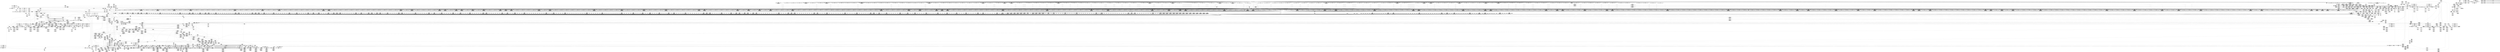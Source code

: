 digraph {
	CE0x490ca80 [shape=record,shape=Mrecord,label="{CE0x490ca80|aa_cred_profile:_tmp17|security/apparmor/include/context.h,100}"]
	CE0x490cdc0 [shape=record,shape=Mrecord,label="{CE0x490cdc0|aa_cred_profile:_tmp17|security/apparmor/include/context.h,100|*SummSink*}"]
	CE0x47e6910 [shape=record,shape=Mrecord,label="{CE0x47e6910|_call_void_mcount()_#2|*SummSink*}"]
	CE0x47f8cf0 [shape=record,shape=Mrecord,label="{CE0x47f8cf0|__aa_current_profile:_do.body|*SummSource*}"]
	CE0x4803a40 [shape=record,shape=Mrecord,label="{CE0x4803a40|72:_%struct.hlist_bl_node**,_80:_%struct.dentry*,_104:_%struct.inode*,_:_CRE_205,206_}"]
	CE0x4835ed0 [shape=record,shape=Mrecord,label="{CE0x4835ed0|80:_i64,_:_CRE_1316,1317_}"]
	CE0x4871f70 [shape=record,shape=Mrecord,label="{CE0x4871f70|80:_i64,_:_CRE_1658,1659_}"]
	CE0x486cd60 [shape=record,shape=Mrecord,label="{CE0x486cd60|80:_i64,_:_CRE_1359,1360_}"]
	CE0x488ed00 [shape=record,shape=Mrecord,label="{CE0x488ed00|__aa_current_profile:_land.lhs.true2|*SummSink*}"]
	CE0x484b110 [shape=record,shape=Mrecord,label="{CE0x484b110|0:_i16,_4:_i32,_8:_i16,_40:_%struct.super_block*,_72:_i32,_:_SCMRE_927,928_}"]
	CE0x4836530 [shape=record,shape=Mrecord,label="{CE0x4836530|80:_i64,_:_CRE_1322,1323_}"]
	CE0x4871d50 [shape=record,shape=Mrecord,label="{CE0x4871d50|80:_i64,_:_CRE_1656,1657_}"]
	CE0x482b780 [shape=record,shape=Mrecord,label="{CE0x482b780|0:_i16,_4:_i32,_8:_i16,_40:_%struct.super_block*,_72:_i32,_:_SCMRE_260,261_}"]
	CE0x4864f60 [shape=record,shape=Mrecord,label="{CE0x4864f60|80:_i64,_:_CRE_1252,1253_}"]
	CE0x489cb90 [shape=record,shape=Mrecord,label="{CE0x489cb90|__aa_current_profile:_tmp10|security/apparmor/include/context.h,138|*SummSource*}"]
	CE0x4848390 [shape=record,shape=Mrecord,label="{CE0x4848390|0:_i16,_4:_i32,_8:_i16,_40:_%struct.super_block*,_72:_i32,_:_SCMRE_899,900_}"]
	CE0x47f7e50 [shape=record,shape=Mrecord,label="{CE0x47f7e50|__aa_current_profile:_land.lhs.true2}"]
	CE0x4849a50 [shape=record,shape=Mrecord,label="{CE0x4849a50|0:_i16,_4:_i32,_8:_i16,_40:_%struct.super_block*,_72:_i32,_:_SCMRE_913,914_}"]
	CE0x48db780 [shape=record,shape=Mrecord,label="{CE0x48db780|44:_i32,_48:_i16,_128:_i8*,_:_SCMRE_16,20_|*MultipleSource*|Function::aa_cred_profile&Arg::cred::|security/apparmor/include/context.h,99|security/apparmor/include/context.h,138}"]
	CE0x481c5f0 [shape=record,shape=Mrecord,label="{CE0x481c5f0|mediated_filesystem:_tmp3|*SummSource*}"]
	CE0x48e7650 [shape=record,shape=Mrecord,label="{CE0x48e7650|aa_cred_profile:_conv|security/apparmor/include/context.h,100}"]
	CE0x4803da0 [shape=record,shape=Mrecord,label="{CE0x4803da0|72:_%struct.hlist_bl_node**,_80:_%struct.dentry*,_104:_%struct.inode*,_:_CRE_207,208_}"]
	CE0x48ff510 [shape=record,shape=Mrecord,label="{CE0x48ff510|i64_6|*Constant*|*SummSink*}"]
	CE0x4850040 [shape=record,shape=Mrecord,label="{CE0x4850040|80:_i64,_:_CRE_409,410_}"]
	CE0x484e3d0 [shape=record,shape=Mrecord,label="{CE0x484e3d0|i32_10|*Constant*}"]
	CE0x483fdc0 [shape=record,shape=Mrecord,label="{CE0x483fdc0|0:_i16,_4:_i32,_8:_i16,_40:_%struct.super_block*,_72:_i32,_:_SCMRE_632,640_|*MultipleSource*|*LoadInst*|security/apparmor/lsm.c,369|security/apparmor/include/apparmor.h,117|Function::mediated_filesystem&Arg::inode::}"]
	CE0x4866170 [shape=record,shape=Mrecord,label="{CE0x4866170|80:_i64,_:_CRE_1269,1270_}"]
	CE0x47e3960 [shape=record,shape=Mrecord,label="{CE0x47e3960|72:_%struct.hlist_bl_node**,_80:_%struct.dentry*,_104:_%struct.inode*,_:_CRE_90,91_}"]
	CE0x4827f80 [shape=record,shape=Mrecord,label="{CE0x4827f80|0:_i16,_4:_i32,_8:_i16,_40:_%struct.super_block*,_72:_i32,_:_SCMRE_202,203_}"]
	CE0x47e0dc0 [shape=record,shape=Mrecord,label="{CE0x47e0dc0|apparmor_inode_getattr:_bb|*SummSink*}"]
	CE0x490c6b0 [shape=record,shape=Mrecord,label="{CE0x490c6b0|aa_cred_profile:_tmp16|security/apparmor/include/context.h,100|*SummSource*}"]
	CE0x48fd920 [shape=record,shape=Mrecord,label="{CE0x48fd920|aa_cred_profile:_if.end|*SummSource*}"]
	CE0x485df90 [shape=record,shape=Mrecord,label="{CE0x485df90|80:_i64,_:_CRE_132,136_|*MultipleSource*|security/apparmor/include/apparmor.h,117|*LoadInst*|security/apparmor/include/apparmor.h,117}"]
	CE0x4814370 [shape=record,shape=Mrecord,label="{CE0x4814370|i32_128|*Constant*|*SummSink*}"]
	CE0x4815e70 [shape=record,shape=Mrecord,label="{CE0x4815e70|apparmor_inode_getattr:_retval.0|*SummSource*}"]
	CE0x484ac30 [shape=record,shape=Mrecord,label="{CE0x484ac30|0:_i16,_4:_i32,_8:_i16,_40:_%struct.super_block*,_72:_i32,_:_SCMRE_924,925_}"]
	CE0x4852ac0 [shape=record,shape=Mrecord,label="{CE0x4852ac0|80:_i64,_:_CRE_449,450_}"]
	CE0x48395c0 [shape=record,shape=Mrecord,label="{CE0x48395c0|0:_i16,_4:_i32,_8:_i16,_40:_%struct.super_block*,_72:_i32,_:_SCMRE_561,562_}"]
	CE0x4805180 [shape=record,shape=Mrecord,label="{CE0x4805180|72:_%struct.hlist_bl_node**,_80:_%struct.dentry*,_104:_%struct.inode*,_:_CRE_214,215_}"]
	CE0x481b460 [shape=record,shape=Mrecord,label="{CE0x481b460|GLOBAL:_aa_cred_profile|*Constant*}"]
	CE0x489c750 [shape=record,shape=Mrecord,label="{CE0x489c750|i64*_getelementptr_inbounds_(_5_x_i64_,_5_x_i64_*___llvm_gcov_ctr57,_i64_0,_i64_4)|*Constant*|*SummSource*}"]
	CE0x480cbd0 [shape=record,shape=Mrecord,label="{CE0x480cbd0|__aa_current_profile:_tmp4|security/apparmor/include/context.h,138|*SummSource*}"]
	CE0x486c2c0 [shape=record,shape=Mrecord,label="{CE0x486c2c0|80:_i64,_:_CRE_1349,1350_}"]
	CE0x4884410 [shape=record,shape=Mrecord,label="{CE0x4884410|__aa_current_profile:_tmp19|security/apparmor/include/context.h,138}"]
	CE0x4883770 [shape=record,shape=Mrecord,label="{CE0x4883770|__aa_current_profile:_tmp18|security/apparmor/include/context.h,138|*SummSource*}"]
	CE0x48d6bf0 [shape=record,shape=Mrecord,label="{CE0x48d6bf0|get_current:_tmp3|*SummSource*}"]
	CE0x47e5e40 [shape=record,shape=Mrecord,label="{CE0x47e5e40|72:_%struct.hlist_bl_node**,_80:_%struct.dentry*,_104:_%struct.inode*,_:_CRE_148,149_}"]
	CE0x484af70 [shape=record,shape=Mrecord,label="{CE0x484af70|0:_i16,_4:_i32,_8:_i16,_40:_%struct.super_block*,_72:_i32,_:_SCMRE_926,927_}"]
	CE0x484b5f0 [shape=record,shape=Mrecord,label="{CE0x484b5f0|0:_i16,_4:_i32,_8:_i16,_40:_%struct.super_block*,_72:_i32,_:_SCMRE_930,931_}"]
	CE0x4813750 [shape=record,shape=Mrecord,label="{CE0x4813750|common_perm_mnt_dentry:_mnt|Function::common_perm_mnt_dentry&Arg::mnt::|*SummSource*}"]
	CE0x4885e50 [shape=record,shape=Mrecord,label="{CE0x4885e50|common_perm:_op|Function::common_perm&Arg::op::|*SummSink*}"]
	CE0x4816720 [shape=record,shape=Mrecord,label="{CE0x4816720|GLOBAL:_aa_cred_profile|*Constant*|*SummSource*}"]
	CE0x4858d20 [shape=record,shape=Mrecord,label="{CE0x4858d20|80:_i64,_:_CRE_617,618_}"]
	CE0x4846170 [shape=record,shape=Mrecord,label="{CE0x4846170|0:_i16,_4:_i32,_8:_i16,_40:_%struct.super_block*,_72:_i32,_:_SCMRE_878,879_}"]
	CE0x48d6750 [shape=record,shape=Mrecord,label="{CE0x48d6750|i64*_getelementptr_inbounds_(_16_x_i64_,_16_x_i64_*___llvm_gcov_ctr46,_i64_0,_i64_4)|*Constant*|*SummSink*}"]
	CE0x484add0 [shape=record,shape=Mrecord,label="{CE0x484add0|0:_i16,_4:_i32,_8:_i16,_40:_%struct.super_block*,_72:_i32,_:_SCMRE_925,926_}"]
	CE0x4830580 [shape=record,shape=Mrecord,label="{CE0x4830580|0:_i16,_4:_i32,_8:_i16,_40:_%struct.super_block*,_72:_i32,_:_SCMRE_308,309_}"]
	CE0x4837b80 [shape=record,shape=Mrecord,label="{CE0x4837b80|80:_i64,_:_CRE_1343,1344_}"]
	CE0x4865290 [shape=record,shape=Mrecord,label="{CE0x4865290|80:_i64,_:_CRE_1255,1256_}"]
	CE0x48733a0 [shape=record,shape=Mrecord,label="{CE0x48733a0|80:_i64,_:_CRE_1677,1678_}"]
	CE0x48227c0 [shape=record,shape=Mrecord,label="{CE0x48227c0|0:_i16,_4:_i32,_8:_i16,_40:_%struct.super_block*,_72:_i32,_:_SCMRE_148,149_}"]
	CE0x49015b0 [shape=record,shape=Mrecord,label="{CE0x49015b0|aa_cred_profile:_tmp20|security/apparmor/include/context.h,100}"]
	CE0x4804100 [shape=record,shape=Mrecord,label="{CE0x4804100|72:_%struct.hlist_bl_node**,_80:_%struct.dentry*,_104:_%struct.inode*,_:_CRE_209,210_}"]
	CE0x485f6d0 [shape=record,shape=Mrecord,label="{CE0x485f6d0|80:_i64,_:_CRE_240,248_|*MultipleSource*|security/apparmor/include/apparmor.h,117|*LoadInst*|security/apparmor/include/apparmor.h,117}"]
	CE0x481ce60 [shape=record,shape=Mrecord,label="{CE0x481ce60|common_perm:_cmp|security/apparmor/lsm.c,169|*SummSource*}"]
	CE0x4878a40 [shape=record,shape=Mrecord,label="{CE0x4878a40|mediated_filesystem:_tmp5|security/apparmor/include/apparmor.h,117}"]
	CE0x4835dc0 [shape=record,shape=Mrecord,label="{CE0x4835dc0|80:_i64,_:_CRE_1315,1316_}"]
	CE0x4916770 [shape=record,shape=Mrecord,label="{CE0x4916770|aa_cred_profile:_tmp6|security/apparmor/include/context.h,100|*SummSink*}"]
	CE0x4845e30 [shape=record,shape=Mrecord,label="{CE0x4845e30|0:_i16,_4:_i32,_8:_i16,_40:_%struct.super_block*,_72:_i32,_:_SCMRE_876,877_}"]
	CE0x485b4e0 [shape=record,shape=Mrecord,label="{CE0x485b4e0|80:_i64,_:_CRE_896,1208_|*MultipleSource*|security/apparmor/include/apparmor.h,117|*LoadInst*|security/apparmor/include/apparmor.h,117}"]
	CE0x4853340 [shape=record,shape=Mrecord,label="{CE0x4853340|80:_i64,_:_CRE_457,458_}"]
	CE0x48eb570 [shape=record,shape=Mrecord,label="{CE0x48eb570|aa_cred_profile:_security|security/apparmor/include/context.h,99}"]
	CE0x4855d50 [shape=record,shape=Mrecord,label="{CE0x4855d50|80:_i64,_:_CRE_572,573_}"]
	CE0x484f490 [shape=record,shape=Mrecord,label="{CE0x484f490|80:_i64,_:_CRE_398,399_}"]
	CE0x48241c0 [shape=record,shape=Mrecord,label="{CE0x48241c0|0:_i16,_4:_i32,_8:_i16,_40:_%struct.super_block*,_72:_i32,_:_SCMRE_164,165_}"]
	CE0x4859490 [shape=record,shape=Mrecord,label="{CE0x4859490|80:_i64,_:_CRE_624,625_}"]
	CE0x48ffc60 [shape=record,shape=Mrecord,label="{CE0x48ffc60|aa_cred_profile:_tmp15|security/apparmor/include/context.h,100}"]
	CE0x489db30 [shape=record,shape=Mrecord,label="{CE0x489db30|aa_cred_profile:_do.end8|*SummSource*}"]
	CE0x4921af0 [shape=record,shape=Mrecord,label="{CE0x4921af0|i64*_getelementptr_inbounds_(_16_x_i64_,_16_x_i64_*___llvm_gcov_ctr46,_i64_0,_i64_14)|*Constant*|*SummSink*}"]
	CE0x4840b30 [shape=record,shape=Mrecord,label="{CE0x4840b30|0:_i16,_4:_i32,_8:_i16,_40:_%struct.super_block*,_72:_i32,_:_SCMRE_672,680_|*MultipleSource*|*LoadInst*|security/apparmor/lsm.c,369|security/apparmor/include/apparmor.h,117|Function::mediated_filesystem&Arg::inode::}"]
	CE0x4801370 [shape=record,shape=Mrecord,label="{CE0x4801370|72:_%struct.hlist_bl_node**,_80:_%struct.dentry*,_104:_%struct.inode*,_:_CRE_182,183_}"]
	CE0x4835ab0 [shape=record,shape=Mrecord,label="{CE0x4835ab0|0:_i16,_4:_i32,_8:_i16,_40:_%struct.super_block*,_72:_i32,_:_SCMRE_496,500_|*MultipleSource*|*LoadInst*|security/apparmor/lsm.c,369|security/apparmor/include/apparmor.h,117|Function::mediated_filesystem&Arg::inode::}"]
	CE0x4857d30 [shape=record,shape=Mrecord,label="{CE0x4857d30|80:_i64,_:_CRE_602,603_}"]
	CE0x4818200 [shape=record,shape=Mrecord,label="{CE0x4818200|common_perm_mnt_dentry:_d_inode|security/apparmor/lsm.c,207|*SummSink*}"]
	CE0x4836750 [shape=record,shape=Mrecord,label="{CE0x4836750|80:_i64,_:_CRE_1324,1325_}"]
	CE0x482a8e0 [shape=record,shape=Mrecord,label="{CE0x482a8e0|0:_i16,_4:_i32,_8:_i16,_40:_%struct.super_block*,_72:_i32,_:_SCMRE_251,252_}"]
	CE0x48798e0 [shape=record,shape=Mrecord,label="{CE0x48798e0|COLLAPSED:_GCMRE___llvm_gcov_ctr83_internal_global_2_x_i64_zeroinitializer:_elem_0:default:}"]
	CE0x48a9350 [shape=record,shape=Mrecord,label="{CE0x48a9350|common_perm:_tmp3|security/apparmor/lsm.c,169|*SummSource*}"]
	CE0x483e220 [shape=record,shape=Mrecord,label="{CE0x483e220|0:_i16,_4:_i32,_8:_i16,_40:_%struct.super_block*,_72:_i32,_:_SCMRE_608,609_}"]
	CE0x4838360 [shape=record,shape=Mrecord,label="{CE0x4838360|0:_i16,_4:_i32,_8:_i16,_40:_%struct.super_block*,_72:_i32,_:_SCMRE_544,552_|*MultipleSource*|*LoadInst*|security/apparmor/lsm.c,369|security/apparmor/include/apparmor.h,117|Function::mediated_filesystem&Arg::inode::}"]
	CE0x484cec0 [shape=record,shape=Mrecord,label="{CE0x484cec0|0:_i16,_4:_i32,_8:_i16,_40:_%struct.super_block*,_72:_i32,_:_SCMRE_977,978_}"]
	CE0x4833b50 [shape=record,shape=Mrecord,label="{CE0x4833b50|0:_i16,_4:_i32,_8:_i16,_40:_%struct.super_block*,_72:_i32,_:_SCMRE_464,472_|*MultipleSource*|*LoadInst*|security/apparmor/lsm.c,369|security/apparmor/include/apparmor.h,117|Function::mediated_filesystem&Arg::inode::}"]
	CE0x48832f0 [shape=record,shape=Mrecord,label="{CE0x48832f0|__aa_current_profile:_tmp17|security/apparmor/include/context.h,138|*SummSink*}"]
	CE0x482f3a0 [shape=record,shape=Mrecord,label="{CE0x482f3a0|0:_i16,_4:_i32,_8:_i16,_40:_%struct.super_block*,_72:_i32,_:_SCMRE_297,298_}"]
	CE0x4845fd0 [shape=record,shape=Mrecord,label="{CE0x4845fd0|0:_i16,_4:_i32,_8:_i16,_40:_%struct.super_block*,_72:_i32,_:_SCMRE_877,878_}"]
	CE0x48ab1c0 [shape=record,shape=Mrecord,label="{CE0x48ab1c0|common_perm:_tmp7|security/apparmor/lsm.c,170}"]
	CE0x4877050 [shape=record,shape=Mrecord,label="{CE0x4877050|80:_i64,_:_CRE_1878,1879_}"]
	CE0x4836a80 [shape=record,shape=Mrecord,label="{CE0x4836a80|80:_i64,_:_CRE_1327,1328_}"]
	CE0x4863f70 [shape=record,shape=Mrecord,label="{CE0x4863f70|80:_i64,_:_CRE_1237,1238_}"]
	CE0x4917a80 [shape=record,shape=Mrecord,label="{CE0x4917a80|44:_i32,_48:_i16,_128:_i8*,_:_SCMRE_52,56_|*MultipleSource*|Function::aa_cred_profile&Arg::cred::|security/apparmor/include/context.h,99|security/apparmor/include/context.h,138}"]
	CE0x4872900 [shape=record,shape=Mrecord,label="{CE0x4872900|80:_i64,_:_CRE_1667,1668_}"]
	CE0x4826da0 [shape=record,shape=Mrecord,label="{CE0x4826da0|0:_i16,_4:_i32,_8:_i16,_40:_%struct.super_block*,_72:_i32,_:_SCMRE_191,192_}"]
	CE0x4850bf0 [shape=record,shape=Mrecord,label="{CE0x4850bf0|80:_i64,_:_CRE_420,421_}"]
	CE0x47f83c0 [shape=record,shape=Mrecord,label="{CE0x47f83c0|GLOBAL:___aa_current_profile.__warned|Global_var:__aa_current_profile.__warned}"]
	CE0x481cf40 [shape=record,shape=Mrecord,label="{CE0x481cf40|common_perm:_cmp|security/apparmor/lsm.c,169|*SummSink*}"]
	CE0x4901b90 [shape=record,shape=Mrecord,label="{CE0x4901b90|aa_cred_profile:_tmp21|security/apparmor/include/context.h,100}"]
	CE0x48d53c0 [shape=record,shape=Mrecord,label="{CE0x48d53c0|44:_i32,_48:_i16,_128:_i8*,_:_SCMRE_160,168_|*MultipleSource*|Function::aa_cred_profile&Arg::cred::|security/apparmor/include/context.h,99|security/apparmor/include/context.h,138}"]
	CE0x483d380 [shape=record,shape=Mrecord,label="{CE0x483d380|0:_i16,_4:_i32,_8:_i16,_40:_%struct.super_block*,_72:_i32,_:_SCMRE_599,600_}"]
	CE0x4817120 [shape=record,shape=Mrecord,label="{CE0x4817120|_ret_%struct.aa_profile*_%tmp34,_!dbg_!15510|security/apparmor/include/context.h,101|*SummSource*}"]
	CE0x4875530 [shape=record,shape=Mrecord,label="{CE0x4875530|80:_i64,_:_CRE_1792,1800_|*MultipleSource*|security/apparmor/include/apparmor.h,117|*LoadInst*|security/apparmor/include/apparmor.h,117}"]
	CE0x4809a60 [shape=record,shape=Mrecord,label="{CE0x4809a60|apparmor_inode_getattr:_call|security/apparmor/lsm.c,369}"]
	CE0x4906530 [shape=record,shape=Mrecord,label="{CE0x4906530|i64*_getelementptr_inbounds_(_16_x_i64_,_16_x_i64_*___llvm_gcov_ctr46,_i64_0,_i64_9)|*Constant*}"]
	CE0x47f6610 [shape=record,shape=Mrecord,label="{CE0x47f6610|_ret_i32_%retval.0,_!dbg_!15478|security/apparmor/lsm.c,374}"]
	CE0x48263e0 [shape=record,shape=Mrecord,label="{CE0x48263e0|0:_i16,_4:_i32,_8:_i16,_40:_%struct.super_block*,_72:_i32,_:_SCMRE_185,186_}"]
	CE0x480f8f0 [shape=record,shape=Mrecord,label="{CE0x480f8f0|apparmor_inode_getattr:_tmp4|security/apparmor/lsm.c,369|*SummSink*}"]
	CE0x489ca30 [shape=record,shape=Mrecord,label="{CE0x489ca30|__aa_current_profile:_tmp10|security/apparmor/include/context.h,138}"]
	CE0x48098b0 [shape=record,shape=Mrecord,label="{CE0x48098b0|apparmor_inode_getattr:_tmp2|*LoadInst*|security/apparmor/lsm.c,369|*SummSink*}"]
	CE0x4863910 [shape=record,shape=Mrecord,label="{CE0x4863910|80:_i64,_:_CRE_1231,1232_}"]
	CE0x48acf40 [shape=record,shape=Mrecord,label="{CE0x48acf40|aa_path_perm:_profile|Function::aa_path_perm&Arg::profile::}"]
	CE0x48596b0 [shape=record,shape=Mrecord,label="{CE0x48596b0|80:_i64,_:_CRE_626,627_}"]
	CE0x48a6130 [shape=record,shape=Mrecord,label="{CE0x48a6130|_ret_%struct.aa_profile*_%call4,_!dbg_!15494|security/apparmor/include/context.h,138|*SummSource*}"]
	CE0x4863800 [shape=record,shape=Mrecord,label="{CE0x4863800|80:_i64,_:_CRE_1230,1231_}"]
	CE0x48d8280 [shape=record,shape=Mrecord,label="{CE0x48d8280|get_current:_tmp1|*SummSink*}"]
	CE0x489dc60 [shape=record,shape=Mrecord,label="{CE0x489dc60|aa_cred_profile:_do.end8|*SummSink*}"]
	CE0x486ce70 [shape=record,shape=Mrecord,label="{CE0x486ce70|80:_i64,_:_CRE_1360,1361_}"]
	CE0x488db70 [shape=record,shape=Mrecord,label="{CE0x488db70|_call_void_mcount()_#2|*SummSource*}"]
	CE0x47eded0 [shape=record,shape=Mrecord,label="{CE0x47eded0|i32_0|*Constant*|*SummSink*}"]
	CE0x4899750 [shape=record,shape=Mrecord,label="{CE0x4899750|common_perm_mnt_dentry:_tmp7|*LoadInst*|security/apparmor/lsm.c,208|*SummSource*}"]
	CE0x4879110 [shape=record,shape=Mrecord,label="{CE0x4879110|common_perm_mnt_dentry:_tmp3|*SummSink*}"]
	CE0x47fbb20 [shape=record,shape=Mrecord,label="{CE0x47fbb20|__aa_current_profile:_tmp13|security/apparmor/include/context.h,138}"]
	CE0x48aa5d0 [shape=record,shape=Mrecord,label="{CE0x48aa5d0|common_perm:_tmp6|security/apparmor/lsm.c,169}"]
	CE0x4813450 [shape=record,shape=Mrecord,label="{CE0x4813450|apparmor_inode_getattr:_mnt|Function::apparmor_inode_getattr&Arg::mnt::|*SummSink*}"]
	CE0x47fc110 [shape=record,shape=Mrecord,label="{CE0x47fc110|__aa_current_profile:_tmp14|security/apparmor/include/context.h,138}"]
	CE0x47fa010 [shape=record,shape=Mrecord,label="{CE0x47fa010|aa_cred_profile:_tmp1}"]
	CE0x48246a0 [shape=record,shape=Mrecord,label="{CE0x48246a0|0:_i16,_4:_i32,_8:_i16,_40:_%struct.super_block*,_72:_i32,_:_SCMRE_167,168_}"]
	CE0x48360f0 [shape=record,shape=Mrecord,label="{CE0x48360f0|80:_i64,_:_CRE_1318,1319_}"]
	CE0x4877160 [shape=record,shape=Mrecord,label="{CE0x4877160|80:_i64,_:_CRE_1879,1880_}"]
	CE0x4848bb0 [shape=record,shape=Mrecord,label="{CE0x4848bb0|0:_i16,_4:_i32,_8:_i16,_40:_%struct.super_block*,_72:_i32,_:_SCMRE_904,905_}"]
	CE0x4836db0 [shape=record,shape=Mrecord,label="{CE0x4836db0|80:_i64,_:_CRE_1330,1331_}"]
	CE0x483f0c0 [shape=record,shape=Mrecord,label="{CE0x483f0c0|0:_i16,_4:_i32,_8:_i16,_40:_%struct.super_block*,_72:_i32,_:_SCMRE_617,618_}"]
	CE0x4908950 [shape=record,shape=Mrecord,label="{CE0x4908950|aa_cred_profile:_do.cond|*SummSource*}"]
	CE0x4805ba0 [shape=record,shape=Mrecord,label="{CE0x4805ba0|72:_%struct.hlist_bl_node**,_80:_%struct.dentry*,_104:_%struct.inode*,_:_CRE_220,221_}"]
	CE0x4807f60 [shape=record,shape=Mrecord,label="{CE0x4807f60|72:_%struct.hlist_bl_node**,_80:_%struct.dentry*,_104:_%struct.inode*,_:_CRE_305,306_}"]
	CE0x4866390 [shape=record,shape=Mrecord,label="{CE0x4866390|80:_i64,_:_CRE_1271,1272_}"]
	CE0x49173f0 [shape=record,shape=Mrecord,label="{CE0x49173f0|aa_cred_profile:_tmp4|*LoadInst*|security/apparmor/include/context.h,99|*SummSink*}"]
	CE0x4870b40 [shape=record,shape=Mrecord,label="{CE0x4870b40|80:_i64,_:_CRE_1639,1640_}"]
	CE0x4809fd0 [shape=record,shape=Mrecord,label="{CE0x4809fd0|apparmor_inode_getattr:_tmp3|security/apparmor/lsm.c,369|*SummSource*}"]
	CE0x47f4cd0 [shape=record,shape=Mrecord,label="{CE0x47f4cd0|_call_void_mcount()_#2|*SummSink*}"]
	CE0x47f8990 [shape=record,shape=Mrecord,label="{CE0x47f8990|_call_void_mcount()_#2|*SummSource*}"]
	CE0x48d9120 [shape=record,shape=Mrecord,label="{CE0x48d9120|aa_cred_profile:_tmp10|security/apparmor/include/context.h,100|*SummSink*}"]
	CE0x4902f20 [shape=record,shape=Mrecord,label="{CE0x4902f20|i64*_getelementptr_inbounds_(_16_x_i64_,_16_x_i64_*___llvm_gcov_ctr46,_i64_0,_i64_12)|*Constant*|*SummSink*}"]
	CE0x481b790 [shape=record,shape=Mrecord,label="{CE0x481b790|common_perm:_mask|Function::common_perm&Arg::mask::|*SummSource*}"]
	CE0x485c3c0 [shape=record,shape=Mrecord,label="{CE0x485c3c0|80:_i64,_:_CRE_20,21_|*MultipleSource*|security/apparmor/include/apparmor.h,117|*LoadInst*|security/apparmor/include/apparmor.h,117}"]
	CE0x48dbec0 [shape=record,shape=Mrecord,label="{CE0x48dbec0|__aa_current_profile:_land.lhs.true}"]
	CE0x4862320 [shape=record,shape=Mrecord,label="{CE0x4862320|80:_i64,_:_CRE_1210,1211_}"]
	CE0x485e560 [shape=record,shape=Mrecord,label="{CE0x485e560|80:_i64,_:_CRE_152,160_|*MultipleSource*|security/apparmor/include/apparmor.h,117|*LoadInst*|security/apparmor/include/apparmor.h,117}"]
	CE0x47f9ab0 [shape=record,shape=Mrecord,label="{CE0x47f9ab0|aa_cred_profile:_tmp3|*SummSink*}"]
	CE0x4853450 [shape=record,shape=Mrecord,label="{CE0x4853450|80:_i64,_:_CRE_458,459_}"]
	CE0x4850f20 [shape=record,shape=Mrecord,label="{CE0x4850f20|80:_i64,_:_CRE_423,424_}"]
	CE0x480d820 [shape=record,shape=Mrecord,label="{CE0x480d820|GLOBAL:_common_perm_mnt_dentry|*Constant*}"]
	CE0x480a110 [shape=record,shape=Mrecord,label="{CE0x480a110|apparmor_inode_getattr:_tmp3|security/apparmor/lsm.c,369|*SummSink*}"]
	CE0x485c930 [shape=record,shape=Mrecord,label="{CE0x485c930|80:_i64,_:_CRE_40,48_|*MultipleSource*|security/apparmor/include/apparmor.h,117|*LoadInst*|security/apparmor/include/apparmor.h,117}"]
	CE0x4857a00 [shape=record,shape=Mrecord,label="{CE0x4857a00|80:_i64,_:_CRE_599,600_}"]
	CE0x489bd80 [shape=record,shape=Mrecord,label="{CE0x489bd80|_ret_i32_%call17,_!dbg_!15526|security/apparmor/file.c,307|*SummSource*}"]
	CE0x47ec780 [shape=record,shape=Mrecord,label="{CE0x47ec780|72:_%struct.hlist_bl_node**,_80:_%struct.dentry*,_104:_%struct.inode*,_:_CRE_170,171_}"]
	CE0x48990b0 [shape=record,shape=Mrecord,label="{CE0x48990b0|common_perm_mnt_dentry:_d_inode3|security/apparmor/lsm.c,208|*SummSource*}"]
	CE0x4824ec0 [shape=record,shape=Mrecord,label="{CE0x4824ec0|0:_i16,_4:_i32,_8:_i16,_40:_%struct.super_block*,_72:_i32,_:_SCMRE_172,173_}"]
	CE0x4481f80 [shape=record,shape=Mrecord,label="{CE0x4481f80|72:_%struct.hlist_bl_node**,_80:_%struct.dentry*,_104:_%struct.inode*,_:_CRE_0,4_|*MultipleSource*|security/apparmor/lsm.c,369|Function::apparmor_inode_getattr&Arg::dentry::}"]
	CE0x4834730 [shape=record,shape=Mrecord,label="{CE0x4834730|0:_i16,_4:_i32,_8:_i16,_40:_%struct.super_block*,_72:_i32,_:_SCMRE_477,478_}"]
	CE0x4916bb0 [shape=record,shape=Mrecord,label="{CE0x4916bb0|aa_cred_profile:_tmp5|security/apparmor/include/context.h,99|*SummSource*}"]
	CE0x48666c0 [shape=record,shape=Mrecord,label="{CE0x48666c0|80:_i64,_:_CRE_1274,1275_}"]
	CE0x4870f80 [shape=record,shape=Mrecord,label="{CE0x4870f80|80:_i64,_:_CRE_1643,1644_}"]
	CE0x48ac500 [shape=record,shape=Mrecord,label="{CE0x48ac500|GLOBAL:_aa_path_perm|*Constant*|*SummSource*}"]
	CE0x4847350 [shape=record,shape=Mrecord,label="{CE0x4847350|0:_i16,_4:_i32,_8:_i16,_40:_%struct.super_block*,_72:_i32,_:_SCMRE_889,890_}"]
	CE0x484a8f0 [shape=record,shape=Mrecord,label="{CE0x484a8f0|0:_i16,_4:_i32,_8:_i16,_40:_%struct.super_block*,_72:_i32,_:_SCMRE_922,923_}"]
	CE0x4899b10 [shape=record,shape=Mrecord,label="{CE0x4899b10|common_perm_mnt_dentry:_i_mode|security/apparmor/lsm.c,208}"]
	CE0x4830da0 [shape=record,shape=Mrecord,label="{CE0x4830da0|0:_i16,_4:_i32,_8:_i16,_40:_%struct.super_block*,_72:_i32,_:_SCMRE_320,328_|*MultipleSource*|*LoadInst*|security/apparmor/lsm.c,369|security/apparmor/include/apparmor.h,117|Function::mediated_filesystem&Arg::inode::}"]
	CE0x4823ce0 [shape=record,shape=Mrecord,label="{CE0x4823ce0|0:_i16,_4:_i32,_8:_i16,_40:_%struct.super_block*,_72:_i32,_:_SCMRE_161,162_}"]
	CE0x47e6ce0 [shape=record,shape=Mrecord,label="{CE0x47e6ce0|72:_%struct.hlist_bl_node**,_80:_%struct.dentry*,_104:_%struct.inode*,_:_CRE_153,154_}"]
	CE0x4917c80 [shape=record,shape=Mrecord,label="{CE0x4917c80|44:_i32,_48:_i16,_128:_i8*,_:_SCMRE_56,64_|*MultipleSource*|Function::aa_cred_profile&Arg::cred::|security/apparmor/include/context.h,99|security/apparmor/include/context.h,138}"]
	CE0x47e3470 [shape=record,shape=Mrecord,label="{CE0x47e3470|72:_%struct.hlist_bl_node**,_80:_%struct.dentry*,_104:_%struct.inode*,_:_CRE_48,52_|*MultipleSource*|security/apparmor/lsm.c,369|Function::apparmor_inode_getattr&Arg::dentry::}"]
	CE0x48a9ca0 [shape=record,shape=Mrecord,label="{CE0x48a9ca0|common_perm:_tmp4|security/apparmor/lsm.c,169|*SummSource*}"]
	CE0x47fa640 [shape=record,shape=Mrecord,label="{CE0x47fa640|0:_i8,_:_GCMR___aa_current_profile.__warned_internal_global_i8_0,_section_.data.unlikely_,_align_1:_elem_0:default:}"]
	CE0x47e2850 [shape=record,shape=Mrecord,label="{CE0x47e2850|72:_%struct.hlist_bl_node**,_80:_%struct.dentry*,_104:_%struct.inode*,_:_CRE_89,90_}"]
	CE0x487bba0 [shape=record,shape=Mrecord,label="{CE0x487bba0|common_perm_mnt_dentry:_tmp5|security/apparmor/lsm.c,207|*SummSink*}"]
	CE0x50a6e90 [shape=record,shape=Mrecord,label="{CE0x50a6e90|72:_%struct.hlist_bl_node**,_80:_%struct.dentry*,_104:_%struct.inode*,_:_CRE_24,40_|*MultipleSource*|security/apparmor/lsm.c,369|Function::apparmor_inode_getattr&Arg::dentry::}"]
	CE0x4822e40 [shape=record,shape=Mrecord,label="{CE0x4822e40|0:_i16,_4:_i32,_8:_i16,_40:_%struct.super_block*,_72:_i32,_:_SCMRE_152,153_}"]
	CE0x488df70 [shape=record,shape=Mrecord,label="{CE0x488df70|common_perm_mnt_dentry:_mnt1|security/apparmor/lsm.c,206}"]
	CE0x48a3a30 [shape=record,shape=Mrecord,label="{CE0x48a3a30|__aa_current_profile:_call|security/apparmor/include/context.h,138}"]
	CE0x4855480 [shape=record,shape=Mrecord,label="{CE0x4855480|80:_i64,_:_CRE_563,564_}"]
	CE0x480e8a0 [shape=record,shape=Mrecord,label="{CE0x480e8a0|apparmor_inode_getattr:_tmp10|security/apparmor/lsm.c,372|*SummSink*}"]
	CE0x4830a60 [shape=record,shape=Mrecord,label="{CE0x4830a60|0:_i16,_4:_i32,_8:_i16,_40:_%struct.super_block*,_72:_i32,_:_SCMRE_311,312_}"]
	CE0x482f200 [shape=record,shape=Mrecord,label="{CE0x482f200|0:_i16,_4:_i32,_8:_i16,_40:_%struct.super_block*,_72:_i32,_:_SCMRE_296,297_}"]
	CE0x4839760 [shape=record,shape=Mrecord,label="{CE0x4839760|0:_i16,_4:_i32,_8:_i16,_40:_%struct.super_block*,_72:_i32,_:_SCMRE_562,563_}"]
	CE0x484f5a0 [shape=record,shape=Mrecord,label="{CE0x484f5a0|80:_i64,_:_CRE_399,400_}"]
	CE0x48176d0 [shape=record,shape=Mrecord,label="{CE0x48176d0|common_perm:_path|Function::common_perm&Arg::path::|*SummSource*}"]
	CE0x4862130 [shape=record,shape=Mrecord,label="{CE0x4862130|80:_i64,_:_CRE_1209,1210_}"]
	CE0x488edb0 [shape=record,shape=Mrecord,label="{CE0x488edb0|__aa_current_profile:_if.end}"]
	CE0x47fdf00 [shape=record,shape=Mrecord,label="{CE0x47fdf00|i64*_getelementptr_inbounds_(_2_x_i64_,_2_x_i64_*___llvm_gcov_ctr55,_i64_0,_i64_1)|*Constant*|*SummSink*}"]
	CE0x48a6250 [shape=record,shape=Mrecord,label="{CE0x48a6250|_ret_%struct.aa_profile*_%call4,_!dbg_!15494|security/apparmor/include/context.h,138}"]
	CE0x483aae0 [shape=record,shape=Mrecord,label="{CE0x483aae0|0:_i16,_4:_i32,_8:_i16,_40:_%struct.super_block*,_72:_i32,_:_SCMRE_574,575_}"]
	CE0x4853ef0 [shape=record,shape=Mrecord,label="{CE0x4853ef0|80:_i64,_:_CRE_488,496_|*MultipleSource*|security/apparmor/include/apparmor.h,117|*LoadInst*|security/apparmor/include/apparmor.h,117}"]
	CE0x482e360 [shape=record,shape=Mrecord,label="{CE0x482e360|0:_i16,_4:_i32,_8:_i16,_40:_%struct.super_block*,_72:_i32,_:_SCMRE_287,288_}"]
	CE0x481c3a0 [shape=record,shape=Mrecord,label="{CE0x481c3a0|i32_0|*Constant*}"]
	CE0x4851e00 [shape=record,shape=Mrecord,label="{CE0x4851e00|80:_i64,_:_CRE_437,438_}"]
	CE0x48ab980 [shape=record,shape=Mrecord,label="{CE0x48ab980|common_perm:_tmp8|security/apparmor/lsm.c,170}"]
	CE0x48712b0 [shape=record,shape=Mrecord,label="{CE0x48712b0|80:_i64,_:_CRE_1646,1647_}"]
	CE0x4827c40 [shape=record,shape=Mrecord,label="{CE0x4827c40|0:_i16,_4:_i32,_8:_i16,_40:_%struct.super_block*,_72:_i32,_:_SCMRE_200,201_}"]
	CE0x48dbff0 [shape=record,shape=Mrecord,label="{CE0x48dbff0|__aa_current_profile:_land.lhs.true|*SummSink*}"]
	CE0x489eb30 [shape=record,shape=Mrecord,label="{CE0x489eb30|common_perm:_tmp9|security/apparmor/lsm.c,172}"]
	CE0x47e56f0 [shape=record,shape=Mrecord,label="{CE0x47e56f0|mediated_filesystem:_tmp}"]
	CE0x4903110 [shape=record,shape=Mrecord,label="{CE0x4903110|aa_cred_profile:_tmp25|security/apparmor/include/context.h,100}"]
	CE0x48aa170 [shape=record,shape=Mrecord,label="{CE0x48aa170|common_perm:_tmp5|security/apparmor/lsm.c,169}"]
	CE0x4862a30 [shape=record,shape=Mrecord,label="{CE0x4862a30|80:_i64,_:_CRE_1217,1218_}"]
	CE0x48745b0 [shape=record,shape=Mrecord,label="{CE0x48745b0|80:_i64,_:_CRE_1720,1728_|*MultipleSource*|security/apparmor/include/apparmor.h,117|*LoadInst*|security/apparmor/include/apparmor.h,117}"]
	CE0x48d7cd0 [shape=record,shape=Mrecord,label="{CE0x48d7cd0|aa_cred_profile:_lor.end|*SummSource*}"]
	CE0x4916380 [shape=record,shape=Mrecord,label="{CE0x4916380|aa_cred_profile:_tobool|security/apparmor/include/context.h,100|*SummSink*}"]
	CE0x4837300 [shape=record,shape=Mrecord,label="{CE0x4837300|80:_i64,_:_CRE_1335,1336_}"]
	CE0x488e8b0 [shape=record,shape=Mrecord,label="{CE0x488e8b0|common_perm_mnt_dentry:_tmp1|*SummSource*}"]
	CE0x47ec930 [shape=record,shape=Mrecord,label="{CE0x47ec930|72:_%struct.hlist_bl_node**,_80:_%struct.dentry*,_104:_%struct.inode*,_:_CRE_171,172_}"]
	CE0x4860c20 [shape=record,shape=Mrecord,label="{CE0x4860c20|80:_i64,_:_CRE_320,328_|*MultipleSource*|security/apparmor/include/apparmor.h,117|*LoadInst*|security/apparmor/include/apparmor.h,117}"]
	CE0x48ff1f0 [shape=record,shape=Mrecord,label="{CE0x48ff1f0|i64_6|*Constant*}"]
	CE0x480adf0 [shape=record,shape=Mrecord,label="{CE0x480adf0|i32_14|*Constant*|*SummSource*}"]
	CE0x47e3cb0 [shape=record,shape=Mrecord,label="{CE0x47e3cb0|72:_%struct.hlist_bl_node**,_80:_%struct.dentry*,_104:_%struct.inode*,_:_CRE_93,94_}"]
	CE0x4818810 [shape=record,shape=Mrecord,label="{CE0x4818810|i32_2|*Constant*}"]
	CE0x47fc3d0 [shape=record,shape=Mrecord,label="{CE0x47fc3d0|__aa_current_profile:_tmp14|security/apparmor/include/context.h,138|*SummSink*}"]
	CE0x486ca30 [shape=record,shape=Mrecord,label="{CE0x486ca30|80:_i64,_:_CRE_1356,1357_}"]
	CE0x4808ce0 [shape=record,shape=Mrecord,label="{CE0x4808ce0|72:_%struct.hlist_bl_node**,_80:_%struct.dentry*,_104:_%struct.inode*,_:_CRE_314,315_}"]
	CE0x4864190 [shape=record,shape=Mrecord,label="{CE0x4864190|80:_i64,_:_CRE_1239,1240_}"]
	CE0x47e22e0 [shape=record,shape=Mrecord,label="{CE0x47e22e0|i64_1|*Constant*}"]
	CE0x4821e00 [shape=record,shape=Mrecord,label="{CE0x4821e00|0:_i16,_4:_i32,_8:_i16,_40:_%struct.super_block*,_72:_i32,_:_SCMRE_142,143_}"]
	CE0x4859270 [shape=record,shape=Mrecord,label="{CE0x4859270|80:_i64,_:_CRE_622,623_}"]
	CE0x48714d0 [shape=record,shape=Mrecord,label="{CE0x48714d0|80:_i64,_:_CRE_1648,1649_}"]
	CE0x486cf80 [shape=record,shape=Mrecord,label="{CE0x486cf80|80:_i64,_:_CRE_1361,1362_}"]
	CE0x480e690 [shape=record,shape=Mrecord,label="{CE0x480e690|apparmor_inode_getattr:_tmp9|security/apparmor/lsm.c,372|*SummSink*}"]
	CE0x48a1070 [shape=record,shape=Mrecord,label="{CE0x48a1070|i32_78|*Constant*|*SummSource*}"]
	CE0x47e3370 [shape=record,shape=Mrecord,label="{CE0x47e3370|72:_%struct.hlist_bl_node**,_80:_%struct.dentry*,_104:_%struct.inode*,_:_CRE_40,48_|*MultipleSource*|security/apparmor/lsm.c,369|Function::apparmor_inode_getattr&Arg::dentry::}"]
	CE0x487b890 [shape=record,shape=Mrecord,label="{CE0x487b890|common_perm_mnt_dentry:_d_inode|security/apparmor/lsm.c,207}"]
	CE0x48260a0 [shape=record,shape=Mrecord,label="{CE0x48260a0|0:_i16,_4:_i32,_8:_i16,_40:_%struct.super_block*,_72:_i32,_:_SCMRE_183,184_}"]
	CE0x47ff2e0 [shape=record,shape=Mrecord,label="{CE0x47ff2e0|common_perm:_mode|security/apparmor/lsm.c,169|*SummSource*}"]
	CE0x4907230 [shape=record,shape=Mrecord,label="{CE0x4907230|aa_cred_profile:_tmp23|security/apparmor/include/context.h,100|*SummSink*}"]
	CE0x48ac630 [shape=record,shape=Mrecord,label="{CE0x48ac630|GLOBAL:_aa_path_perm|*Constant*|*SummSink*}"]
	CE0x489c3b0 [shape=record,shape=Mrecord,label="{CE0x489c3b0|common_perm:_error.0|*SummSink*}"]
	CE0x4904550 [shape=record,shape=Mrecord,label="{CE0x4904550|aa_cred_profile:_tmp27|security/apparmor/include/context.h,100}"]
	CE0x484a270 [shape=record,shape=Mrecord,label="{CE0x484a270|0:_i16,_4:_i32,_8:_i16,_40:_%struct.super_block*,_72:_i32,_:_SCMRE_918,919_}"]
	CE0x4819f90 [shape=record,shape=Mrecord,label="{CE0x4819f90|i64*_getelementptr_inbounds_(_11_x_i64_,_11_x_i64_*___llvm_gcov_ctr58,_i64_0,_i64_6)|*Constant*|*SummSink*}"]
	CE0x4801a30 [shape=record,shape=Mrecord,label="{CE0x4801a30|72:_%struct.hlist_bl_node**,_80:_%struct.dentry*,_104:_%struct.inode*,_:_CRE_186,187_}"]
	CE0x485ef10 [shape=record,shape=Mrecord,label="{CE0x485ef10|80:_i64,_:_CRE_200,204_|*MultipleSource*|security/apparmor/include/apparmor.h,117|*LoadInst*|security/apparmor/include/apparmor.h,117}"]
	CE0x48e9560 [shape=record,shape=Mrecord,label="{CE0x48e9560|44:_i32,_48:_i16,_128:_i8*,_:_SCMRE_4,8_|*MultipleSource*|Function::aa_cred_profile&Arg::cred::|security/apparmor/include/context.h,99|security/apparmor/include/context.h,138}"]
	CE0x4924660 [shape=record,shape=Mrecord,label="{CE0x4924660|aa_cred_profile:_tmp32|security/apparmor/include/context.h,101|*SummSink*}"]
	CE0x47edf40 [shape=record,shape=Mrecord,label="{CE0x47edf40|apparmor_inode_getattr:_dentry|Function::apparmor_inode_getattr&Arg::dentry::|*SummSource*}"]
	CE0x47e4b30 [shape=record,shape=Mrecord,label="{CE0x47e4b30|i32_5|*Constant*|*SummSource*}"]
	CE0x4824d20 [shape=record,shape=Mrecord,label="{CE0x4824d20|0:_i16,_4:_i32,_8:_i16,_40:_%struct.super_block*,_72:_i32,_:_SCMRE_171,172_}"]
	CE0x482adc0 [shape=record,shape=Mrecord,label="{CE0x482adc0|0:_i16,_4:_i32,_8:_i16,_40:_%struct.super_block*,_72:_i32,_:_SCMRE_254,255_}"]
	CE0x485b6d0 [shape=record,shape=Mrecord,label="{CE0x485b6d0|80:_i64,_:_CRE_1208,1209_}"]
	CE0x4852f00 [shape=record,shape=Mrecord,label="{CE0x4852f00|80:_i64,_:_CRE_453,454_}"]
	CE0x488dad0 [shape=record,shape=Mrecord,label="{CE0x488dad0|_call_void_mcount()_#2}"]
	CE0x47f4640 [shape=record,shape=Mrecord,label="{CE0x47f4640|i64*_getelementptr_inbounds_(_2_x_i64_,_2_x_i64_*___llvm_gcov_ctr83,_i64_0,_i64_0)|*Constant*|*SummSource*}"]
	CE0x4908ed0 [shape=record,shape=Mrecord,label="{CE0x4908ed0|aa_cred_profile:_if.then|*SummSink*}"]
	CE0x488c150 [shape=record,shape=Mrecord,label="{CE0x488c150|i64_3|*Constant*}"]
	CE0x484e680 [shape=record,shape=Mrecord,label="{CE0x484e680|mediated_filesystem:_tmp4|*LoadInst*|security/apparmor/include/apparmor.h,117}"]
	CE0x484aa90 [shape=record,shape=Mrecord,label="{CE0x484aa90|0:_i16,_4:_i32,_8:_i16,_40:_%struct.super_block*,_72:_i32,_:_SCMRE_923,924_}"]
	CE0x48036e0 [shape=record,shape=Mrecord,label="{CE0x48036e0|72:_%struct.hlist_bl_node**,_80:_%struct.dentry*,_104:_%struct.inode*,_:_CRE_203,204_}"]
	CE0x4859380 [shape=record,shape=Mrecord,label="{CE0x4859380|80:_i64,_:_CRE_623,624_}"]
	CE0x4381370 [shape=record,shape=Mrecord,label="{CE0x4381370|72:_%struct.hlist_bl_node**,_80:_%struct.dentry*,_104:_%struct.inode*,_:_CRE_80,88_|*MultipleSource*|security/apparmor/lsm.c,369|Function::apparmor_inode_getattr&Arg::dentry::}"]
	CE0x48882a0 [shape=record,shape=Mrecord,label="{CE0x48882a0|common_perm_mnt_dentry:_i_uid|security/apparmor/lsm.c,207}"]
	CE0x481c520 [shape=record,shape=Mrecord,label="{CE0x481c520|mediated_filesystem:_tmp3}"]
	CE0x491e740 [shape=record,shape=Mrecord,label="{CE0x491e740|aa_cred_profile:_if.then}"]
	CE0x483d040 [shape=record,shape=Mrecord,label="{CE0x483d040|0:_i16,_4:_i32,_8:_i16,_40:_%struct.super_block*,_72:_i32,_:_SCMRE_597,598_}"]
	CE0x4902520 [shape=record,shape=Mrecord,label="{CE0x4902520|_call_void_asm_sideeffect_1:_09ud2_0A.pushsection___bug_table,_22a_22_0A2:_09.long_1b_-_2b,_$_0:c_-_2b_0A_09.word_$_1:c_,_0_0A_09.org_2b+$_2:c_0A.popsection_,_i,i,i,_dirflag_,_fpsr_,_flags_(i8*_getelementptr_inbounds_(_36_x_i8_,_36_x_i8_*_.str12,_i32_0,_i32_0),_i32_100,_i64_12)_#2,_!dbg_!15490,_!srcloc_!15493|security/apparmor/include/context.h,100|*SummSink*}"]
	CE0x48e9c30 [shape=record,shape=Mrecord,label="{CE0x48e9c30|_call_void_mcount()_#2|*SummSink*}"]
	CE0x48ab2a0 [shape=record,shape=Mrecord,label="{CE0x48ab2a0|common_perm:_tmp7|security/apparmor/lsm.c,170|*SummSink*}"]
	CE0x4838b70 [shape=record,shape=Mrecord,label="{CE0x4838b70|0:_i16,_4:_i32,_8:_i16,_40:_%struct.super_block*,_72:_i32,_:_SCMRE_554,555_}"]
	CE0x4920a60 [shape=record,shape=Mrecord,label="{CE0x4920a60|aa_cred_profile:_tmp30|security/apparmor/include/context.h,100|*SummSource*}"]
	CE0x481dde0 [shape=record,shape=Mrecord,label="{CE0x481dde0|0:_i16,_4:_i32,_8:_i16,_40:_%struct.super_block*,_72:_i32,_:_SCMRE_4,8_|*MultipleSource*|*LoadInst*|security/apparmor/lsm.c,369|security/apparmor/include/apparmor.h,117|Function::mediated_filesystem&Arg::inode::}"]
	CE0x4809ed0 [shape=record,shape=Mrecord,label="{CE0x4809ed0|apparmor_inode_getattr:_tmp3|security/apparmor/lsm.c,369}"]
	CE0x486e9b0 [shape=record,shape=Mrecord,label="{CE0x486e9b0|80:_i64,_:_CRE_1592,1596_|*MultipleSource*|security/apparmor/include/apparmor.h,117|*LoadInst*|security/apparmor/include/apparmor.h,117}"]
	CE0x4859af0 [shape=record,shape=Mrecord,label="{CE0x4859af0|80:_i64,_:_CRE_630,631_}"]
	CE0x4888a90 [shape=record,shape=Mrecord,label="{CE0x4888a90|mediated_filesystem:_and|security/apparmor/include/apparmor.h,117|*SummSink*}"]
	CE0x47eea80 [shape=record,shape=Mrecord,label="{CE0x47eea80|aa_cred_profile:_lor.rhs|*SummSink*}"]
	CE0x48724c0 [shape=record,shape=Mrecord,label="{CE0x48724c0|80:_i64,_:_CRE_1663,1664_}"]
	CE0x48eac40 [shape=record,shape=Mrecord,label="{CE0x48eac40|aa_cred_profile:_tmp7|security/apparmor/include/context.h,100|*SummSource*}"]
	CE0x48452d0 [shape=record,shape=Mrecord,label="{CE0x48452d0|0:_i16,_4:_i32,_8:_i16,_40:_%struct.super_block*,_72:_i32,_:_SCMRE_869,870_}"]
	CE0x4889340 [shape=record,shape=Mrecord,label="{CE0x4889340|i1_true|*Constant*}"]
	CE0x486df70 [shape=record,shape=Mrecord,label="{CE0x486df70|80:_i64,_:_CRE_1376,1384_|*MultipleSource*|security/apparmor/include/apparmor.h,117|*LoadInst*|security/apparmor/include/apparmor.h,117}"]
	CE0x48a45c0 [shape=record,shape=Mrecord,label="{CE0x48a45c0|i64*_getelementptr_inbounds_(_16_x_i64_,_16_x_i64_*___llvm_gcov_ctr46,_i64_0,_i64_0)|*Constant*}"]
	CE0x4886770 [shape=record,shape=Mrecord,label="{CE0x4886770|common_perm:_cond|Function::common_perm&Arg::cond::}"]
	CE0x48303e0 [shape=record,shape=Mrecord,label="{CE0x48303e0|0:_i16,_4:_i32,_8:_i16,_40:_%struct.super_block*,_72:_i32,_:_SCMRE_307,308_}"]
	CE0x47ff6f0 [shape=record,shape=Mrecord,label="{CE0x47ff6f0|mediated_filesystem:_tmp1|*SummSink*}"]
	CE0x4917170 [shape=record,shape=Mrecord,label="{CE0x4917170|aa_cred_profile:_do.end10|*SummSink*}"]
	CE0x48371f0 [shape=record,shape=Mrecord,label="{CE0x48371f0|80:_i64,_:_CRE_1334,1335_}"]
	CE0x47e6b70 [shape=record,shape=Mrecord,label="{CE0x47e6b70|72:_%struct.hlist_bl_node**,_80:_%struct.dentry*,_104:_%struct.inode*,_:_CRE_152,153_}"]
	CE0x48898f0 [shape=record,shape=Mrecord,label="{CE0x48898f0|mediated_filesystem:_lnot|security/apparmor/include/apparmor.h,117|*SummSink*}"]
	CE0x482eb80 [shape=record,shape=Mrecord,label="{CE0x482eb80|0:_i16,_4:_i32,_8:_i16,_40:_%struct.super_block*,_72:_i32,_:_SCMRE_292,293_}"]
	CE0x47e5760 [shape=record,shape=Mrecord,label="{CE0x47e5760|COLLAPSED:_GCMRE___llvm_gcov_ctr55_internal_global_2_x_i64_zeroinitializer:_elem_0:default:}"]
	CE0x4886c20 [shape=record,shape=Mrecord,label="{CE0x4886c20|_ret_i32_%error.0,_!dbg_!15483|security/apparmor/lsm.c,172}"]
	CE0x4812700 [shape=record,shape=Mrecord,label="{CE0x4812700|common_perm:_if.end}"]
	CE0x489c240 [shape=record,shape=Mrecord,label="{CE0x489c240|common_perm:_error.0|*SummSource*}"]
	CE0x4819510 [shape=record,shape=Mrecord,label="{CE0x4819510|common_perm:_bb|*SummSink*}"]
	CE0x4917260 [shape=record,shape=Mrecord,label="{CE0x4917260|aa_cred_profile:_do.end}"]
	CE0x48766a0 [shape=record,shape=Mrecord,label="{CE0x48766a0|80:_i64,_:_CRE_1864,1872_|*MultipleSource*|security/apparmor/include/apparmor.h,117|*LoadInst*|security/apparmor/include/apparmor.h,117}"]
	CE0x480c410 [shape=record,shape=Mrecord,label="{CE0x480c410|apparmor_inode_getattr:_call1|security/apparmor/lsm.c,372|*SummSink*}"]
	CE0x482e840 [shape=record,shape=Mrecord,label="{CE0x482e840|0:_i16,_4:_i32,_8:_i16,_40:_%struct.super_block*,_72:_i32,_:_SCMRE_290,291_}"]
	CE0x47e3580 [shape=record,shape=Mrecord,label="{CE0x47e3580|_call_void_mcount()_#2|*SummSource*}"]
	CE0x4803530 [shape=record,shape=Mrecord,label="{CE0x4803530|72:_%struct.hlist_bl_node**,_80:_%struct.dentry*,_104:_%struct.inode*,_:_CRE_202,203_}"]
	CE0x4851ad0 [shape=record,shape=Mrecord,label="{CE0x4851ad0|80:_i64,_:_CRE_434,435_}"]
	CE0x4801880 [shape=record,shape=Mrecord,label="{CE0x4801880|72:_%struct.hlist_bl_node**,_80:_%struct.dentry*,_104:_%struct.inode*,_:_CRE_185,186_}"]
	CE0x4889810 [shape=record,shape=Mrecord,label="{CE0x4889810|mediated_filesystem:_lnot|security/apparmor/include/apparmor.h,117}"]
	CE0x48130e0 [shape=record,shape=Mrecord,label="{CE0x48130e0|apparmor_inode_getattr:_mnt|Function::apparmor_inode_getattr&Arg::mnt::}"]
	CE0x48087d0 [shape=record,shape=Mrecord,label="{CE0x48087d0|72:_%struct.hlist_bl_node**,_80:_%struct.dentry*,_104:_%struct.inode*,_:_CRE_311,312_}"]
	CE0x485e370 [shape=record,shape=Mrecord,label="{CE0x485e370|80:_i64,_:_CRE_144,152_|*MultipleSource*|security/apparmor/include/apparmor.h,117|*LoadInst*|security/apparmor/include/apparmor.h,117}"]
	CE0x481fa90 [shape=record,shape=Mrecord,label="{CE0x481fa90|0:_i16,_4:_i32,_8:_i16,_40:_%struct.super_block*,_72:_i32,_:_SCMRE_64,72_|*MultipleSource*|*LoadInst*|security/apparmor/lsm.c,369|security/apparmor/include/apparmor.h,117|Function::mediated_filesystem&Arg::inode::}"]
	CE0x47e89e0 [shape=record,shape=Mrecord,label="{CE0x47e89e0|COLLAPSED:_GCMRE___llvm_gcov_ctr85_internal_global_6_x_i64_zeroinitializer:_elem_0:default:}"]
	CE0x483ef20 [shape=record,shape=Mrecord,label="{CE0x483ef20|0:_i16,_4:_i32,_8:_i16,_40:_%struct.super_block*,_72:_i32,_:_SCMRE_616,617_}"]
	CE0x48700a0 [shape=record,shape=Mrecord,label="{CE0x48700a0|80:_i64,_:_CRE_1629,1630_}"]
	CE0x4835430 [shape=record,shape=Mrecord,label="{CE0x4835430|0:_i16,_4:_i32,_8:_i16,_40:_%struct.super_block*,_72:_i32,_:_SCMRE_485,486_}"]
	CE0x47d9d70 [shape=record,shape=Mrecord,label="{CE0x47d9d70|i64_1|*Constant*|*SummSink*}"]
	CE0x48daa80 [shape=record,shape=Mrecord,label="{CE0x48daa80|get_current:_tmp|*SummSource*}"]
	CE0x487eef0 [shape=record,shape=Mrecord,label="{CE0x487eef0|i8*_getelementptr_inbounds_(_45_x_i8_,_45_x_i8_*_.str14,_i32_0,_i32_0)|*Constant*|*SummSink*}"]
	CE0x4860650 [shape=record,shape=Mrecord,label="{CE0x4860650|80:_i64,_:_CRE_296,304_|*MultipleSource*|security/apparmor/include/apparmor.h,117|*LoadInst*|security/apparmor/include/apparmor.h,117}"]
	CE0x48a7330 [shape=record,shape=Mrecord,label="{CE0x48a7330|common_perm_mnt_dentry:_call|security/apparmor/lsm.c,211|*SummSink*}"]
	CE0x486ed90 [shape=record,shape=Mrecord,label="{CE0x486ed90|80:_i64,_:_CRE_1600,1604_|*MultipleSource*|security/apparmor/include/apparmor.h,117|*LoadInst*|security/apparmor/include/apparmor.h,117}"]
	CE0x4845610 [shape=record,shape=Mrecord,label="{CE0x4845610|0:_i16,_4:_i32,_8:_i16,_40:_%struct.super_block*,_72:_i32,_:_SCMRE_871,872_}"]
	CE0x48e7f10 [shape=record,shape=Mrecord,label="{CE0x48e7f10|GLOBAL:_llvm.expect.i64|*Constant*|*SummSource*}"]
	CE0x48727f0 [shape=record,shape=Mrecord,label="{CE0x48727f0|80:_i64,_:_CRE_1666,1667_}"]
	CE0x4905950 [shape=record,shape=Mrecord,label="{CE0x4905950|i64*_getelementptr_inbounds_(_16_x_i64_,_16_x_i64_*___llvm_gcov_ctr46,_i64_0,_i64_9)|*Constant*|*SummSink*}"]
	CE0x48109b0 [shape=record,shape=Mrecord,label="{CE0x48109b0|_ret_i1_%lnot,_!dbg_!15473|security/apparmor/include/apparmor.h,117|*SummSource*}"]
	CE0x47e50e0 [shape=record,shape=Mrecord,label="{CE0x47e50e0|__aa_current_profile:_call|security/apparmor/include/context.h,138|*SummSource*}"]
	CE0x485eb30 [shape=record,shape=Mrecord,label="{CE0x485eb30|80:_i64,_:_CRE_184,188_|*MultipleSource*|security/apparmor/include/apparmor.h,117|*LoadInst*|security/apparmor/include/apparmor.h,117}"]
	CE0x47fe670 [shape=record,shape=Mrecord,label="{CE0x47fe670|mediated_filesystem:_tmp2|*SummSource*}"]
	CE0x4859050 [shape=record,shape=Mrecord,label="{CE0x4859050|80:_i64,_:_CRE_620,621_}"]
	CE0x47d9cc0 [shape=record,shape=Mrecord,label="{CE0x47d9cc0|i32_0|*Constant*|*SummSource*}"]
	CE0x481d870 [shape=record,shape=Mrecord,label="{CE0x481d870|mediated_filesystem:_i_sb|security/apparmor/include/apparmor.h,117|*SummSink*}"]
	CE0x481b6b0 [shape=record,shape=Mrecord,label="{CE0x481b6b0|common_perm:_mask|Function::common_perm&Arg::mask::}"]
	CE0x489d2e0 [shape=record,shape=Mrecord,label="{CE0x489d2e0|aa_cred_profile:_tmp|*SummSource*}"]
	CE0x4806c90 [shape=record,shape=Mrecord,label="{CE0x4806c90|72:_%struct.hlist_bl_node**,_80:_%struct.dentry*,_104:_%struct.inode*,_:_CRE_264,272_|*MultipleSource*|security/apparmor/lsm.c,369|Function::apparmor_inode_getattr&Arg::dentry::}"]
	CE0x47e68a0 [shape=record,shape=Mrecord,label="{CE0x47e68a0|i32_5|*Constant*}"]
	CE0x48a3440 [shape=record,shape=Mrecord,label="{CE0x48a3440|__aa_current_profile:_cred|security/apparmor/include/context.h,138|*SummSink*}"]
	CE0x489f400 [shape=record,shape=Mrecord,label="{CE0x489f400|common_perm:_tmp10|security/apparmor/lsm.c,172|*SummSource*}"]
	CE0x48155b0 [shape=record,shape=Mrecord,label="{CE0x48155b0|0:_i16,_4:_i32,_8:_i16,_40:_%struct.super_block*,_72:_i32,_:_SCMRE_512,520_|*MultipleSource*|*LoadInst*|security/apparmor/lsm.c,369|security/apparmor/include/apparmor.h,117|Function::mediated_filesystem&Arg::inode::}"]
	CE0x480a390 [shape=record,shape=Mrecord,label="{CE0x480a390|i64_0|*Constant*}"]
	CE0x487af40 [shape=record,shape=Mrecord,label="{CE0x487af40|_call_void_mcount()_#2|*SummSink*}"]
	CE0x4809550 [shape=record,shape=Mrecord,label="{CE0x4809550|72:_%struct.hlist_bl_node**,_80:_%struct.dentry*,_104:_%struct.inode*,_:_CRE_319,320_}"]
	CE0x4836fd0 [shape=record,shape=Mrecord,label="{CE0x4836fd0|80:_i64,_:_CRE_1332,1333_}"]
	CE0x4908ac0 [shape=record,shape=Mrecord,label="{CE0x4908ac0|aa_cred_profile:_do.body6|*SummSource*}"]
	CE0x4852bd0 [shape=record,shape=Mrecord,label="{CE0x4852bd0|80:_i64,_:_CRE_450,451_}"]
	CE0x4862f80 [shape=record,shape=Mrecord,label="{CE0x4862f80|80:_i64,_:_CRE_1222,1223_}"]
	CE0x480a610 [shape=record,shape=Mrecord,label="{CE0x480a610|GLOBAL:___llvm_gcov_ctr85|Global_var:__llvm_gcov_ctr85|*SummSource*}"]
	CE0x4852570 [shape=record,shape=Mrecord,label="{CE0x4852570|80:_i64,_:_CRE_444,445_}"]
	CE0x47e59a0 [shape=record,shape=Mrecord,label="{CE0x47e59a0|72:_%struct.hlist_bl_node**,_80:_%struct.dentry*,_104:_%struct.inode*,_:_CRE_144,145_}"]
	CE0x485bd20 [shape=record,shape=Mrecord,label="{CE0x485bd20|80:_i64,_:_CRE_0,8_|*MultipleSource*|security/apparmor/include/apparmor.h,117|*LoadInst*|security/apparmor/include/apparmor.h,117}"]
	CE0x4852ce0 [shape=record,shape=Mrecord,label="{CE0x4852ce0|80:_i64,_:_CRE_451,452_}"]
	CE0x4825bc0 [shape=record,shape=Mrecord,label="{CE0x4825bc0|0:_i16,_4:_i32,_8:_i16,_40:_%struct.super_block*,_72:_i32,_:_SCMRE_180,181_}"]
	CE0x47e3ad0 [shape=record,shape=Mrecord,label="{CE0x47e3ad0|72:_%struct.hlist_bl_node**,_80:_%struct.dentry*,_104:_%struct.inode*,_:_CRE_92,93_}"]
	CE0x48ea270 [shape=record,shape=Mrecord,label="{CE0x48ea270|aa_cred_profile:_tmp2|*SummSource*}"]
	CE0x48726e0 [shape=record,shape=Mrecord,label="{CE0x48726e0|80:_i64,_:_CRE_1665,1666_}"]
	CE0x487ee80 [shape=record,shape=Mrecord,label="{CE0x487ee80|i8*_getelementptr_inbounds_(_45_x_i8_,_45_x_i8_*_.str14,_i32_0,_i32_0)|*Constant*|*SummSource*}"]
	CE0x48d6400 [shape=record,shape=Mrecord,label="{CE0x48d6400|i64*_getelementptr_inbounds_(_16_x_i64_,_16_x_i64_*___llvm_gcov_ctr46,_i64_0,_i64_14)|*Constant*|*SummSource*}"]
	CE0x4907720 [shape=record,shape=Mrecord,label="{CE0x4907720|i64*_getelementptr_inbounds_(_16_x_i64_,_16_x_i64_*___llvm_gcov_ctr46,_i64_0,_i64_10)|*Constant*|*SummSource*}"]
	CE0x4888990 [shape=record,shape=Mrecord,label="{CE0x4888990|mediated_filesystem:_and|security/apparmor/include/apparmor.h,117}"]
	CE0x49210f0 [shape=record,shape=Mrecord,label="{CE0x49210f0|aa_cred_profile:_tmp31|security/apparmor/include/context.h,100|*SummSource*}"]
	CE0x48a6360 [shape=record,shape=Mrecord,label="{CE0x48a6360|__aa_current_profile:_tmp}"]
	CE0x47ead50 [shape=record,shape=Mrecord,label="{CE0x47ead50|72:_%struct.hlist_bl_node**,_80:_%struct.dentry*,_104:_%struct.inode*,_:_CRE_158,159_}"]
	CE0x4872190 [shape=record,shape=Mrecord,label="{CE0x4872190|80:_i64,_:_CRE_1660,1661_}"]
	CE0x48ec7f0 [shape=record,shape=Mrecord,label="{CE0x48ec7f0|aa_cred_profile:_tmp9|security/apparmor/include/context.h,100}"]
	CE0x48eb500 [shape=record,shape=Mrecord,label="{CE0x48eb500|i32_0|*Constant*}"]
	CE0x47ee500 [shape=record,shape=Mrecord,label="{CE0x47ee500|GLOBAL:___aa_current_profile|*Constant*}"]
	CE0x4873e40 [shape=record,shape=Mrecord,label="{CE0x4873e40|80:_i64,_:_CRE_1687,1688_}"]
	CE0x4821a40 [shape=record,shape=Mrecord,label="{CE0x4821a40|0:_i16,_4:_i32,_8:_i16,_40:_%struct.super_block*,_72:_i32,_:_SCMRE_139,140_}"]
	CE0x487e340 [shape=record,shape=Mrecord,label="{CE0x487e340|i32_138|*Constant*|*SummSink*}"]
	CE0x4856d40 [shape=record,shape=Mrecord,label="{CE0x4856d40|80:_i64,_:_CRE_587,588_}"]
	CE0x486cc50 [shape=record,shape=Mrecord,label="{CE0x486cc50|80:_i64,_:_CRE_1358,1359_}"]
	CE0x48d4f30 [shape=record,shape=Mrecord,label="{CE0x48d4f30|i64*_getelementptr_inbounds_(_2_x_i64_,_2_x_i64_*___llvm_gcov_ctr112,_i64_0,_i64_0)|*Constant*|*SummSink*}"]
	CE0x484ff30 [shape=record,shape=Mrecord,label="{CE0x484ff30|80:_i64,_:_CRE_408,409_}"]
	CE0x47fbc00 [shape=record,shape=Mrecord,label="{CE0x47fbc00|__aa_current_profile:_tmp13|security/apparmor/include/context.h,138|*SummSink*}"]
	CE0x484dbc0 [shape=record,shape=Mrecord,label="{CE0x484dbc0|0:_i16,_4:_i32,_8:_i16,_40:_%struct.super_block*,_72:_i32,_:_SCMRE_988,992_|*MultipleSource*|*LoadInst*|security/apparmor/lsm.c,369|security/apparmor/include/apparmor.h,117|Function::mediated_filesystem&Arg::inode::}"]
	CE0x483d1e0 [shape=record,shape=Mrecord,label="{CE0x483d1e0|0:_i16,_4:_i32,_8:_i16,_40:_%struct.super_block*,_72:_i32,_:_SCMRE_598,599_}"]
	CE0x484b790 [shape=record,shape=Mrecord,label="{CE0x484b790|0:_i16,_4:_i32,_8:_i16,_40:_%struct.super_block*,_72:_i32,_:_SCMRE_931,932_}"]
	CE0x488c6e0 [shape=record,shape=Mrecord,label="{CE0x488c6e0|common_perm_mnt_dentry:_tmp2}"]
	CE0x4823180 [shape=record,shape=Mrecord,label="{CE0x4823180|0:_i16,_4:_i32,_8:_i16,_40:_%struct.super_block*,_72:_i32,_:_SCMRE_154,155_}"]
	CE0x4889650 [shape=record,shape=Mrecord,label="{CE0x4889650|i1_true|*Constant*|*SummSink*}"]
	CE0x47e5bf0 [shape=record,shape=Mrecord,label="{CE0x47e5bf0|72:_%struct.hlist_bl_node**,_80:_%struct.dentry*,_104:_%struct.inode*,_:_CRE_146,147_}"]
	CE0x486cb40 [shape=record,shape=Mrecord,label="{CE0x486cb40|80:_i64,_:_CRE_1357,1358_}"]
	CE0x485dda0 [shape=record,shape=Mrecord,label="{CE0x485dda0|80:_i64,_:_CRE_128,132_|*MultipleSource*|security/apparmor/include/apparmor.h,117|*LoadInst*|security/apparmor/include/apparmor.h,117}"]
	CE0x484f220 [shape=record,shape=Mrecord,label="{CE0x484f220|80:_i64,_:_CRE_395,396_}"]
	CE0x482b2a0 [shape=record,shape=Mrecord,label="{CE0x482b2a0|0:_i16,_4:_i32,_8:_i16,_40:_%struct.super_block*,_72:_i32,_:_SCMRE_257,258_}"]
	CE0x486c810 [shape=record,shape=Mrecord,label="{CE0x486c810|80:_i64,_:_CRE_1354,1355_}"]
	CE0x4822b00 [shape=record,shape=Mrecord,label="{CE0x4822b00|0:_i16,_4:_i32,_8:_i16,_40:_%struct.super_block*,_72:_i32,_:_SCMRE_150,151_}"]
	CE0x48091f0 [shape=record,shape=Mrecord,label="{CE0x48091f0|72:_%struct.hlist_bl_node**,_80:_%struct.dentry*,_104:_%struct.inode*,_:_CRE_317,318_}"]
	CE0x4812690 [shape=record,shape=Mrecord,label="{CE0x4812690|i64*_getelementptr_inbounds_(_5_x_i64_,_5_x_i64_*___llvm_gcov_ctr57,_i64_0,_i64_0)|*Constant*|*SummSink*}"]
	CE0x480c280 [shape=record,shape=Mrecord,label="{CE0x480c280|apparmor_inode_getattr:_call1|security/apparmor/lsm.c,372|*SummSource*}"]
	CE0x4816e80 [shape=record,shape=Mrecord,label="{CE0x4816e80|aa_cred_profile:_cred|Function::aa_cred_profile&Arg::cred::|*SummSink*}"]
	CE0x489da50 [shape=record,shape=Mrecord,label="{CE0x489da50|aa_cred_profile:_do.end8}"]
	CE0x48a0300 [shape=record,shape=Mrecord,label="{CE0x48a0300|__aa_current_profile:_tmp1|*SummSink*}"]
	CE0x48234c0 [shape=record,shape=Mrecord,label="{CE0x48234c0|0:_i16,_4:_i32,_8:_i16,_40:_%struct.super_block*,_72:_i32,_:_SCMRE_156,157_}"]
	CE0x487b710 [shape=record,shape=Mrecord,label="{CE0x487b710|common_perm_mnt_dentry:_tmp6|security/apparmor/lsm.c,207}"]
	CE0x4837960 [shape=record,shape=Mrecord,label="{CE0x4837960|80:_i64,_:_CRE_1341,1342_}"]
	CE0x490c2a0 [shape=record,shape=Mrecord,label="{CE0x490c2a0|aa_cred_profile:_tmp15|security/apparmor/include/context.h,100|*SummSink*}"]
	CE0x4808e90 [shape=record,shape=Mrecord,label="{CE0x4808e90|72:_%struct.hlist_bl_node**,_80:_%struct.dentry*,_104:_%struct.inode*,_:_CRE_315,316_}"]
	CE0x48617c0 [shape=record,shape=Mrecord,label="{CE0x48617c0|80:_i64,_:_CRE_368,372_|*MultipleSource*|security/apparmor/include/apparmor.h,117|*LoadInst*|security/apparmor/include/apparmor.h,117}"]
	CE0x4853ab0 [shape=record,shape=Mrecord,label="{CE0x4853ab0|80:_i64,_:_CRE_464,472_|*MultipleSource*|security/apparmor/include/apparmor.h,117|*LoadInst*|security/apparmor/include/apparmor.h,117}"]
	CE0x4850150 [shape=record,shape=Mrecord,label="{CE0x4850150|80:_i64,_:_CRE_410,411_}"]
	CE0x480b100 [shape=record,shape=Mrecord,label="{CE0x480b100|i64_0|*Constant*|*SummSink*}"]
	CE0x4837630 [shape=record,shape=Mrecord,label="{CE0x4837630|80:_i64,_:_CRE_1338,1339_}"]
	CE0x48747a0 [shape=record,shape=Mrecord,label="{CE0x48747a0|80:_i64,_:_CRE_1728,1736_|*MultipleSource*|security/apparmor/include/apparmor.h,117|*LoadInst*|security/apparmor/include/apparmor.h,117}"]
	CE0x4804460 [shape=record,shape=Mrecord,label="{CE0x4804460|72:_%struct.hlist_bl_node**,_80:_%struct.dentry*,_104:_%struct.inode*,_:_CRE_211,212_}"]
	CE0x480ed30 [shape=record,shape=Mrecord,label="{CE0x480ed30|apparmor_inode_getattr:_tmp10|security/apparmor/lsm.c,372|*SummSource*}"]
	CE0x4867a60 [shape=record,shape=Mrecord,label="{CE0x4867a60|80:_i64,_:_CRE_1311,1312_}"]
	CE0x487d9d0 [shape=record,shape=Mrecord,label="{CE0x487d9d0|i8*_getelementptr_inbounds_(_36_x_i8_,_36_x_i8_*_.str12,_i32_0,_i32_0)|*Constant*|*SummSource*}"]
	CE0x48db050 [shape=record,shape=Mrecord,label="{CE0x48db050|i64_5|*Constant*|*SummSink*}"]
	CE0x485d3f0 [shape=record,shape=Mrecord,label="{CE0x485d3f0|80:_i64,_:_CRE_88,96_|*MultipleSource*|security/apparmor/include/apparmor.h,117|*LoadInst*|security/apparmor/include/apparmor.h,117}"]
	CE0x48ac3d0 [shape=record,shape=Mrecord,label="{CE0x48ac3d0|GLOBAL:_aa_path_perm|*Constant*}"]
	CE0x47ec200 [shape=record,shape=Mrecord,label="{CE0x47ec200|72:_%struct.hlist_bl_node**,_80:_%struct.dentry*,_104:_%struct.inode*,_:_CRE_167,168_}"]
	CE0x482fbc0 [shape=record,shape=Mrecord,label="{CE0x482fbc0|0:_i16,_4:_i32,_8:_i16,_40:_%struct.super_block*,_72:_i32,_:_SCMRE_302,303_}"]
	CE0x48d8410 [shape=record,shape=Mrecord,label="{CE0x48d8410|get_current:_tmp4|./arch/x86/include/asm/current.h,14|*SummSink*}"]
	CE0x482d4c0 [shape=record,shape=Mrecord,label="{CE0x482d4c0|0:_i16,_4:_i32,_8:_i16,_40:_%struct.super_block*,_72:_i32,_:_SCMRE_278,279_}"]
	CE0x4886fe0 [shape=record,shape=Mrecord,label="{CE0x4886fe0|common_perm_mnt_dentry:_d_inode3|security/apparmor/lsm.c,208|*SummSink*}"]
	CE0x483d860 [shape=record,shape=Mrecord,label="{CE0x483d860|0:_i16,_4:_i32,_8:_i16,_40:_%struct.super_block*,_72:_i32,_:_SCMRE_602,603_}"]
	CE0x483b160 [shape=record,shape=Mrecord,label="{CE0x483b160|0:_i16,_4:_i32,_8:_i16,_40:_%struct.super_block*,_72:_i32,_:_SCMRE_578,579_}"]
	CE0x484da20 [shape=record,shape=Mrecord,label="{CE0x484da20|0:_i16,_4:_i32,_8:_i16,_40:_%struct.super_block*,_72:_i32,_:_SCMRE_984,988_|*MultipleSource*|*LoadInst*|security/apparmor/lsm.c,369|security/apparmor/include/apparmor.h,117|Function::mediated_filesystem&Arg::inode::}"]
	CE0x47e8bf0 [shape=record,shape=Mrecord,label="{CE0x47e8bf0|72:_%struct.hlist_bl_node**,_80:_%struct.dentry*,_104:_%struct.inode*,_:_CRE_8,12_|*MultipleSource*|security/apparmor/lsm.c,369|Function::apparmor_inode_getattr&Arg::dentry::}"]
	CE0x4903760 [shape=record,shape=Mrecord,label="{CE0x4903760|i64*_getelementptr_inbounds_(_16_x_i64_,_16_x_i64_*___llvm_gcov_ctr46,_i64_0,_i64_12)|*Constant*}"]
	CE0x4834c10 [shape=record,shape=Mrecord,label="{CE0x4834c10|0:_i16,_4:_i32,_8:_i16,_40:_%struct.super_block*,_72:_i32,_:_SCMRE_480,481_}"]
	CE0x4808980 [shape=record,shape=Mrecord,label="{CE0x4808980|72:_%struct.hlist_bl_node**,_80:_%struct.dentry*,_104:_%struct.inode*,_:_CRE_312,313_}"]
	CE0x4834a70 [shape=record,shape=Mrecord,label="{CE0x4834a70|0:_i16,_4:_i32,_8:_i16,_40:_%struct.super_block*,_72:_i32,_:_SCMRE_479,480_}"]
	CE0x4849f30 [shape=record,shape=Mrecord,label="{CE0x4849f30|0:_i16,_4:_i32,_8:_i16,_40:_%struct.super_block*,_72:_i32,_:_SCMRE_916,917_}"]
	CE0x485f8c0 [shape=record,shape=Mrecord,label="{CE0x485f8c0|80:_i64,_:_CRE_248,252_|*MultipleSource*|security/apparmor/include/apparmor.h,117|*LoadInst*|security/apparmor/include/apparmor.h,117}"]
	CE0x481d660 [shape=record,shape=Mrecord,label="{CE0x481d660|mediated_filesystem:_tmp4|*LoadInst*|security/apparmor/include/apparmor.h,117|*SummSink*}"]
	CE0x48a3e30 [shape=record,shape=Mrecord,label="{CE0x48a3e30|common_perm:_tmp2|security/apparmor/lsm.c,169}"]
	CE0x4855b30 [shape=record,shape=Mrecord,label="{CE0x4855b30|80:_i64,_:_CRE_570,571_}"]
	CE0x4838d20 [shape=record,shape=Mrecord,label="{CE0x4838d20|0:_i16,_4:_i32,_8:_i16,_40:_%struct.super_block*,_72:_i32,_:_SCMRE_555,556_}"]
	CE0x48567f0 [shape=record,shape=Mrecord,label="{CE0x48567f0|80:_i64,_:_CRE_582,583_}"]
	CE0x4878280 [shape=record,shape=Mrecord,label="{CE0x4878280|80:_i64,_:_CRE_2248,2256_|*MultipleSource*|security/apparmor/include/apparmor.h,117|*LoadInst*|security/apparmor/include/apparmor.h,117}"]
	CE0x4824b80 [shape=record,shape=Mrecord,label="{CE0x4824b80|0:_i16,_4:_i32,_8:_i16,_40:_%struct.super_block*,_72:_i32,_:_SCMRE_170,171_}"]
	CE0x47ecae0 [shape=record,shape=Mrecord,label="{CE0x47ecae0|72:_%struct.hlist_bl_node**,_80:_%struct.dentry*,_104:_%struct.inode*,_:_CRE_172,173_}"]
	CE0x488fdc0 [shape=record,shape=Mrecord,label="{CE0x488fdc0|0:_%struct.vfsmount*,_8:_%struct.dentry*,_:_SCMRE_8,16_|*MultipleSource*|security/apparmor/lsm.c, 206|security/apparmor/lsm.c,206}"]
	CE0x489cd50 [shape=record,shape=Mrecord,label="{CE0x489cd50|__aa_current_profile:_tmp10|security/apparmor/include/context.h,138|*SummSink*}"]
	CE0x48a6440 [shape=record,shape=Mrecord,label="{CE0x48a6440|__aa_current_profile:_tmp|*SummSource*}"]
	CE0x48022a0 [shape=record,shape=Mrecord,label="{CE0x48022a0|72:_%struct.hlist_bl_node**,_80:_%struct.dentry*,_104:_%struct.inode*,_:_CRE_191,192_}"]
	CE0x4856900 [shape=record,shape=Mrecord,label="{CE0x4856900|80:_i64,_:_CRE_583,584_}"]
	CE0x4801010 [shape=record,shape=Mrecord,label="{CE0x4801010|72:_%struct.hlist_bl_node**,_80:_%struct.dentry*,_104:_%struct.inode*,_:_CRE_180,181_}"]
	CE0x489bf20 [shape=record,shape=Mrecord,label="{CE0x489bf20|_ret_i32_%call17,_!dbg_!15526|security/apparmor/file.c,307|*SummSink*}"]
	CE0x4883280 [shape=record,shape=Mrecord,label="{CE0x4883280|__aa_current_profile:_tmp17|security/apparmor/include/context.h,138|*SummSource*}"]
	CE0x48a9b90 [shape=record,shape=Mrecord,label="{CE0x48a9b90|common_perm:_tmp4|security/apparmor/lsm.c,169}"]
	CE0x4918480 [shape=record,shape=Mrecord,label="{CE0x4918480|%struct.aa_profile*_null|*Constant*}"]
	CE0x484fd10 [shape=record,shape=Mrecord,label="{CE0x484fd10|80:_i64,_:_CRE_406,407_}"]
	CE0x4843420 [shape=record,shape=Mrecord,label="{CE0x4843420|0:_i16,_4:_i32,_8:_i16,_40:_%struct.super_block*,_72:_i32,_:_SCMRE_800,804_|*MultipleSource*|*LoadInst*|security/apparmor/lsm.c,369|security/apparmor/include/apparmor.h,117|Function::mediated_filesystem&Arg::inode::}"]
	CE0x48d7f10 [shape=record,shape=Mrecord,label="{CE0x48d7f10|aa_cred_profile:_bb}"]
	CE0x47f8520 [shape=record,shape=Mrecord,label="{CE0x47f8520|GLOBAL:___aa_current_profile.__warned|Global_var:__aa_current_profile.__warned|*SummSource*}"]
	CE0x4864080 [shape=record,shape=Mrecord,label="{CE0x4864080|80:_i64,_:_CRE_1238,1239_}"]
	CE0x4906920 [shape=record,shape=Mrecord,label="{CE0x4906920|aa_cred_profile:_tmp22|security/apparmor/include/context.h,100|*SummSource*}"]
	CE0x4802450 [shape=record,shape=Mrecord,label="{CE0x4802450|72:_%struct.hlist_bl_node**,_80:_%struct.dentry*,_104:_%struct.inode*,_:_CRE_192,193_}"]
	CE0x48135f0 [shape=record,shape=Mrecord,label="{CE0x48135f0|common_perm_mnt_dentry:_mnt|Function::common_perm_mnt_dentry&Arg::mnt::}"]
	CE0x4839aa0 [shape=record,shape=Mrecord,label="{CE0x4839aa0|0:_i16,_4:_i32,_8:_i16,_40:_%struct.super_block*,_72:_i32,_:_SCMRE_564,565_}"]
	CE0x483c680 [shape=record,shape=Mrecord,label="{CE0x483c680|0:_i16,_4:_i32,_8:_i16,_40:_%struct.super_block*,_72:_i32,_:_SCMRE_591,592_}"]
	CE0x4800cb0 [shape=record,shape=Mrecord,label="{CE0x4800cb0|72:_%struct.hlist_bl_node**,_80:_%struct.dentry*,_104:_%struct.inode*,_:_CRE_178,179_}"]
	CE0x4836310 [shape=record,shape=Mrecord,label="{CE0x4836310|80:_i64,_:_CRE_1320,1321_}"]
	CE0x486c1b0 [shape=record,shape=Mrecord,label="{CE0x486c1b0|80:_i64,_:_CRE_1348,1349_}"]
	CE0x488c8e0 [shape=record,shape=Mrecord,label="{CE0x488c8e0|i64_1|*Constant*}"]
	CE0x487fe50 [shape=record,shape=Mrecord,label="{CE0x487fe50|__aa_current_profile:_tmp16|security/apparmor/include/context.h,138|*SummSink*}"]
	CE0x4834f50 [shape=record,shape=Mrecord,label="{CE0x4834f50|0:_i16,_4:_i32,_8:_i16,_40:_%struct.super_block*,_72:_i32,_:_SCMRE_482,483_}"]
	CE0x4890dc0 [shape=record,shape=Mrecord,label="{CE0x4890dc0|__aa_current_profile:_tmp1}"]
	CE0x4883930 [shape=record,shape=Mrecord,label="{CE0x4883930|__aa_current_profile:_tmp18|security/apparmor/include/context.h,138|*SummSink*}"]
	CE0x4925c00 [shape=record,shape=Mrecord,label="{CE0x4925c00|aa_cred_profile:_tmp34|security/apparmor/include/context.h,101|*SummSink*}"]
	CE0x48fecc0 [shape=record,shape=Mrecord,label="{CE0x48fecc0|aa_cred_profile:_tobool4|security/apparmor/include/context.h,100}"]
	CE0x4851be0 [shape=record,shape=Mrecord,label="{CE0x4851be0|80:_i64,_:_CRE_435,436_}"]
	CE0x47f8ae0 [shape=record,shape=Mrecord,label="{CE0x47f8ae0|_call_void_mcount()_#2|*SummSink*}"]
	CE0x4804fd0 [shape=record,shape=Mrecord,label="{CE0x4804fd0|72:_%struct.hlist_bl_node**,_80:_%struct.dentry*,_104:_%struct.inode*,_:_CRE_213,214_}"]
	CE0x48436d0 [shape=record,shape=Mrecord,label="{CE0x48436d0|0:_i16,_4:_i32,_8:_i16,_40:_%struct.super_block*,_72:_i32,_:_SCMRE_808,816_|*MultipleSource*|*LoadInst*|security/apparmor/lsm.c,369|security/apparmor/include/apparmor.h,117|Function::mediated_filesystem&Arg::inode::}"]
	CE0x4833340 [shape=record,shape=Mrecord,label="{CE0x4833340|0:_i16,_4:_i32,_8:_i16,_40:_%struct.super_block*,_72:_i32,_:_SCMRE_440,448_|*MultipleSource*|*LoadInst*|security/apparmor/lsm.c,369|security/apparmor/include/apparmor.h,117|Function::mediated_filesystem&Arg::inode::}"]
	CE0x4861d60 [shape=record,shape=Mrecord,label="{CE0x4861d60|i32_10|*Constant*|*SummSink*}"]
	CE0x487a100 [shape=record,shape=Mrecord,label="{CE0x487a100|_call_void_mcount()_#2|*SummSource*}"]
	CE0x48d77a0 [shape=record,shape=Mrecord,label="{CE0x48d77a0|i64*_getelementptr_inbounds_(_2_x_i64_,_2_x_i64_*___llvm_gcov_ctr112,_i64_0,_i64_1)|*Constant*|*SummSource*}"]
	CE0x484f7c0 [shape=record,shape=Mrecord,label="{CE0x484f7c0|80:_i64,_:_CRE_401,402_}"]
	CE0x48634d0 [shape=record,shape=Mrecord,label="{CE0x48634d0|80:_i64,_:_CRE_1227,1228_}"]
	CE0x4917ec0 [shape=record,shape=Mrecord,label="{CE0x4917ec0|44:_i32,_48:_i16,_128:_i8*,_:_SCMRE_64,72_|*MultipleSource*|Function::aa_cred_profile&Arg::cred::|security/apparmor/include/context.h,99|security/apparmor/include/context.h,138}"]
	CE0x488fce0 [shape=record,shape=Mrecord,label="{CE0x488fce0|0:_%struct.vfsmount*,_8:_%struct.dentry*,_:_SCMRE_0,8_|*MultipleSource*|security/apparmor/lsm.c, 206|security/apparmor/lsm.c,206}"]
	CE0x486e080 [shape=record,shape=Mrecord,label="{CE0x486e080|80:_i64,_:_CRE_1384,1392_|*MultipleSource*|security/apparmor/include/apparmor.h,117|*LoadInst*|security/apparmor/include/apparmor.h,117}"]
	CE0x48065c0 [shape=record,shape=Mrecord,label="{CE0x48065c0|72:_%struct.hlist_bl_node**,_80:_%struct.dentry*,_104:_%struct.inode*,_:_CRE_248,256_|*MultipleSource*|security/apparmor/lsm.c,369|Function::apparmor_inode_getattr&Arg::dentry::}"]
	CE0x4818b60 [shape=record,shape=Mrecord,label="{CE0x4818b60|_ret_%struct.aa_profile*_%call4,_!dbg_!15494|security/apparmor/include/context.h,138|*SummSink*}"]
	CE0x48ec970 [shape=record,shape=Mrecord,label="{CE0x48ec970|aa_cred_profile:_tmp9|security/apparmor/include/context.h,100|*SummSource*}"]
	CE0x4875b00 [shape=record,shape=Mrecord,label="{CE0x4875b00|80:_i64,_:_CRE_1816,1824_|*MultipleSource*|security/apparmor/include/apparmor.h,117|*LoadInst*|security/apparmor/include/apparmor.h,117}"]
	CE0x47dd480 [shape=record,shape=Mrecord,label="{CE0x47dd480|apparmor_inode_getattr:_entry|*SummSource*}"]
	CE0x4864b20 [shape=record,shape=Mrecord,label="{CE0x4864b20|80:_i64,_:_CRE_1248,1249_}"]
	CE0x4870920 [shape=record,shape=Mrecord,label="{CE0x4870920|80:_i64,_:_CRE_1637,1638_}"]
	CE0x4855a20 [shape=record,shape=Mrecord,label="{CE0x4855a20|80:_i64,_:_CRE_569,570_}"]
	CE0x4852350 [shape=record,shape=Mrecord,label="{CE0x4852350|80:_i64,_:_CRE_442,443_}"]
	CE0x486f930 [shape=record,shape=Mrecord,label="{CE0x486f930|80:_i64,_:_CRE_1622,1623_}"]
	CE0x4847d10 [shape=record,shape=Mrecord,label="{CE0x4847d10|0:_i16,_4:_i32,_8:_i16,_40:_%struct.super_block*,_72:_i32,_:_SCMRE_895,896_}"]
	CE0x49038e0 [shape=record,shape=Mrecord,label="{CE0x49038e0|i64*_getelementptr_inbounds_(_16_x_i64_,_16_x_i64_*___llvm_gcov_ctr46,_i64_0,_i64_12)|*Constant*|*SummSource*}"]
	CE0x4835910 [shape=record,shape=Mrecord,label="{CE0x4835910|0:_i16,_4:_i32,_8:_i16,_40:_%struct.super_block*,_72:_i32,_:_SCMRE_488,496_|*MultipleSource*|*LoadInst*|security/apparmor/lsm.c,369|security/apparmor/include/apparmor.h,117|Function::mediated_filesystem&Arg::inode::}"]
	CE0x47e5ff0 [shape=record,shape=Mrecord,label="{CE0x47e5ff0|72:_%struct.hlist_bl_node**,_80:_%struct.dentry*,_104:_%struct.inode*,_:_CRE_161,162_}"]
	CE0x4880350 [shape=record,shape=Mrecord,label="{CE0x4880350|i8_1|*Constant*|*SummSource*}"]
	CE0x4854300 [shape=record,shape=Mrecord,label="{CE0x4854300|80:_i64,_:_CRE_504,512_|*MultipleSource*|security/apparmor/include/apparmor.h,117|*LoadInst*|security/apparmor/include/apparmor.h,117}"]
	CE0x480a4a0 [shape=record,shape=Mrecord,label="{CE0x480a4a0|GLOBAL:___llvm_gcov_ctr85|Global_var:__llvm_gcov_ctr85}"]
	CE0x4866f40 [shape=record,shape=Mrecord,label="{CE0x4866f40|80:_i64,_:_CRE_1296,1300_|*MultipleSource*|security/apparmor/include/apparmor.h,117|*LoadInst*|security/apparmor/include/apparmor.h,117}"]
	CE0x491cc50 [shape=record,shape=Mrecord,label="{CE0x491cc50|44:_i32,_48:_i16,_128:_i8*,_:_SCMRE_128,136_|*MultipleSource*|Function::aa_cred_profile&Arg::cred::|security/apparmor/include/context.h,99|security/apparmor/include/context.h,138}"]
	CE0x48619b0 [shape=record,shape=Mrecord,label="{CE0x48619b0|80:_i64,_:_CRE_376,380_|*MultipleSource*|security/apparmor/include/apparmor.h,117|*LoadInst*|security/apparmor/include/apparmor.h,117}"]
	CE0x48713c0 [shape=record,shape=Mrecord,label="{CE0x48713c0|80:_i64,_:_CRE_1647,1648_}"]
	CE0x485a370 [shape=record,shape=Mrecord,label="{CE0x485a370|80:_i64,_:_CRE_664,672_|*MultipleSource*|security/apparmor/include/apparmor.h,117|*LoadInst*|security/apparmor/include/apparmor.h,117}"]
	CE0x4925250 [shape=record,shape=Mrecord,label="{CE0x4925250|aa_cred_profile:_profile11|security/apparmor/include/context.h,101}"]
	CE0x481a9d0 [shape=record,shape=Mrecord,label="{CE0x481a9d0|__aa_current_profile:_tmp21|security/apparmor/include/context.h,138|*SummSource*}"]
	CE0x48d4cf0 [shape=record,shape=Mrecord,label="{CE0x48d4cf0|get_current:_bb|*SummSink*}"]
	CE0x4826580 [shape=record,shape=Mrecord,label="{CE0x4826580|0:_i16,_4:_i32,_8:_i16,_40:_%struct.super_block*,_72:_i32,_:_SCMRE_186,187_}"]
	CE0x4873070 [shape=record,shape=Mrecord,label="{CE0x4873070|80:_i64,_:_CRE_1674,1675_}"]
	CE0x482c620 [shape=record,shape=Mrecord,label="{CE0x482c620|0:_i16,_4:_i32,_8:_i16,_40:_%struct.super_block*,_72:_i32,_:_SCMRE_269,270_}"]
	CE0x4821c60 [shape=record,shape=Mrecord,label="{CE0x4821c60|0:_i16,_4:_i32,_8:_i16,_40:_%struct.super_block*,_72:_i32,_:_SCMRE_141,142_}"]
	CE0x48daeb0 [shape=record,shape=Mrecord,label="{CE0x48daeb0|i64_5|*Constant*|*SummSource*}"]
	CE0x48340b0 [shape=record,shape=Mrecord,label="{CE0x48340b0|0:_i16,_4:_i32,_8:_i16,_40:_%struct.super_block*,_72:_i32,_:_SCMRE_473,474_}"]
	CE0x47ff110 [shape=record,shape=Mrecord,label="{CE0x47ff110|i32_11|*Constant*|*SummSource*}"]
	CE0x4813bd0 [shape=record,shape=Mrecord,label="{CE0x4813bd0|common_perm_mnt_dentry:_dentry|Function::common_perm_mnt_dentry&Arg::dentry::}"]
	CE0x48aa750 [shape=record,shape=Mrecord,label="{CE0x48aa750|common_perm:_tmp6|security/apparmor/lsm.c,169|*SummSource*}"]
	CE0x4883460 [shape=record,shape=Mrecord,label="{CE0x4883460|i64*_getelementptr_inbounds_(_11_x_i64_,_11_x_i64_*___llvm_gcov_ctr58,_i64_0,_i64_10)|*Constant*|*SummSink*}"]
	CE0x4858170 [shape=record,shape=Mrecord,label="{CE0x4858170|80:_i64,_:_CRE_606,607_}"]
	CE0x480fbc0 [shape=record,shape=Mrecord,label="{CE0x480fbc0|apparmor_inode_getattr:_call|security/apparmor/lsm.c,369|*SummSink*}"]
	CE0x48676e0 [shape=record,shape=Mrecord,label="{CE0x48676e0|80:_i64,_:_CRE_1307,1308_}"]
	CE0x48d4ec0 [shape=record,shape=Mrecord,label="{CE0x48d4ec0|i64*_getelementptr_inbounds_(_2_x_i64_,_2_x_i64_*___llvm_gcov_ctr112,_i64_0,_i64_0)|*Constant*}"]
	CE0x48348d0 [shape=record,shape=Mrecord,label="{CE0x48348d0|0:_i16,_4:_i32,_8:_i16,_40:_%struct.super_block*,_72:_i32,_:_SCMRE_478,479_}"]
	CE0x4859e20 [shape=record,shape=Mrecord,label="{CE0x4859e20|80:_i64,_:_CRE_640,648_|*MultipleSource*|security/apparmor/include/apparmor.h,117|*LoadInst*|security/apparmor/include/apparmor.h,117}"]
	CE0x48449a0 [shape=record,shape=Mrecord,label="{CE0x48449a0|0:_i16,_4:_i32,_8:_i16,_40:_%struct.super_block*,_72:_i32,_:_SCMRE_864,865_}"]
	CE0x4808b30 [shape=record,shape=Mrecord,label="{CE0x4808b30|72:_%struct.hlist_bl_node**,_80:_%struct.dentry*,_104:_%struct.inode*,_:_CRE_313,314_}"]
	CE0x4381300 [shape=record,shape=Mrecord,label="{CE0x4381300|72:_%struct.hlist_bl_node**,_80:_%struct.dentry*,_104:_%struct.inode*,_:_CRE_64,72_|*MultipleSource*|security/apparmor/lsm.c,369|Function::apparmor_inode_getattr&Arg::dentry::}"]
	CE0x48584a0 [shape=record,shape=Mrecord,label="{CE0x48584a0|80:_i64,_:_CRE_609,610_}"]
	CE0x4836ec0 [shape=record,shape=Mrecord,label="{CE0x4836ec0|80:_i64,_:_CRE_1331,1332_}"]
	CE0x4856a10 [shape=record,shape=Mrecord,label="{CE0x4856a10|80:_i64,_:_CRE_584,585_}"]
	CE0x48704e0 [shape=record,shape=Mrecord,label="{CE0x48704e0|80:_i64,_:_CRE_1633,1634_}"]
	CE0x47fe160 [shape=record,shape=Mrecord,label="{CE0x47fe160|i64*_getelementptr_inbounds_(_2_x_i64_,_2_x_i64_*___llvm_gcov_ctr55,_i64_0,_i64_1)|*Constant*}"]
	CE0x489aed0 [shape=record,shape=Mrecord,label="{CE0x489aed0|aa_path_perm:_flags|Function::aa_path_perm&Arg::flags::|*SummSource*}"]
	CE0x48d6e60 [shape=record,shape=Mrecord,label="{CE0x48d6e60|get_current:_tmp2|*SummSource*}"]
	CE0x4835290 [shape=record,shape=Mrecord,label="{CE0x4835290|0:_i16,_4:_i32,_8:_i16,_40:_%struct.super_block*,_72:_i32,_:_SCMRE_484,485_}"]
	CE0x47e2c60 [shape=record,shape=Mrecord,label="{CE0x47e2c60|apparmor_inode_getattr:_return|*SummSink*}"]
	CE0x488e4e0 [shape=record,shape=Mrecord,label="{CE0x488e4e0|common_perm:_mode|security/apparmor/lsm.c,169}"]
	CE0x487dc50 [shape=record,shape=Mrecord,label="{CE0x487dc50|i8*_getelementptr_inbounds_(_36_x_i8_,_36_x_i8_*_.str12,_i32_0,_i32_0)|*Constant*|*SummSink*}"]
	CE0x4824840 [shape=record,shape=Mrecord,label="{CE0x4824840|0:_i16,_4:_i32,_8:_i16,_40:_%struct.super_block*,_72:_i32,_:_SCMRE_168,169_}"]
	CE0x48646e0 [shape=record,shape=Mrecord,label="{CE0x48646e0|80:_i64,_:_CRE_1244,1245_}"]
	CE0x4886060 [shape=record,shape=Mrecord,label="{CE0x4886060|GLOBAL:_common_perm|*Constant*}"]
	CE0x4867380 [shape=record,shape=Mrecord,label="{CE0x4867380|80:_i64,_:_CRE_1305,1306_}"]
	CE0x489ba70 [shape=record,shape=Mrecord,label="{CE0x489ba70|aa_path_perm:_cond|Function::aa_path_perm&Arg::cond::|*SummSink*}"]
	CE0x4806830 [shape=record,shape=Mrecord,label="{CE0x4806830|72:_%struct.hlist_bl_node**,_80:_%struct.dentry*,_104:_%struct.inode*,_:_CRE_232,240_|*MultipleSource*|security/apparmor/lsm.c,369|Function::apparmor_inode_getattr&Arg::dentry::}"]
	CE0x486e3b0 [shape=record,shape=Mrecord,label="{CE0x486e3b0|80:_i64,_:_CRE_1536,1568_|*MultipleSource*|security/apparmor/include/apparmor.h,117|*LoadInst*|security/apparmor/include/apparmor.h,117}"]
	CE0x48e7d50 [shape=record,shape=Mrecord,label="{CE0x48e7d50|GLOBAL:_llvm.expect.i64|*Constant*|*SummSink*}"]
	CE0x489a590 [shape=record,shape=Mrecord,label="{CE0x489a590|aa_path_perm:_profile|Function::aa_path_perm&Arg::profile::|*SummSource*}"]
	CE0x48451c0 [shape=record,shape=Mrecord,label="{CE0x48451c0|0:_i16,_4:_i32,_8:_i16,_40:_%struct.super_block*,_72:_i32,_:_SCMRE_868,869_}"]
	CE0x48906a0 [shape=record,shape=Mrecord,label="{CE0x48906a0|i32_4|*Constant*|*SummSink*}"]
	CE0x4901e70 [shape=record,shape=Mrecord,label="{CE0x4901e70|aa_cred_profile:_tmp21|security/apparmor/include/context.h,100|*SummSink*}"]
	CE0x489ec10 [shape=record,shape=Mrecord,label="{CE0x489ec10|common_perm:_tmp9|security/apparmor/lsm.c,172|*SummSink*}"]
	CE0x488f810 [shape=record,shape=Mrecord,label="{CE0x488f810|common_perm_mnt_dentry:_mnt1|security/apparmor/lsm.c,206|*SummSource*}"]
	CE0x4821080 [shape=record,shape=Mrecord,label="{CE0x4821080|0:_i16,_4:_i32,_8:_i16,_40:_%struct.super_block*,_72:_i32,_:_SCMRE_128,136_|*MultipleSource*|*LoadInst*|security/apparmor/lsm.c,369|security/apparmor/include/apparmor.h,117|Function::mediated_filesystem&Arg::inode::}"]
	CE0x4885060 [shape=record,shape=Mrecord,label="{CE0x4885060|common_perm:_call|security/apparmor/lsm.c,168}"]
	CE0x481e2c0 [shape=record,shape=Mrecord,label="{CE0x481e2c0|i32_1|*Constant*}"]
	CE0x48a3cb0 [shape=record,shape=Mrecord,label="{CE0x48a3cb0|COLLAPSED:_CRE:_elem_0::|security/apparmor/lsm.c,169}"]
	CE0x48215e0 [shape=record,shape=Mrecord,label="{CE0x48215e0|0:_i16,_4:_i32,_8:_i16,_40:_%struct.super_block*,_72:_i32,_:_SCMRE_137,138_}"]
	CE0x484f9e0 [shape=record,shape=Mrecord,label="{CE0x484f9e0|80:_i64,_:_CRE_403,404_}"]
	CE0x4873180 [shape=record,shape=Mrecord,label="{CE0x4873180|80:_i64,_:_CRE_1675,1676_}"]
	CE0x487e670 [shape=record,shape=Mrecord,label="{CE0x487e670|i32_138|*Constant*}"]
	CE0x485be80 [shape=record,shape=Mrecord,label="{CE0x485be80|80:_i64,_:_CRE_8,16_|*MultipleSource*|security/apparmor/include/apparmor.h,117|*LoadInst*|security/apparmor/include/apparmor.h,117}"]
	CE0x47f9f50 [shape=record,shape=Mrecord,label="{CE0x47f9f50|i64_5|*Constant*}"]
	CE0x4879870 [shape=record,shape=Mrecord,label="{CE0x4879870|common_perm_mnt_dentry:_tmp}"]
	CE0x48493d0 [shape=record,shape=Mrecord,label="{CE0x48493d0|0:_i16,_4:_i32,_8:_i16,_40:_%struct.super_block*,_72:_i32,_:_SCMRE_909,910_}"]
	CE0x4886490 [shape=record,shape=Mrecord,label="{CE0x4886490|GLOBAL:_common_perm|*Constant*|*SummSink*}"]
	CE0x48d4c40 [shape=record,shape=Mrecord,label="{CE0x48d4c40|get_current:_bb}"]
	CE0x48eabd0 [shape=record,shape=Mrecord,label="{CE0x48eabd0|aa_cred_profile:_tmp8|security/apparmor/include/context.h,100}"]
	CE0x489df40 [shape=record,shape=Mrecord,label="{CE0x489df40|__aa_current_profile:_tmp11|security/apparmor/include/context.h,138|*SummSink*}"]
	CE0x4916600 [shape=record,shape=Mrecord,label="{CE0x4916600|aa_cred_profile:_tmp6|security/apparmor/include/context.h,100}"]
	CE0x4849d90 [shape=record,shape=Mrecord,label="{CE0x4849d90|0:_i16,_4:_i32,_8:_i16,_40:_%struct.super_block*,_72:_i32,_:_SCMRE_915,916_}"]
	CE0x488c420 [shape=record,shape=Mrecord,label="{CE0x488c420|__aa_current_profile:_tmp4|security/apparmor/include/context.h,138}"]
	CE0x4856080 [shape=record,shape=Mrecord,label="{CE0x4856080|80:_i64,_:_CRE_575,576_}"]
	CE0x4925920 [shape=record,shape=Mrecord,label="{CE0x4925920|aa_cred_profile:_tmp34|security/apparmor/include/context.h,101}"]
	CE0x47da6a0 [shape=record,shape=Mrecord,label="{CE0x47da6a0|apparmor_inode_getattr:_if.then|*SummSink*}"]
	CE0x4802e70 [shape=record,shape=Mrecord,label="{CE0x4802e70|72:_%struct.hlist_bl_node**,_80:_%struct.dentry*,_104:_%struct.inode*,_:_CRE_198,199_}"]
	CE0x48315b0 [shape=record,shape=Mrecord,label="{CE0x48315b0|0:_i16,_4:_i32,_8:_i16,_40:_%struct.super_block*,_72:_i32,_:_SCMRE_344,352_|*MultipleSource*|*LoadInst*|security/apparmor/lsm.c,369|security/apparmor/include/apparmor.h,117|Function::mediated_filesystem&Arg::inode::}"]
	CE0x483e3c0 [shape=record,shape=Mrecord,label="{CE0x483e3c0|0:_i16,_4:_i32,_8:_i16,_40:_%struct.super_block*,_72:_i32,_:_SCMRE_609,610_}"]
	CE0x488c750 [shape=record,shape=Mrecord,label="{CE0x488c750|common_perm_mnt_dentry:_tmp2|*SummSource*}"]
	CE0x483f400 [shape=record,shape=Mrecord,label="{CE0x483f400|0:_i16,_4:_i32,_8:_i16,_40:_%struct.super_block*,_72:_i32,_:_SCMRE_619,620_}"]
	CE0x4845950 [shape=record,shape=Mrecord,label="{CE0x4845950|0:_i16,_4:_i32,_8:_i16,_40:_%struct.super_block*,_72:_i32,_:_SCMRE_873,874_}"]
	CE0x47f55d0 [shape=record,shape=Mrecord,label="{CE0x47f55d0|i64*_getelementptr_inbounds_(_6_x_i64_,_6_x_i64_*___llvm_gcov_ctr85,_i64_0,_i64_3)|*Constant*|*SummSink*}"]
	CE0x48eb010 [shape=record,shape=Mrecord,label="{CE0x48eb010|aa_cred_profile:_tmp8|security/apparmor/include/context.h,100|*SummSink*}"]
	CE0x4908710 [shape=record,shape=Mrecord,label="{CE0x4908710|44:_i32,_48:_i16,_128:_i8*,_:_SCMRE_88,89_|*MultipleSource*|Function::aa_cred_profile&Arg::cred::|security/apparmor/include/context.h,99|security/apparmor/include/context.h,138}"]
	CE0x4837c90 [shape=record,shape=Mrecord,label="{CE0x4837c90|80:_i64,_:_CRE_1344,1345_}"]
	CE0x487fb90 [shape=record,shape=Mrecord,label="{CE0x487fb90|__aa_current_profile:_tmp16|security/apparmor/include/context.h,138}"]
	CE0x4855910 [shape=record,shape=Mrecord,label="{CE0x4855910|80:_i64,_:_CRE_568,569_}"]
	CE0x48654b0 [shape=record,shape=Mrecord,label="{CE0x48654b0|80:_i64,_:_CRE_1257,1258_}"]
	CE0x485e180 [shape=record,shape=Mrecord,label="{CE0x485e180|80:_i64,_:_CRE_136,140_|*MultipleSource*|security/apparmor/include/apparmor.h,117|*LoadInst*|security/apparmor/include/apparmor.h,117}"]
	CE0x4807cd0 [shape=record,shape=Mrecord,label="{CE0x4807cd0|apparmor_inode_getattr:_tmp2|*LoadInst*|security/apparmor/lsm.c,369}"]
	CE0x4900630 [shape=record,shape=Mrecord,label="{CE0x4900630|aa_cred_profile:_lnot2|security/apparmor/include/context.h,100|*SummSource*}"]
	CE0x48a4320 [shape=record,shape=Mrecord,label="{CE0x48a4320|aa_cred_profile:_bb|*SummSource*}"]
	CE0x491ce90 [shape=record,shape=Mrecord,label="{CE0x491ce90|44:_i32,_48:_i16,_128:_i8*,_:_SCMRE_136,144_|*MultipleSource*|Function::aa_cred_profile&Arg::cred::|security/apparmor/include/context.h,99|security/apparmor/include/context.h,138}"]
	CE0x4881570 [shape=record,shape=Mrecord,label="{CE0x4881570|__aa_current_profile:_call3|security/apparmor/include/context.h,138|*SummSource*}"]
	CE0x4853670 [shape=record,shape=Mrecord,label="{CE0x4853670|80:_i64,_:_CRE_460,461_}"]
	CE0x48ac840 [shape=record,shape=Mrecord,label="{CE0x48ac840|aa_path_perm:_entry|*SummSource*}"]
	CE0x485a940 [shape=record,shape=Mrecord,label="{CE0x485a940|80:_i64,_:_CRE_696,704_|*MultipleSource*|security/apparmor/include/apparmor.h,117|*LoadInst*|security/apparmor/include/apparmor.h,117}"]
	CE0x48711a0 [shape=record,shape=Mrecord,label="{CE0x48711a0|80:_i64,_:_CRE_1645,1646_}"]
	CE0x4826f40 [shape=record,shape=Mrecord,label="{CE0x4826f40|0:_i16,_4:_i32,_8:_i16,_40:_%struct.super_block*,_72:_i32,_:_SCMRE_192,193_}"]
	CE0x483d6c0 [shape=record,shape=Mrecord,label="{CE0x483d6c0|0:_i16,_4:_i32,_8:_i16,_40:_%struct.super_block*,_72:_i32,_:_SCMRE_601,602_}"]
	CE0x4482550 [shape=record,shape=Mrecord,label="{CE0x4482550|apparmor_inode_getattr:_if.end|*SummSink*}"]
	CE0x491d0d0 [shape=record,shape=Mrecord,label="{CE0x491d0d0|44:_i32,_48:_i16,_128:_i8*,_:_SCMRE_144,152_|*MultipleSource*|Function::aa_cred_profile&Arg::cred::|security/apparmor/include/context.h,99|security/apparmor/include/context.h,138}"]
	CE0x48147f0 [shape=record,shape=Mrecord,label="{CE0x48147f0|common_perm_mnt_dentry:_mask|Function::common_perm_mnt_dentry&Arg::mask::|*SummSink*}"]
	CE0x48270e0 [shape=record,shape=Mrecord,label="{CE0x48270e0|0:_i16,_4:_i32,_8:_i16,_40:_%struct.super_block*,_72:_i32,_:_SCMRE_193,194_}"]
	CE0x4905e40 [shape=record,shape=Mrecord,label="{CE0x4905e40|i32_100|*Constant*|*SummSink*}"]
	CE0x48a0a50 [shape=record,shape=Mrecord,label="{CE0x48a0a50|__aa_current_profile:_tmp3|*SummSink*}"]
	CE0x49033f0 [shape=record,shape=Mrecord,label="{CE0x49033f0|aa_cred_profile:_tmp25|security/apparmor/include/context.h,100|*SummSink*}"]
	CE0x49090e0 [shape=record,shape=Mrecord,label="{CE0x49090e0|aa_cred_profile:_do.body5|*SummSource*}"]
	CE0x4878850 [shape=record,shape=Mrecord,label="{CE0x4878850|80:_i64,_:_CRE_2268,2304_|*MultipleSource*|security/apparmor/include/apparmor.h,117|*LoadInst*|security/apparmor/include/apparmor.h,117}"]
	CE0x48900c0 [shape=record,shape=Mrecord,label="{CE0x48900c0|i64_-2147483648|*Constant*|*SummSource*}"]
	CE0x481ff70 [shape=record,shape=Mrecord,label="{CE0x481ff70|0:_i16,_4:_i32,_8:_i16,_40:_%struct.super_block*,_72:_i32,_:_SCMRE_76,80_|*MultipleSource*|*LoadInst*|security/apparmor/lsm.c,369|security/apparmor/include/apparmor.h,117|Function::mediated_filesystem&Arg::inode::}"]
	CE0x4872f60 [shape=record,shape=Mrecord,label="{CE0x4872f60|80:_i64,_:_CRE_1673,1674_}"]
	CE0x483ed80 [shape=record,shape=Mrecord,label="{CE0x483ed80|0:_i16,_4:_i32,_8:_i16,_40:_%struct.super_block*,_72:_i32,_:_SCMRE_615,616_}"]
	CE0x4873290 [shape=record,shape=Mrecord,label="{CE0x4873290|80:_i64,_:_CRE_1676,1677_}"]
	CE0x489ada0 [shape=record,shape=Mrecord,label="{CE0x489ada0|aa_path_perm:_flags|Function::aa_path_perm&Arg::flags::}"]
	CE0x48a3760 [shape=record,shape=Mrecord,label="{CE0x48a3760|__aa_current_profile:_tmp2|*SummSource*}"]
	CE0x47ec420 [shape=record,shape=Mrecord,label="{CE0x47ec420|72:_%struct.hlist_bl_node**,_80:_%struct.dentry*,_104:_%struct.inode*,_:_CRE_168,169_}"]
	CE0x4829b50 [shape=record,shape=Mrecord,label="{CE0x4829b50|0:_i16,_4:_i32,_8:_i16,_40:_%struct.super_block*,_72:_i32,_:_SCMRE_242,243_}"]
	CE0x4837410 [shape=record,shape=Mrecord,label="{CE0x4837410|80:_i64,_:_CRE_1336,1337_}"]
	CE0x485af10 [shape=record,shape=Mrecord,label="{CE0x485af10|80:_i64,_:_CRE_720,736_|*MultipleSource*|security/apparmor/include/apparmor.h,117|*LoadInst*|security/apparmor/include/apparmor.h,117}"]
	CE0x48705f0 [shape=record,shape=Mrecord,label="{CE0x48705f0|80:_i64,_:_CRE_1634,1635_}"]
	CE0x483b4a0 [shape=record,shape=Mrecord,label="{CE0x483b4a0|0:_i16,_4:_i32,_8:_i16,_40:_%struct.super_block*,_72:_i32,_:_SCMRE_580,581_}"]
	CE0x4830240 [shape=record,shape=Mrecord,label="{CE0x4830240|0:_i16,_4:_i32,_8:_i16,_40:_%struct.super_block*,_72:_i32,_:_SCMRE_306,307_}"]
	CE0x4809e60 [shape=record,shape=Mrecord,label="{CE0x4809e60|i64_2|*Constant*|*SummSink*}"]
	CE0x47eb030 [shape=record,shape=Mrecord,label="{CE0x47eb030|72:_%struct.hlist_bl_node**,_80:_%struct.dentry*,_104:_%struct.inode*,_:_CRE_160,161_}"]
	CE0x481c700 [shape=record,shape=Mrecord,label="{CE0x481c700|mediated_filesystem:_tmp3|*SummSink*}"]
	CE0x482a5a0 [shape=record,shape=Mrecord,label="{CE0x482a5a0|0:_i16,_4:_i32,_8:_i16,_40:_%struct.super_block*,_72:_i32,_:_SCMRE_249,250_}"]
	CE0x4874170 [shape=record,shape=Mrecord,label="{CE0x4874170|80:_i64,_:_CRE_1704,1712_|*MultipleSource*|security/apparmor/include/apparmor.h,117|*LoadInst*|security/apparmor/include/apparmor.h,117}"]
	CE0x48a1000 [shape=record,shape=Mrecord,label="{CE0x48a1000|i32_78|*Constant*|*SummSink*}"]
	CE0x4810b60 [shape=record,shape=Mrecord,label="{CE0x4810b60|_ret_i1_%lnot,_!dbg_!15473|security/apparmor/include/apparmor.h,117|*SummSink*}"]
	CE0x47feea0 [shape=record,shape=Mrecord,label="{CE0x47feea0|i64*_getelementptr_inbounds_(_2_x_i64_,_2_x_i64_*___llvm_gcov_ctr55,_i64_0,_i64_0)|*Constant*|*SummSource*}"]
	CE0x48760d0 [shape=record,shape=Mrecord,label="{CE0x48760d0|80:_i64,_:_CRE_1840,1848_|*MultipleSource*|security/apparmor/include/apparmor.h,117|*LoadInst*|security/apparmor/include/apparmor.h,117}"]
	CE0x49096c0 [shape=record,shape=Mrecord,label="{CE0x49096c0|44:_i32,_48:_i16,_128:_i8*,_:_SCMRE_112,120_|*MultipleSource*|Function::aa_cred_profile&Arg::cred::|security/apparmor/include/context.h,99|security/apparmor/include/context.h,138}"]
	CE0x4853bc0 [shape=record,shape=Mrecord,label="{CE0x4853bc0|80:_i64,_:_CRE_472,480_|*MultipleSource*|security/apparmor/include/apparmor.h,117|*LoadInst*|security/apparmor/include/apparmor.h,117}"]
	CE0x4878e20 [shape=record,shape=Mrecord,label="{CE0x4878e20|mediated_filesystem:_tmp5|security/apparmor/include/apparmor.h,117|*SummSink*}"]
	CE0x48865a0 [shape=record,shape=Mrecord,label="{CE0x48865a0|common_perm:_mask|Function::common_perm&Arg::mask::|*SummSink*}"]
	CE0x4881fb0 [shape=record,shape=Mrecord,label="{CE0x4881fb0|get_current:_entry}"]
	CE0x4841390 [shape=record,shape=Mrecord,label="{CE0x4841390|0:_i16,_4:_i32,_8:_i16,_40:_%struct.super_block*,_72:_i32,_:_SCMRE_688,692_|*MultipleSource*|*LoadInst*|security/apparmor/lsm.c,369|security/apparmor/include/apparmor.h,117|Function::mediated_filesystem&Arg::inode::}"]
	CE0x484eec0 [shape=record,shape=Mrecord,label="{CE0x484eec0|80:_i64,_:_CRE_393,394_}"]
	CE0x4481f10 [shape=record,shape=Mrecord,label="{CE0x4481f10|72:_%struct.hlist_bl_node**,_80:_%struct.dentry*,_104:_%struct.inode*,_:_CRE_88,89_}"]
	CE0x483e080 [shape=record,shape=Mrecord,label="{CE0x483e080|0:_i16,_4:_i32,_8:_i16,_40:_%struct.super_block*,_72:_i32,_:_SCMRE_607,608_}"]
	CE0x47e2350 [shape=record,shape=Mrecord,label="{CE0x47e2350|i64_1|*Constant*|*SummSource*}"]
	CE0x48ffde0 [shape=record,shape=Mrecord,label="{CE0x48ffde0|aa_cred_profile:_tmp15|security/apparmor/include/context.h,100|*SummSource*}"]
	CE0x47e15c0 [shape=record,shape=Mrecord,label="{CE0x47e15c0|mediated_filesystem:_tmp2}"]
	"CONST[source:1(input),value:2(dynamic)][purpose:{object}]"
	CE0x486f360 [shape=record,shape=Mrecord,label="{CE0x486f360|80:_i64,_:_CRE_1617,1618_}"]
	CE0x489d490 [shape=record,shape=Mrecord,label="{CE0x489d490|aa_cred_profile:_tmp|*SummSink*}"]
	CE0x486c920 [shape=record,shape=Mrecord,label="{CE0x486c920|80:_i64,_:_CRE_1355,1356_}"]
	CE0x4857180 [shape=record,shape=Mrecord,label="{CE0x4857180|80:_i64,_:_CRE_591,592_}"]
	CE0x481af40 [shape=record,shape=Mrecord,label="{CE0x481af40|__aa_current_profile:_call4|security/apparmor/include/context.h,138|*SummSource*}"]
	CE0x48e6fe0 [shape=record,shape=Mrecord,label="{CE0x48e6fe0|get_current:_tmp2}"]
	CE0x48655c0 [shape=record,shape=Mrecord,label="{CE0x48655c0|80:_i64,_:_CRE_1258,1259_}"]
	CE0x487ae30 [shape=record,shape=Mrecord,label="{CE0x487ae30|_call_void_mcount()_#2|*SummSource*}"]
	CE0x4836ca0 [shape=record,shape=Mrecord,label="{CE0x4836ca0|80:_i64,_:_CRE_1329,1330_}"]
	CE0x4875cf0 [shape=record,shape=Mrecord,label="{CE0x4875cf0|80:_i64,_:_CRE_1824,1828_|*MultipleSource*|security/apparmor/include/apparmor.h,117|*LoadInst*|security/apparmor/include/apparmor.h,117}"]
	CE0x481f0d0 [shape=record,shape=Mrecord,label="{CE0x481f0d0|0:_i16,_4:_i32,_8:_i16,_40:_%struct.super_block*,_72:_i32,_:_SCMRE_32,40_|*MultipleSource*|*LoadInst*|security/apparmor/lsm.c,369|security/apparmor/include/apparmor.h,117|Function::mediated_filesystem&Arg::inode::}"]
	CE0x4838610 [shape=record,shape=Mrecord,label="{CE0x4838610|0:_i16,_4:_i32,_8:_i16,_40:_%struct.super_block*,_72:_i32,_:_SCMRE_552,553_}"]
	CE0x48002c0 [shape=record,shape=Mrecord,label="{CE0x48002c0|__aa_current_profile:_tmp5|security/apparmor/include/context.h,138}"]
	CE0x4839de0 [shape=record,shape=Mrecord,label="{CE0x4839de0|0:_i16,_4:_i32,_8:_i16,_40:_%struct.super_block*,_72:_i32,_:_SCMRE_566,567_}"]
	CE0x48eaad0 [shape=record,shape=Mrecord,label="{CE0x48eaad0|%struct.aa_task_cxt*_null|*Constant*|*SummSink*}"]
	CE0x47f7c00 [shape=record,shape=Mrecord,label="{CE0x47f7c00|__aa_current_profile:_do.end|*SummSource*}"]
	CE0x47eaa70 [shape=record,shape=Mrecord,label="{CE0x47eaa70|72:_%struct.hlist_bl_node**,_80:_%struct.dentry*,_104:_%struct.inode*,_:_CRE_156,157_}"]
	CE0x4884ad0 [shape=record,shape=Mrecord,label="{CE0x4884ad0|__aa_current_profile:_tmp20|security/apparmor/include/context.h,138|*SummSource*}"]
	"CONST[source:2(external),value:0(static)][purpose:{object}]"
	CE0x48636f0 [shape=record,shape=Mrecord,label="{CE0x48636f0|80:_i64,_:_CRE_1229,1230_}"]
	CE0x4875720 [shape=record,shape=Mrecord,label="{CE0x4875720|80:_i64,_:_CRE_1800,1804_|*MultipleSource*|security/apparmor/include/apparmor.h,117|*LoadInst*|security/apparmor/include/apparmor.h,117}"]
	CE0x48635e0 [shape=record,shape=Mrecord,label="{CE0x48635e0|80:_i64,_:_CRE_1228,1229_}"]
	CE0x4814c90 [shape=record,shape=Mrecord,label="{CE0x4814c90|_ret_i32_%call,_!dbg_!15481|security/apparmor/lsm.c,211|*SummSink*}"]
	CE0x48405d0 [shape=record,shape=Mrecord,label="{CE0x48405d0|0:_i16,_4:_i32,_8:_i16,_40:_%struct.super_block*,_72:_i32,_:_SCMRE_656,664_|*MultipleSource*|*LoadInst*|security/apparmor/lsm.c,369|security/apparmor/include/apparmor.h,117|Function::mediated_filesystem&Arg::inode::}"]
	CE0x4835c50 [shape=record,shape=Mrecord,label="{CE0x4835c50|0:_i16,_4:_i32,_8:_i16,_40:_%struct.super_block*,_72:_i32,_:_SCMRE_500,504_|*MultipleSource*|*LoadInst*|security/apparmor/lsm.c,369|security/apparmor/include/apparmor.h,117|Function::mediated_filesystem&Arg::inode::}"]
	CE0x48e8860 [shape=record,shape=Mrecord,label="{CE0x48e8860|i64_2|*Constant*}"]
	CE0x47ec040 [shape=record,shape=Mrecord,label="{CE0x47ec040|i64*_getelementptr_inbounds_(_6_x_i64_,_6_x_i64_*___llvm_gcov_ctr85,_i64_0,_i64_4)|*Constant*}"]
	CE0x4899dc0 [shape=record,shape=Mrecord,label="{CE0x4899dc0|common_perm_mnt_dentry:_i_mode|security/apparmor/lsm.c,208|*SummSink*}"]
	CE0x4851470 [shape=record,shape=Mrecord,label="{CE0x4851470|80:_i64,_:_CRE_428,429_}"]
	CE0x47f44f0 [shape=record,shape=Mrecord,label="{CE0x47f44f0|i64*_getelementptr_inbounds_(_2_x_i64_,_2_x_i64_*___llvm_gcov_ctr83,_i64_0,_i64_0)|*Constant*}"]
	CE0x485e750 [shape=record,shape=Mrecord,label="{CE0x485e750|80:_i64,_:_CRE_160,176_|*MultipleSource*|security/apparmor/include/apparmor.h,117|*LoadInst*|security/apparmor/include/apparmor.h,117}"]
	CE0x4908310 [shape=record,shape=Mrecord,label="{CE0x4908310|44:_i32,_48:_i16,_128:_i8*,_:_SCMRE_72,80_|*MultipleSource*|Function::aa_cred_profile&Arg::cred::|security/apparmor/include/context.h,99|security/apparmor/include/context.h,138}"]
	CE0x48e8f70 [shape=record,shape=Mrecord,label="{CE0x48e8f70|GLOBAL:___llvm_gcov_ctr46|Global_var:__llvm_gcov_ctr46|*SummSource*}"]
	CE0x484bc70 [shape=record,shape=Mrecord,label="{CE0x484bc70|0:_i16,_4:_i32,_8:_i16,_40:_%struct.super_block*,_72:_i32,_:_SCMRE_934,935_}"]
	CE0x485d5d0 [shape=record,shape=Mrecord,label="{CE0x485d5d0|80:_i64,_:_CRE_96,104_|*MultipleSource*|security/apparmor/include/apparmor.h,117|*LoadInst*|security/apparmor/include/apparmor.h,117}"]
	CE0x4811540 [shape=record,shape=Mrecord,label="{CE0x4811540|apparmor_inode_getattr:_tmp12|security/apparmor/lsm.c,374}"]
	CE0x48589f0 [shape=record,shape=Mrecord,label="{CE0x48589f0|80:_i64,_:_CRE_614,615_}"]
	CE0x485ed20 [shape=record,shape=Mrecord,label="{CE0x485ed20|80:_i64,_:_CRE_192,200_|*MultipleSource*|security/apparmor/include/apparmor.h,117|*LoadInst*|security/apparmor/include/apparmor.h,117}"]
	CE0x48a68a0 [shape=record,shape=Mrecord,label="{CE0x48a68a0|COLLAPSED:_GCMRE___llvm_gcov_ctr57_internal_global_5_x_i64_zeroinitializer:_elem_0:default:}"]
	CE0x48d9330 [shape=record,shape=Mrecord,label="{CE0x48d9330|aa_cred_profile:_tobool1|security/apparmor/include/context.h,100|*SummSource*}"]
	CE0x47eb830 [shape=record,shape=Mrecord,label="{CE0x47eb830|apparmor_inode_getattr:_tmp8|security/apparmor/lsm.c,370|*SummSink*}"]
	CE0x480ca50 [shape=record,shape=Mrecord,label="{CE0x480ca50|GLOBAL:_current_task|Global_var:current_task|*SummSink*}"]
	CE0x4875340 [shape=record,shape=Mrecord,label="{CE0x4875340|80:_i64,_:_CRE_1784,1792_|*MultipleSource*|security/apparmor/include/apparmor.h,117|*LoadInst*|security/apparmor/include/apparmor.h,117}"]
	CE0x4873d30 [shape=record,shape=Mrecord,label="{CE0x4873d30|80:_i64,_:_CRE_1686,1687_}"]
	CE0x48101a0 [shape=record,shape=Mrecord,label="{CE0x48101a0|mediated_filesystem:_entry|*SummSink*}"]
	CE0x480af10 [shape=record,shape=Mrecord,label="{CE0x480af10|i32_14|*Constant*|*SummSink*}"]
	CE0x4827aa0 [shape=record,shape=Mrecord,label="{CE0x4827aa0|0:_i16,_4:_i32,_8:_i16,_40:_%struct.super_block*,_72:_i32,_:_SCMRE_199,200_}"]
	CE0x48879c0 [shape=record,shape=Mrecord,label="{CE0x48879c0|common_perm_mnt_dentry:_tmp6|security/apparmor/lsm.c,207|*SummSource*}"]
	CE0x4807440 [shape=record,shape=Mrecord,label="{CE0x4807440|72:_%struct.hlist_bl_node**,_80:_%struct.dentry*,_104:_%struct.inode*,_:_CRE_288,296_|*MultipleSource*|security/apparmor/lsm.c,369|Function::apparmor_inode_getattr&Arg::dentry::}"]
	CE0x4861ba0 [shape=record,shape=Mrecord,label="{CE0x4861ba0|i32_10|*Constant*|*SummSource*}"]
	CE0x4885ca0 [shape=record,shape=Mrecord,label="{CE0x4885ca0|common_perm:_op|Function::common_perm&Arg::op::}"]
	CE0x4859160 [shape=record,shape=Mrecord,label="{CE0x4859160|80:_i64,_:_CRE_621,622_}"]
	CE0x47e8970 [shape=record,shape=Mrecord,label="{CE0x47e8970|apparmor_inode_getattr:_tmp|*SummSource*}"]
	CE0x47ff9e0 [shape=record,shape=Mrecord,label="{CE0x47ff9e0|common_perm_mnt_dentry:_path|security/apparmor/lsm.c, 206|*SummSink*}"]
	CE0x48daaf0 [shape=record,shape=Mrecord,label="{CE0x48daaf0|COLLAPSED:_GCMRE___llvm_gcov_ctr112_internal_global_2_x_i64_zeroinitializer:_elem_0:default:}"]
	CE0x4819610 [shape=record,shape=Mrecord,label="{CE0x4819610|i64*_getelementptr_inbounds_(_5_x_i64_,_5_x_i64_*___llvm_gcov_ctr57,_i64_0,_i64_0)|*Constant*}"]
	CE0x4874390 [shape=record,shape=Mrecord,label="{CE0x4874390|80:_i64,_:_CRE_1712,1720_|*MultipleSource*|security/apparmor/include/apparmor.h,117|*LoadInst*|security/apparmor/include/apparmor.h,117}"]
	CE0x48d6b50 [shape=record,shape=Mrecord,label="{CE0x48d6b50|get_current:_tmp3}"]
	CE0x4905cc0 [shape=record,shape=Mrecord,label="{CE0x4905cc0|i32_100|*Constant*|*SummSource*}"]
	CE0x491dbf0 [shape=record,shape=Mrecord,label="{CE0x491dbf0|aa_cred_profile:_security|security/apparmor/include/context.h,99|*SummSink*}"]
	CE0x4822960 [shape=record,shape=Mrecord,label="{CE0x4822960|0:_i16,_4:_i32,_8:_i16,_40:_%struct.super_block*,_72:_i32,_:_SCMRE_149,150_}"]
	CE0x488d070 [shape=record,shape=Mrecord,label="{CE0x488d070|common_perm_mnt_dentry:_tmp|*SummSink*}"]
	CE0x482d660 [shape=record,shape=Mrecord,label="{CE0x482d660|0:_i16,_4:_i32,_8:_i16,_40:_%struct.super_block*,_72:_i32,_:_SCMRE_279,280_}"]
	CE0x48a6910 [shape=record,shape=Mrecord,label="{CE0x48a6910|common_perm:_tmp|*SummSource*}"]
	CE0x489a700 [shape=record,shape=Mrecord,label="{CE0x489a700|aa_path_perm:_profile|Function::aa_path_perm&Arg::profile::|*SummSink*}"]
	CE0x488f080 [shape=record,shape=Mrecord,label="{CE0x488f080|i64*_getelementptr_inbounds_(_2_x_i64_,_2_x_i64_*___llvm_gcov_ctr83,_i64_0,_i64_1)|*Constant*}"]
	CE0x48380b0 [shape=record,shape=Mrecord,label="{CE0x48380b0|0:_i16,_4:_i32,_8:_i16,_40:_%struct.super_block*,_72:_i32,_:_SCMRE_540,544_|*MultipleSource*|*LoadInst*|security/apparmor/lsm.c,369|security/apparmor/include/apparmor.h,117|Function::mediated_filesystem&Arg::inode::}"]
	CE0x483fc20 [shape=record,shape=Mrecord,label="{CE0x483fc20|0:_i16,_4:_i32,_8:_i16,_40:_%struct.super_block*,_72:_i32,_:_SCMRE_624,628_|*MultipleSource*|*LoadInst*|security/apparmor/lsm.c,369|security/apparmor/include/apparmor.h,117|Function::mediated_filesystem&Arg::inode::}"]
	CE0x480da90 [shape=record,shape=Mrecord,label="{CE0x480da90|GLOBAL:_common_perm_mnt_dentry|*Constant*|*SummSink*}"]
	CE0x4916e30 [shape=record,shape=Mrecord,label="{CE0x4916e30|aa_cred_profile:_do.body|*SummSink*}"]
	CE0x491eca0 [shape=record,shape=Mrecord,label="{CE0x491eca0|aa_cred_profile:_tmp27|security/apparmor/include/context.h,100|*SummSink*}"]
	CE0x48565d0 [shape=record,shape=Mrecord,label="{CE0x48565d0|80:_i64,_:_CRE_580,581_}"]
	CE0x489e1c0 [shape=record,shape=Mrecord,label="{CE0x489e1c0|__aa_current_profile:_tmp12|security/apparmor/include/context.h,138}"]
	CE0x4815300 [shape=record,shape=Mrecord,label="{CE0x4815300|0:_i16,_4:_i32,_8:_i16,_40:_%struct.super_block*,_72:_i32,_:_SCMRE_508,512_|*MultipleSource*|*LoadInst*|security/apparmor/lsm.c,369|security/apparmor/include/apparmor.h,117|Function::mediated_filesystem&Arg::inode::}"]
	CE0x4881e20 [shape=record,shape=Mrecord,label="{CE0x4881e20|GLOBAL:_get_current|*Constant*|*SummSink*}"]
	CE0x4816350 [shape=record,shape=Mrecord,label="{CE0x4816350|i64*_getelementptr_inbounds_(_6_x_i64_,_6_x_i64_*___llvm_gcov_ctr85,_i64_0,_i64_5)|*Constant*|*SummSource*}"]
	CE0x4885d40 [shape=record,shape=Mrecord,label="{CE0x4885d40|common_perm:_op|Function::common_perm&Arg::op::|*SummSource*}"]
	CE0x4879950 [shape=record,shape=Mrecord,label="{CE0x4879950|common_perm_mnt_dentry:_tmp|*SummSource*}"]
	CE0x48007a0 [shape=record,shape=Mrecord,label="{CE0x48007a0|72:_%struct.hlist_bl_node**,_80:_%struct.dentry*,_104:_%struct.inode*,_:_CRE_175,176_}"]
	CE0x483e700 [shape=record,shape=Mrecord,label="{CE0x483e700|0:_i16,_4:_i32,_8:_i16,_40:_%struct.super_block*,_72:_i32,_:_SCMRE_611,612_}"]
	CE0x4851360 [shape=record,shape=Mrecord,label="{CE0x4851360|80:_i64,_:_CRE_427,428_}"]
	CE0x4852680 [shape=record,shape=Mrecord,label="{CE0x4852680|80:_i64,_:_CRE_445,446_}"]
	CE0x4876a80 [shape=record,shape=Mrecord,label="{CE0x4876a80|80:_i64,_:_CRE_1873,1874_}"]
	CE0x48ff6d0 [shape=record,shape=Mrecord,label="{CE0x48ff6d0|i64_5|*Constant*}"]
	CE0x4844190 [shape=record,shape=Mrecord,label="{CE0x4844190|0:_i16,_4:_i32,_8:_i16,_40:_%struct.super_block*,_72:_i32,_:_SCMRE_840,848_|*MultipleSource*|*LoadInst*|security/apparmor/lsm.c,369|security/apparmor/include/apparmor.h,117|Function::mediated_filesystem&Arg::inode::}"]
	CE0x4815b10 [shape=record,shape=Mrecord,label="{CE0x4815b10|0:_i16,_4:_i32,_8:_i16,_40:_%struct.super_block*,_72:_i32,_:_SCMRE_528,536_|*MultipleSource*|*LoadInst*|security/apparmor/lsm.c,369|security/apparmor/include/apparmor.h,117|Function::mediated_filesystem&Arg::inode::}"]
	CE0x480c150 [shape=record,shape=Mrecord,label="{CE0x480c150|i32_128|*Constant*}"]
	CE0x48ad8f0 [shape=record,shape=Mrecord,label="{CE0x48ad8f0|i64_3|*Constant*}"]
	CE0x482c140 [shape=record,shape=Mrecord,label="{CE0x482c140|0:_i16,_4:_i32,_8:_i16,_40:_%struct.super_block*,_72:_i32,_:_SCMRE_266,267_}"]
	CE0x4875910 [shape=record,shape=Mrecord,label="{CE0x4875910|80:_i64,_:_CRE_1808,1816_|*MultipleSource*|security/apparmor/include/apparmor.h,117|*LoadInst*|security/apparmor/include/apparmor.h,117}"]
	CE0x4802600 [shape=record,shape=Mrecord,label="{CE0x4802600|72:_%struct.hlist_bl_node**,_80:_%struct.dentry*,_104:_%struct.inode*,_:_CRE_193,194_}"]
	CE0x4874060 [shape=record,shape=Mrecord,label="{CE0x4874060|80:_i64,_:_CRE_1696,1704_|*MultipleSource*|security/apparmor/include/apparmor.h,117|*LoadInst*|security/apparmor/include/apparmor.h,117}"]
	CE0x480c1c0 [shape=record,shape=Mrecord,label="{CE0x480c1c0|apparmor_inode_getattr:_call1|security/apparmor/lsm.c,372}"]
	CE0x488d190 [shape=record,shape=Mrecord,label="{CE0x488d190|__aa_current_profile:_tobool1|security/apparmor/include/context.h,138}"]
	CE0x47f9df0 [shape=record,shape=Mrecord,label="{CE0x47f9df0|i64_4|*Constant*}"]
	CE0x486fa40 [shape=record,shape=Mrecord,label="{CE0x486fa40|80:_i64,_:_CRE_1623,1624_}"]
	CE0x481d420 [shape=record,shape=Mrecord,label="{CE0x481d420|i32_8|*Constant*|*SummSink*}"]
	CE0x487b310 [shape=record,shape=Mrecord,label="{CE0x487b310|common_perm_mnt_dentry:_uid|security/apparmor/lsm.c,207|*SummSource*}"]
	CE0x489b3c0 [shape=record,shape=Mrecord,label="{CE0x489b3c0|aa_path_perm:_request|Function::aa_path_perm&Arg::request::|*SummSource*}"]
	CE0x4867c80 [shape=record,shape=Mrecord,label="{CE0x4867c80|80:_i64,_:_CRE_1313,1314_}"]
	CE0x481a850 [shape=record,shape=Mrecord,label="{CE0x481a850|__aa_current_profile:_tmp21|security/apparmor/include/context.h,138}"]
	CE0x482b920 [shape=record,shape=Mrecord,label="{CE0x482b920|0:_i16,_4:_i32,_8:_i16,_40:_%struct.super_block*,_72:_i32,_:_SCMRE_261,262_}"]
	CE0x4909900 [shape=record,shape=Mrecord,label="{CE0x4909900|44:_i32,_48:_i16,_128:_i8*,_:_SCMRE_120,128_|*MultipleSource*|Function::aa_cred_profile&Arg::cred::|security/apparmor/include/context.h,99|security/apparmor/include/context.h,138}"]
	CE0x4857070 [shape=record,shape=Mrecord,label="{CE0x4857070|80:_i64,_:_CRE_590,591_}"]
	CE0x4855f70 [shape=record,shape=Mrecord,label="{CE0x4855f70|80:_i64,_:_CRE_574,575_}"]
	CE0x491e800 [shape=record,shape=Mrecord,label="{CE0x491e800|aa_cred_profile:_if.then|*SummSource*}"]
	CE0x4826c00 [shape=record,shape=Mrecord,label="{CE0x4826c00|0:_i16,_4:_i32,_8:_i16,_40:_%struct.super_block*,_72:_i32,_:_SCMRE_190,191_}"]
	CE0x4888680 [shape=record,shape=Mrecord,label="{CE0x4888680|common_perm_mnt_dentry:_tmp5|security/apparmor/lsm.c,207}"]
	CE0x47fc210 [shape=record,shape=Mrecord,label="{CE0x47fc210|__aa_current_profile:_tmp14|security/apparmor/include/context.h,138|*SummSource*}"]
	CE0x4805f00 [shape=record,shape=Mrecord,label="{CE0x4805f00|72:_%struct.hlist_bl_node**,_80:_%struct.dentry*,_104:_%struct.inode*,_:_CRE_222,223_}"]
	CE0x48060b0 [shape=record,shape=Mrecord,label="{CE0x48060b0|72:_%struct.hlist_bl_node**,_80:_%struct.dentry*,_104:_%struct.inode*,_:_CRE_223,224_}"]
	CE0x48325d0 [shape=record,shape=Mrecord,label="{CE0x48325d0|0:_i16,_4:_i32,_8:_i16,_40:_%struct.super_block*,_72:_i32,_:_SCMRE_400,408_|*MultipleSource*|*LoadInst*|security/apparmor/lsm.c,369|security/apparmor/include/apparmor.h,117|Function::mediated_filesystem&Arg::inode::}"]
	CE0x48a5290 [shape=record,shape=Mrecord,label="{CE0x48a5290|aa_cred_profile:_tmp12|security/apparmor/include/context.h,100|*SummSource*}"]
	CE0x48844f0 [shape=record,shape=Mrecord,label="{CE0x48844f0|__aa_current_profile:_tmp19|security/apparmor/include/context.h,138|*SummSink*}"]
	CE0x481dc60 [shape=record,shape=Mrecord,label="{CE0x481dc60|0:_i16,_4:_i32,_8:_i16,_40:_%struct.super_block*,_72:_i32,_:_SCMRE_2,4_|*MultipleSource*|*LoadInst*|security/apparmor/lsm.c,369|security/apparmor/include/apparmor.h,117|Function::mediated_filesystem&Arg::inode::}"]
	CE0x482d180 [shape=record,shape=Mrecord,label="{CE0x482d180|0:_i16,_4:_i32,_8:_i16,_40:_%struct.super_block*,_72:_i32,_:_SCMRE_276,277_}"]
	CE0x4840de0 [shape=record,shape=Mrecord,label="{CE0x4840de0|0:_i16,_4:_i32,_8:_i16,_40:_%struct.super_block*,_72:_i32,_:_SCMRE_680,684_|*MultipleSource*|*LoadInst*|security/apparmor/lsm.c,369|security/apparmor/include/apparmor.h,117|Function::mediated_filesystem&Arg::inode::}"]
	CE0x48ad270 [shape=record,shape=Mrecord,label="{CE0x48ad270|i64*_getelementptr_inbounds_(_16_x_i64_,_16_x_i64_*___llvm_gcov_ctr46,_i64_0,_i64_1)|*Constant*}"]
	CE0x4803380 [shape=record,shape=Mrecord,label="{CE0x4803380|72:_%struct.hlist_bl_node**,_80:_%struct.dentry*,_104:_%struct.inode*,_:_CRE_201,202_}"]
	CE0x48027b0 [shape=record,shape=Mrecord,label="{CE0x48027b0|72:_%struct.hlist_bl_node**,_80:_%struct.dentry*,_104:_%struct.inode*,_:_CRE_194,195_}"]
	CE0x483a2c0 [shape=record,shape=Mrecord,label="{CE0x483a2c0|0:_i16,_4:_i32,_8:_i16,_40:_%struct.super_block*,_72:_i32,_:_SCMRE_569,570_}"]
	CE0x48426b0 [shape=record,shape=Mrecord,label="{CE0x48426b0|0:_i16,_4:_i32,_8:_i16,_40:_%struct.super_block*,_72:_i32,_:_SCMRE_752,756_|*MultipleSource*|*LoadInst*|security/apparmor/lsm.c,369|security/apparmor/include/apparmor.h,117|Function::mediated_filesystem&Arg::inode::}"]
	CE0x47f9960 [shape=record,shape=Mrecord,label="{CE0x47f9960|aa_cred_profile:_tmp3|*SummSource*}"]
	CE0x48ac050 [shape=record,shape=Mrecord,label="{CE0x48ac050|common_perm:_call1|security/apparmor/lsm.c,170|*SummSink*}"]
	CE0x4855530 [shape=record,shape=Mrecord,label="{CE0x4855530|80:_i64,_:_CRE_564,565_}"]
	CE0x481c030 [shape=record,shape=Mrecord,label="{CE0x481c030|__aa_current_profile:_entry}"]
	CE0x484d430 [shape=record,shape=Mrecord,label="{CE0x484d430|0:_i16,_4:_i32,_8:_i16,_40:_%struct.super_block*,_72:_i32,_:_SCMRE_980,981_}"]
	CE0x48ea3e0 [shape=record,shape=Mrecord,label="{CE0x48ea3e0|i64*_getelementptr_inbounds_(_2_x_i64_,_2_x_i64_*___llvm_gcov_ctr112,_i64_0,_i64_1)|*Constant*|*SummSink*}"]
	CE0x4839f80 [shape=record,shape=Mrecord,label="{CE0x4839f80|0:_i16,_4:_i32,_8:_i16,_40:_%struct.super_block*,_72:_i32,_:_SCMRE_567,568_}"]
	CE0x4849710 [shape=record,shape=Mrecord,label="{CE0x4849710|0:_i16,_4:_i32,_8:_i16,_40:_%struct.super_block*,_72:_i32,_:_SCMRE_911,912_}"]
	CE0x48ad310 [shape=record,shape=Mrecord,label="{CE0x48ad310|i64*_getelementptr_inbounds_(_16_x_i64_,_16_x_i64_*___llvm_gcov_ctr46,_i64_0,_i64_1)|*Constant*|*SummSource*}"]
	CE0x49179c0 [shape=record,shape=Mrecord,label="{CE0x49179c0|aa_cred_profile:_do.cond}"]
	CE0x48ea8f0 [shape=record,shape=Mrecord,label="{CE0x48ea8f0|%struct.aa_task_cxt*_null|*Constant*|*SummSource*}"]
	CE0x486e5d0 [shape=record,shape=Mrecord,label="{CE0x486e5d0|80:_i64,_:_CRE_1568,1584_|*MultipleSource*|security/apparmor/include/apparmor.h,117|*LoadInst*|security/apparmor/include/apparmor.h,117}"]
	CE0x4901620 [shape=record,shape=Mrecord,label="{CE0x4901620|aa_cred_profile:_tmp20|security/apparmor/include/context.h,100|*SummSource*}"]
	CE0x48507b0 [shape=record,shape=Mrecord,label="{CE0x48507b0|80:_i64,_:_CRE_416,417_}"]
	CE0x4917570 [shape=record,shape=Mrecord,label="{CE0x4917570|44:_i32,_48:_i16,_128:_i8*,_:_SCMRE_24,28_|*MultipleSource*|Function::aa_cred_profile&Arg::cred::|security/apparmor/include/context.h,99|security/apparmor/include/context.h,138}"]
	CE0x4830f40 [shape=record,shape=Mrecord,label="{CE0x4830f40|0:_i16,_4:_i32,_8:_i16,_40:_%struct.super_block*,_72:_i32,_:_SCMRE_328,336_|*MultipleSource*|*LoadInst*|security/apparmor/lsm.c,369|security/apparmor/include/apparmor.h,117|Function::mediated_filesystem&Arg::inode::}"]
	CE0x482d9a0 [shape=record,shape=Mrecord,label="{CE0x482d9a0|0:_i16,_4:_i32,_8:_i16,_40:_%struct.super_block*,_72:_i32,_:_SCMRE_281,282_}"]
	CE0x48518b0 [shape=record,shape=Mrecord,label="{CE0x48518b0|80:_i64,_:_CRE_432,433_}"]
	CE0x48020f0 [shape=record,shape=Mrecord,label="{CE0x48020f0|72:_%struct.hlist_bl_node**,_80:_%struct.dentry*,_104:_%struct.inode*,_:_CRE_190,191_}"]
	CE0x4866b00 [shape=record,shape=Mrecord,label="{CE0x4866b00|80:_i64,_:_CRE_1278,1279_}"]
	CE0x4904cc0 [shape=record,shape=Mrecord,label="{CE0x4904cc0|i8*_getelementptr_inbounds_(_36_x_i8_,_36_x_i8_*_.str12,_i32_0,_i32_0)|*Constant*}"]
	CE0x4855310 [shape=record,shape=Mrecord,label="{CE0x4855310|80:_i64,_:_CRE_562,563_}"]
	CE0x4865180 [shape=record,shape=Mrecord,label="{CE0x4865180|80:_i64,_:_CRE_1254,1255_}"]
	CE0x4823e80 [shape=record,shape=Mrecord,label="{CE0x4823e80|0:_i16,_4:_i32,_8:_i16,_40:_%struct.super_block*,_72:_i32,_:_SCMRE_162,163_}"]
	CE0x4916ca0 [shape=record,shape=Mrecord,label="{CE0x4916ca0|aa_cred_profile:_tmp5|security/apparmor/include/context.h,99|*SummSink*}"]
	CE0x483a120 [shape=record,shape=Mrecord,label="{CE0x483a120|0:_i16,_4:_i32,_8:_i16,_40:_%struct.super_block*,_72:_i32,_:_SCMRE_568,569_}"]
	CE0x484b930 [shape=record,shape=Mrecord,label="{CE0x484b930|0:_i16,_4:_i32,_8:_i16,_40:_%struct.super_block*,_72:_i32,_:_SCMRE_932,933_}"]
	CE0x485d030 [shape=record,shape=Mrecord,label="{CE0x485d030|80:_i64,_:_CRE_72,80_|*MultipleSource*|security/apparmor/include/apparmor.h,117|*LoadInst*|security/apparmor/include/apparmor.h,117}"]
	CE0x487be10 [shape=record,shape=Mrecord,label="{CE0x487be10|common_perm_mnt_dentry:_mode|security/apparmor/lsm.c,207|*SummSource*}"]
	CE0x4865c20 [shape=record,shape=Mrecord,label="{CE0x4865c20|80:_i64,_:_CRE_1264,1265_}"]
	CE0x485b100 [shape=record,shape=Mrecord,label="{CE0x485b100|80:_i64,_:_CRE_736,880_|*MultipleSource*|security/apparmor/include/apparmor.h,117|*LoadInst*|security/apparmor/include/apparmor.h,117}"]
	CE0x4825d60 [shape=record,shape=Mrecord,label="{CE0x4825d60|0:_i16,_4:_i32,_8:_i16,_40:_%struct.super_block*,_72:_i32,_:_SCMRE_181,182_}"]
	CE0x4872c30 [shape=record,shape=Mrecord,label="{CE0x4872c30|80:_i64,_:_CRE_1670,1671_}"]
	CE0x48390e0 [shape=record,shape=Mrecord,label="{CE0x48390e0|0:_i16,_4:_i32,_8:_i16,_40:_%struct.super_block*,_72:_i32,_:_SCMRE_558,559_}"]
	CE0x4838e30 [shape=record,shape=Mrecord,label="{CE0x4838e30|0:_i16,_4:_i32,_8:_i16,_40:_%struct.super_block*,_72:_i32,_:_SCMRE_556,557_}"]
	CE0x48595a0 [shape=record,shape=Mrecord,label="{CE0x48595a0|80:_i64,_:_CRE_625,626_}"]
	CE0x47eb540 [shape=record,shape=Mrecord,label="{CE0x47eb540|apparmor_inode_getattr:_tmp7|security/apparmor/lsm.c,370}"]
	CE0x48e8070 [shape=record,shape=Mrecord,label="{CE0x48e8070|aa_cred_profile:_expval|security/apparmor/include/context.h,100}"]
	CE0x4803bf0 [shape=record,shape=Mrecord,label="{CE0x4803bf0|72:_%struct.hlist_bl_node**,_80:_%struct.dentry*,_104:_%struct.inode*,_:_CRE_206,207_}"]
	CE0x489e320 [shape=record,shape=Mrecord,label="{CE0x489e320|__aa_current_profile:_tmp12|security/apparmor/include/context.h,138|*SummSource*}"]
	CE0x4823660 [shape=record,shape=Mrecord,label="{CE0x4823660|0:_i16,_4:_i32,_8:_i16,_40:_%struct.super_block*,_72:_i32,_:_SCMRE_157,158_}"]
	CE0x4878660 [shape=record,shape=Mrecord,label="{CE0x4878660|80:_i64,_:_CRE_2264,2268_|*MultipleSource*|security/apparmor/include/apparmor.h,117|*LoadInst*|security/apparmor/include/apparmor.h,117}"]
	CE0x48099f0 [shape=record,shape=Mrecord,label="{CE0x48099f0|apparmor_inode_getattr:_call|security/apparmor/lsm.c,369|*SummSource*}"]
	CE0x480b270 [shape=record,shape=Mrecord,label="{CE0x480b270|apparmor_inode_getattr:_tmp4|security/apparmor/lsm.c,369|*SummSource*}"]
	CE0x483f8e0 [shape=record,shape=Mrecord,label="{CE0x483f8e0|0:_i16,_4:_i32,_8:_i16,_40:_%struct.super_block*,_72:_i32,_:_SCMRE_622,623_}"]
	CE0x482cb00 [shape=record,shape=Mrecord,label="{CE0x482cb00|0:_i16,_4:_i32,_8:_i16,_40:_%struct.super_block*,_72:_i32,_:_SCMRE_272,273_}"]
	CE0x4802b10 [shape=record,shape=Mrecord,label="{CE0x4802b10|72:_%struct.hlist_bl_node**,_80:_%struct.dentry*,_104:_%struct.inode*,_:_CRE_196,197_}"]
	CE0x48e8c30 [shape=record,shape=Mrecord,label="{CE0x48e8c30|aa_cred_profile:_tmp7|security/apparmor/include/context.h,100}"]
	CE0x47fbf10 [shape=record,shape=Mrecord,label="{CE0x47fbf10|i64*_getelementptr_inbounds_(_11_x_i64_,_11_x_i64_*___llvm_gcov_ctr58,_i64_0,_i64_8)|*Constant*|*SummSink*}"]
	CE0x4842c10 [shape=record,shape=Mrecord,label="{CE0x4842c10|0:_i16,_4:_i32,_8:_i16,_40:_%struct.super_block*,_72:_i32,_:_SCMRE_768,776_|*MultipleSource*|*LoadInst*|security/apparmor/lsm.c,369|security/apparmor/include/apparmor.h,117|Function::mediated_filesystem&Arg::inode::}"]
	CE0x47ffff0 [shape=record,shape=Mrecord,label="{CE0x47ffff0|mediated_filesystem:_tmp|*SummSink*}"]
	CE0x4887050 [shape=record,shape=Mrecord,label="{CE0x4887050|i64_4|*Constant*}"]
	CE0x4867160 [shape=record,shape=Mrecord,label="{CE0x4867160|80:_i64,_:_CRE_1304,1305_}"]
	CE0x4814a10 [shape=record,shape=Mrecord,label="{CE0x4814a10|_ret_i32_%call,_!dbg_!15481|security/apparmor/lsm.c,211}"]
	"CONST[source:0(mediator),value:2(dynamic)][purpose:{subject}]"
	CE0x48a37d0 [shape=record,shape=Mrecord,label="{CE0x48a37d0|__aa_current_profile:_tmp2|*SummSink*}"]
	CE0x4824500 [shape=record,shape=Mrecord,label="{CE0x4824500|0:_i16,_4:_i32,_8:_i16,_40:_%struct.super_block*,_72:_i32,_:_SCMRE_166,167_}"]
	CE0x483c000 [shape=record,shape=Mrecord,label="{CE0x483c000|0:_i16,_4:_i32,_8:_i16,_40:_%struct.super_block*,_72:_i32,_:_SCMRE_587,588_}"]
	CE0x481ac00 [shape=record,shape=Mrecord,label="{CE0x481ac00|__aa_current_profile:_tmp21|security/apparmor/include/context.h,138|*SummSink*}"]
	CE0x4822ca0 [shape=record,shape=Mrecord,label="{CE0x4822ca0|0:_i16,_4:_i32,_8:_i16,_40:_%struct.super_block*,_72:_i32,_:_SCMRE_151,152_}"]
	CE0x4822fe0 [shape=record,shape=Mrecord,label="{CE0x4822fe0|0:_i16,_4:_i32,_8:_i16,_40:_%struct.super_block*,_72:_i32,_:_SCMRE_153,154_}"]
	CE0x4810e60 [shape=record,shape=Mrecord,label="{CE0x4810e60|apparmor_inode_getattr:_tmp11|security/apparmor/lsm.c,374}"]
	CE0x4852130 [shape=record,shape=Mrecord,label="{CE0x4852130|80:_i64,_:_CRE_440,441_}"]
	CE0x48ea200 [shape=record,shape=Mrecord,label="{CE0x48ea200|aa_cred_profile:_tmp2}"]
	CE0x48519c0 [shape=record,shape=Mrecord,label="{CE0x48519c0|80:_i64,_:_CRE_433,434_}"]
	CE0x47e65b0 [shape=record,shape=Mrecord,label="{CE0x47e65b0|72:_%struct.hlist_bl_node**,_80:_%struct.dentry*,_104:_%struct.inode*,_:_CRE_165,166_}"]
	CE0x4908d90 [shape=record,shape=Mrecord,label="{CE0x4908d90|aa_cred_profile:_do.body6|*SummSink*}"]
	CE0x48222e0 [shape=record,shape=Mrecord,label="{CE0x48222e0|0:_i16,_4:_i32,_8:_i16,_40:_%struct.super_block*,_72:_i32,_:_SCMRE_145,146_}"]
	CE0x48e8ac0 [shape=record,shape=Mrecord,label="{CE0x48e8ac0|i64_0|*Constant*}"]
	CE0x4836640 [shape=record,shape=Mrecord,label="{CE0x4836640|80:_i64,_:_CRE_1323,1324_}"]
	CE0x488f4d0 [shape=record,shape=Mrecord,label="{CE0x488f4d0|common_perm:_call|security/apparmor/lsm.c,168|*SummSink*}"]
	CE0x485a560 [shape=record,shape=Mrecord,label="{CE0x485a560|80:_i64,_:_CRE_672,680_|*MultipleSource*|security/apparmor/include/apparmor.h,117|*LoadInst*|security/apparmor/include/apparmor.h,117}"]
	CE0x47ffba0 [shape=record,shape=Mrecord,label="{CE0x47ffba0|common_perm_mnt_dentry:_cond|security/apparmor/lsm.c, 207}"]
	CE0x48ad600 [shape=record,shape=Mrecord,label="{CE0x48ad600|common_perm:_tmp2|security/apparmor/lsm.c,169|*SummSource*}"]
	CE0x4843ee0 [shape=record,shape=Mrecord,label="{CE0x4843ee0|0:_i16,_4:_i32,_8:_i16,_40:_%struct.super_block*,_72:_i32,_:_SCMRE_832,840_|*MultipleSource*|*LoadInst*|security/apparmor/lsm.c,369|security/apparmor/include/apparmor.h,117|Function::mediated_filesystem&Arg::inode::}"]
	CE0x482f060 [shape=record,shape=Mrecord,label="{CE0x482f060|0:_i16,_4:_i32,_8:_i16,_40:_%struct.super_block*,_72:_i32,_:_SCMRE_295,296_}"]
	CE0x47ed540 [shape=record,shape=Mrecord,label="{CE0x47ed540|apparmor_inode_getattr:_d_inode|security/apparmor/lsm.c,369}"]
	CE0x482a260 [shape=record,shape=Mrecord,label="{CE0x482a260|0:_i16,_4:_i32,_8:_i16,_40:_%struct.super_block*,_72:_i32,_:_SCMRE_247,248_}"]
	CE0x48197d0 [shape=record,shape=Mrecord,label="{CE0x48197d0|__aa_current_profile:_tmp7|security/apparmor/include/context.h,138|*SummSink*}"]
	CE0x4852790 [shape=record,shape=Mrecord,label="{CE0x4852790|80:_i64,_:_CRE_446,447_}"]
	CE0x47da370 [shape=record,shape=Mrecord,label="{CE0x47da370|apparmor_inode_getattr:_tmp1}"]
	CE0x489fd10 [shape=record,shape=Mrecord,label="{CE0x489fd10|i32_0|*Constant*}"]
	CE0x48631a0 [shape=record,shape=Mrecord,label="{CE0x48631a0|80:_i64,_:_CRE_1224,1225_}"]
	CE0x4888e30 [shape=record,shape=Mrecord,label="{CE0x4888e30|mediated_filesystem:_tobool|security/apparmor/include/apparmor.h,117}"]
	CE0x488e5f0 [shape=record,shape=Mrecord,label="{CE0x488e5f0|GLOBAL:___llvm_gcov_ctr57|Global_var:__llvm_gcov_ctr57|*SummSink*}"]
	CE0x4889170 [shape=record,shape=Mrecord,label="{CE0x4889170|mediated_filesystem:_tobool|security/apparmor/include/apparmor.h,117|*SummSink*}"]
	CE0x4901690 [shape=record,shape=Mrecord,label="{CE0x4901690|aa_cred_profile:_tmp20|security/apparmor/include/context.h,100|*SummSink*}"]
	CE0x487b780 [shape=record,shape=Mrecord,label="{CE0x487b780|i32_5|*Constant*}"]
	CE0x481ebf0 [shape=record,shape=Mrecord,label="{CE0x481ebf0|0:_i16,_4:_i32,_8:_i16,_40:_%struct.super_block*,_72:_i32,_:_SCMRE_16,24_|*MultipleSource*|*LoadInst*|security/apparmor/lsm.c,369|security/apparmor/include/apparmor.h,117|Function::mediated_filesystem&Arg::inode::}"]
	CE0x48901b0 [shape=record,shape=Mrecord,label="{CE0x48901b0|i64_-2147483648|*Constant*|*SummSink*}"]
	CE0x4877ac0 [shape=record,shape=Mrecord,label="{CE0x4877ac0|80:_i64,_:_CRE_1928,2056_|*MultipleSource*|security/apparmor/include/apparmor.h,117|*LoadInst*|security/apparmor/include/apparmor.h,117}"]
	CE0x48ece60 [shape=record,shape=Mrecord,label="{CE0x48ece60|i64*_getelementptr_inbounds_(_16_x_i64_,_16_x_i64_*___llvm_gcov_ctr46,_i64_0,_i64_4)|*Constant*}"]
	CE0x48585b0 [shape=record,shape=Mrecord,label="{CE0x48585b0|80:_i64,_:_CRE_610,611_}"]
	CE0x4829850 [shape=record,shape=Mrecord,label="{CE0x4829850|0:_i16,_4:_i32,_8:_i16,_40:_%struct.super_block*,_72:_i32,_:_SCMRE_241,242_}"]
	CE0x482ac20 [shape=record,shape=Mrecord,label="{CE0x482ac20|0:_i16,_4:_i32,_8:_i16,_40:_%struct.super_block*,_72:_i32,_:_SCMRE_253,254_}"]
	CE0x489a3b0 [shape=record,shape=Mrecord,label="{CE0x489a3b0|common_perm_mnt_dentry:_tmp8|security/apparmor/lsm.c,208|*SummSink*}"]
	CE0x4883e30 [shape=record,shape=Mrecord,label="{CE0x4883e30|i64*_getelementptr_inbounds_(_11_x_i64_,_11_x_i64_*___llvm_gcov_ctr58,_i64_0,_i64_10)|*Constant*|*SummSource*}"]
	CE0x484bad0 [shape=record,shape=Mrecord,label="{CE0x484bad0|0:_i16,_4:_i32,_8:_i16,_40:_%struct.super_block*,_72:_i32,_:_SCMRE_933,934_}"]
	CE0x4848050 [shape=record,shape=Mrecord,label="{CE0x4848050|0:_i16,_4:_i32,_8:_i16,_40:_%struct.super_block*,_72:_i32,_:_SCMRE_897,898_}"]
	CE0x4828fb0 [shape=record,shape=Mrecord,label="{CE0x4828fb0|0:_i16,_4:_i32,_8:_i16,_40:_%struct.super_block*,_72:_i32,_:_SCMRE_224,232_|*MultipleSource*|*LoadInst*|security/apparmor/lsm.c,369|security/apparmor/include/apparmor.h,117|Function::mediated_filesystem&Arg::inode::}"]
	CE0x4918e50 [shape=record,shape=Mrecord,label="{CE0x4918e50|aa_cred_profile:_lnot|security/apparmor/include/context.h,100|*SummSource*}"]
	CE0x4861e60 [shape=record,shape=Mrecord,label="{CE0x4861e60|mediated_filesystem:_s_flags|security/apparmor/include/apparmor.h,117}"]
	CE0x48aa880 [shape=record,shape=Mrecord,label="{CE0x48aa880|common_perm:_tmp6|security/apparmor/lsm.c,169|*SummSink*}"]
	CE0x4863d50 [shape=record,shape=Mrecord,label="{CE0x4863d50|80:_i64,_:_CRE_1235,1236_}"]
	CE0x47e62d0 [shape=record,shape=Mrecord,label="{CE0x47e62d0|72:_%struct.hlist_bl_node**,_80:_%struct.dentry*,_104:_%struct.inode*,_:_CRE_163,164_}"]
	CE0x4888310 [shape=record,shape=Mrecord,label="{CE0x4888310|common_perm_mnt_dentry:_i_uid|security/apparmor/lsm.c,207|*SummSource*}"]
	CE0x48664a0 [shape=record,shape=Mrecord,label="{CE0x48664a0|80:_i64,_:_CRE_1272,1273_}"]
	CE0x4806260 [shape=record,shape=Mrecord,label="{CE0x4806260|72:_%struct.hlist_bl_node**,_80:_%struct.dentry*,_104:_%struct.inode*,_:_CRE_240,248_|*MultipleSource*|security/apparmor/lsm.c,369|Function::apparmor_inode_getattr&Arg::dentry::}"]
	CE0x4860270 [shape=record,shape=Mrecord,label="{CE0x4860270|80:_i64,_:_CRE_280,288_|*MultipleSource*|security/apparmor/include/apparmor.h,117|*LoadInst*|security/apparmor/include/apparmor.h,117}"]
	CE0x48a5630 [shape=record,shape=Mrecord,label="{CE0x48a5630|aa_cred_profile:_tobool1|security/apparmor/include/context.h,100}"]
	CE0x4835770 [shape=record,shape=Mrecord,label="{CE0x4835770|0:_i16,_4:_i32,_8:_i16,_40:_%struct.super_block*,_72:_i32,_:_SCMRE_487,488_}"]
	CE0x4851140 [shape=record,shape=Mrecord,label="{CE0x4851140|80:_i64,_:_CRE_425,426_}"]
	CE0x4841ea0 [shape=record,shape=Mrecord,label="{CE0x4841ea0|0:_i16,_4:_i32,_8:_i16,_40:_%struct.super_block*,_72:_i32,_:_SCMRE_728,736_|*MultipleSource*|*LoadInst*|security/apparmor/lsm.c,369|security/apparmor/include/apparmor.h,117|Function::mediated_filesystem&Arg::inode::}"]
	CE0x4886a10 [shape=record,shape=Mrecord,label="{CE0x4886a10|common_perm:_cond|Function::common_perm&Arg::cond::|*SummSink*}"]
	CE0x48dbf30 [shape=record,shape=Mrecord,label="{CE0x48dbf30|__aa_current_profile:_land.lhs.true|*SummSource*}"]
	CE0x481f5b0 [shape=record,shape=Mrecord,label="{CE0x481f5b0|0:_i16,_4:_i32,_8:_i16,_40:_%struct.super_block*,_72:_i32,_:_SCMRE_48,56_|*MultipleSource*|*LoadInst*|security/apparmor/lsm.c,369|security/apparmor/include/apparmor.h,117|Function::mediated_filesystem&Arg::inode::}"]
	CE0x4888a00 [shape=record,shape=Mrecord,label="{CE0x4888a00|mediated_filesystem:_and|security/apparmor/include/apparmor.h,117|*SummSource*}"]
	CE0x4811150 [shape=record,shape=Mrecord,label="{CE0x4811150|apparmor_inode_getattr:_tmp12|security/apparmor/lsm.c,374|*SummSink*}"]
	CE0x4823320 [shape=record,shape=Mrecord,label="{CE0x4823320|0:_i16,_4:_i32,_8:_i16,_40:_%struct.super_block*,_72:_i32,_:_SCMRE_155,156_}"]
	CE0x48725d0 [shape=record,shape=Mrecord,label="{CE0x48725d0|80:_i64,_:_CRE_1664,1665_}"]
	CE0x49217e0 [shape=record,shape=Mrecord,label="{CE0x49217e0|aa_cred_profile:_tmp28|security/apparmor/include/context.h,100|*SummSink*}"]
	CE0x4850260 [shape=record,shape=Mrecord,label="{CE0x4850260|80:_i64,_:_CRE_411,412_}"]
	CE0x484fe20 [shape=record,shape=Mrecord,label="{CE0x484fe20|80:_i64,_:_CRE_407,408_}"]
	CE0x4830c00 [shape=record,shape=Mrecord,label="{CE0x4830c00|0:_i16,_4:_i32,_8:_i16,_40:_%struct.super_block*,_72:_i32,_:_SCMRE_312,320_|*MultipleSource*|*LoadInst*|security/apparmor/lsm.c,369|security/apparmor/include/apparmor.h,117|Function::mediated_filesystem&Arg::inode::}"]
	CE0x4849090 [shape=record,shape=Mrecord,label="{CE0x4849090|0:_i16,_4:_i32,_8:_i16,_40:_%struct.super_block*,_72:_i32,_:_SCMRE_907,908_}"]
	CE0x484ecd0 [shape=record,shape=Mrecord,label="{CE0x484ecd0|80:_i64,_:_CRE_392,393_}"]
	CE0x48054e0 [shape=record,shape=Mrecord,label="{CE0x48054e0|72:_%struct.hlist_bl_node**,_80:_%struct.dentry*,_104:_%struct.inode*,_:_CRE_216,217_}"]
	CE0x4866d20 [shape=record,shape=Mrecord,label="{CE0x4866d20|80:_i64,_:_CRE_1280,1288_|*MultipleSource*|security/apparmor/include/apparmor.h,117|*LoadInst*|security/apparmor/include/apparmor.h,117}"]
	CE0x483c4e0 [shape=record,shape=Mrecord,label="{CE0x483c4e0|0:_i16,_4:_i32,_8:_i16,_40:_%struct.super_block*,_72:_i32,_:_SCMRE_590,591_}"]
	CE0x48355d0 [shape=record,shape=Mrecord,label="{CE0x48355d0|0:_i16,_4:_i32,_8:_i16,_40:_%struct.super_block*,_72:_i32,_:_SCMRE_486,487_}"]
	CE0x4866e30 [shape=record,shape=Mrecord,label="{CE0x4866e30|80:_i64,_:_CRE_1288,1296_|*MultipleSource*|security/apparmor/include/apparmor.h,117|*LoadInst*|security/apparmor/include/apparmor.h,117}"]
	CE0x486dd50 [shape=record,shape=Mrecord,label="{CE0x486dd50|80:_i64,_:_CRE_1374,1375_}"]
	CE0x4834510 [shape=record,shape=Mrecord,label="{CE0x4834510|0:_i16,_4:_i32,_8:_i16,_40:_%struct.super_block*,_72:_i32,_:_SCMRE_475,476_}"]
	CE0x47f6880 [shape=record,shape=Mrecord,label="{CE0x47f6880|_ret_i32_%retval.0,_!dbg_!15478|security/apparmor/lsm.c,374|*SummSink*}"]
	CE0x48d9040 [shape=record,shape=Mrecord,label="{CE0x48d9040|aa_cred_profile:_tmp10|security/apparmor/include/context.h,100}"]
	CE0x4858b00 [shape=record,shape=Mrecord,label="{CE0x4858b00|80:_i64,_:_CRE_615,616_}"]
	CE0x47f5320 [shape=record,shape=Mrecord,label="{CE0x47f5320|i64*_getelementptr_inbounds_(_11_x_i64_,_11_x_i64_*___llvm_gcov_ctr58,_i64_0,_i64_1)|*Constant*|*SummSink*}"]
	CE0x4866c10 [shape=record,shape=Mrecord,label="{CE0x4866c10|80:_i64,_:_CRE_1279,1280_}"]
	CE0x48ecfe0 [shape=record,shape=Mrecord,label="{CE0x48ecfe0|i64*_getelementptr_inbounds_(_16_x_i64_,_16_x_i64_*___llvm_gcov_ctr46,_i64_0,_i64_4)|*Constant*|*SummSource*}"]
	CE0x483f5a0 [shape=record,shape=Mrecord,label="{CE0x483f5a0|0:_i16,_4:_i32,_8:_i16,_40:_%struct.super_block*,_72:_i32,_:_SCMRE_620,621_}"]
	CE0x4903f40 [shape=record,shape=Mrecord,label="{CE0x4903f40|aa_cred_profile:_tmp26|security/apparmor/include/context.h,100}"]
	CE0x4837850 [shape=record,shape=Mrecord,label="{CE0x4837850|80:_i64,_:_CRE_1340,1341_}"]
	CE0x48a0500 [shape=record,shape=Mrecord,label="{CE0x48a0500|i64*_getelementptr_inbounds_(_11_x_i64_,_11_x_i64_*___llvm_gcov_ctr58,_i64_0,_i64_1)|*Constant*|*SummSource*}"]
	CE0x48e81b0 [shape=record,shape=Mrecord,label="{CE0x48e81b0|i64*_getelementptr_inbounds_(_16_x_i64_,_16_x_i64_*___llvm_gcov_ctr46,_i64_0,_i64_7)|*Constant*|*SummSink*}"]
	CE0x4807a40 [shape=record,shape=Mrecord,label="{CE0x4807a40|72:_%struct.hlist_bl_node**,_80:_%struct.dentry*,_104:_%struct.inode*,_:_CRE_307,308_}"]
	CE0x483bcc0 [shape=record,shape=Mrecord,label="{CE0x483bcc0|0:_i16,_4:_i32,_8:_i16,_40:_%struct.super_block*,_72:_i32,_:_SCMRE_585,586_}"]
	CE0x484a5b0 [shape=record,shape=Mrecord,label="{CE0x484a5b0|0:_i16,_4:_i32,_8:_i16,_40:_%struct.super_block*,_72:_i32,_:_SCMRE_920,921_}"]
	CE0x48abda0 [shape=record,shape=Mrecord,label="{CE0x48abda0|common_perm:_call1|security/apparmor/lsm.c,170}"]
	CE0x490df90 [shape=record,shape=Mrecord,label="{CE0x490df90|aa_cred_profile:_tmp19|security/apparmor/include/context.h,100}"]
	CE0x47e5320 [shape=record,shape=Mrecord,label="{CE0x47e5320|72:_%struct.hlist_bl_node**,_80:_%struct.dentry*,_104:_%struct.inode*,_:_CRE_72,80_|*MultipleSource*|security/apparmor/lsm.c,369|Function::apparmor_inode_getattr&Arg::dentry::}"]
	CE0x486db30 [shape=record,shape=Mrecord,label="{CE0x486db30|80:_i64,_:_CRE_1372,1373_}"]
	CE0x4846650 [shape=record,shape=Mrecord,label="{CE0x4846650|0:_i16,_4:_i32,_8:_i16,_40:_%struct.super_block*,_72:_i32,_:_SCMRE_881,882_}"]
	CE0x4918b40 [shape=record,shape=Mrecord,label="{CE0x4918b40|i1_true|*Constant*}"]
	CE0x4858c10 [shape=record,shape=Mrecord,label="{CE0x4858c10|80:_i64,_:_CRE_616,617_}"]
	CE0x485d7b0 [shape=record,shape=Mrecord,label="{CE0x485d7b0|80:_i64,_:_CRE_104,112_|*MultipleSource*|security/apparmor/include/apparmor.h,117|*LoadInst*|security/apparmor/include/apparmor.h,117}"]
	CE0x47e6fc0 [shape=record,shape=Mrecord,label="{CE0x47e6fc0|72:_%struct.hlist_bl_node**,_80:_%struct.dentry*,_104:_%struct.inode*,_:_CRE_155,156_}"]
	CE0x4850370 [shape=record,shape=Mrecord,label="{CE0x4850370|80:_i64,_:_CRE_412,413_}"]
	CE0x482a400 [shape=record,shape=Mrecord,label="{CE0x482a400|0:_i16,_4:_i32,_8:_i16,_40:_%struct.super_block*,_72:_i32,_:_SCMRE_248,249_}"]
	CE0x47fdc50 [shape=record,shape=Mrecord,label="{CE0x47fdc50|__aa_current_profile:_if.then|*SummSource*}"]
	CE0x4920ad0 [shape=record,shape=Mrecord,label="{CE0x4920ad0|aa_cred_profile:_tmp30|security/apparmor/include/context.h,100|*SummSink*}"]
	CE0x4845af0 [shape=record,shape=Mrecord,label="{CE0x4845af0|0:_i16,_4:_i32,_8:_i16,_40:_%struct.super_block*,_72:_i32,_:_SCMRE_874,875_}"]
	CE0x4889880 [shape=record,shape=Mrecord,label="{CE0x4889880|mediated_filesystem:_lnot|security/apparmor/include/apparmor.h,117|*SummSource*}"]
	CE0x4816910 [shape=record,shape=Mrecord,label="{CE0x4816910|aa_cred_profile:_entry|*SummSink*}"]
	CE0x481f820 [shape=record,shape=Mrecord,label="{CE0x481f820|0:_i16,_4:_i32,_8:_i16,_40:_%struct.super_block*,_72:_i32,_:_SCMRE_56,64_|*MultipleSource*|*LoadInst*|security/apparmor/lsm.c,369|security/apparmor/include/apparmor.h,117|Function::mediated_filesystem&Arg::inode::}"]
	CE0x48615d0 [shape=record,shape=Mrecord,label="{CE0x48615d0|80:_i64,_:_CRE_360,368_|*MultipleSource*|security/apparmor/include/apparmor.h,117|*LoadInst*|security/apparmor/include/apparmor.h,117}"]
	CE0x486fd70 [shape=record,shape=Mrecord,label="{CE0x486fd70|80:_i64,_:_CRE_1626,1627_}"]
	CE0x4909c20 [shape=record,shape=Mrecord,label="{CE0x4909c20|44:_i32,_48:_i16,_128:_i8*,_:_SCMRE_36,40_|*MultipleSource*|Function::aa_cred_profile&Arg::cred::|security/apparmor/include/context.h,99|security/apparmor/include/context.h,138}"]
	CE0x4876de0 [shape=record,shape=Mrecord,label="{CE0x4876de0|80:_i64,_:_CRE_1875,1876_}"]
	CE0x4804a90 [shape=record,shape=Mrecord,label="{CE0x4804a90|apparmor_inode_getattr:_retval.0}"]
	CE0x482eec0 [shape=record,shape=Mrecord,label="{CE0x482eec0|0:_i16,_4:_i32,_8:_i16,_40:_%struct.super_block*,_72:_i32,_:_SCMRE_294,295_}"]
	CE0x4877380 [shape=record,shape=Mrecord,label="{CE0x4877380|80:_i64,_:_CRE_1888,1896_|*MultipleSource*|security/apparmor/include/apparmor.h,117|*LoadInst*|security/apparmor/include/apparmor.h,117}"]
	CE0x4847830 [shape=record,shape=Mrecord,label="{CE0x4847830|0:_i16,_4:_i32,_8:_i16,_40:_%struct.super_block*,_72:_i32,_:_SCMRE_892,893_}"]
	CE0x4850480 [shape=record,shape=Mrecord,label="{CE0x4850480|80:_i64,_:_CRE_413,414_}"]
	CE0x4873a00 [shape=record,shape=Mrecord,label="{CE0x4873a00|80:_i64,_:_CRE_1683,1684_}"]
	CE0x4827900 [shape=record,shape=Mrecord,label="{CE0x4827900|0:_i16,_4:_i32,_8:_i16,_40:_%struct.super_block*,_72:_i32,_:_SCMRE_198,199_}"]
	CE0x48370e0 [shape=record,shape=Mrecord,label="{CE0x48370e0|80:_i64,_:_CRE_1333,1334_}"]
	CE0x48a54d0 [shape=record,shape=Mrecord,label="{CE0x48a54d0|aa_cred_profile:_tmp12|security/apparmor/include/context.h,100|*SummSink*}"]
	CE0x47e16a0 [shape=record,shape=Mrecord,label="{CE0x47e16a0|mediated_filesystem:_tmp1}"]
	CE0x485fca0 [shape=record,shape=Mrecord,label="{CE0x485fca0|80:_i64,_:_CRE_264,268_|*MultipleSource*|security/apparmor/include/apparmor.h,117|*LoadInst*|security/apparmor/include/apparmor.h,117}"]
	CE0x486bf90 [shape=record,shape=Mrecord,label="{CE0x486bf90|80:_i64,_:_CRE_1346,1347_}"]
	CE0x4871c40 [shape=record,shape=Mrecord,label="{CE0x4871c40|80:_i64,_:_CRE_1655,1656_}"]
	CE0x481f340 [shape=record,shape=Mrecord,label="{CE0x481f340|0:_i16,_4:_i32,_8:_i16,_40:_%struct.super_block*,_72:_i32,_:_SCMRE_40,48_|*MultipleSource*|*LoadInst*|security/apparmor/lsm.c,369|security/apparmor/include/apparmor.h,117|Function::mediated_filesystem&Arg::inode::}"]
	CE0x4862540 [shape=record,shape=Mrecord,label="{CE0x4862540|80:_i64,_:_CRE_1212,1213_}"]
	CE0x48486d0 [shape=record,shape=Mrecord,label="{CE0x48486d0|0:_i16,_4:_i32,_8:_i16,_40:_%struct.super_block*,_72:_i32,_:_SCMRE_901,902_}"]
	CE0x48598d0 [shape=record,shape=Mrecord,label="{CE0x48598d0|80:_i64,_:_CRE_628,629_}"]
	CE0x4833090 [shape=record,shape=Mrecord,label="{CE0x4833090|0:_i16,_4:_i32,_8:_i16,_40:_%struct.super_block*,_72:_i32,_:_SCMRE_432,440_|*MultipleSource*|*LoadInst*|security/apparmor/lsm.c,369|security/apparmor/include/apparmor.h,117|Function::mediated_filesystem&Arg::inode::}"]
	CE0x4819380 [shape=record,shape=Mrecord,label="{CE0x4819380|common_perm:_bb}"]
	CE0x4880a00 [shape=record,shape=Mrecord,label="{CE0x4880a00|_call_void_lockdep_rcu_suspicious(i8*_getelementptr_inbounds_(_36_x_i8_,_36_x_i8_*_.str12,_i32_0,_i32_0),_i32_138,_i8*_getelementptr_inbounds_(_45_x_i8_,_45_x_i8_*_.str14,_i32_0,_i32_0))_#7,_!dbg_!15483|security/apparmor/include/context.h,138|*SummSink*}"]
	CE0x48ac9a0 [shape=record,shape=Mrecord,label="{CE0x48ac9a0|aa_path_perm:_entry|*SummSink*}"]
	CE0x48abf20 [shape=record,shape=Mrecord,label="{CE0x48abf20|common_perm:_call1|security/apparmor/lsm.c,170|*SummSource*}"]
	CE0x4865b10 [shape=record,shape=Mrecord,label="{CE0x4865b10|80:_i64,_:_CRE_1263,1264_}"]
	CE0x4829e10 [shape=record,shape=Mrecord,label="{CE0x4829e10|0:_i16,_4:_i32,_8:_i16,_40:_%struct.super_block*,_72:_i32,_:_SCMRE_244,245_}"]
	CE0x4831dc0 [shape=record,shape=Mrecord,label="{CE0x4831dc0|0:_i16,_4:_i32,_8:_i16,_40:_%struct.super_block*,_72:_i32,_:_SCMRE_376,384_|*MultipleSource*|*LoadInst*|security/apparmor/lsm.c,369|security/apparmor/include/apparmor.h,117|Function::mediated_filesystem&Arg::inode::}"]
	CE0x4900240 [shape=record,shape=Mrecord,label="{CE0x4900240|aa_cred_profile:_tmp13|*SummSource*}"]
	CE0x481b4d0 [shape=record,shape=Mrecord,label="{CE0x481b4d0|GLOBAL:_aa_cred_profile|*Constant*|*SummSink*}"]
	CE0x481fd00 [shape=record,shape=Mrecord,label="{CE0x481fd00|0:_i16,_4:_i32,_8:_i16,_40:_%struct.super_block*,_72:_i32,_:_SCMRE_72,76_|*MultipleSource*|*LoadInst*|security/apparmor/lsm.c,369|security/apparmor/include/apparmor.h,117|Function::mediated_filesystem&Arg::inode::}"]
	CE0x487f370 [shape=record,shape=Mrecord,label="{CE0x487f370|i64*_getelementptr_inbounds_(_11_x_i64_,_11_x_i64_*___llvm_gcov_ctr58,_i64_0,_i64_9)|*Constant*|*SummSource*}"]
	CE0x487f300 [shape=record,shape=Mrecord,label="{CE0x487f300|i64*_getelementptr_inbounds_(_11_x_i64_,_11_x_i64_*___llvm_gcov_ctr58,_i64_0,_i64_9)|*Constant*}"]
	CE0x4856190 [shape=record,shape=Mrecord,label="{CE0x4856190|80:_i64,_:_CRE_576,577_}"]
	CE0x487f610 [shape=record,shape=Mrecord,label="{CE0x487f610|__aa_current_profile:_tmp15|security/apparmor/include/context.h,138|*SummSource*}"]
	CE0x48a7250 [shape=record,shape=Mrecord,label="{CE0x48a7250|common_perm_mnt_dentry:_call|security/apparmor/lsm.c,211|*SummSource*}"]
	CE0x4906c10 [shape=record,shape=Mrecord,label="{CE0x4906c10|i64*_getelementptr_inbounds_(_16_x_i64_,_16_x_i64_*___llvm_gcov_ctr46,_i64_0,_i64_10)|*Constant*|*SummSink*}"]
	CE0x4822620 [shape=record,shape=Mrecord,label="{CE0x4822620|0:_i16,_4:_i32,_8:_i16,_40:_%struct.super_block*,_72:_i32,_:_SCMRE_147,148_}"]
	CE0x486c5f0 [shape=record,shape=Mrecord,label="{CE0x486c5f0|80:_i64,_:_CRE_1352,1353_}"]
	CE0x4906200 [shape=record,shape=Mrecord,label="{CE0x4906200|i64_12|*Constant*|*SummSource*}"]
	CE0x4857290 [shape=record,shape=Mrecord,label="{CE0x4857290|80:_i64,_:_CRE_592,593_}"]
	CE0x483be60 [shape=record,shape=Mrecord,label="{CE0x483be60|0:_i16,_4:_i32,_8:_i16,_40:_%struct.super_block*,_72:_i32,_:_SCMRE_586,587_}"]
	CE0x4831860 [shape=record,shape=Mrecord,label="{CE0x4831860|0:_i16,_4:_i32,_8:_i16,_40:_%struct.super_block*,_72:_i32,_:_SCMRE_352,360_|*MultipleSource*|*LoadInst*|security/apparmor/lsm.c,369|security/apparmor/include/apparmor.h,117|Function::mediated_filesystem&Arg::inode::}"]
	CE0x48575c0 [shape=record,shape=Mrecord,label="{CE0x48575c0|80:_i64,_:_CRE_595,596_}"]
	CE0x4889f30 [shape=record,shape=Mrecord,label="{CE0x4889f30|common_perm_mnt_dentry:_bb|*SummSource*}"]
	CE0x48ff7e0 [shape=record,shape=Mrecord,label="{CE0x48ff7e0|aa_cred_profile:_tmp14|security/apparmor/include/context.h,100|*SummSource*}"]
	CE0x4887120 [shape=record,shape=Mrecord,label="{CE0x4887120|i64_4|*Constant*|*SummSource*}"]
	CE0x48546e0 [shape=record,shape=Mrecord,label="{CE0x48546e0|80:_i64,_:_CRE_528,536_|*MultipleSource*|security/apparmor/include/apparmor.h,117|*LoadInst*|security/apparmor/include/apparmor.h,117}"]
	CE0x48657e0 [shape=record,shape=Mrecord,label="{CE0x48657e0|80:_i64,_:_CRE_1260,1261_}"]
	CE0x4814b10 [shape=record,shape=Mrecord,label="{CE0x4814b10|_ret_i32_%call,_!dbg_!15481|security/apparmor/lsm.c,211|*SummSource*}"]
	CE0x480eb80 [shape=record,shape=Mrecord,label="{CE0x480eb80|apparmor_inode_getattr:_tmp10|security/apparmor/lsm.c,372}"]
	CE0x488ebe0 [shape=record,shape=Mrecord,label="{CE0x488ebe0|__aa_current_profile:_land.lhs.true2|*SummSource*}"]
	CE0x48a63d0 [shape=record,shape=Mrecord,label="{CE0x48a63d0|COLLAPSED:_GCMRE___llvm_gcov_ctr58_internal_global_11_x_i64_zeroinitializer:_elem_0:default:}"]
	CE0x4900c60 [shape=record,shape=Mrecord,label="{CE0x4900c60|aa_cred_profile:_lnot3|security/apparmor/include/context.h,100|*SummSource*}"]
	CE0x489bc50 [shape=record,shape=Mrecord,label="{CE0x489bc50|_ret_i32_%call17,_!dbg_!15526|security/apparmor/file.c,307}"]
	CE0x4824020 [shape=record,shape=Mrecord,label="{CE0x4824020|0:_i16,_4:_i32,_8:_i16,_40:_%struct.super_block*,_72:_i32,_:_SCMRE_163,164_}"]
	CE0x4819d50 [shape=record,shape=Mrecord,label="{CE0x4819d50|i32_11|*Constant*}"]
	CE0x4842150 [shape=record,shape=Mrecord,label="{CE0x4842150|0:_i16,_4:_i32,_8:_i16,_40:_%struct.super_block*,_72:_i32,_:_SCMRE_736,740_|*MultipleSource*|*LoadInst*|security/apparmor/lsm.c,369|security/apparmor/include/apparmor.h,117|Function::mediated_filesystem&Arg::inode::}"]
	CE0x48886f0 [shape=record,shape=Mrecord,label="{CE0x48886f0|common_perm_mnt_dentry:_tmp5|security/apparmor/lsm.c,207|*SummSource*}"]
	CE0x4850e10 [shape=record,shape=Mrecord,label="{CE0x4850e10|80:_i64,_:_CRE_422,423_}"]
	CE0x48611f0 [shape=record,shape=Mrecord,label="{CE0x48611f0|80:_i64,_:_CRE_344,352_|*MultipleSource*|security/apparmor/include/apparmor.h,117|*LoadInst*|security/apparmor/include/apparmor.h,117}"]
	CE0x48868a0 [shape=record,shape=Mrecord,label="{CE0x48868a0|common_perm:_cond|Function::common_perm&Arg::cond::|*SummSource*}"]
	CE0x484e930 [shape=record,shape=Mrecord,label="{CE0x484e930|mediated_filesystem:_tmp4|*LoadInst*|security/apparmor/include/apparmor.h,117|*SummSource*}"]
	CE0x482b5e0 [shape=record,shape=Mrecord,label="{CE0x482b5e0|0:_i16,_4:_i32,_8:_i16,_40:_%struct.super_block*,_72:_i32,_:_SCMRE_259,260_}"]
	CE0x47fa760 [shape=record,shape=Mrecord,label="{CE0x47fa760|__aa_current_profile:_tmp8|security/apparmor/include/context.h,138|*SummSink*}"]
	CE0x47e8900 [shape=record,shape=Mrecord,label="{CE0x47e8900|apparmor_inode_getattr:_tmp}"]
	CE0x49003c0 [shape=record,shape=Mrecord,label="{CE0x49003c0|aa_cred_profile:_tmp13|*SummSink*}"]
	CE0x490e5e0 [shape=record,shape=Mrecord,label="{CE0x490e5e0|i64*_getelementptr_inbounds_(_16_x_i64_,_16_x_i64_*___llvm_gcov_ctr46,_i64_0,_i64_8)|*Constant*}"]
	CE0x484a0d0 [shape=record,shape=Mrecord,label="{CE0x484a0d0|0:_i16,_4:_i32,_8:_i16,_40:_%struct.super_block*,_72:_i32,_:_SCMRE_917,918_}"]
	CE0x486da20 [shape=record,shape=Mrecord,label="{CE0x486da20|80:_i64,_:_CRE_1371,1372_}"]
	CE0x483afc0 [shape=record,shape=Mrecord,label="{CE0x483afc0|0:_i16,_4:_i32,_8:_i16,_40:_%struct.super_block*,_72:_i32,_:_SCMRE_577,578_}"]
	CE0x4841940 [shape=record,shape=Mrecord,label="{CE0x4841940|0:_i16,_4:_i32,_8:_i16,_40:_%struct.super_block*,_72:_i32,_:_SCMRE_704,712_|*MultipleSource*|*LoadInst*|security/apparmor/lsm.c,369|security/apparmor/include/apparmor.h,117|Function::mediated_filesystem&Arg::inode::}"]
	CE0x48878b0 [shape=record,shape=Mrecord,label="{CE0x48878b0|common_perm_mnt_dentry:_tmp6|security/apparmor/lsm.c,207}"]
	CE0x48ad6b0 [shape=record,shape=Mrecord,label="{CE0x48ad6b0|common_perm:_tmp2|security/apparmor/lsm.c,169|*SummSink*}"]
	CE0x48d72c0 [shape=record,shape=Mrecord,label="{CE0x48d72c0|get_current:_tmp|*SummSink*}"]
	CE0x4909240 [shape=record,shape=Mrecord,label="{CE0x4909240|44:_i32,_48:_i16,_128:_i8*,_:_SCMRE_96,104_|*MultipleSource*|Function::aa_cred_profile&Arg::cred::|security/apparmor/include/context.h,99|security/apparmor/include/context.h,138}"]
	CE0x48e9ab0 [shape=record,shape=Mrecord,label="{CE0x48e9ab0|_call_void_mcount()_#2}"]
	CE0x4831270 [shape=record,shape=Mrecord,label="{CE0x4831270|0:_i16,_4:_i32,_8:_i16,_40:_%struct.super_block*,_72:_i32,_:_SCMRE_336,344_|*MultipleSource*|*LoadInst*|security/apparmor/lsm.c,369|security/apparmor/include/apparmor.h,117|Function::mediated_filesystem&Arg::inode::}"]
	CE0x4921e90 [shape=record,shape=Mrecord,label="{CE0x4921e90|i64*_getelementptr_inbounds_(_16_x_i64_,_16_x_i64_*___llvm_gcov_ctr46,_i64_0,_i64_15)|*Constant*}"]
	CE0x484fc00 [shape=record,shape=Mrecord,label="{CE0x484fc00|80:_i64,_:_CRE_405,406_}"]
	CE0x48562a0 [shape=record,shape=Mrecord,label="{CE0x48562a0|80:_i64,_:_CRE_577,578_}"]
	CE0x4867790 [shape=record,shape=Mrecord,label="{CE0x4867790|80:_i64,_:_CRE_1308,1309_}"]
	"CONST[source:2(external),value:2(dynamic)][purpose:{subject}]"
	CE0x4837e00 [shape=record,shape=Mrecord,label="{CE0x4837e00|0:_i16,_4:_i32,_8:_i16,_40:_%struct.super_block*,_72:_i32,_:_SCMRE_536,540_|*MultipleSource*|*LoadInst*|security/apparmor/lsm.c,369|security/apparmor/include/apparmor.h,117|Function::mediated_filesystem&Arg::inode::}"]
	CE0x487a260 [shape=record,shape=Mrecord,label="{CE0x487a260|_call_void_mcount()_#2|*SummSink*}"]
	CE0x48dbde0 [shape=record,shape=Mrecord,label="{CE0x48dbde0|__aa_current_profile:_bb|*SummSink*}"]
	CE0x47f66d0 [shape=record,shape=Mrecord,label="{CE0x47f66d0|_ret_i32_%retval.0,_!dbg_!15478|security/apparmor/lsm.c,374|*SummSource*}"]
	CE0x48e8140 [shape=record,shape=Mrecord,label="{CE0x48e8140|aa_cred_profile:_expval|security/apparmor/include/context.h,100|*SummSink*}"]
	CE0x47d8ba0 [shape=record,shape=Mrecord,label="{CE0x47d8ba0|apparmor_inode_getattr:_d_inode|security/apparmor/lsm.c,369|*SummSink*}"]
	CE0x484b2b0 [shape=record,shape=Mrecord,label="{CE0x484b2b0|0:_i16,_4:_i32,_8:_i16,_40:_%struct.super_block*,_72:_i32,_:_SCMRE_928,929_}"]
	CE0x487bee0 [shape=record,shape=Mrecord,label="{CE0x487bee0|common_perm_mnt_dentry:_mode|security/apparmor/lsm.c,207|*SummSink*}"]
	CE0x48778d0 [shape=record,shape=Mrecord,label="{CE0x48778d0|80:_i64,_:_CRE_1920,1928_|*MultipleSource*|security/apparmor/include/apparmor.h,117|*LoadInst*|security/apparmor/include/apparmor.h,117}"]
	CE0x4812620 [shape=record,shape=Mrecord,label="{CE0x4812620|common_perm:_if.then|*SummSink*}"]
	CE0x4854ea0 [shape=record,shape=Mrecord,label="{CE0x4854ea0|80:_i64,_:_CRE_560,561_}"]
	CE0x4837740 [shape=record,shape=Mrecord,label="{CE0x4837740|80:_i64,_:_CRE_1339,1340_}"]
	CE0x47fee00 [shape=record,shape=Mrecord,label="{CE0x47fee00|i64*_getelementptr_inbounds_(_2_x_i64_,_2_x_i64_*___llvm_gcov_ctr55,_i64_0,_i64_0)|*Constant*}"]
	CE0x4813990 [shape=record,shape=Mrecord,label="{CE0x4813990|common_perm_mnt_dentry:_mnt|Function::common_perm_mnt_dentry&Arg::mnt::|*SummSink*}"]
	CE0x4828460 [shape=record,shape=Mrecord,label="{CE0x4828460|0:_i16,_4:_i32,_8:_i16,_40:_%struct.super_block*,_72:_i32,_:_SCMRE_205,206_}"]
	CE0x489d840 [shape=record,shape=Mrecord,label="{CE0x489d840|__aa_current_profile:_tmp7|security/apparmor/include/context.h,138|*SummSource*}"]
	CE0x48e7440 [shape=record,shape=Mrecord,label="{CE0x48e7440|aa_cred_profile:_lnot.ext|security/apparmor/include/context.h,100|*SummSink*}"]
	CE0x487e010 [shape=record,shape=Mrecord,label="{CE0x487e010|GLOBAL:_lockdep_rcu_suspicious|*Constant*}"]
	CE0x489d350 [shape=record,shape=Mrecord,label="{CE0x489d350|COLLAPSED:_GCMRE___llvm_gcov_ctr46_internal_global_16_x_i64_zeroinitializer:_elem_0:default:}"]
	CE0x4907e10 [shape=record,shape=Mrecord,label="{CE0x4907e10|aa_cred_profile:_do.body}"]
	CE0x4481e20 [shape=record,shape=Mrecord,label="{CE0x4481e20|apparmor_inode_getattr:_d_inode|security/apparmor/lsm.c,369|*SummSource*}"]
	CE0x48308c0 [shape=record,shape=Mrecord,label="{CE0x48308c0|0:_i16,_4:_i32,_8:_i16,_40:_%struct.super_block*,_72:_i32,_:_SCMRE_310,311_}"]
	CE0x4855800 [shape=record,shape=Mrecord,label="{CE0x4855800|80:_i64,_:_CRE_567,568_}"]
	CE0x48734b0 [shape=record,shape=Mrecord,label="{CE0x48734b0|80:_i64,_:_CRE_1678,1679_}"]
	CE0x481d6d0 [shape=record,shape=Mrecord,label="{CE0x481d6d0|mediated_filesystem:_i_sb|security/apparmor/include/apparmor.h,117}"]
	CE0x489a080 [shape=record,shape=Mrecord,label="{CE0x489a080|common_perm_mnt_dentry:_tmp8|security/apparmor/lsm.c,208}"]
	CE0x48016d0 [shape=record,shape=Mrecord,label="{CE0x48016d0|72:_%struct.hlist_bl_node**,_80:_%struct.dentry*,_104:_%struct.inode*,_:_CRE_184,185_}"]
	CE0x4924c80 [shape=record,shape=Mrecord,label="{CE0x4924c80|aa_cred_profile:_tmp33|security/apparmor/include/context.h,101}"]
	CE0x4856c30 [shape=record,shape=Mrecord,label="{CE0x4856c30|80:_i64,_:_CRE_586,587_}"]
	CE0x48ac720 [shape=record,shape=Mrecord,label="{CE0x48ac720|aa_path_perm:_entry}"]
	CE0x4828120 [shape=record,shape=Mrecord,label="{CE0x4828120|0:_i16,_4:_i32,_8:_i16,_40:_%struct.super_block*,_72:_i32,_:_SCMRE_203,204_}"]
	CE0x48d7510 [shape=record,shape=Mrecord,label="{CE0x48d7510|get_current:_tmp1}"]
	CE0x4908b60 [shape=record,shape=Mrecord,label="{CE0x4908b60|i64*_getelementptr_inbounds_(_16_x_i64_,_16_x_i64_*___llvm_gcov_ctr46,_i64_0,_i64_0)|*Constant*|*SummSink*}"]
	CE0x481c130 [shape=record,shape=Mrecord,label="{CE0x481c130|__aa_current_profile:_entry|*SummSource*}"]
	CE0x48d7de0 [shape=record,shape=Mrecord,label="{CE0x48d7de0|aa_cred_profile:_lor.end|*SummSink*}"]
	CE0x4879d90 [shape=record,shape=Mrecord,label="{CE0x4879d90|i64*_getelementptr_inbounds_(_11_x_i64_,_11_x_i64_*___llvm_gcov_ctr58,_i64_0,_i64_0)|*Constant*|*SummSource*}"]
	CE0x4888fb0 [shape=record,shape=Mrecord,label="{CE0x4888fb0|mediated_filesystem:_tobool|security/apparmor/include/apparmor.h,117|*SummSource*}"]
	CE0x47e8c90 [shape=record,shape=Mrecord,label="{CE0x47e8c90|i64*_getelementptr_inbounds_(_6_x_i64_,_6_x_i64_*___llvm_gcov_ctr85,_i64_0,_i64_0)|*Constant*|*SummSink*}"]
	CE0x4813d60 [shape=record,shape=Mrecord,label="{CE0x4813d60|common_perm_mnt_dentry:_dentry|Function::common_perm_mnt_dentry&Arg::dentry::|*SummSource*}"]
	CE0x4826a60 [shape=record,shape=Mrecord,label="{CE0x4826a60|0:_i16,_4:_i32,_8:_i16,_40:_%struct.super_block*,_72:_i32,_:_SCMRE_189,190_}"]
	CE0x4870d60 [shape=record,shape=Mrecord,label="{CE0x4870d60|80:_i64,_:_CRE_1641,1642_}"]
	CE0x48dbe50 [shape=record,shape=Mrecord,label="{CE0x48dbe50|i64*_getelementptr_inbounds_(_11_x_i64_,_11_x_i64_*___llvm_gcov_ctr58,_i64_0,_i64_0)|*Constant*|*SummSink*}"]
	CE0x47f8920 [shape=record,shape=Mrecord,label="{CE0x47f8920|_call_void_mcount()_#2}"]
	CE0x489e4e0 [shape=record,shape=Mrecord,label="{CE0x489e4e0|__aa_current_profile:_tmp12|security/apparmor/include/context.h,138|*SummSink*}"]
	CE0x484f8d0 [shape=record,shape=Mrecord,label="{CE0x484f8d0|80:_i64,_:_CRE_402,403_}"]
	CE0x48a36f0 [shape=record,shape=Mrecord,label="{CE0x48a36f0|__aa_current_profile:_tmp2}"]
	CE0x484b450 [shape=record,shape=Mrecord,label="{CE0x484b450|0:_i16,_4:_i32,_8:_i16,_40:_%struct.super_block*,_72:_i32,_:_SCMRE_929,930_}"]
	CE0x4827760 [shape=record,shape=Mrecord,label="{CE0x4827760|0:_i16,_4:_i32,_8:_i16,_40:_%struct.super_block*,_72:_i32,_:_SCMRE_197,198_}"]
	CE0x4858390 [shape=record,shape=Mrecord,label="{CE0x4858390|80:_i64,_:_CRE_608,609_}"]
	CE0x4862e70 [shape=record,shape=Mrecord,label="{CE0x4862e70|80:_i64,_:_CRE_1221,1222_}"]
	CE0x485fab0 [shape=record,shape=Mrecord,label="{CE0x485fab0|80:_i64,_:_CRE_256,264_|*MultipleSource*|security/apparmor/include/apparmor.h,117|*LoadInst*|security/apparmor/include/apparmor.h,117}"]
	CE0x47e6720 [shape=record,shape=Mrecord,label="{CE0x47e6720|72:_%struct.hlist_bl_node**,_80:_%struct.dentry*,_104:_%struct.inode*,_:_CRE_166,167_}"]
	CE0x48aab90 [shape=record,shape=Mrecord,label="{CE0x48aab90|i64*_getelementptr_inbounds_(_5_x_i64_,_5_x_i64_*___llvm_gcov_ctr57,_i64_0,_i64_3)|*Constant*}"]
	CE0x4855120 [shape=record,shape=Mrecord,label="{CE0x4855120|80:_i64,_:_CRE_561,562_}"]
	CE0x48db100 [shape=record,shape=Mrecord,label="{CE0x48db100|__aa_current_profile:_tmp9|security/apparmor/include/context.h,138}"]
	CE0x4846310 [shape=record,shape=Mrecord,label="{CE0x4846310|0:_i16,_4:_i32,_8:_i16,_40:_%struct.super_block*,_72:_i32,_:_SCMRE_879,880_}"]
	CE0x486c700 [shape=record,shape=Mrecord,label="{CE0x486c700|80:_i64,_:_CRE_1353,1354_}"]
	CE0x484be10 [shape=record,shape=Mrecord,label="{CE0x484be10|0:_i16,_4:_i32,_8:_i16,_40:_%struct.super_block*,_72:_i32,_:_SCMRE_935,936_}"]
	CE0x48d9670 [shape=record,shape=Mrecord,label="{CE0x48d9670|aa_cred_profile:_tmp11|security/apparmor/include/context.h,100|*SummSource*}"]
	CE0x48821d0 [shape=record,shape=Mrecord,label="{CE0x48821d0|get_current:_entry|*SummSink*}"]
	CE0x4848ef0 [shape=record,shape=Mrecord,label="{CE0x4848ef0|0:_i16,_4:_i32,_8:_i16,_40:_%struct.super_block*,_72:_i32,_:_SCMRE_906,907_}"]
	CE0x484f6b0 [shape=record,shape=Mrecord,label="{CE0x484f6b0|80:_i64,_:_CRE_400,401_}"]
	CE0x48ab5b0 [shape=record,shape=Mrecord,label="{CE0x48ab5b0|common_perm:_tmp8|security/apparmor/lsm.c,170|*SummSink*}"]
	CE0x489b2e0 [shape=record,shape=Mrecord,label="{CE0x489b2e0|aa_path_perm:_request|Function::aa_path_perm&Arg::request::}"]
	CE0x48ff350 [shape=record,shape=Mrecord,label="{CE0x48ff350|i64_6|*Constant*|*SummSource*}"]
	CE0x48573a0 [shape=record,shape=Mrecord,label="{CE0x48573a0|80:_i64,_:_CRE_593,594_}"]
	CE0x486fb50 [shape=record,shape=Mrecord,label="{CE0x486fb50|80:_i64,_:_CRE_1624,1625_}"]
	CE0x484f2d0 [shape=record,shape=Mrecord,label="{CE0x484f2d0|80:_i64,_:_CRE_396,397_}"]
	CE0x4877ea0 [shape=record,shape=Mrecord,label="{CE0x4877ea0|80:_i64,_:_CRE_2112,2120_|*MultipleSource*|security/apparmor/include/apparmor.h,117|*LoadInst*|security/apparmor/include/apparmor.h,117}"]
	CE0x49212b0 [shape=record,shape=Mrecord,label="{CE0x49212b0|aa_cred_profile:_tmp31|security/apparmor/include/context.h,100|*SummSink*}"]
	CE0x48599e0 [shape=record,shape=Mrecord,label="{CE0x48599e0|80:_i64,_:_CRE_629,630_}"]
	CE0x48a0420 [shape=record,shape=Mrecord,label="{CE0x48a0420|i64*_getelementptr_inbounds_(_11_x_i64_,_11_x_i64_*___llvm_gcov_ctr58,_i64_0,_i64_1)|*Constant*}"]
	CE0x4849bf0 [shape=record,shape=Mrecord,label="{CE0x4849bf0|0:_i16,_4:_i32,_8:_i16,_40:_%struct.super_block*,_72:_i32,_:_SCMRE_914,915_}"]
	CE0x481b540 [shape=record,shape=Mrecord,label="{CE0x481b540|common_perm:_path|Function::common_perm&Arg::path::|*SummSink*}"]
	CE0x48da390 [shape=record,shape=Mrecord,label="{CE0x48da390|__aa_current_profile:_tmp5|security/apparmor/include/context.h,138|*SummSink*}"]
	CE0x49068b0 [shape=record,shape=Mrecord,label="{CE0x49068b0|aa_cred_profile:_tmp22|security/apparmor/include/context.h,100}"]
	CE0x4853120 [shape=record,shape=Mrecord,label="{CE0x4853120|80:_i64,_:_CRE_455,456_}"]
	CE0x4839900 [shape=record,shape=Mrecord,label="{CE0x4839900|0:_i16,_4:_i32,_8:_i16,_40:_%struct.super_block*,_72:_i32,_:_SCMRE_563,564_}"]
	CE0x487fc90 [shape=record,shape=Mrecord,label="{CE0x487fc90|__aa_current_profile:_tmp16|security/apparmor/include/context.h,138|*SummSource*}"]
	CE0x48268c0 [shape=record,shape=Mrecord,label="{CE0x48268c0|0:_i16,_4:_i32,_8:_i16,_40:_%struct.super_block*,_72:_i32,_:_SCMRE_188,189_}"]
	CE0x4920fd0 [shape=record,shape=Mrecord,label="{CE0x4920fd0|aa_cred_profile:_tmp31|security/apparmor/include/context.h,100}"]
	CE0x48a0940 [shape=record,shape=Mrecord,label="{CE0x48a0940|__aa_current_profile:_tmp3|*SummSource*}"]
	CE0x4921770 [shape=record,shape=Mrecord,label="{CE0x4921770|aa_cred_profile:_tmp28|security/apparmor/include/context.h,100|*SummSource*}"]
	CE0x48dac10 [shape=record,shape=Mrecord,label="{CE0x48dac10|get_current:_tmp1|*SummSource*}"]
	CE0x48fde90 [shape=record,shape=Mrecord,label="{CE0x48fde90|i32_22|*Constant*|*SummSource*}"]
	CE0x47d8910 [shape=record,shape=Mrecord,label="{CE0x47d8910|apparmor_inode_getattr:_tmp5|security/apparmor/lsm.c,369|*SummSource*}"]
	CE0x48132d0 [shape=record,shape=Mrecord,label="{CE0x48132d0|apparmor_inode_getattr:_mnt|Function::apparmor_inode_getattr&Arg::mnt::|*SummSource*}"]
	CE0x483ff60 [shape=record,shape=Mrecord,label="{CE0x483ff60|0:_i16,_4:_i32,_8:_i16,_40:_%struct.super_block*,_72:_i32,_:_SCMRE_640,648_|*MultipleSource*|*LoadInst*|security/apparmor/lsm.c,369|security/apparmor/include/apparmor.h,117|Function::mediated_filesystem&Arg::inode::}"]
	CE0x485d210 [shape=record,shape=Mrecord,label="{CE0x485d210|80:_i64,_:_CRE_80,88_|*MultipleSource*|security/apparmor/include/apparmor.h,117|*LoadInst*|security/apparmor/include/apparmor.h,117}"]
	CE0x4878f50 [shape=record,shape=Mrecord,label="{CE0x4878f50|common_perm_mnt_dentry:_tmp3}"]
	CE0x481ae70 [shape=record,shape=Mrecord,label="{CE0x481ae70|__aa_current_profile:_call4|security/apparmor/include/context.h,138}"]
	CE0x47e6440 [shape=record,shape=Mrecord,label="{CE0x47e6440|72:_%struct.hlist_bl_node**,_80:_%struct.dentry*,_104:_%struct.inode*,_:_CRE_164,165_}"]
	CE0x4862b40 [shape=record,shape=Mrecord,label="{CE0x4862b40|80:_i64,_:_CRE_1218,1219_}"]
	CE0x48249e0 [shape=record,shape=Mrecord,label="{CE0x48249e0|0:_i16,_4:_i32,_8:_i16,_40:_%struct.super_block*,_72:_i32,_:_SCMRE_169,170_}"]
	CE0x4810090 [shape=record,shape=Mrecord,label="{CE0x4810090|mediated_filesystem:_entry|*SummSource*}"]
	CE0x4861cf0 [shape=record,shape=Mrecord,label="{CE0x4861cf0|common_perm_mnt_dentry:_bb|*SummSink*}"]
	CE0x4851f10 [shape=record,shape=Mrecord,label="{CE0x4851f10|80:_i64,_:_CRE_438,439_}"]
	CE0x481bf60 [shape=record,shape=Mrecord,label="{CE0x481bf60|GLOBAL:___aa_current_profile|*Constant*|*SummSink*}"]
	CE0x47ee8a0 [shape=record,shape=Mrecord,label="{CE0x47ee8a0|aa_cred_profile:_lor.rhs}"]
	CE0x4852df0 [shape=record,shape=Mrecord,label="{CE0x4852df0|80:_i64,_:_CRE_452,453_}"]
	CE0x48566e0 [shape=record,shape=Mrecord,label="{CE0x48566e0|80:_i64,_:_CRE_581,582_}"]
	CE0x4853560 [shape=record,shape=Mrecord,label="{CE0x4853560|80:_i64,_:_CRE_459,460_}"]
	CE0x47e3510 [shape=record,shape=Mrecord,label="{CE0x47e3510|apparmor_inode_getattr:_tmp1|*SummSink*}"]
	CE0x484a750 [shape=record,shape=Mrecord,label="{CE0x484a750|0:_i16,_4:_i32,_8:_i16,_40:_%struct.super_block*,_72:_i32,_:_SCMRE_921,922_}"]
	CE0x49084d0 [shape=record,shape=Mrecord,label="{CE0x49084d0|44:_i32,_48:_i16,_128:_i8*,_:_SCMRE_80,88_|*MultipleSource*|Function::aa_cred_profile&Arg::cred::|security/apparmor/include/context.h,99|security/apparmor/include/context.h,138}"]
	CE0x4862700 [shape=record,shape=Mrecord,label="{CE0x4862700|80:_i64,_:_CRE_1214,1215_}"]
	CE0x47da630 [shape=record,shape=Mrecord,label="{CE0x47da630|apparmor_inode_getattr:_if.then|*SummSource*}"]
	CE0x484e090 [shape=record,shape=Mrecord,label="{CE0x484e090|0:_i16,_4:_i32,_8:_i16,_40:_%struct.super_block*,_72:_i32,_:_SCMRE_1000,1008_|*MultipleSource*|*LoadInst*|security/apparmor/lsm.c,369|security/apparmor/include/apparmor.h,117|Function::mediated_filesystem&Arg::inode::}"]
	CE0x48d90b0 [shape=record,shape=Mrecord,label="{CE0x48d90b0|aa_cred_profile:_tmp10|security/apparmor/include/context.h,100|*SummSource*}"]
	CE0x485db80 [shape=record,shape=Mrecord,label="{CE0x485db80|80:_i64,_:_CRE_120,128_|*MultipleSource*|security/apparmor/include/apparmor.h,117|*LoadInst*|security/apparmor/include/apparmor.h,117}"]
	CE0x486d090 [shape=record,shape=Mrecord,label="{CE0x486d090|80:_i64,_:_CRE_1362,1363_}"]
	CE0x482d320 [shape=record,shape=Mrecord,label="{CE0x482d320|0:_i16,_4:_i32,_8:_i16,_40:_%struct.super_block*,_72:_i32,_:_SCMRE_277,278_}"]
	CE0x4888ca0 [shape=record,shape=Mrecord,label="{CE0x4888ca0|i64_0|*Constant*}"]
	CE0x490e270 [shape=record,shape=Mrecord,label="{CE0x490e270|aa_cred_profile:_tmp19|security/apparmor/include/context.h,100|*SummSink*}"]
	CE0x488c0e0 [shape=record,shape=Mrecord,label="{CE0x488c0e0|GLOBAL:___llvm_gcov_ctr58|Global_var:__llvm_gcov_ctr58|*SummSink*}"]
	CE0x4832880 [shape=record,shape=Mrecord,label="{CE0x4832880|0:_i16,_4:_i32,_8:_i16,_40:_%struct.super_block*,_72:_i32,_:_SCMRE_408,416_|*MultipleSource*|*LoadInst*|security/apparmor/lsm.c,369|security/apparmor/include/apparmor.h,117|Function::mediated_filesystem&Arg::inode::}"]
	CE0x4825540 [shape=record,shape=Mrecord,label="{CE0x4825540|0:_i16,_4:_i32,_8:_i16,_40:_%struct.super_block*,_72:_i32,_:_SCMRE_176,177_}"]
	CE0x48668e0 [shape=record,shape=Mrecord,label="{CE0x48668e0|80:_i64,_:_CRE_1276,1277_}"]
	CE0x48071b0 [shape=record,shape=Mrecord,label="{CE0x48071b0|72:_%struct.hlist_bl_node**,_80:_%struct.dentry*,_104:_%struct.inode*,_:_CRE_280,288_|*MultipleSource*|security/apparmor/lsm.c,369|Function::apparmor_inode_getattr&Arg::dentry::}"]
	CE0x48a4660 [shape=record,shape=Mrecord,label="{CE0x48a4660|i64*_getelementptr_inbounds_(_16_x_i64_,_16_x_i64_*___llvm_gcov_ctr46,_i64_0,_i64_0)|*Constant*|*SummSource*}"]
	CE0x4905ae0 [shape=record,shape=Mrecord,label="{CE0x4905ae0|i32_100|*Constant*}"]
	CE0x48577e0 [shape=record,shape=Mrecord,label="{CE0x48577e0|80:_i64,_:_CRE_597,598_}"]
	CE0x4803f50 [shape=record,shape=Mrecord,label="{CE0x4803f50|72:_%struct.hlist_bl_node**,_80:_%struct.dentry*,_104:_%struct.inode*,_:_CRE_208,209_}"]
	CE0x4847b70 [shape=record,shape=Mrecord,label="{CE0x4847b70|0:_i16,_4:_i32,_8:_i16,_40:_%struct.super_block*,_72:_i32,_:_SCMRE_894,895_}"]
	CE0x48656d0 [shape=record,shape=Mrecord,label="{CE0x48656d0|80:_i64,_:_CRE_1259,1260_}"]
	CE0x48d73f0 [shape=record,shape=Mrecord,label="{CE0x48d73f0|i64_1|*Constant*}"]
	CE0x47e2a90 [shape=record,shape=Mrecord,label="{CE0x47e2a90|72:_%struct.hlist_bl_node**,_80:_%struct.dentry*,_104:_%struct.inode*,_:_CRE_96,104_|*MultipleSource*|security/apparmor/lsm.c,369|Function::apparmor_inode_getattr&Arg::dentry::}"]
	CE0x48287a0 [shape=record,shape=Mrecord,label="{CE0x48287a0|0:_i16,_4:_i32,_8:_i16,_40:_%struct.super_block*,_72:_i32,_:_SCMRE_207,208_}"]
	CE0x489e880 [shape=record,shape=Mrecord,label="{CE0x489e880|i64*_getelementptr_inbounds_(_11_x_i64_,_11_x_i64_*___llvm_gcov_ctr58,_i64_0,_i64_6)|*Constant*}"]
	CE0x485ad20 [shape=record,shape=Mrecord,label="{CE0x485ad20|80:_i64,_:_CRE_712,720_|*MultipleSource*|security/apparmor/include/apparmor.h,117|*LoadInst*|security/apparmor/include/apparmor.h,117}"]
	CE0x488c950 [shape=record,shape=Mrecord,label="{CE0x488c950|common_perm:_tmp1}"]
	CE0x480f960 [shape=record,shape=Mrecord,label="{CE0x480f960|apparmor_inode_getattr:_tmp6|security/apparmor/lsm.c,369}"]
	CE0x4857f50 [shape=record,shape=Mrecord,label="{CE0x4857f50|80:_i64,_:_CRE_604,605_}"]
	CE0x489b7b0 [shape=record,shape=Mrecord,label="{CE0x489b7b0|aa_path_perm:_cond|Function::aa_path_perm&Arg::cond::}"]
	CE0x48508c0 [shape=record,shape=Mrecord,label="{CE0x48508c0|80:_i64,_:_CRE_417,418_}"]
	CE0x482ce40 [shape=record,shape=Mrecord,label="{CE0x482ce40|0:_i16,_4:_i32,_8:_i16,_40:_%struct.super_block*,_72:_i32,_:_SCMRE_274,275_}"]
	CE0x4881070 [shape=record,shape=Mrecord,label="{CE0x4881070|__aa_current_profile:_tmp20|security/apparmor/include/context.h,138|*SummSink*}"]
	CE0x48093a0 [shape=record,shape=Mrecord,label="{CE0x48093a0|72:_%struct.hlist_bl_node**,_80:_%struct.dentry*,_104:_%struct.inode*,_:_CRE_318,319_}"]
	CE0x4865d30 [shape=record,shape=Mrecord,label="{CE0x4865d30|80:_i64,_:_CRE_1265,1266_}"]
	CE0x485f4e0 [shape=record,shape=Mrecord,label="{CE0x485f4e0|80:_i64,_:_CRE_224,240_|*MultipleSource*|security/apparmor/include/apparmor.h,117|*LoadInst*|security/apparmor/include/apparmor.h,117}"]
	CE0x484f380 [shape=record,shape=Mrecord,label="{CE0x484f380|80:_i64,_:_CRE_397,398_}"]
	CE0x4866280 [shape=record,shape=Mrecord,label="{CE0x4866280|80:_i64,_:_CRE_1270,1271_}"]
	CE0x485cc70 [shape=record,shape=Mrecord,label="{CE0x485cc70|80:_i64,_:_CRE_56,64_|*MultipleSource*|security/apparmor/include/apparmor.h,117|*LoadInst*|security/apparmor/include/apparmor.h,117}"]
	CE0x488e840 [shape=record,shape=Mrecord,label="{CE0x488e840|common_perm_mnt_dentry:_tmp1}"]
	CE0x488d370 [shape=record,shape=Mrecord,label="{CE0x488d370|__aa_current_profile:_tobool1|security/apparmor/include/context.h,138|*SummSink*}"]
	CE0x4842ec0 [shape=record,shape=Mrecord,label="{CE0x4842ec0|0:_i16,_4:_i32,_8:_i16,_40:_%struct.super_block*,_72:_i32,_:_SCMRE_776,792_|*MultipleSource*|*LoadInst*|security/apparmor/lsm.c,369|security/apparmor/include/apparmor.h,117|Function::mediated_filesystem&Arg::inode::}"]
	CE0x47eebb0 [shape=record,shape=Mrecord,label="{CE0x47eebb0|aa_cred_profile:_lor.end}"]
	CE0x487cc20 [shape=record,shape=Mrecord,label="{CE0x487cc20|__aa_current_profile:_tobool|security/apparmor/include/context.h,138|*SummSource*}"]
	CE0x48a33d0 [shape=record,shape=Mrecord,label="{CE0x48a33d0|__aa_current_profile:_cred|security/apparmor/include/context.h,138|*SummSource*}"]
	CE0x4844f00 [shape=record,shape=Mrecord,label="{CE0x4844f00|0:_i16,_4:_i32,_8:_i16,_40:_%struct.super_block*,_72:_i32,_:_SCMRE_866,867_}"]
	CE0x47f8df0 [shape=record,shape=Mrecord,label="{CE0x47f8df0|__aa_current_profile:_do.body|*SummSink*}"]
	CE0x47eb5b0 [shape=record,shape=Mrecord,label="{CE0x47eb5b0|apparmor_inode_getattr:_tmp7|security/apparmor/lsm.c,370|*SummSource*}"]
	CE0x48eb680 [shape=record,shape=Mrecord,label="{CE0x48eb680|i64*_getelementptr_inbounds_(_2_x_i64_,_2_x_i64_*___llvm_gcov_ctr112,_i64_0,_i64_0)|*Constant*|*SummSource*}"]
	CE0x4840290 [shape=record,shape=Mrecord,label="{CE0x4840290|0:_i16,_4:_i32,_8:_i16,_40:_%struct.super_block*,_72:_i32,_:_SCMRE_648,656_|*MultipleSource*|*LoadInst*|security/apparmor/lsm.c,369|security/apparmor/include/apparmor.h,117|Function::mediated_filesystem&Arg::inode::}"]
	CE0x48abd30 [shape=record,shape=Mrecord,label="{CE0x48abd30|i64*_getelementptr_inbounds_(_5_x_i64_,_5_x_i64_*___llvm_gcov_ctr57,_i64_0,_i64_4)|*Constant*|*SummSink*}"]
	CE0x4851cf0 [shape=record,shape=Mrecord,label="{CE0x4851cf0|80:_i64,_:_CRE_436,437_}"]
	CE0x48256e0 [shape=record,shape=Mrecord,label="{CE0x48256e0|0:_i16,_4:_i32,_8:_i16,_40:_%struct.super_block*,_72:_i32,_:_SCMRE_177,178_}"]
	CE0x48736d0 [shape=record,shape=Mrecord,label="{CE0x48736d0|80:_i64,_:_CRE_1680,1681_}"]
	CE0x47d8800 [shape=record,shape=Mrecord,label="{CE0x47d8800|apparmor_inode_getattr:_tmp5|security/apparmor/lsm.c,369}"]
	CE0x4852020 [shape=record,shape=Mrecord,label="{CE0x4852020|80:_i64,_:_CRE_439,440_}"]
	CE0x4906190 [shape=record,shape=Mrecord,label="{CE0x4906190|i64_12|*Constant*}"]
	CE0x48338a0 [shape=record,shape=Mrecord,label="{CE0x48338a0|0:_i16,_4:_i32,_8:_i16,_40:_%struct.super_block*,_72:_i32,_:_SCMRE_456,464_|*MultipleSource*|*LoadInst*|security/apparmor/lsm.c,369|security/apparmor/include/apparmor.h,117|Function::mediated_filesystem&Arg::inode::}"]
	CE0x4803890 [shape=record,shape=Mrecord,label="{CE0x4803890|72:_%struct.hlist_bl_node**,_80:_%struct.dentry*,_104:_%struct.inode*,_:_CRE_204,205_}"]
	CE0x4924580 [shape=record,shape=Mrecord,label="{CE0x4924580|aa_cred_profile:_tmp32|security/apparmor/include/context.h,101}"]
	CE0x48186a0 [shape=record,shape=Mrecord,label="{CE0x48186a0|common_perm_mnt_dentry:_tmp4|*LoadInst*|security/apparmor/lsm.c,207|*SummSource*}"]
	CE0x483c340 [shape=record,shape=Mrecord,label="{CE0x483c340|0:_i16,_4:_i32,_8:_i16,_40:_%struct.super_block*,_72:_i32,_:_SCMRE_589,590_}"]
	CE0x485c5f0 [shape=record,shape=Mrecord,label="{CE0x485c5f0|80:_i64,_:_CRE_24,32_|*MultipleSource*|security/apparmor/include/apparmor.h,117|*LoadInst*|security/apparmor/include/apparmor.h,117}"]
	CE0x48d5840 [shape=record,shape=Mrecord,label="{CE0x48d5840|aa_cred_profile:_tmp5|security/apparmor/include/context.h,99}"]
	CE0x4908fe0 [shape=record,shape=Mrecord,label="{CE0x4908fe0|aa_cred_profile:_do.body5}"]
	CE0x47f60e0 [shape=record,shape=Mrecord,label="{CE0x47f60e0|i32_1|*Constant*|*SummSource*}"]
	CE0x47f69c0 [shape=record,shape=Mrecord,label="{CE0x47f69c0|mediated_filesystem:_bb}"]
	CE0x4861df0 [shape=record,shape=Mrecord,label="{CE0x4861df0|mediated_filesystem:_s_flags|security/apparmor/include/apparmor.h,117|*SummSource*}"]
	CE0x4924970 [shape=record,shape=Mrecord,label="{CE0x4924970|aa_cred_profile:_tmp33|security/apparmor/include/context.h,101|*SummSink*}"]
	CE0x4827de0 [shape=record,shape=Mrecord,label="{CE0x4827de0|0:_i16,_4:_i32,_8:_i16,_40:_%struct.super_block*,_72:_i32,_:_SCMRE_201,202_}"]
	CE0x4856e50 [shape=record,shape=Mrecord,label="{CE0x4856e50|80:_i64,_:_CRE_588,589_}"]
	CE0x482db40 [shape=record,shape=Mrecord,label="{CE0x482db40|0:_i16,_4:_i32,_8:_i16,_40:_%struct.super_block*,_72:_i32,_:_SCMRE_282,283_}"]
	CE0x489ddc0 [shape=record,shape=Mrecord,label="{CE0x489ddc0|__aa_current_profile:_tmp11|security/apparmor/include/context.h,138|*SummSource*}"]
	CE0x48563b0 [shape=record,shape=Mrecord,label="{CE0x48563b0|80:_i64,_:_CRE_578,579_}"]
	CE0x482cca0 [shape=record,shape=Mrecord,label="{CE0x482cca0|0:_i16,_4:_i32,_8:_i16,_40:_%struct.super_block*,_72:_i32,_:_SCMRE_273,274_}"]
	CE0x480e5b0 [shape=record,shape=Mrecord,label="{CE0x480e5b0|apparmor_inode_getattr:_tmp9|security/apparmor/lsm.c,372}"]
	CE0x4916700 [shape=record,shape=Mrecord,label="{CE0x4916700|GLOBAL:___llvm_gcov_ctr46|Global_var:__llvm_gcov_ctr46|*SummSink*}"]
	CE0x4836b90 [shape=record,shape=Mrecord,label="{CE0x4836b90|80:_i64,_:_CRE_1328,1329_}"]
	CE0x484eb20 [shape=record,shape=Mrecord,label="{CE0x484eb20|80:_i64,_:_CRE_384,388_|*MultipleSource*|security/apparmor/include/apparmor.h,117|*LoadInst*|security/apparmor/include/apparmor.h,117}"]
	CE0x4925590 [shape=record,shape=Mrecord,label="{CE0x4925590|aa_cred_profile:_profile11|security/apparmor/include/context.h,101|*SummSink*}"]
	CE0x482ed20 [shape=record,shape=Mrecord,label="{CE0x482ed20|0:_i16,_4:_i32,_8:_i16,_40:_%struct.super_block*,_72:_i32,_:_SCMRE_293,294_}"]
	CE0x4847eb0 [shape=record,shape=Mrecord,label="{CE0x4847eb0|0:_i16,_4:_i32,_8:_i16,_40:_%struct.super_block*,_72:_i32,_:_SCMRE_896,897_}"]
	CE0x4922010 [shape=record,shape=Mrecord,label="{CE0x4922010|i64*_getelementptr_inbounds_(_16_x_i64_,_16_x_i64_*___llvm_gcov_ctr46,_i64_0,_i64_15)|*Constant*|*SummSource*}"]
	CE0x489aa90 [shape=record,shape=Mrecord,label="{CE0x489aa90|aa_path_perm:_path|Function::aa_path_perm&Arg::path::|*SummSource*}"]
	CE0x481dff0 [shape=record,shape=Mrecord,label="{CE0x481dff0|common_perm_mnt_dentry:_tmp1|*SummSink*}"]
	CE0x48645d0 [shape=record,shape=Mrecord,label="{CE0x48645d0|80:_i64,_:_CRE_1243,1244_}"]
	CE0x4816210 [shape=record,shape=Mrecord,label="{CE0x4816210|i64*_getelementptr_inbounds_(_6_x_i64_,_6_x_i64_*___llvm_gcov_ctr85,_i64_0,_i64_5)|*Constant*}"]
	CE0x4854110 [shape=record,shape=Mrecord,label="{CE0x4854110|80:_i64,_:_CRE_496,504_|*MultipleSource*|security/apparmor/include/apparmor.h,117|*LoadInst*|security/apparmor/include/apparmor.h,117}"]
	CE0x48632b0 [shape=record,shape=Mrecord,label="{CE0x48632b0|80:_i64,_:_CRE_1225,1226_}"]
	CE0x48da280 [shape=record,shape=Mrecord,label="{CE0x48da280|__aa_current_profile:_tmp5|security/apparmor/include/context.h,138|*SummSource*}"]
	CE0x486c0a0 [shape=record,shape=Mrecord,label="{CE0x486c0a0|80:_i64,_:_CRE_1347,1348_}"]
	CE0x4881730 [shape=record,shape=Mrecord,label="{CE0x4881730|__aa_current_profile:_call3|security/apparmor/include/context.h,138|*SummSink*}"]
	CE0x47e57d0 [shape=record,shape=Mrecord,label="{CE0x47e57d0|mediated_filesystem:_tmp|*SummSource*}"]
	CE0x4850590 [shape=record,shape=Mrecord,label="{CE0x4850590|80:_i64,_:_CRE_414,415_}"]
	CE0x49209f0 [shape=record,shape=Mrecord,label="{CE0x49209f0|aa_cred_profile:_tmp30|security/apparmor/include/context.h,100}"]
	CE0x48335f0 [shape=record,shape=Mrecord,label="{CE0x48335f0|0:_i16,_4:_i32,_8:_i16,_40:_%struct.super_block*,_72:_i32,_:_SCMRE_448,456_|*MultipleSource*|*LoadInst*|security/apparmor/lsm.c,369|security/apparmor/include/apparmor.h,117|Function::mediated_filesystem&Arg::inode::}"]
	CE0x4834620 [shape=record,shape=Mrecord,label="{CE0x4834620|0:_i16,_4:_i32,_8:_i16,_40:_%struct.super_block*,_72:_i32,_:_SCMRE_476,477_}"]
	CE0x48db200 [shape=record,shape=Mrecord,label="{CE0x48db200|__aa_current_profile:_tmp9|security/apparmor/include/context.h,138|*SummSource*}"]
	CE0x490da80 [shape=record,shape=Mrecord,label="{CE0x490da80|aa_cred_profile:_tmp18|security/apparmor/include/context.h,100}"]
	CE0x48555e0 [shape=record,shape=Mrecord,label="{CE0x48555e0|80:_i64,_:_CRE_565,566_}"]
	CE0x48776b0 [shape=record,shape=Mrecord,label="{CE0x48776b0|80:_i64,_:_CRE_1904,1920_|*MultipleSource*|security/apparmor/include/apparmor.h,117|*LoadInst*|security/apparmor/include/apparmor.h,117}"]
	CE0x48fee40 [shape=record,shape=Mrecord,label="{CE0x48fee40|aa_cred_profile:_tobool4|security/apparmor/include/context.h,100|*SummSource*}"]
	CE0x480e620 [shape=record,shape=Mrecord,label="{CE0x480e620|apparmor_inode_getattr:_tmp9|security/apparmor/lsm.c,372|*SummSource*}"]
	CE0x4872e50 [shape=record,shape=Mrecord,label="{CE0x4872e50|80:_i64,_:_CRE_1672,1673_}"]
	CE0x4863c40 [shape=record,shape=Mrecord,label="{CE0x4863c40|80:_i64,_:_CRE_1234,1235_}"]
	CE0x482c960 [shape=record,shape=Mrecord,label="{CE0x482c960|0:_i16,_4:_i32,_8:_i16,_40:_%struct.super_block*,_72:_i32,_:_SCMRE_271,272_}"]
	CE0x480fdb0 [shape=record,shape=Mrecord,label="{CE0x480fdb0|GLOBAL:_mediated_filesystem|*Constant*|*SummSource*}"]
	CE0x4925a80 [shape=record,shape=Mrecord,label="{CE0x4925a80|aa_cred_profile:_tmp34|security/apparmor/include/context.h,101|*SummSource*}"]
	CE0x47f8bc0 [shape=record,shape=Mrecord,label="{CE0x47f8bc0|__aa_current_profile:_do.body}"]
	CE0x4901cb0 [shape=record,shape=Mrecord,label="{CE0x4901cb0|aa_cred_profile:_tmp21|security/apparmor/include/context.h,100|*SummSource*}"]
	CE0x4809840 [shape=record,shape=Mrecord,label="{CE0x4809840|i64_2|*Constant*|*SummSource*}"]
	CE0x482fd60 [shape=record,shape=Mrecord,label="{CE0x482fd60|0:_i16,_4:_i32,_8:_i16,_40:_%struct.super_block*,_72:_i32,_:_SCMRE_303,304_}"]
	CE0x4822480 [shape=record,shape=Mrecord,label="{CE0x4822480|0:_i16,_4:_i32,_8:_i16,_40:_%struct.super_block*,_72:_i32,_:_SCMRE_146,147_}"]
	CE0x4842960 [shape=record,shape=Mrecord,label="{CE0x4842960|0:_i16,_4:_i32,_8:_i16,_40:_%struct.super_block*,_72:_i32,_:_SCMRE_760,768_|*MultipleSource*|*LoadInst*|security/apparmor/lsm.c,369|security/apparmor/include/apparmor.h,117|Function::mediated_filesystem&Arg::inode::}"]
	CE0x4836420 [shape=record,shape=Mrecord,label="{CE0x4836420|80:_i64,_:_CRE_1321,1322_}"]
	CE0x4836860 [shape=record,shape=Mrecord,label="{CE0x4836860|80:_i64,_:_CRE_1325,1326_}"]
	CE0x4899c40 [shape=record,shape=Mrecord,label="{CE0x4899c40|common_perm_mnt_dentry:_i_mode|security/apparmor/lsm.c,208|*SummSource*}"]
	CE0x48a9220 [shape=record,shape=Mrecord,label="{CE0x48a9220|common_perm:_tmp3|security/apparmor/lsm.c,169}"]
	CE0x489b900 [shape=record,shape=Mrecord,label="{CE0x489b900|aa_path_perm:_cond|Function::aa_path_perm&Arg::cond::|*SummSource*}"]
	CE0x4812790 [shape=record,shape=Mrecord,label="{CE0x4812790|common_perm:_if.end|*SummSource*}"]
	CE0x490e760 [shape=record,shape=Mrecord,label="{CE0x490e760|i64*_getelementptr_inbounds_(_16_x_i64_,_16_x_i64_*___llvm_gcov_ctr46,_i64_0,_i64_8)|*Constant*|*SummSource*}"]
	CE0x482af60 [shape=record,shape=Mrecord,label="{CE0x482af60|0:_i16,_4:_i32,_8:_i16,_40:_%struct.super_block*,_72:_i32,_:_SCMRE_255,256_}"]
	CE0x489d6e0 [shape=record,shape=Mrecord,label="{CE0x489d6e0|__aa_current_profile:_tmp7|security/apparmor/include/context.h,138}"]
	CE0x47ddb70 [shape=record,shape=Mrecord,label="{CE0x47ddb70|apparmor_inode_getattr:_if.end|*SummSource*}"]
	CE0x4851580 [shape=record,shape=Mrecord,label="{CE0x4851580|80:_i64,_:_CRE_429,430_}"]
	CE0x48239a0 [shape=record,shape=Mrecord,label="{CE0x48239a0|0:_i16,_4:_i32,_8:_i16,_40:_%struct.super_block*,_72:_i32,_:_SCMRE_159,160_}"]
	CE0x4864c30 [shape=record,shape=Mrecord,label="{CE0x4864c30|80:_i64,_:_CRE_1249,1250_}"]
	CE0x48d84a0 [shape=record,shape=Mrecord,label="{CE0x48d84a0|GLOBAL:_current_task|Global_var:current_task}"]
	CE0x483ea40 [shape=record,shape=Mrecord,label="{CE0x483ea40|0:_i16,_4:_i32,_8:_i16,_40:_%struct.super_block*,_72:_i32,_:_SCMRE_613,614_}"]
	CE0x486ff90 [shape=record,shape=Mrecord,label="{CE0x486ff90|80:_i64,_:_CRE_1628,1629_}"]
	CE0x47f6af0 [shape=record,shape=Mrecord,label="{CE0x47f6af0|mediated_filesystem:_bb|*SummSource*}"]
	CE0x4860460 [shape=record,shape=Mrecord,label="{CE0x4860460|80:_i64,_:_CRE_288,296_|*MultipleSource*|security/apparmor/include/apparmor.h,117|*LoadInst*|security/apparmor/include/apparmor.h,117}"]
	CE0x485e940 [shape=record,shape=Mrecord,label="{CE0x485e940|80:_i64,_:_CRE_176,184_|*MultipleSource*|security/apparmor/include/apparmor.h,117|*LoadInst*|security/apparmor/include/apparmor.h,117}"]
	CE0x4873f50 [shape=record,shape=Mrecord,label="{CE0x4873f50|80:_i64,_:_CRE_1688,1696_|*MultipleSource*|security/apparmor/include/apparmor.h,117|*LoadInst*|security/apparmor/include/apparmor.h,117}"]
	CE0x4828940 [shape=record,shape=Mrecord,label="{CE0x4828940|0:_i16,_4:_i32,_8:_i16,_40:_%struct.super_block*,_72:_i32,_:_SCMRE_208,210_|*MultipleSource*|*LoadInst*|security/apparmor/lsm.c,369|security/apparmor/include/apparmor.h,117|Function::mediated_filesystem&Arg::inode::}"]
	CE0x4876890 [shape=record,shape=Mrecord,label="{CE0x4876890|80:_i64,_:_CRE_1872,1873_}"]
	CE0x47fe6e0 [shape=record,shape=Mrecord,label="{CE0x47fe6e0|mediated_filesystem:_tmp2|*SummSink*}"]
	CE0x48481f0 [shape=record,shape=Mrecord,label="{CE0x48481f0|0:_i16,_4:_i32,_8:_i16,_40:_%struct.super_block*,_72:_i32,_:_SCMRE_898,899_}"]
	CE0x488c7c0 [shape=record,shape=Mrecord,label="{CE0x488c7c0|common_perm_mnt_dentry:_tmp2|*SummSink*}"]
	CE0x4825a20 [shape=record,shape=Mrecord,label="{CE0x4825a20|0:_i16,_4:_i32,_8:_i16,_40:_%struct.super_block*,_72:_i32,_:_SCMRE_179,180_}"]
	CE0x48d9550 [shape=record,shape=Mrecord,label="{CE0x48d9550|aa_cred_profile:_tmp11|security/apparmor/include/context.h,100}"]
	CE0x4889d70 [shape=record,shape=Mrecord,label="{CE0x4889d70|common_perm_mnt_dentry:_bb}"]
	CE0x48735c0 [shape=record,shape=Mrecord,label="{CE0x48735c0|80:_i64,_:_CRE_1679,1680_}"]
	CE0x4876e90 [shape=record,shape=Mrecord,label="{CE0x4876e90|80:_i64,_:_CRE_1876,1877_}"]
	CE0x4812dd0 [shape=record,shape=Mrecord,label="{CE0x4812dd0|common_perm_mnt_dentry:_op|Function::common_perm_mnt_dentry&Arg::op::|*SummSource*}"]
	CE0x48d6c90 [shape=record,shape=Mrecord,label="{CE0x48d6c90|get_current:_tmp3|*SummSink*}"]
	CE0x4851250 [shape=record,shape=Mrecord,label="{CE0x4851250|80:_i64,_:_CRE_426,427_}"]
	CE0x48d9830 [shape=record,shape=Mrecord,label="{CE0x48d9830|aa_cred_profile:_tmp11|security/apparmor/include/context.h,100|*SummSink*}"]
	CE0x4902b30 [shape=record,shape=Mrecord,label="{CE0x4902b30|aa_cred_profile:_tmp24|security/apparmor/include/context.h,100}"]
	CE0x48998d0 [shape=record,shape=Mrecord,label="{CE0x48998d0|common_perm_mnt_dentry:_tmp7|*LoadInst*|security/apparmor/lsm.c,208|*SummSink*}"]
	CE0x4906f50 [shape=record,shape=Mrecord,label="{CE0x4906f50|aa_cred_profile:_tmp23|security/apparmor/include/context.h,100}"]
	CE0x4861000 [shape=record,shape=Mrecord,label="{CE0x4861000|80:_i64,_:_CRE_336,344_|*MultipleSource*|security/apparmor/include/apparmor.h,117|*LoadInst*|security/apparmor/include/apparmor.h,117}"]
	CE0x48586c0 [shape=record,shape=Mrecord,label="{CE0x48586c0|80:_i64,_:_CRE_611,612_}"]
	CE0x4903230 [shape=record,shape=Mrecord,label="{CE0x4903230|aa_cred_profile:_tmp25|security/apparmor/include/context.h,100|*SummSource*}"]
	CE0x4816d70 [shape=record,shape=Mrecord,label="{CE0x4816d70|aa_cred_profile:_cred|Function::aa_cred_profile&Arg::cred::|*SummSource*}"]
	CE0x4871090 [shape=record,shape=Mrecord,label="{CE0x4871090|80:_i64,_:_CRE_1644,1645_}"]
	CE0x487b280 [shape=record,shape=Mrecord,label="{CE0x487b280|common_perm_mnt_dentry:_uid|security/apparmor/lsm.c,207}"]
	CE0x4818ad0 [shape=record,shape=Mrecord,label="{CE0x4818ad0|i32_2|*Constant*|*SummSource*}"]
	CE0x48042b0 [shape=record,shape=Mrecord,label="{CE0x48042b0|72:_%struct.hlist_bl_node**,_80:_%struct.dentry*,_104:_%struct.inode*,_:_CRE_210,211_}"]
	CE0x4918cd0 [shape=record,shape=Mrecord,label="{CE0x4918cd0|aa_cred_profile:_lnot|security/apparmor/include/context.h,100}"]
	CE0x4847010 [shape=record,shape=Mrecord,label="{CE0x4847010|0:_i16,_4:_i32,_8:_i16,_40:_%struct.super_block*,_72:_i32,_:_SCMRE_887,888_}"]
	CE0x47f8f20 [shape=record,shape=Mrecord,label="{CE0x47f8f20|__aa_current_profile:_do.end}"]
	CE0x48184e0 [shape=record,shape=Mrecord,label="{CE0x48184e0|common_perm_mnt_dentry:_tmp4|*LoadInst*|security/apparmor/lsm.c,207}"]
	CE0x4871910 [shape=record,shape=Mrecord,label="{CE0x4871910|80:_i64,_:_CRE_1652,1653_}"]
	CE0x485b2f0 [shape=record,shape=Mrecord,label="{CE0x485b2f0|80:_i64,_:_CRE_880,896_|*MultipleSource*|security/apparmor/include/apparmor.h,117|*LoadInst*|security/apparmor/include/apparmor.h,117}"]
	CE0x4852460 [shape=record,shape=Mrecord,label="{CE0x4852460|80:_i64,_:_CRE_443,444_}"]
	CE0x4801f40 [shape=record,shape=Mrecord,label="{CE0x4801f40|72:_%struct.hlist_bl_node**,_80:_%struct.dentry*,_104:_%struct.inode*,_:_CRE_189,190_}"]
	CE0x48a6cd0 [shape=record,shape=Mrecord,label="{CE0x48a6cd0|__aa_current_profile:_tmp6|security/apparmor/include/context.h,138|*SummSource*}"]
	CE0x4878470 [shape=record,shape=Mrecord,label="{CE0x4878470|80:_i64,_:_CRE_2256,2264_|*MultipleSource*|security/apparmor/include/apparmor.h,117|*LoadInst*|security/apparmor/include/apparmor.h,117}"]
	CE0x4909480 [shape=record,shape=Mrecord,label="{CE0x4909480|44:_i32,_48:_i16,_128:_i8*,_:_SCMRE_104,112_|*MultipleSource*|Function::aa_cred_profile&Arg::cred::|security/apparmor/include/context.h,99|security/apparmor/include/context.h,138}"]
	CE0x4841bf0 [shape=record,shape=Mrecord,label="{CE0x4841bf0|0:_i16,_4:_i32,_8:_i16,_40:_%struct.super_block*,_72:_i32,_:_SCMRE_712,728_|*MultipleSource*|*LoadInst*|security/apparmor/lsm.c,369|security/apparmor/include/apparmor.h,117|Function::mediated_filesystem&Arg::inode::}"]
	CE0x4848530 [shape=record,shape=Mrecord,label="{CE0x4848530|0:_i16,_4:_i32,_8:_i16,_40:_%struct.super_block*,_72:_i32,_:_SCMRE_900,901_}"]
	CE0x490c830 [shape=record,shape=Mrecord,label="{CE0x490c830|aa_cred_profile:_tmp16|security/apparmor/include/context.h,100|*SummSink*}"]
	"CONST[source:1(input),value:2(dynamic)][purpose:{subject}]"
	CE0x48eb880 [shape=record,shape=Mrecord,label="{CE0x48eb880|aa_cred_profile:_tmp4|*LoadInst*|security/apparmor/include/context.h,99}"]
	CE0x483b300 [shape=record,shape=Mrecord,label="{CE0x483b300|0:_i16,_4:_i32,_8:_i16,_40:_%struct.super_block*,_72:_i32,_:_SCMRE_579,580_}"]
	CE0x4846e70 [shape=record,shape=Mrecord,label="{CE0x4846e70|0:_i16,_4:_i32,_8:_i16,_40:_%struct.super_block*,_72:_i32,_:_SCMRE_886,887_}"]
	CE0x4813f10 [shape=record,shape=Mrecord,label="{CE0x4813f10|common_perm_mnt_dentry:_dentry|Function::common_perm_mnt_dentry&Arg::dentry::|*SummSink*}"]
	CE0x49010b0 [shape=record,shape=Mrecord,label="{CE0x49010b0|aa_cred_profile:_lnot.ext|security/apparmor/include/context.h,100}"]
	CE0x48acbf0 [shape=record,shape=Mrecord,label="{CE0x48acbf0|aa_path_perm:_op|Function::aa_path_perm&Arg::op::|*SummSource*}"]
	CE0x483ae20 [shape=record,shape=Mrecord,label="{CE0x483ae20|0:_i16,_4:_i32,_8:_i16,_40:_%struct.super_block*,_72:_i32,_:_SCMRE_576,577_}"]
	CE0x4877490 [shape=record,shape=Mrecord,label="{CE0x4877490|80:_i64,_:_CRE_1896,1904_|*MultipleSource*|security/apparmor/include/apparmor.h,117|*LoadInst*|security/apparmor/include/apparmor.h,117}"]
	CE0x4908a00 [shape=record,shape=Mrecord,label="{CE0x4908a00|aa_cred_profile:_do.body6}"]
	CE0x4805840 [shape=record,shape=Mrecord,label="{CE0x4805840|72:_%struct.hlist_bl_node**,_80:_%struct.dentry*,_104:_%struct.inode*,_:_CRE_218,219_}"]
	CE0x48acd00 [shape=record,shape=Mrecord,label="{CE0x48acd00|aa_path_perm:_op|Function::aa_path_perm&Arg::op::|*SummSink*}"]
	CE0x4881c40 [shape=record,shape=Mrecord,label="{CE0x4881c40|GLOBAL:_get_current|*Constant*|*SummSource*}"]
	CE0x48a9880 [shape=record,shape=Mrecord,label="{CE0x48a9880|GLOBAL:___llvm_gcov_ctr57|Global_var:__llvm_gcov_ctr57}"]
	CE0x48d7170 [shape=record,shape=Mrecord,label="{CE0x48d7170|get_current:_tmp}"]
	CE0x4802cc0 [shape=record,shape=Mrecord,label="{CE0x4802cc0|72:_%struct.hlist_bl_node**,_80:_%struct.dentry*,_104:_%struct.inode*,_:_CRE_197,198_}"]
	CE0x48083e0 [shape=record,shape=Mrecord,label="{CE0x48083e0|72:_%struct.hlist_bl_node**,_80:_%struct.dentry*,_104:_%struct.inode*,_:_CRE_308,309_}"]
	CE0x4878c30 [shape=record,shape=Mrecord,label="{CE0x4878c30|mediated_filesystem:_tmp5|security/apparmor/include/apparmor.h,117|*SummSource*}"]
	CE0x4858f40 [shape=record,shape=Mrecord,label="{CE0x4858f40|80:_i64,_:_CRE_619,620_}"]
	CE0x48aa2f0 [shape=record,shape=Mrecord,label="{CE0x48aa2f0|common_perm:_tmp5|security/apparmor/lsm.c,169|*SummSource*}"]
	CE0x48a5c20 [shape=record,shape=Mrecord,label="{CE0x48a5c20|__aa_current_profile:_tmp8|security/apparmor/include/context.h,138}"]
	CE0x48350f0 [shape=record,shape=Mrecord,label="{CE0x48350f0|0:_i16,_4:_i32,_8:_i16,_40:_%struct.super_block*,_72:_i32,_:_SCMRE_483,484_}"]
	CE0x482f540 [shape=record,shape=Mrecord,label="{CE0x482f540|0:_i16,_4:_i32,_8:_i16,_40:_%struct.super_block*,_72:_i32,_:_SCMRE_298,299_}"]
	CE0x485a150 [shape=record,shape=Mrecord,label="{CE0x485a150|80:_i64,_:_CRE_656,664_|*MultipleSource*|security/apparmor/include/apparmor.h,117|*LoadInst*|security/apparmor/include/apparmor.h,117}"]
	CE0x489ee90 [shape=record,shape=Mrecord,label="{CE0x489ee90|common_perm:_tmp10|security/apparmor/lsm.c,172|*SummSink*}"]
	CE0x483dee0 [shape=record,shape=Mrecord,label="{CE0x483dee0|0:_i16,_4:_i32,_8:_i16,_40:_%struct.super_block*,_72:_i32,_:_SCMRE_606,607_}"]
	CE0x48762c0 [shape=record,shape=Mrecord,label="{CE0x48762c0|80:_i64,_:_CRE_1848,1856_|*MultipleSource*|security/apparmor/include/apparmor.h,117|*LoadInst*|security/apparmor/include/apparmor.h,117}"]
	CE0x47fa140 [shape=record,shape=Mrecord,label="{CE0x47fa140|aa_cred_profile:_tmp1|*SummSource*}"]
	CE0x489d500 [shape=record,shape=Mrecord,label="{CE0x489d500|i64*_getelementptr_inbounds_(_16_x_i64_,_16_x_i64_*___llvm_gcov_ctr46,_i64_0,_i64_1)|*Constant*|*SummSink*}"]
	CE0x483a460 [shape=record,shape=Mrecord,label="{CE0x483a460|0:_i16,_4:_i32,_8:_i16,_40:_%struct.super_block*,_72:_i32,_:_SCMRE_570,571_}"]
	CE0x4916b40 [shape=record,shape=Mrecord,label="{CE0x4916b40|%struct.aa_task_cxt*_null|*Constant*}"]
	CE0x486d6f0 [shape=record,shape=Mrecord,label="{CE0x486d6f0|80:_i64,_:_CRE_1368,1369_}"]
	CE0x47f54d0 [shape=record,shape=Mrecord,label="{CE0x47f54d0|apparmor_inode_getattr:_tmp5|security/apparmor/lsm.c,369|*SummSink*}"]
	CE0x4875ee0 [shape=record,shape=Mrecord,label="{CE0x4875ee0|80:_i64,_:_CRE_1832,1840_|*MultipleSource*|security/apparmor/include/apparmor.h,117|*LoadInst*|security/apparmor/include/apparmor.h,117}"]
	CE0x4820ba0 [shape=record,shape=Mrecord,label="{CE0x4820ba0|0:_i16,_4:_i32,_8:_i16,_40:_%struct.super_block*,_72:_i32,_:_SCMRE_112,120_|*MultipleSource*|*LoadInst*|security/apparmor/lsm.c,369|security/apparmor/include/apparmor.h,117|Function::mediated_filesystem&Arg::inode::}"]
	CE0x482c2e0 [shape=record,shape=Mrecord,label="{CE0x482c2e0|0:_i16,_4:_i32,_8:_i16,_40:_%struct.super_block*,_72:_i32,_:_SCMRE_267,268_}"]
	CE0x48a49f0 [shape=record,shape=Mrecord,label="{CE0x48a49f0|0:_%struct.aa_profile*,_:_CMRE_0,8_|*MultipleSource*|security/apparmor/include/context.h,99|*LoadInst*|security/apparmor/include/context.h,99|security/apparmor/include/context.h,100}"]
	CE0x482a0c0 [shape=record,shape=Mrecord,label="{CE0x482a0c0|0:_i16,_4:_i32,_8:_i16,_40:_%struct.super_block*,_72:_i32,_:_SCMRE_246,247_}"]
	CE0x4808500 [shape=record,shape=Mrecord,label="{CE0x4808500|72:_%struct.hlist_bl_node**,_80:_%struct.dentry*,_104:_%struct.inode*,_:_CRE_309,310_}"]
	CE0x4882560 [shape=record,shape=Mrecord,label="{CE0x4882560|_ret_%struct.task_struct*_%tmp4,_!dbg_!15471|./arch/x86/include/asm/current.h,14|*SummSink*}"]
	CE0x4825060 [shape=record,shape=Mrecord,label="{CE0x4825060|0:_i16,_4:_i32,_8:_i16,_40:_%struct.super_block*,_72:_i32,_:_SCMRE_173,174_}"]
	CE0x4849570 [shape=record,shape=Mrecord,label="{CE0x4849570|0:_i16,_4:_i32,_8:_i16,_40:_%struct.super_block*,_72:_i32,_:_SCMRE_910,911_}"]
	CE0x48613e0 [shape=record,shape=Mrecord,label="{CE0x48613e0|80:_i64,_:_CRE_352,360_|*MultipleSource*|security/apparmor/include/apparmor.h,117|*LoadInst*|security/apparmor/include/apparmor.h,117}"]
	CE0x4916f60 [shape=record,shape=Mrecord,label="{CE0x4916f60|aa_cred_profile:_do.end10}"]
	CE0x4846b30 [shape=record,shape=Mrecord,label="{CE0x4846b30|0:_i16,_4:_i32,_8:_i16,_40:_%struct.super_block*,_72:_i32,_:_SCMRE_884,885_}"]
	CE0x48716f0 [shape=record,shape=Mrecord,label="{CE0x48716f0|80:_i64,_:_CRE_1650,1651_}"]
	CE0x4870810 [shape=record,shape=Mrecord,label="{CE0x4870810|80:_i64,_:_CRE_1636,1637_}"]
	CE0x481d590 [shape=record,shape=Mrecord,label="{CE0x481d590|i32_8|*Constant*|*SummSource*}"]
	CE0x47f86e0 [shape=record,shape=Mrecord,label="{CE0x47f86e0|GLOBAL:___aa_current_profile.__warned|Global_var:__aa_current_profile.__warned|*SummSink*}"]
	CE0x47f52b0 [shape=record,shape=Mrecord,label="{CE0x47f52b0|__aa_current_profile:_tmp|*SummSink*}"]
	CE0x4844c50 [shape=record,shape=Mrecord,label="{CE0x4844c50|0:_i16,_4:_i32,_8:_i16,_40:_%struct.super_block*,_72:_i32,_:_SCMRE_865,866_}"]
	CE0x491db80 [shape=record,shape=Mrecord,label="{CE0x491db80|44:_i32,_48:_i16,_128:_i8*,_:_SCMRE_20,24_|*MultipleSource*|Function::aa_cred_profile&Arg::cred::|security/apparmor/include/context.h,99|security/apparmor/include/context.h,138}"]
	CE0x48292f0 [shape=record,shape=Mrecord,label="{CE0x48292f0|0:_i16,_4:_i32,_8:_i16,_40:_%struct.super_block*,_72:_i32,_:_SCMRE_232,236_|*MultipleSource*|*LoadInst*|security/apparmor/lsm.c,369|security/apparmor/include/apparmor.h,117|Function::mediated_filesystem&Arg::inode::}"]
	CE0x4862490 [shape=record,shape=Mrecord,label="{CE0x4862490|80:_i64,_:_CRE_1211,1212_}"]
	CE0x4856b20 [shape=record,shape=Mrecord,label="{CE0x4856b20|80:_i64,_:_CRE_585,586_}"]
	CE0x47eabe0 [shape=record,shape=Mrecord,label="{CE0x47eabe0|72:_%struct.hlist_bl_node**,_80:_%struct.dentry*,_104:_%struct.inode*,_:_CRE_157,158_}"]
	CE0x4902c10 [shape=record,shape=Mrecord,label="{CE0x4902c10|aa_cred_profile:_tmp24|security/apparmor/include/context.h,100|*SummSink*}"]
	CE0x486d2b0 [shape=record,shape=Mrecord,label="{CE0x486d2b0|80:_i64,_:_CRE_1364,1365_}"]
	CE0x489f6e0 [shape=record,shape=Mrecord,label="{CE0x489f6e0|__aa_current_profile:_bb|*SummSource*}"]
	CE0x4810020 [shape=record,shape=Mrecord,label="{CE0x4810020|mediated_filesystem:_entry}"]
	CE0x4862810 [shape=record,shape=Mrecord,label="{CE0x4862810|80:_i64,_:_CRE_1215,1216_}"]
	CE0x4865f50 [shape=record,shape=Mrecord,label="{CE0x4865f50|80:_i64,_:_CRE_1267,1268_}"]
	CE0x48ebac0 [shape=record,shape=Mrecord,label="{CE0x48ebac0|aa_cred_profile:_tmp4|*LoadInst*|security/apparmor/include/context.h,99|*SummSource*}"]
	CE0x48a3250 [shape=record,shape=Mrecord,label="{CE0x48a3250|aa_cred_profile:_entry|*SummSource*}"]
	CE0x4841690 [shape=record,shape=Mrecord,label="{CE0x4841690|0:_i16,_4:_i32,_8:_i16,_40:_%struct.super_block*,_72:_i32,_:_SCMRE_696,704_|*MultipleSource*|*LoadInst*|security/apparmor/lsm.c,369|security/apparmor/include/apparmor.h,117|Function::mediated_filesystem&Arg::inode::}"]
	CE0x480acb0 [shape=record,shape=Mrecord,label="{CE0x480acb0|i32_14|*Constant*}"]
	CE0x486f770 [shape=record,shape=Mrecord,label="{CE0x486f770|80:_i64,_:_CRE_1620,1621_}"]
	CE0x4863a20 [shape=record,shape=Mrecord,label="{CE0x4863a20|80:_i64,_:_CRE_1232,1233_}"]
	CE0x491efe0 [shape=record,shape=Mrecord,label="{CE0x491efe0|i64*_getelementptr_inbounds_(_16_x_i64_,_16_x_i64_*___llvm_gcov_ctr46,_i64_0,_i64_13)|*Constant*}"]
	CE0x489c6e0 [shape=record,shape=Mrecord,label="{CE0x489c6e0|i64*_getelementptr_inbounds_(_5_x_i64_,_5_x_i64_*___llvm_gcov_ctr57,_i64_0,_i64_4)|*Constant*}"]
	CE0x480aff0 [shape=record,shape=Mrecord,label="{CE0x480aff0|i64_0|*Constant*|*SummSource*}"]
	CE0x4826240 [shape=record,shape=Mrecord,label="{CE0x4826240|0:_i16,_4:_i32,_8:_i16,_40:_%struct.super_block*,_72:_i32,_:_SCMRE_184,185_}"]
	CE0x4819450 [shape=record,shape=Mrecord,label="{CE0x4819450|common_perm:_bb|*SummSource*}"]
	CE0x48abab0 [shape=record,shape=Mrecord,label="{CE0x48abab0|common_perm:_tmp8|security/apparmor/lsm.c,170|*SummSource*}"]
	CE0x48548d0 [shape=record,shape=Mrecord,label="{CE0x48548d0|80:_i64,_:_CRE_536,540_|*MultipleSource*|security/apparmor/include/apparmor.h,117|*LoadInst*|security/apparmor/include/apparmor.h,117}"]
	CE0x47fab10 [shape=record,shape=Mrecord,label="{CE0x47fab10|aa_cred_profile:_do.cond|*SummSink*}"]
	CE0x48479d0 [shape=record,shape=Mrecord,label="{CE0x48479d0|0:_i16,_4:_i32,_8:_i16,_40:_%struct.super_block*,_72:_i32,_:_SCMRE_893,894_}"]
	CE0x482e1c0 [shape=record,shape=Mrecord,label="{CE0x482e1c0|0:_i16,_4:_i32,_8:_i16,_40:_%struct.super_block*,_72:_i32,_:_SCMRE_286,287_}"]
	CE0x4853780 [shape=record,shape=Mrecord,label="{CE0x4853780|80:_i64,_:_CRE_461,462_}"]
	CE0x490c530 [shape=record,shape=Mrecord,label="{CE0x490c530|aa_cred_profile:_tmp16|security/apparmor/include/context.h,100}"]
	CE0x48703d0 [shape=record,shape=Mrecord,label="{CE0x48703d0|80:_i64,_:_CRE_1632,1633_}"]
	CE0x4907ee0 [shape=record,shape=Mrecord,label="{CE0x4907ee0|aa_cred_profile:_do.body|*SummSource*}"]
	CE0x4902ba0 [shape=record,shape=Mrecord,label="{CE0x4902ba0|aa_cred_profile:_tmp24|security/apparmor/include/context.h,100|*SummSource*}"]
	CE0x487cfa0 [shape=record,shape=Mrecord,label="{CE0x487cfa0|i64*_getelementptr_inbounds_(_11_x_i64_,_11_x_i64_*___llvm_gcov_ctr58,_i64_0,_i64_8)|*Constant*|*SummSource*}"]
	CE0x48a7140 [shape=record,shape=Mrecord,label="{CE0x48a7140|common_perm_mnt_dentry:_call|security/apparmor/lsm.c,211}"]
	CE0x48a0f50 [shape=record,shape=Mrecord,label="{CE0x48a0f50|i32_78|*Constant*}"]
	CE0x4801520 [shape=record,shape=Mrecord,label="{CE0x4801520|72:_%struct.hlist_bl_node**,_80:_%struct.dentry*,_104:_%struct.inode*,_:_CRE_183,184_}"]
	CE0x48471b0 [shape=record,shape=Mrecord,label="{CE0x48471b0|0:_i16,_4:_i32,_8:_i16,_40:_%struct.super_block*,_72:_i32,_:_SCMRE_888,889_}"]
	CE0x487e150 [shape=record,shape=Mrecord,label="{CE0x487e150|GLOBAL:_lockdep_rcu_suspicious|*Constant*|*SummSource*}"]
	CE0x4801d90 [shape=record,shape=Mrecord,label="{CE0x4801d90|72:_%struct.hlist_bl_node**,_80:_%struct.dentry*,_104:_%struct.inode*,_:_CRE_188,189_}"]
	CE0x4886180 [shape=record,shape=Mrecord,label="{CE0x4886180|common_perm:_entry|*SummSink*}"]
	CE0x481a6f0 [shape=record,shape=Mrecord,label="{CE0x481a6f0|COLLAPSED:_GCRE_current_task_external_global_%struct.task_struct*:_elem_0::|security/apparmor/include/context.h,138}"]
	CE0x4810440 [shape=record,shape=Mrecord,label="{CE0x4810440|mediated_filesystem:_inode|Function::mediated_filesystem&Arg::inode::|*SummSource*}"]
	CE0x4827420 [shape=record,shape=Mrecord,label="{CE0x4827420|0:_i16,_4:_i32,_8:_i16,_40:_%struct.super_block*,_72:_i32,_:_SCMRE_195,196_}"]
	CE0x4822140 [shape=record,shape=Mrecord,label="{CE0x4822140|0:_i16,_4:_i32,_8:_i16,_40:_%struct.super_block*,_72:_i32,_:_SCMRE_144,145_}"]
	CE0x4880510 [shape=record,shape=Mrecord,label="{CE0x4880510|i8_1|*Constant*|*SummSink*}"]
	CE0x4816cb0 [shape=record,shape=Mrecord,label="{CE0x4816cb0|aa_cred_profile:_cred|Function::aa_cred_profile&Arg::cred::}"]
	CE0x482b100 [shape=record,shape=Mrecord,label="{CE0x482b100|0:_i16,_4:_i32,_8:_i16,_40:_%struct.super_block*,_72:_i32,_:_SCMRE_256,257_}"]
	CE0x486f820 [shape=record,shape=Mrecord,label="{CE0x486f820|80:_i64,_:_CRE_1621,1622_}"]
	CE0x4848870 [shape=record,shape=Mrecord,label="{CE0x4848870|0:_i16,_4:_i32,_8:_i16,_40:_%struct.super_block*,_72:_i32,_:_SCMRE_902,903_}"]
	CE0x485cad0 [shape=record,shape=Mrecord,label="{CE0x485cad0|80:_i64,_:_CRE_48,56_|*MultipleSource*|security/apparmor/include/apparmor.h,117|*LoadInst*|security/apparmor/include/apparmor.h,117}"]
	CE0x47ee970 [shape=record,shape=Mrecord,label="{CE0x47ee970|aa_cred_profile:_lor.rhs|*SummSource*}"]
	CE0x487ad10 [shape=record,shape=Mrecord,label="{CE0x487ad10|_call_void_mcount()_#2}"]
	CE0x4890880 [shape=record,shape=Mrecord,label="{CE0x4890880|common_perm:_if.then|*SummSource*}"]
	CE0x48068e0 [shape=record,shape=Mrecord,label="{CE0x48068e0|72:_%struct.hlist_bl_node**,_80:_%struct.dentry*,_104:_%struct.inode*,_:_CRE_256,264_|*MultipleSource*|security/apparmor/lsm.c,369|Function::apparmor_inode_getattr&Arg::dentry::}"]
	CE0x4808110 [shape=record,shape=Mrecord,label="{CE0x4808110|72:_%struct.hlist_bl_node**,_80:_%struct.dentry*,_104:_%struct.inode*,_:_CRE_306,307_}"]
	CE0x48457b0 [shape=record,shape=Mrecord,label="{CE0x48457b0|0:_i16,_4:_i32,_8:_i16,_40:_%struct.super_block*,_72:_i32,_:_SCMRE_872,873_}"]
	CE0x48fe380 [shape=record,shape=Mrecord,label="{CE0x48fe380|44:_i32,_48:_i16,_128:_i8*,_:_SCMRE_8,16_|*MultipleSource*|Function::aa_cred_profile&Arg::cred::|security/apparmor/include/context.h,99|security/apparmor/include/context.h,138}"]
	CE0x4909da0 [shape=record,shape=Mrecord,label="{CE0x4909da0|44:_i32,_48:_i16,_128:_i8*,_:_SCMRE_40,44_|*MultipleSource*|Function::aa_cred_profile&Arg::cred::|security/apparmor/include/context.h,99|security/apparmor/include/context.h,138}"]
	CE0x48410e0 [shape=record,shape=Mrecord,label="{CE0x48410e0|0:_i16,_4:_i32,_8:_i16,_40:_%struct.super_block*,_72:_i32,_:_SCMRE_684,688_|*MultipleSource*|*LoadInst*|security/apparmor/lsm.c,369|security/apparmor/include/apparmor.h,117|Function::mediated_filesystem&Arg::inode::}"]
	CE0x485ce50 [shape=record,shape=Mrecord,label="{CE0x485ce50|80:_i64,_:_CRE_64,72_|*MultipleSource*|security/apparmor/include/apparmor.h,117|*LoadInst*|security/apparmor/include/apparmor.h,117}"]
	CE0x4860a30 [shape=record,shape=Mrecord,label="{CE0x4860a30|80:_i64,_:_CRE_312,320_|*MultipleSource*|security/apparmor/include/apparmor.h,117|*LoadInst*|security/apparmor/include/apparmor.h,117}"]
	CE0x4810f40 [shape=record,shape=Mrecord,label="{CE0x4810f40|apparmor_inode_getattr:_tmp11|security/apparmor/lsm.c,374|*SummSink*}"]
	CE0x486c4e0 [shape=record,shape=Mrecord,label="{CE0x486c4e0|80:_i64,_:_CRE_1351,1352_}"]
	CE0x481b180 [shape=record,shape=Mrecord,label="{CE0x481b180|__aa_current_profile:_call4|security/apparmor/include/context.h,138|*SummSink*}"]
	CE0x487f680 [shape=record,shape=Mrecord,label="{CE0x487f680|__aa_current_profile:_tmp15|security/apparmor/include/context.h,138|*SummSink*}"]
	CE0x48a31e0 [shape=record,shape=Mrecord,label="{CE0x48a31e0|__aa_current_profile:_cred|security/apparmor/include/context.h,138}"]
	CE0x489a240 [shape=record,shape=Mrecord,label="{CE0x489a240|common_perm_mnt_dentry:_tmp8|security/apparmor/lsm.c,208|*SummSource*}"]
	CE0x48556f0 [shape=record,shape=Mrecord,label="{CE0x48556f0|80:_i64,_:_CRE_566,567_}"]
	CE0x484c960 [shape=record,shape=Mrecord,label="{CE0x484c960|0:_i16,_4:_i32,_8:_i16,_40:_%struct.super_block*,_72:_i32,_:_SCMRE_968,976_|*MultipleSource*|*LoadInst*|security/apparmor/lsm.c,369|security/apparmor/include/apparmor.h,117|Function::mediated_filesystem&Arg::inode::}"]
	CE0x480dc70 [shape=record,shape=Mrecord,label="{CE0x480dc70|i64_2|*Constant*}"]
	CE0x4855e60 [shape=record,shape=Mrecord,label="{CE0x4855e60|80:_i64,_:_CRE_573,574_}"]
	CE0x487bca0 [shape=record,shape=Mrecord,label="{CE0x487bca0|i64_4|*Constant*|*SummSink*}"]
	CE0x488cb90 [shape=record,shape=Mrecord,label="{CE0x488cb90|common_perm:_tmp1|*SummSource*}"]
	CE0x4890d50 [shape=record,shape=Mrecord,label="{CE0x4890d50|i64_1|*Constant*}"]
	CE0x4887b30 [shape=record,shape=Mrecord,label="{CE0x4887b30|common_perm_mnt_dentry:_tmp6|security/apparmor/lsm.c,207|*SummSink*}"]
	CE0x4851030 [shape=record,shape=Mrecord,label="{CE0x4851030|80:_i64,_:_CRE_424,425_}"]
	CE0x47dd9b0 [shape=record,shape=Mrecord,label="{CE0x47dd9b0|apparmor_inode_getattr:_if.end}"]
	CE0x484faf0 [shape=record,shape=Mrecord,label="{CE0x484faf0|80:_i64,_:_CRE_404,405_}"]
	CE0x48509d0 [shape=record,shape=Mrecord,label="{CE0x48509d0|80:_i64,_:_CRE_418,419_}"]
	CE0x47e6160 [shape=record,shape=Mrecord,label="{CE0x47e6160|72:_%struct.hlist_bl_node**,_80:_%struct.dentry*,_104:_%struct.inode*,_:_CRE_162,163_}"]
	CE0x4849230 [shape=record,shape=Mrecord,label="{CE0x4849230|0:_i16,_4:_i32,_8:_i16,_40:_%struct.super_block*,_72:_i32,_:_SCMRE_908,909_}"]
	CE0x47f65a0 [shape=record,shape=Mrecord,label="{CE0x47f65a0|i64*_getelementptr_inbounds_(_2_x_i64_,_2_x_i64_*___llvm_gcov_ctr55,_i64_0,_i64_0)|*Constant*|*SummSink*}"]
	CE0x480d200 [shape=record,shape=Mrecord,label="{CE0x480d200|common_perm_mnt_dentry:_dentry2|security/apparmor/lsm.c,206|*SummSink*}"]
	CE0x4867570 [shape=record,shape=Mrecord,label="{CE0x4867570|80:_i64,_:_CRE_1306,1307_}"]
	CE0x4867840 [shape=record,shape=Mrecord,label="{CE0x4867840|80:_i64,_:_CRE_1309,1310_}"]
	CE0x48282c0 [shape=record,shape=Mrecord,label="{CE0x48282c0|0:_i16,_4:_i32,_8:_i16,_40:_%struct.super_block*,_72:_i32,_:_SCMRE_204,205_}"]
	CE0x4860080 [shape=record,shape=Mrecord,label="{CE0x4860080|80:_i64,_:_CRE_272,280_|*MultipleSource*|security/apparmor/include/apparmor.h,117|*LoadInst*|security/apparmor/include/apparmor.h,117}"]
	CE0x480ff00 [shape=record,shape=Mrecord,label="{CE0x480ff00|GLOBAL:_mediated_filesystem|*Constant*|*SummSink*}"]
	CE0x49186f0 [shape=record,shape=Mrecord,label="{CE0x49186f0|%struct.aa_profile*_null|*Constant*|*SummSource*}"]
	CE0x488e350 [shape=record,shape=Mrecord,label="{CE0x488e350|i64*_getelementptr_inbounds_(_2_x_i64_,_2_x_i64_*___llvm_gcov_ctr83,_i64_0,_i64_0)|*Constant*|*SummSink*}"]
	CE0x482e6a0 [shape=record,shape=Mrecord,label="{CE0x482e6a0|0:_i16,_4:_i32,_8:_i16,_40:_%struct.super_block*,_72:_i32,_:_SCMRE_289,290_}"]
	CE0x4820450 [shape=record,shape=Mrecord,label="{CE0x4820450|0:_i16,_4:_i32,_8:_i16,_40:_%struct.super_block*,_72:_i32,_:_SCMRE_88,96_|*MultipleSource*|*LoadInst*|security/apparmor/lsm.c,369|security/apparmor/include/apparmor.h,117|Function::mediated_filesystem&Arg::inode::}"]
	CE0x484d540 [shape=record,shape=Mrecord,label="{CE0x484d540|0:_i16,_4:_i32,_8:_i16,_40:_%struct.super_block*,_72:_i32,_:_SCMRE_981,982_}"]
	CE0x483cb60 [shape=record,shape=Mrecord,label="{CE0x483cb60|0:_i16,_4:_i32,_8:_i16,_40:_%struct.super_block*,_72:_i32,_:_SCMRE_594,595_}"]
	CE0x480fcf0 [shape=record,shape=Mrecord,label="{CE0x480fcf0|GLOBAL:_mediated_filesystem|*Constant*}"]
	CE0x4924e40 [shape=record,shape=Mrecord,label="{CE0x4924e40|aa_cred_profile:_tmp33|security/apparmor/include/context.h,101|*SummSource*}"]
	CE0x4880990 [shape=record,shape=Mrecord,label="{CE0x4880990|_call_void_lockdep_rcu_suspicious(i8*_getelementptr_inbounds_(_36_x_i8_,_36_x_i8_*_.str12,_i32_0,_i32_0),_i32_138,_i8*_getelementptr_inbounds_(_45_x_i8_,_45_x_i8_*_.str14,_i32_0,_i32_0))_#7,_!dbg_!15483|security/apparmor/include/context.h,138|*SummSource*}"]
	CE0x485ab30 [shape=record,shape=Mrecord,label="{CE0x485ab30|80:_i64,_:_CRE_704,708_|*MultipleSource*|security/apparmor/include/apparmor.h,117|*LoadInst*|security/apparmor/include/apparmor.h,117}"]
	CE0x4900ae0 [shape=record,shape=Mrecord,label="{CE0x4900ae0|aa_cred_profile:_lnot3|security/apparmor/include/context.h,100}"]
	CE0x48a4430 [shape=record,shape=Mrecord,label="{CE0x48a4430|aa_cred_profile:_bb|*SummSink*}"]
	CE0x4903fb0 [shape=record,shape=Mrecord,label="{CE0x4903fb0|aa_cred_profile:_tmp26|security/apparmor/include/context.h,100|*SummSource*}"]
	CE0x4857b10 [shape=record,shape=Mrecord,label="{CE0x4857b10|80:_i64,_:_CRE_600,601_}"]
	CE0x482e500 [shape=record,shape=Mrecord,label="{CE0x482e500|0:_i16,_4:_i32,_8:_i16,_40:_%struct.super_block*,_72:_i32,_:_SCMRE_288,289_}"]
	CE0x4872b20 [shape=record,shape=Mrecord,label="{CE0x4872b20|80:_i64,_:_CRE_1669,1670_}"]
	CE0x482fa20 [shape=record,shape=Mrecord,label="{CE0x482fa20|0:_i16,_4:_i32,_8:_i16,_40:_%struct.super_block*,_72:_i32,_:_SCMRE_301,302_}"]
	CE0x47e7be0 [shape=record,shape=Mrecord,label="{CE0x47e7be0|_call_void_mcount()_#2}"]
	CE0x48d65e0 [shape=record,shape=Mrecord,label="{CE0x48d65e0|aa_cred_profile:_tmp7|security/apparmor/include/context.h,100|*SummSink*}"]
	CE0x4904330 [shape=record,shape=Mrecord,label="{CE0x4904330|i64*_getelementptr_inbounds_(_16_x_i64_,_16_x_i64_*___llvm_gcov_ctr46,_i64_0,_i64_13)|*Constant*|*SummSink*}"]
	CE0x47ed3f0 [shape=record,shape=Mrecord,label="{CE0x47ed3f0|apparmor_inode_getattr:_dentry|Function::apparmor_inode_getattr&Arg::dentry::}"]
	CE0x484c150 [shape=record,shape=Mrecord,label="{CE0x484c150|0:_i16,_4:_i32,_8:_i16,_40:_%struct.super_block*,_72:_i32,_:_SCMRE_944,952_|*MultipleSource*|*LoadInst*|security/apparmor/lsm.c,369|security/apparmor/include/apparmor.h,117|Function::mediated_filesystem&Arg::inode::}"]
	"CONST[source:0(mediator),value:0(static)][purpose:{operation}]"
	CE0x4919010 [shape=record,shape=Mrecord,label="{CE0x4919010|aa_cred_profile:_lnot|security/apparmor/include/context.h,100|*SummSink*}"]
	CE0x4817470 [shape=record,shape=Mrecord,label="{CE0x4817470|_ret_%struct.aa_profile*_%tmp34,_!dbg_!15510|security/apparmor/include/context.h,101|*SummSink*}"]
	CE0x49075a0 [shape=record,shape=Mrecord,label="{CE0x49075a0|i64*_getelementptr_inbounds_(_16_x_i64_,_16_x_i64_*___llvm_gcov_ctr46,_i64_0,_i64_10)|*Constant*}"]
	CE0x47ff810 [shape=record,shape=Mrecord,label="{CE0x47ff810|i64*_getelementptr_inbounds_(_2_x_i64_,_2_x_i64_*___llvm_gcov_ctr55,_i64_0,_i64_1)|*Constant*|*SummSource*}"]
	CE0x48823b0 [shape=record,shape=Mrecord,label="{CE0x48823b0|_ret_%struct.task_struct*_%tmp4,_!dbg_!15471|./arch/x86/include/asm/current.h,14|*SummSource*}"]
	CE0x487e1c0 [shape=record,shape=Mrecord,label="{CE0x487e1c0|GLOBAL:_lockdep_rcu_suspicious|*Constant*|*SummSink*}"]
	CE0x47e3b40 [shape=record,shape=Mrecord,label="{CE0x47e3b40|72:_%struct.hlist_bl_node**,_80:_%struct.dentry*,_104:_%struct.inode*,_:_CRE_91,92_}"]
	CE0x483f260 [shape=record,shape=Mrecord,label="{CE0x483f260|0:_i16,_4:_i32,_8:_i16,_40:_%struct.super_block*,_72:_i32,_:_SCMRE_618,619_}"]
	CE0x4863090 [shape=record,shape=Mrecord,label="{CE0x4863090|80:_i64,_:_CRE_1223,1224_}"]
	CE0x4860840 [shape=record,shape=Mrecord,label="{CE0x4860840|80:_i64,_:_CRE_304,312_|*MultipleSource*|security/apparmor/include/apparmor.h,117|*LoadInst*|security/apparmor/include/apparmor.h,117}"]
	CE0x47e7d50 [shape=record,shape=Mrecord,label="{CE0x47e7d50|apparmor_inode_getattr:_entry}"]
	CE0x4846cd0 [shape=record,shape=Mrecord,label="{CE0x4846cd0|0:_i16,_4:_i32,_8:_i16,_40:_%struct.super_block*,_72:_i32,_:_SCMRE_885,886_}"]
	CE0x481d1f0 [shape=record,shape=Mrecord,label="{CE0x481d1f0|i64_2|*Constant*}"]
	CE0x483da00 [shape=record,shape=Mrecord,label="{CE0x483da00|0:_i16,_4:_i32,_8:_i16,_40:_%struct.super_block*,_72:_i32,_:_SCMRE_603,604_}"]
	CE0x484dd60 [shape=record,shape=Mrecord,label="{CE0x484dd60|0:_i16,_4:_i32,_8:_i16,_40:_%struct.super_block*,_72:_i32,_:_SCMRE_992,1000_|*MultipleSource*|*LoadInst*|security/apparmor/lsm.c,369|security/apparmor/include/apparmor.h,117|Function::mediated_filesystem&Arg::inode::}"]
	CE0x4817300 [shape=record,shape=Mrecord,label="{CE0x4817300|_ret_%struct.aa_profile*_%tmp34,_!dbg_!15510|security/apparmor/include/context.h,101}"]
	CE0x482de80 [shape=record,shape=Mrecord,label="{CE0x482de80|0:_i16,_4:_i32,_8:_i16,_40:_%struct.super_block*,_72:_i32,_:_SCMRE_284,285_}"]
	CE0x490daf0 [shape=record,shape=Mrecord,label="{CE0x490daf0|aa_cred_profile:_tmp18|security/apparmor/include/context.h,100|*SummSource*}"]
	CE0x4880920 [shape=record,shape=Mrecord,label="{CE0x4880920|_call_void_lockdep_rcu_suspicious(i8*_getelementptr_inbounds_(_36_x_i8_,_36_x_i8_*_.str12,_i32_0,_i32_0),_i32_138,_i8*_getelementptr_inbounds_(_45_x_i8_,_45_x_i8_*_.str14,_i32_0,_i32_0))_#7,_!dbg_!15483|security/apparmor/include/context.h,138}"]
	CE0x47fd9d0 [shape=record,shape=Mrecord,label="{CE0x47fd9d0|__aa_current_profile:_if.end|*SummSink*}"]
	CE0x48eb2d0 [shape=record,shape=Mrecord,label="{CE0x48eb2d0|aa_cred_profile:_security|security/apparmor/include/context.h,99|*SummSource*}"]
	CE0x487c200 [shape=record,shape=Mrecord,label="{CE0x487c200|_ret_i32_%error.0,_!dbg_!15483|security/apparmor/lsm.c,172|*SummSink*}"]
	CE0x48669f0 [shape=record,shape=Mrecord,label="{CE0x48669f0|80:_i64,_:_CRE_1277,1278_}"]
	CE0x48d5600 [shape=record,shape=Mrecord,label="{CE0x48d5600|44:_i32,_48:_i16,_128:_i8*,_:_SCMRE_168,176_|*MultipleSource*|Function::aa_cred_profile&Arg::cred::|security/apparmor/include/context.h,99|security/apparmor/include/context.h,138}"]
	CE0x4814530 [shape=record,shape=Mrecord,label="{CE0x4814530|common_perm_mnt_dentry:_mask|Function::common_perm_mnt_dentry&Arg::mask::}"]
	CE0x4858060 [shape=record,shape=Mrecord,label="{CE0x4858060|80:_i64,_:_CRE_605,606_}"]
	CE0x4871e60 [shape=record,shape=Mrecord,label="{CE0x4871e60|80:_i64,_:_CRE_1657,1658_}"]
	CE0x4917060 [shape=record,shape=Mrecord,label="{CE0x4917060|aa_cred_profile:_do.end10|*SummSource*}"]
	CE0x4902360 [shape=record,shape=Mrecord,label="{CE0x4902360|_call_void_asm_sideeffect_1:_09ud2_0A.pushsection___bug_table,_22a_22_0A2:_09.long_1b_-_2b,_$_0:c_-_2b_0A_09.word_$_1:c_,_0_0A_09.org_2b+$_2:c_0A.popsection_,_i,i,i,_dirflag_,_fpsr_,_flags_(i8*_getelementptr_inbounds_(_36_x_i8_,_36_x_i8_*_.str12,_i32_0,_i32_0),_i32_100,_i64_12)_#2,_!dbg_!15490,_!srcloc_!15493|security/apparmor/include/context.h,100|*SummSource*}"]
	CE0x47f6220 [shape=record,shape=Mrecord,label="{CE0x47f6220|i32_1|*Constant*|*SummSink*}"]
	CE0x48a9460 [shape=record,shape=Mrecord,label="{CE0x48a9460|common_perm:_tmp3|security/apparmor/lsm.c,169|*SummSink*}"]
	CE0x482cfe0 [shape=record,shape=Mrecord,label="{CE0x482cfe0|0:_i16,_4:_i32,_8:_i16,_40:_%struct.super_block*,_72:_i32,_:_SCMRE_275,276_}"]
	CE0x486d3c0 [shape=record,shape=Mrecord,label="{CE0x486d3c0|80:_i64,_:_CRE_1365,1366_}"]
	CE0x48e79a0 [shape=record,shape=Mrecord,label="{CE0x48e79a0|aa_cred_profile:_conv|security/apparmor/include/context.h,100|*SummSink*}"]
	CE0x481db90 [shape=record,shape=Mrecord,label="{CE0x481db90|0:_i16,_4:_i32,_8:_i16,_40:_%struct.super_block*,_72:_i32,_:_SCMRE_0,2_|*MultipleSource*|*LoadInst*|security/apparmor/lsm.c,369|security/apparmor/include/apparmor.h,117|Function::mediated_filesystem&Arg::inode::}"]
	CE0x4873c20 [shape=record,shape=Mrecord,label="{CE0x4873c20|80:_i64,_:_CRE_1685,1686_}"]
	CE0x48e9b70 [shape=record,shape=Mrecord,label="{CE0x48e9b70|_call_void_mcount()_#2|*SummSource*}"]
	CE0x4833e00 [shape=record,shape=Mrecord,label="{CE0x4833e00|0:_i16,_4:_i32,_8:_i16,_40:_%struct.super_block*,_72:_i32,_:_SCMRE_472,473_}"]
	CE0x4900e20 [shape=record,shape=Mrecord,label="{CE0x4900e20|aa_cred_profile:_lnot3|security/apparmor/include/context.h,100|*SummSink*}"]
	CE0x47f7d20 [shape=record,shape=Mrecord,label="{CE0x47f7d20|__aa_current_profile:_do.end|*SummSink*}"]
	CE0x489b530 [shape=record,shape=Mrecord,label="{CE0x489b530|aa_path_perm:_request|Function::aa_path_perm&Arg::request::|*SummSink*}"]
	CE0x482bfa0 [shape=record,shape=Mrecord,label="{CE0x482bfa0|0:_i16,_4:_i32,_8:_i16,_40:_%struct.super_block*,_72:_i32,_:_SCMRE_265,266_}"]
	CE0x4870c50 [shape=record,shape=Mrecord,label="{CE0x4870c50|80:_i64,_:_CRE_1640,1641_}"]
	CE0x4866060 [shape=record,shape=Mrecord,label="{CE0x4866060|80:_i64,_:_CRE_1268,1269_}"]
	CE0x486e7c0 [shape=record,shape=Mrecord,label="{CE0x486e7c0|80:_i64,_:_CRE_1584,1592_|*MultipleSource*|security/apparmor/include/apparmor.h,117|*LoadInst*|security/apparmor/include/apparmor.h,117}"]
	CE0x4890420 [shape=record,shape=Mrecord,label="{CE0x4890420|i32_4|*Constant*}"]
	CE0x48d9ba0 [shape=record,shape=Mrecord,label="{CE0x48d9ba0|aa_cred_profile:_profile|security/apparmor/include/context.h,100}"]
	CE0x48667d0 [shape=record,shape=Mrecord,label="{CE0x48667d0|80:_i64,_:_CRE_1275,1276_}"]
	CE0x48658f0 [shape=record,shape=Mrecord,label="{CE0x48658f0|80:_i64,_:_CRE_1261,1262_}"]
	CE0x486d800 [shape=record,shape=Mrecord,label="{CE0x486d800|80:_i64,_:_CRE_1369,1370_}"]
	CE0x487d690 [shape=record,shape=Mrecord,label="{CE0x487d690|i8*_getelementptr_inbounds_(_36_x_i8_,_36_x_i8_*_.str12,_i32_0,_i32_0)|*Constant*}"]
	CE0x48dbc30 [shape=record,shape=Mrecord,label="{CE0x48dbc30|aa_cred_profile:_if.end|*SummSink*}"]
	CE0x49006f0 [shape=record,shape=Mrecord,label="{CE0x49006f0|aa_cred_profile:_lnot2|security/apparmor/include/context.h,100|*SummSink*}"]
	CE0x48d5f10 [shape=record,shape=Mrecord,label="{CE0x48d5f10|aa_cred_profile:_tmp29|security/apparmor/include/context.h,100|*SummSink*}"]
	CE0x481cc30 [shape=record,shape=Mrecord,label="{CE0x481cc30|i64_3|*Constant*|*SummSink*}"]
	CE0x4821330 [shape=record,shape=Mrecord,label="{CE0x4821330|0:_i16,_4:_i32,_8:_i16,_40:_%struct.super_block*,_72:_i32,_:_SCMRE_136,137_}"]
	CE0x4831b10 [shape=record,shape=Mrecord,label="{CE0x4831b10|0:_i16,_4:_i32,_8:_i16,_40:_%struct.super_block*,_72:_i32,_:_SCMRE_360,376_|*MultipleSource*|*LoadInst*|security/apparmor/lsm.c,369|security/apparmor/include/apparmor.h,117|Function::mediated_filesystem&Arg::inode::}"]
	CE0x486c3d0 [shape=record,shape=Mrecord,label="{CE0x486c3d0|80:_i64,_:_CRE_1350,1351_}"]
	CE0x489a940 [shape=record,shape=Mrecord,label="{CE0x489a940|aa_path_perm:_path|Function::aa_path_perm&Arg::path::}"]
	CE0x4828600 [shape=record,shape=Mrecord,label="{CE0x4828600|0:_i16,_4:_i32,_8:_i16,_40:_%struct.super_block*,_72:_i32,_:_SCMRE_206,207_}"]
	CE0x47e5f20 [shape=record,shape=Mrecord,label="{CE0x47e5f20|72:_%struct.hlist_bl_node**,_80:_%struct.dentry*,_104:_%struct.inode*,_:_CRE_149,150_}"]
	CE0x4846990 [shape=record,shape=Mrecord,label="{CE0x4846990|0:_i16,_4:_i32,_8:_i16,_40:_%struct.super_block*,_72:_i32,_:_SCMRE_883,884_}"]
	CE0x482be00 [shape=record,shape=Mrecord,label="{CE0x482be00|0:_i16,_4:_i32,_8:_i16,_40:_%struct.super_block*,_72:_i32,_:_SCMRE_264,265_}"]
	CE0x4804de0 [shape=record,shape=Mrecord,label="{CE0x4804de0|72:_%struct.hlist_bl_node**,_80:_%struct.dentry*,_104:_%struct.inode*,_:_CRE_212,213_}"]
	CE0x483e8a0 [shape=record,shape=Mrecord,label="{CE0x483e8a0|0:_i16,_4:_i32,_8:_i16,_40:_%struct.super_block*,_72:_i32,_:_SCMRE_612,613_}"]
	CE0x48a6e50 [shape=record,shape=Mrecord,label="{CE0x48a6e50|__aa_current_profile:_tmp6|security/apparmor/include/context.h,138|*SummSink*}"]
	CE0x482e020 [shape=record,shape=Mrecord,label="{CE0x482e020|0:_i16,_4:_i32,_8:_i16,_40:_%struct.super_block*,_72:_i32,_:_SCMRE_285,286_}"]
	CE0x48ebdc0 [shape=record,shape=Mrecord,label="{CE0x48ebdc0|i64_3|*Constant*}"]
	CE0x4853cd0 [shape=record,shape=Mrecord,label="{CE0x4853cd0|80:_i64,_:_CRE_480,488_|*MultipleSource*|security/apparmor/include/apparmor.h,117|*LoadInst*|security/apparmor/include/apparmor.h,117}"]
	CE0x4865070 [shape=record,shape=Mrecord,label="{CE0x4865070|80:_i64,_:_CRE_1253,1254_}"]
	CE0x48e9490 [shape=record,shape=Mrecord,label="{CE0x48e9490|44:_i32,_48:_i16,_128:_i8*,_:_SCMRE_0,4_|*MultipleSource*|Function::aa_cred_profile&Arg::cred::|security/apparmor/include/context.h,99|security/apparmor/include/context.h,138}"]
	CE0x489d030 [shape=record,shape=Mrecord,label="{CE0x489d030|__aa_current_profile:_tmp11|security/apparmor/include/context.h,138}"]
	CE0x483b640 [shape=record,shape=Mrecord,label="{CE0x483b640|0:_i16,_4:_i32,_8:_i16,_40:_%struct.super_block*,_72:_i32,_:_SCMRE_581,582_}"]
	CE0x48ab230 [shape=record,shape=Mrecord,label="{CE0x48ab230|common_perm:_tmp7|security/apparmor/lsm.c,170|*SummSource*}"]
	CE0x4832b30 [shape=record,shape=Mrecord,label="{CE0x4832b30|0:_i16,_4:_i32,_8:_i16,_40:_%struct.super_block*,_72:_i32,_:_SCMRE_416,424_|*MultipleSource*|*LoadInst*|security/apparmor/lsm.c,369|security/apparmor/include/apparmor.h,117|Function::mediated_filesystem&Arg::inode::}"]
	CE0x4836970 [shape=record,shape=Mrecord,label="{CE0x4836970|80:_i64,_:_CRE_1326,1327_}"]
	CE0x48506a0 [shape=record,shape=Mrecord,label="{CE0x48506a0|80:_i64,_:_CRE_415,416_}"]
	CE0x4862920 [shape=record,shape=Mrecord,label="{CE0x4862920|80:_i64,_:_CRE_1216,1217_}"]
	CE0x47e37a0 [shape=record,shape=Mrecord,label="{CE0x47e37a0|apparmor_inode_getattr:_bb|*SummSource*}"]
	CE0x481cb00 [shape=record,shape=Mrecord,label="{CE0x481cb00|i64_3|*Constant*|*SummSource*}"]
	CE0x47dc8d0 [shape=record,shape=Mrecord,label="{CE0x47dc8d0|apparmor_inode_getattr:_if.then}"]
	CE0x480a040 [shape=record,shape=Mrecord,label="{CE0x480a040|GLOBAL:___llvm_gcov_ctr85|Global_var:__llvm_gcov_ctr85|*SummSink*}"]
	CE0x49051f0 [shape=record,shape=Mrecord,label="{CE0x49051f0|void_(i8*,_i32,_i64)*_asm_sideeffect_1:_09ud2_0A.pushsection___bug_table,_22a_22_0A2:_09.long_1b_-_2b,_$_0:c_-_2b_0A_09.word_$_1:c_,_0_0A_09.org_2b+$_2:c_0A.popsection_,_i,i,i,_dirflag_,_fpsr_,_flags_}"]
	CE0x4814fc0 [shape=record,shape=Mrecord,label="{CE0x4814fc0|0:_i16,_4:_i32,_8:_i16,_40:_%struct.super_block*,_72:_i32,_:_SCMRE_504,508_|*MultipleSource*|*LoadInst*|security/apparmor/lsm.c,369|security/apparmor/include/apparmor.h,117|Function::mediated_filesystem&Arg::inode::}"]
	CE0x4872080 [shape=record,shape=Mrecord,label="{CE0x4872080|80:_i64,_:_CRE_1659,1660_}"]
	CE0x485f2f0 [shape=record,shape=Mrecord,label="{CE0x485f2f0|80:_i64,_:_CRE_216,224_|*MultipleSource*|security/apparmor/include/apparmor.h,117|*LoadInst*|security/apparmor/include/apparmor.h,117}"]
	CE0x47e7a40 [shape=record,shape=Mrecord,label="{CE0x47e7a40|72:_%struct.hlist_bl_node**,_80:_%struct.dentry*,_104:_%struct.inode*,_:_CRE_150,151_}"]
	CE0x4859f30 [shape=record,shape=Mrecord,label="{CE0x4859f30|80:_i64,_:_CRE_648,656_|*MultipleSource*|security/apparmor/include/apparmor.h,117|*LoadInst*|security/apparmor/include/apparmor.h,117}"]
	CE0x4884ff0 [shape=record,shape=Mrecord,label="{CE0x4884ff0|common_perm:_tmp|*SummSink*}"]
	CE0x48738f0 [shape=record,shape=Mrecord,label="{CE0x48738f0|80:_i64,_:_CRE_1682,1683_}"]
	CE0x4827280 [shape=record,shape=Mrecord,label="{CE0x4827280|0:_i16,_4:_i32,_8:_i16,_40:_%struct.super_block*,_72:_i32,_:_SCMRE_194,195_}"]
	CE0x49253d0 [shape=record,shape=Mrecord,label="{CE0x49253d0|aa_cred_profile:_profile11|security/apparmor/include/context.h,101|*SummSource*}"]
	CE0x4874d70 [shape=record,shape=Mrecord,label="{CE0x4874d70|80:_i64,_:_CRE_1760,1764_|*MultipleSource*|security/apparmor/include/apparmor.h,117|*LoadInst*|security/apparmor/include/apparmor.h,117}"]
	CE0x481d330 [shape=record,shape=Mrecord,label="{CE0x481d330|i32_8|*Constant*}"]
	CE0x49055f0 [shape=record,shape=Mrecord,label="{CE0x49055f0|void_(i8*,_i32,_i64)*_asm_sideeffect_1:_09ud2_0A.pushsection___bug_table,_22a_22_0A2:_09.long_1b_-_2b,_$_0:c_-_2b_0A_09.word_$_1:c_,_0_0A_09.org_2b+$_2:c_0A.popsection_,_i,i,i,_dirflag_,_fpsr_,_flags_|*SummSource*}"]
	CE0x483ebe0 [shape=record,shape=Mrecord,label="{CE0x483ebe0|0:_i16,_4:_i32,_8:_i16,_40:_%struct.super_block*,_72:_i32,_:_SCMRE_614,615_}"]
	CE0x48ea2e0 [shape=record,shape=Mrecord,label="{CE0x48ea2e0|aa_cred_profile:_tmp2|*SummSink*}"]
	CE0x47da190 [shape=record,shape=Mrecord,label="{CE0x47da190|apparmor_inode_getattr:_return}"]
	CE0x486be80 [shape=record,shape=Mrecord,label="{CE0x486be80|80:_i64,_:_CRE_1345,1346_}"]
	CE0x483ac80 [shape=record,shape=Mrecord,label="{CE0x483ac80|0:_i16,_4:_i32,_8:_i16,_40:_%struct.super_block*,_72:_i32,_:_SCMRE_575,576_}"]
	CE0x4853890 [shape=record,shape=Mrecord,label="{CE0x4853890|80:_i64,_:_CRE_462,463_}"]
	CE0x4821b50 [shape=record,shape=Mrecord,label="{CE0x4821b50|0:_i16,_4:_i32,_8:_i16,_40:_%struct.super_block*,_72:_i32,_:_SCMRE_140,141_}"]
	CE0x482f880 [shape=record,shape=Mrecord,label="{CE0x482f880|0:_i16,_4:_i32,_8:_i16,_40:_%struct.super_block*,_72:_i32,_:_SCMRE_300,301_}"]
	CE0x485c790 [shape=record,shape=Mrecord,label="{CE0x485c790|80:_i64,_:_CRE_32,40_|*MultipleSource*|security/apparmor/include/apparmor.h,117|*LoadInst*|security/apparmor/include/apparmor.h,117}"]
	CE0x47e1d40 [shape=record,shape=Mrecord,label="{CE0x47e1d40|apparmor_inode_getattr:_tmp1|*SummSource*}"]
	CE0x4839420 [shape=record,shape=Mrecord,label="{CE0x4839420|0:_i16,_4:_i32,_8:_i16,_40:_%struct.super_block*,_72:_i32,_:_SCMRE_560,561_}"]
	CE0x484c620 [shape=record,shape=Mrecord,label="{CE0x484c620|0:_i16,_4:_i32,_8:_i16,_40:_%struct.super_block*,_72:_i32,_:_SCMRE_960,968_|*MultipleSource*|*LoadInst*|security/apparmor/lsm.c,369|security/apparmor/include/apparmor.h,117|Function::mediated_filesystem&Arg::inode::}"]
	CE0x48587d0 [shape=record,shape=Mrecord,label="{CE0x48587d0|80:_i64,_:_CRE_612,613_}"]
	CE0x4812850 [shape=record,shape=Mrecord,label="{CE0x4812850|common_perm:_if.end|*SummSink*}"]
	CE0x48723b0 [shape=record,shape=Mrecord,label="{CE0x48723b0|80:_i64,_:_CRE_1662,1663_}"]
	CE0x49021e0 [shape=record,shape=Mrecord,label="{CE0x49021e0|_call_void_asm_sideeffect_1:_09ud2_0A.pushsection___bug_table,_22a_22_0A2:_09.long_1b_-_2b,_$_0:c_-_2b_0A_09.word_$_1:c_,_0_0A_09.org_2b+$_2:c_0A.popsection_,_i,i,i,_dirflag_,_fpsr_,_flags_(i8*_getelementptr_inbounds_(_36_x_i8_,_36_x_i8_*_.str12,_i32_0,_i32_0),_i32_100,_i64_12)_#2,_!dbg_!15490,_!srcloc_!15493|security/apparmor/include/context.h,100}"]
	CE0x48275c0 [shape=record,shape=Mrecord,label="{CE0x48275c0|0:_i16,_4:_i32,_8:_i16,_40:_%struct.super_block*,_72:_i32,_:_SCMRE_196,197_}"]
	CE0x4918830 [shape=record,shape=Mrecord,label="{CE0x4918830|aa_cred_profile:_tobool1|security/apparmor/include/context.h,100|*SummSink*}"]
	CE0x48588e0 [shape=record,shape=Mrecord,label="{CE0x48588e0|80:_i64,_:_CRE_613,614_}"]
	CE0x48d8720 [shape=record,shape=Mrecord,label="{CE0x48d8720|%struct.task_struct*_(%struct.task_struct**)*_asm_movq_%gs:$_1:P_,$0_,_r,im,_dirflag_,_fpsr_,_flags_|*SummSource*}"]
	CE0x48116b0 [shape=record,shape=Mrecord,label="{CE0x48116b0|apparmor_inode_getattr:_tmp12|security/apparmor/lsm.c,374|*SummSource*}"]
	CE0x4870e70 [shape=record,shape=Mrecord,label="{CE0x4870e70|80:_i64,_:_CRE_1642,1643_}"]
	CE0x4864900 [shape=record,shape=Mrecord,label="{CE0x4864900|80:_i64,_:_CRE_1246,1247_}"]
	CE0x47ece40 [shape=record,shape=Mrecord,label="{CE0x47ece40|72:_%struct.hlist_bl_node**,_80:_%struct.dentry*,_104:_%struct.inode*,_:_CRE_174,175_}"]
	CE0x47e1630 [shape=record,shape=Mrecord,label="{CE0x47e1630|i64_1|*Constant*}"]
	CE0x47ecc90 [shape=record,shape=Mrecord,label="{CE0x47ecc90|72:_%struct.hlist_bl_node**,_80:_%struct.dentry*,_104:_%struct.inode*,_:_CRE_173,174_}"]
	CE0x4879b80 [shape=record,shape=Mrecord,label="{CE0x4879b80|__aa_current_profile:_if.then|*SummSink*}"]
	CE0x4888380 [shape=record,shape=Mrecord,label="{CE0x4888380|common_perm_mnt_dentry:_i_uid|security/apparmor/lsm.c,207|*SummSink*}"]
	CE0x48a50f0 [shape=record,shape=Mrecord,label="{CE0x48a50f0|aa_cred_profile:_tmp12|security/apparmor/include/context.h,100}"]
	CE0x485d990 [shape=record,shape=Mrecord,label="{CE0x485d990|80:_i64,_:_CRE_112,120_|*MultipleSource*|security/apparmor/include/apparmor.h,117|*LoadInst*|security/apparmor/include/apparmor.h,117}"]
	CE0x47e1200 [shape=record,shape=Mrecord,label="{CE0x47e1200|common_perm_mnt_dentry:_cond|security/apparmor/lsm.c, 207|*SummSource*}"]
	CE0x4815860 [shape=record,shape=Mrecord,label="{CE0x4815860|0:_i16,_4:_i32,_8:_i16,_40:_%struct.super_block*,_72:_i32,_:_SCMRE_520,528_|*MultipleSource*|*LoadInst*|security/apparmor/lsm.c,369|security/apparmor/include/apparmor.h,117|Function::mediated_filesystem&Arg::inode::}"]
	CE0x48474f0 [shape=record,shape=Mrecord,label="{CE0x48474f0|0:_i16,_4:_i32,_8:_i16,_40:_%struct.super_block*,_72:_i32,_:_SCMRE_890,891_}"]
	CE0x48a5f50 [shape=record,shape=Mrecord,label="{CE0x48a5f50|__aa_current_profile:_entry|*SummSink*}"]
	CE0x47fbb90 [shape=record,shape=Mrecord,label="{CE0x47fbb90|__aa_current_profile:_tmp13|security/apparmor/include/context.h,138|*SummSource*}"]
	CE0x4834360 [shape=record,shape=Mrecord,label="{CE0x4834360|0:_i16,_4:_i32,_8:_i16,_40:_%struct.super_block*,_72:_i32,_:_SCMRE_474,475_}"]
	CE0x4812e70 [shape=record,shape=Mrecord,label="{CE0x4812e70|common_perm_mnt_dentry:_op|Function::common_perm_mnt_dentry&Arg::op::|*SummSink*}"]
	CE0x47ede60 [shape=record,shape=Mrecord,label="{CE0x47ede60|i32_5|*Constant*|*SummSink*}"]
	CE0x48ea610 [shape=record,shape=Mrecord,label="{CE0x48ea610|aa_cred_profile:_tmp6|security/apparmor/include/context.h,100|*SummSource*}"]
	CE0x4863b30 [shape=record,shape=Mrecord,label="{CE0x4863b30|80:_i64,_:_CRE_1233,1234_}"]
	CE0x47f97f0 [shape=record,shape=Mrecord,label="{CE0x47f97f0|i32_22|*Constant*}"]
	CE0x4806f20 [shape=record,shape=Mrecord,label="{CE0x4806f20|72:_%struct.hlist_bl_node**,_80:_%struct.dentry*,_104:_%struct.inode*,_:_CRE_272,280_|*MultipleSource*|security/apparmor/lsm.c,369|Function::apparmor_inode_getattr&Arg::dentry::}"]
	CE0x4825f00 [shape=record,shape=Mrecord,label="{CE0x4825f00|0:_i16,_4:_i32,_8:_i16,_40:_%struct.super_block*,_72:_i32,_:_SCMRE_182,183_}"]
	CE0x483c1a0 [shape=record,shape=Mrecord,label="{CE0x483c1a0|0:_i16,_4:_i32,_8:_i16,_40:_%struct.super_block*,_72:_i32,_:_SCMRE_588,589_}"]
	CE0x48e7bd0 [shape=record,shape=Mrecord,label="{CE0x48e7bd0|GLOBAL:_llvm.expect.i64|*Constant*}"]
	CE0x483a600 [shape=record,shape=Mrecord,label="{CE0x483a600|0:_i16,_4:_i32,_8:_i16,_40:_%struct.super_block*,_72:_i32,_:_SCMRE_571,572_}"]
	CE0x48059f0 [shape=record,shape=Mrecord,label="{CE0x48059f0|72:_%struct.hlist_bl_node**,_80:_%struct.dentry*,_104:_%struct.inode*,_:_CRE_219,220_}"]
	CE0x488f400 [shape=record,shape=Mrecord,label="{CE0x488f400|common_perm:_call|security/apparmor/lsm.c,168|*SummSource*}"]
	CE0x4900570 [shape=record,shape=Mrecord,label="{CE0x4900570|aa_cred_profile:_lnot2|security/apparmor/include/context.h,100}"]
	CE0x486d4d0 [shape=record,shape=Mrecord,label="{CE0x486d4d0|80:_i64,_:_CRE_1366,1367_}"]
	CE0x4821890 [shape=record,shape=Mrecord,label="{CE0x4821890|0:_i16,_4:_i32,_8:_i16,_40:_%struct.super_block*,_72:_i32,_:_SCMRE_138,139_}"]
	CE0x488fbd0 [shape=record,shape=Mrecord,label="{CE0x488fbd0|common_perm_mnt_dentry:_dentry2|security/apparmor/lsm.c,206}"]
	CE0x48e77e0 [shape=record,shape=Mrecord,label="{CE0x48e77e0|aa_cred_profile:_conv|security/apparmor/include/context.h,100|*SummSource*}"]
	CE0x483cd00 [shape=record,shape=Mrecord,label="{CE0x483cd00|0:_i16,_4:_i32,_8:_i16,_40:_%struct.super_block*,_72:_i32,_:_SCMRE_595,596_}"]
	CE0x4882070 [shape=record,shape=Mrecord,label="{CE0x4882070|get_current:_entry|*SummSource*}"]
	CE0x48e72c0 [shape=record,shape=Mrecord,label="{CE0x48e72c0|aa_cred_profile:_lnot.ext|security/apparmor/include/context.h,100|*SummSource*}"]
	CE0x48da180 [shape=record,shape=Mrecord,label="{CE0x48da180|GLOBAL:___llvm_gcov_ctr58|Global_var:__llvm_gcov_ctr58|*SummSource*}"]
	CE0x487bd40 [shape=record,shape=Mrecord,label="{CE0x487bd40|common_perm_mnt_dentry:_mode|security/apparmor/lsm.c,207}"]
	CE0x47ec150 [shape=record,shape=Mrecord,label="{CE0x47ec150|i64*_getelementptr_inbounds_(_6_x_i64_,_6_x_i64_*___llvm_gcov_ctr85,_i64_0,_i64_4)|*Constant*|*SummSource*}"]
	CE0x480a980 [shape=record,shape=Mrecord,label="{CE0x480a980|common_perm_mnt_dentry:_entry|*SummSource*}"]
	CE0x483bb20 [shape=record,shape=Mrecord,label="{CE0x483bb20|0:_i16,_4:_i32,_8:_i16,_40:_%struct.super_block*,_72:_i32,_:_SCMRE_584,585_}"]
	CE0x481cdf0 [shape=record,shape=Mrecord,label="{CE0x481cdf0|common_perm:_cmp|security/apparmor/lsm.c,169}"]
	CE0x48295a0 [shape=record,shape=Mrecord,label="{CE0x48295a0|0:_i16,_4:_i32,_8:_i16,_40:_%struct.super_block*,_72:_i32,_:_SCMRE_240,241_}"]
	CE0x485f100 [shape=record,shape=Mrecord,label="{CE0x485f100|80:_i64,_:_CRE_208,216_|*MultipleSource*|security/apparmor/include/apparmor.h,117|*LoadInst*|security/apparmor/include/apparmor.h,117}"]
	CE0x4883670 [shape=record,shape=Mrecord,label="{CE0x4883670|__aa_current_profile:_tmp18|security/apparmor/include/context.h,138}"]
	CE0x48574b0 [shape=record,shape=Mrecord,label="{CE0x48574b0|80:_i64,_:_CRE_594,595_}"]
	CE0x4890b50 [shape=record,shape=Mrecord,label="{CE0x4890b50|common_perm:_if.then}"]
	CE0x49245f0 [shape=record,shape=Mrecord,label="{CE0x49245f0|aa_cred_profile:_tmp32|security/apparmor/include/context.h,101|*SummSource*}"]
	CE0x47e2bf0 [shape=record,shape=Mrecord,label="{CE0x47e2bf0|apparmor_inode_getattr:_return|*SummSource*}"]
	CE0x47ebcc0 [shape=record,shape=Mrecord,label="{CE0x47ebcc0|apparmor_inode_getattr:_tmp8|security/apparmor/lsm.c,370|*SummSource*}"]
	CE0x484d6e0 [shape=record,shape=Mrecord,label="{CE0x484d6e0|0:_i16,_4:_i32,_8:_i16,_40:_%struct.super_block*,_72:_i32,_:_SCMRE_982,983_}"]
	CE0x4864a10 [shape=record,shape=Mrecord,label="{CE0x4864a10|80:_i64,_:_CRE_1247,1248_}"]
	CE0x4820930 [shape=record,shape=Mrecord,label="{CE0x4820930|0:_i16,_4:_i32,_8:_i16,_40:_%struct.super_block*,_72:_i32,_:_SCMRE_104,112_|*MultipleSource*|*LoadInst*|security/apparmor/lsm.c,369|security/apparmor/include/apparmor.h,117|Function::mediated_filesystem&Arg::inode::}"]
	CE0x47e3700 [shape=record,shape=Mrecord,label="{CE0x47e3700|apparmor_inode_getattr:_bb}"]
	CE0x49065f0 [shape=record,shape=Mrecord,label="{CE0x49065f0|i64*_getelementptr_inbounds_(_16_x_i64_,_16_x_i64_*___llvm_gcov_ctr46,_i64_0,_i64_9)|*Constant*|*SummSource*}"]
	CE0x47e7290 [shape=record,shape=Mrecord,label="{CE0x47e7290|72:_%struct.hlist_bl_node**,_80:_%struct.dentry*,_104:_%struct.inode*,_:_CRE_104,112_|*MultipleSource*|security/apparmor/lsm.c,369|Function::apparmor_inode_getattr&Arg::dentry::}"]
	CE0x4875150 [shape=record,shape=Mrecord,label="{CE0x4875150|80:_i64,_:_CRE_1776,1784_|*MultipleSource*|security/apparmor/include/apparmor.h,117|*LoadInst*|security/apparmor/include/apparmor.h,117}"]
	CE0x48da210 [shape=record,shape=Mrecord,label="{CE0x48da210|__aa_current_profile:_tmp6|security/apparmor/include/context.h,138}"]
	CE0x48db2d0 [shape=record,shape=Mrecord,label="{CE0x48db2d0|__aa_current_profile:_tmp9|security/apparmor/include/context.h,138|*SummSink*}"]
	CE0x4809700 [shape=record,shape=Mrecord,label="{CE0x4809700|apparmor_inode_getattr:_tmp2|*LoadInst*|security/apparmor/lsm.c,369|*SummSource*}"]
	CE0x48529b0 [shape=record,shape=Mrecord,label="{CE0x48529b0|80:_i64,_:_CRE_448,449_}"]
	CE0x48e8db0 [shape=record,shape=Mrecord,label="{CE0x48e8db0|GLOBAL:___llvm_gcov_ctr46|Global_var:__llvm_gcov_ctr46}"]
	CE0x4857c20 [shape=record,shape=Mrecord,label="{CE0x4857c20|80:_i64,_:_CRE_601,602_}"]
	CE0x4853010 [shape=record,shape=Mrecord,label="{CE0x4853010|80:_i64,_:_CRE_454,455_}"]
	CE0x483c820 [shape=record,shape=Mrecord,label="{CE0x483c820|0:_i16,_4:_i32,_8:_i16,_40:_%struct.super_block*,_72:_i32,_:_SCMRE_592,593_}"]
	CE0x486dc40 [shape=record,shape=Mrecord,label="{CE0x486dc40|80:_i64,_:_CRE_1373,1374_}"]
	CE0x482c7c0 [shape=record,shape=Mrecord,label="{CE0x482c7c0|0:_i16,_4:_i32,_8:_i16,_40:_%struct.super_block*,_72:_i32,_:_SCMRE_270,271_}"]
	CE0x4877270 [shape=record,shape=Mrecord,label="{CE0x4877270|80:_i64,_:_CRE_1880,1884_|*MultipleSource*|security/apparmor/include/apparmor.h,117|*LoadInst*|security/apparmor/include/apparmor.h,117}"]
	CE0x481ee60 [shape=record,shape=Mrecord,label="{CE0x481ee60|0:_i16,_4:_i32,_8:_i16,_40:_%struct.super_block*,_72:_i32,_:_SCMRE_24,32_|*MultipleSource*|*LoadInst*|security/apparmor/lsm.c,369|security/apparmor/include/apparmor.h,117|Function::mediated_filesystem&Arg::inode::}"]
	CE0x47ebfd0 [shape=record,shape=Mrecord,label="{CE0x47ebfd0|i64*_getelementptr_inbounds_(_6_x_i64_,_6_x_i64_*___llvm_gcov_ctr85,_i64_0,_i64_4)|*Constant*|*SummSink*}"]
	CE0x489eba0 [shape=record,shape=Mrecord,label="{CE0x489eba0|common_perm:_tmp9|security/apparmor/lsm.c,172|*SummSource*}"]
	CE0x48578f0 [shape=record,shape=Mrecord,label="{CE0x48578f0|80:_i64,_:_CRE_598,599_}"]
	CE0x4872d40 [shape=record,shape=Mrecord,label="{CE0x4872d40|80:_i64,_:_CRE_1671,1672_}"]
	CE0x48576d0 [shape=record,shape=Mrecord,label="{CE0x48576d0|80:_i64,_:_CRE_596,597_}"]
	CE0x48849d0 [shape=record,shape=Mrecord,label="{CE0x48849d0|__aa_current_profile:_tmp20|security/apparmor/include/context.h,138}"]
	CE0x4876f40 [shape=record,shape=Mrecord,label="{CE0x4876f40|80:_i64,_:_CRE_1877,1878_}"]
	CE0x48467f0 [shape=record,shape=Mrecord,label="{CE0x48467f0|0:_i16,_4:_i32,_8:_i16,_40:_%struct.super_block*,_72:_i32,_:_SCMRE_882,883_}"]
	CE0x4880cb0 [shape=record,shape=Mrecord,label="{CE0x4880cb0|i64*_getelementptr_inbounds_(_11_x_i64_,_11_x_i64_*___llvm_gcov_ctr58,_i64_0,_i64_9)|*Constant*|*SummSink*}"]
	CE0x482e9e0 [shape=record,shape=Mrecord,label="{CE0x482e9e0|0:_i16,_4:_i32,_8:_i16,_40:_%struct.super_block*,_72:_i32,_:_SCMRE_291,292_}"]
	CE0x482bac0 [shape=record,shape=Mrecord,label="{CE0x482bac0|0:_i16,_4:_i32,_8:_i16,_40:_%struct.super_block*,_72:_i32,_:_SCMRE_262,263_}"]
	CE0x4904670 [shape=record,shape=Mrecord,label="{CE0x4904670|aa_cred_profile:_tmp27|security/apparmor/include/context.h,100|*SummSource*}"]
	CE0x4854cb0 [shape=record,shape=Mrecord,label="{CE0x4854cb0|80:_i64,_:_CRE_552,556_|*MultipleSource*|security/apparmor/include/apparmor.h,117|*LoadInst*|security/apparmor/include/apparmor.h,117}"]
	CE0x483a940 [shape=record,shape=Mrecord,label="{CE0x483a940|0:_i16,_4:_i32,_8:_i16,_40:_%struct.super_block*,_72:_i32,_:_SCMRE_573,574_}"]
	CE0x484f0b0 [shape=record,shape=Mrecord,label="{CE0x484f0b0|80:_i64,_:_CRE_394,395_}"]
	CE0x47d9270 [shape=record,shape=Mrecord,label="{CE0x47d9270|i64*_getelementptr_inbounds_(_6_x_i64_,_6_x_i64_*___llvm_gcov_ctr85,_i64_0,_i64_3)|*Constant*|*SummSource*}"]
	CE0x481e930 [shape=record,shape=Mrecord,label="{CE0x481e930|0:_i16,_4:_i32,_8:_i16,_40:_%struct.super_block*,_72:_i32,_:_SCMRE_12,16_|*MultipleSource*|*LoadInst*|security/apparmor/lsm.c,369|security/apparmor/include/apparmor.h,117|Function::mediated_filesystem&Arg::inode::}"]
	CE0x4904020 [shape=record,shape=Mrecord,label="{CE0x4904020|aa_cred_profile:_tmp26|security/apparmor/include/context.h,100|*SummSink*}"]
	CE0x482bc60 [shape=record,shape=Mrecord,label="{CE0x482bc60|0:_i16,_4:_i32,_8:_i16,_40:_%struct.super_block*,_72:_i32,_:_SCMRE_263,264_}"]
	CE0x483dba0 [shape=record,shape=Mrecord,label="{CE0x483dba0|0:_i16,_4:_i32,_8:_i16,_40:_%struct.super_block*,_72:_i32,_:_SCMRE_604,605_}"]
	CE0x4918570 [shape=record,shape=Mrecord,label="{CE0x4918570|%struct.aa_profile*_null|*Constant*|*SummSink*}"]
	CE0x4800480 [shape=record,shape=Mrecord,label="{CE0x4800480|GLOBAL:___llvm_gcov_ctr58|Global_var:__llvm_gcov_ctr58}"]
	CE0x48180f0 [shape=record,shape=Mrecord,label="{CE0x48180f0|common_perm_mnt_dentry:_tmp4|*LoadInst*|security/apparmor/lsm.c,207|*SummSink*}"]
	CE0x48aad10 [shape=record,shape=Mrecord,label="{CE0x48aad10|i64*_getelementptr_inbounds_(_5_x_i64_,_5_x_i64_*___llvm_gcov_ctr57,_i64_0,_i64_3)|*Constant*|*SummSource*}"]
	CE0x48597c0 [shape=record,shape=Mrecord,label="{CE0x48597c0|80:_i64,_:_CRE_627,628_}"]
	CE0x491da20 [shape=record,shape=Mrecord,label="{CE0x491da20|VOIDTB_TE:_CE_8,16_|*MultipleSource*|Function::common_perm_mnt_dentry&Arg::mnt::|Function::apparmor_inode_getattr&Arg::mnt::}"]
	CE0x484d320 [shape=record,shape=Mrecord,label="{CE0x484d320|0:_i16,_4:_i32,_8:_i16,_40:_%struct.super_block*,_72:_i32,_:_SCMRE_979,980_}"]
	CE0x48a99b0 [shape=record,shape=Mrecord,label="{CE0x48a99b0|GLOBAL:___llvm_gcov_ctr57|Global_var:__llvm_gcov_ctr57|*SummSource*}"]
	CE0x48722a0 [shape=record,shape=Mrecord,label="{CE0x48722a0|80:_i64,_:_CRE_1661,1662_}"]
	CE0x488d260 [shape=record,shape=Mrecord,label="{CE0x488d260|__aa_current_profile:_tobool1|security/apparmor/include/context.h,138|*SummSource*}"]
	CE0x47ff950 [shape=record,shape=Mrecord,label="{CE0x47ff950|common_perm_mnt_dentry:_path|security/apparmor/lsm.c, 206|*SummSource*}"]
	CE0x4878090 [shape=record,shape=Mrecord,label="{CE0x4878090|80:_i64,_:_CRE_2120,2248_|*MultipleSource*|security/apparmor/include/apparmor.h,117|*LoadInst*|security/apparmor/include/apparmor.h,117}"]
	CE0x480d480 [shape=record,shape=Mrecord,label="{CE0x480d480|common_perm_mnt_dentry:_uid|security/apparmor/lsm.c,207|*SummSink*}"]
	CE0x4867b70 [shape=record,shape=Mrecord,label="{CE0x4867b70|80:_i64,_:_CRE_1312,1313_}"]
	CE0x488e410 [shape=record,shape=Mrecord,label="{CE0x488e410|i32_0|*Constant*}"]
	CE0x49019a0 [shape=record,shape=Mrecord,label="{CE0x49019a0|void_(i8*,_i32,_i64)*_asm_sideeffect_1:_09ud2_0A.pushsection___bug_table,_22a_22_0A2:_09.long_1b_-_2b,_$_0:c_-_2b_0A_09.word_$_1:c_,_0_0A_09.org_2b+$_2:c_0A.popsection_,_i,i,i,_dirflag_,_fpsr_,_flags_|*SummSink*}"]
	CE0x482a740 [shape=record,shape=Mrecord,label="{CE0x482a740|0:_i16,_4:_i32,_8:_i16,_40:_%struct.super_block*,_72:_i32,_:_SCMRE_250,251_}"]
	CE0x47eaec0 [shape=record,shape=Mrecord,label="{CE0x47eaec0|72:_%struct.hlist_bl_node**,_80:_%struct.dentry*,_104:_%struct.inode*,_:_CRE_159,160_}"]
	CE0x4850ae0 [shape=record,shape=Mrecord,label="{CE0x4850ae0|80:_i64,_:_CRE_419,420_}"]
	CE0x50a6f00 [shape=record,shape=Mrecord,label="{CE0x50a6f00|72:_%struct.hlist_bl_node**,_80:_%struct.dentry*,_104:_%struct.inode*,_:_CRE_16,24_|*MultipleSource*|security/apparmor/lsm.c,369|Function::apparmor_inode_getattr&Arg::dentry::}"]
	CE0x48a9700 [shape=record,shape=Mrecord,label="{CE0x48a9700|i64_0|*Constant*}"]
	CE0x486fe80 [shape=record,shape=Mrecord,label="{CE0x486fe80|80:_i64,_:_CRE_1627,1628_}"]
	CE0x4899500 [shape=record,shape=Mrecord,label="{CE0x4899500|common_perm_mnt_dentry:_tmp7|*LoadInst*|security/apparmor/lsm.c,208}"]
	CE0x4820e10 [shape=record,shape=Mrecord,label="{CE0x4820e10|0:_i16,_4:_i32,_8:_i16,_40:_%struct.super_block*,_72:_i32,_:_SCMRE_120,128_|*MultipleSource*|*LoadInst*|security/apparmor/lsm.c,369|security/apparmor/include/apparmor.h,117|Function::mediated_filesystem&Arg::inode::}"]
	CE0x485ba80 [shape=record,shape=Mrecord,label="{CE0x485ba80|mediated_filesystem:_s_flags|security/apparmor/include/apparmor.h,117|*SummSink*}"]
	CE0x47f98f0 [shape=record,shape=Mrecord,label="{CE0x47f98f0|aa_cred_profile:_tmp3}"]
	CE0x48ecaf0 [shape=record,shape=Mrecord,label="{CE0x48ecaf0|aa_cred_profile:_tmp9|security/apparmor/include/context.h,100|*SummSink*}"]
	CE0x4921ce0 [shape=record,shape=Mrecord,label="{CE0x4921ce0|aa_cred_profile:_tmp29|security/apparmor/include/context.h,100}"]
	CE0x48206c0 [shape=record,shape=Mrecord,label="{CE0x48206c0|0:_i16,_4:_i32,_8:_i16,_40:_%struct.super_block*,_72:_i32,_:_SCMRE_96,104_|*MultipleSource*|*LoadInst*|security/apparmor/lsm.c,369|security/apparmor/include/apparmor.h,117|Function::mediated_filesystem&Arg::inode::}"]
	CE0x47fdb00 [shape=record,shape=Mrecord,label="{CE0x47fdb00|__aa_current_profile:_if.then}"]
	CE0x43810c0 [shape=record,shape=Mrecord,label="{CE0x43810c0|72:_%struct.hlist_bl_node**,_80:_%struct.dentry*,_104:_%struct.inode*,_:_CRE_56,64_|*MultipleSource*|security/apparmor/lsm.c,369|Function::apparmor_inode_getattr&Arg::dentry::}"]
	CE0x482dce0 [shape=record,shape=Mrecord,label="{CE0x482dce0|0:_i16,_4:_i32,_8:_i16,_40:_%struct.super_block*,_72:_i32,_:_SCMRE_283,284_}"]
	CE0x482c480 [shape=record,shape=Mrecord,label="{CE0x482c480|0:_i16,_4:_i32,_8:_i16,_40:_%struct.super_block*,_72:_i32,_:_SCMRE_268,269_}"]
	CE0x4848a10 [shape=record,shape=Mrecord,label="{CE0x4848a10|0:_i16,_4:_i32,_8:_i16,_40:_%struct.super_block*,_72:_i32,_:_SCMRE_903,904_}"]
	CE0x49176f0 [shape=record,shape=Mrecord,label="{CE0x49176f0|44:_i32,_48:_i16,_128:_i8*,_:_SCMRE_28,32_|*MultipleSource*|Function::aa_cred_profile&Arg::cred::|security/apparmor/include/context.h,99|security/apparmor/include/context.h,138}"]
	CE0x485a750 [shape=record,shape=Mrecord,label="{CE0x485a750|80:_i64,_:_CRE_680,696_|*MultipleSource*|security/apparmor/include/apparmor.h,117|*LoadInst*|security/apparmor/include/apparmor.h,117}"]
	CE0x4867950 [shape=record,shape=Mrecord,label="{CE0x4867950|80:_i64,_:_CRE_1310,1311_}"]
	CE0x4852240 [shape=record,shape=Mrecord,label="{CE0x4852240|80:_i64,_:_CRE_441,442_}"]
	CE0x481c950 [shape=record,shape=Mrecord,label="{CE0x481c950|_call_void_mcount()_#2}"]
	CE0x4823b40 [shape=record,shape=Mrecord,label="{CE0x4823b40|0:_i16,_4:_i32,_8:_i16,_40:_%struct.super_block*,_72:_i32,_:_SCMRE_160,161_}"]
	CE0x480d8e0 [shape=record,shape=Mrecord,label="{CE0x480d8e0|GLOBAL:_common_perm_mnt_dentry|*Constant*|*SummSource*}"]
	CE0x48702c0 [shape=record,shape=Mrecord,label="{CE0x48702c0|80:_i64,_:_CRE_1631,1632_}"]
	CE0x4877cb0 [shape=record,shape=Mrecord,label="{CE0x4877cb0|80:_i64,_:_CRE_2056,2112_|*MultipleSource*|security/apparmor/include/apparmor.h,117|*LoadInst*|security/apparmor/include/apparmor.h,117}"]
	CE0x4800b00 [shape=record,shape=Mrecord,label="{CE0x4800b00|72:_%struct.hlist_bl_node**,_80:_%struct.dentry*,_104:_%struct.inode*,_:_CRE_177,178_}"]
	CE0x4862d60 [shape=record,shape=Mrecord,label="{CE0x4862d60|80:_i64,_:_CRE_1220,1221_}"]
	CE0x4873b10 [shape=record,shape=Mrecord,label="{CE0x4873b10|80:_i64,_:_CRE_1684,1685_}"]
	CE0x486d5e0 [shape=record,shape=Mrecord,label="{CE0x486d5e0|80:_i64,_:_CRE_1367,1368_}"]
	CE0x48801f0 [shape=record,shape=Mrecord,label="{CE0x48801f0|i8_1|*Constant*}"]
	CE0x4891030 [shape=record,shape=Mrecord,label="{CE0x4891030|__aa_current_profile:_tmp1|*SummSource*}"]
	CE0x487edc0 [shape=record,shape=Mrecord,label="{CE0x487edc0|i8*_getelementptr_inbounds_(_45_x_i8_,_45_x_i8_*_.str14,_i32_0,_i32_0)|*Constant*}"]
	CE0x4916280 [shape=record,shape=Mrecord,label="{CE0x4916280|aa_cred_profile:_tobool|security/apparmor/include/context.h,100}"]
	CE0x4800e60 [shape=record,shape=Mrecord,label="{CE0x4800e60|72:_%struct.hlist_bl_node**,_80:_%struct.dentry*,_104:_%struct.inode*,_:_CRE_179,180_}"]
	CE0x48388c0 [shape=record,shape=Mrecord,label="{CE0x48388c0|0:_i16,_4:_i32,_8:_i16,_40:_%struct.super_block*,_72:_i32,_:_SCMRE_553,554_}"]
	CE0x48653a0 [shape=record,shape=Mrecord,label="{CE0x48653a0|80:_i64,_:_CRE_1256,1257_}"]
	CE0x490cc00 [shape=record,shape=Mrecord,label="{CE0x490cc00|aa_cred_profile:_tmp17|security/apparmor/include/context.h,100|*SummSource*}"]
	CE0x486e190 [shape=record,shape=Mrecord,label="{CE0x486e190|80:_i64,_:_CRE_1392,1536_|*MultipleSource*|security/apparmor/include/apparmor.h,117|*LoadInst*|security/apparmor/include/apparmor.h,117}"]
	CE0x47ebb10 [shape=record,shape=Mrecord,label="{CE0x47ebb10|apparmor_inode_getattr:_tmp8|security/apparmor/lsm.c,370}"]
	CE0x482d800 [shape=record,shape=Mrecord,label="{CE0x482d800|0:_i16,_4:_i32,_8:_i16,_40:_%struct.super_block*,_72:_i32,_:_SCMRE_280,281_}"]
	CE0x4850d00 [shape=record,shape=Mrecord,label="{CE0x4850d00|80:_i64,_:_CRE_421,422_}"]
	CE0x47e10f0 [shape=record,shape=Mrecord,label="{CE0x47e10f0|apparmor_inode_getattr:_tmp|*SummSink*}"]
	CE0x486ef80 [shape=record,shape=Mrecord,label="{CE0x486ef80|80:_i64,_:_CRE_1608,1612_|*MultipleSource*|security/apparmor/include/apparmor.h,117|*LoadInst*|security/apparmor/include/apparmor.h,117}"]
	CE0x4805330 [shape=record,shape=Mrecord,label="{CE0x4805330|72:_%struct.hlist_bl_node**,_80:_%struct.dentry*,_104:_%struct.inode*,_:_CRE_215,216_}"]
	CE0x483f740 [shape=record,shape=Mrecord,label="{CE0x483f740|0:_i16,_4:_i32,_8:_i16,_40:_%struct.super_block*,_72:_i32,_:_SCMRE_621,622_}"]
	CE0x48450b0 [shape=record,shape=Mrecord,label="{CE0x48450b0|0:_i16,_4:_i32,_8:_i16,_40:_%struct.super_block*,_72:_i32,_:_SCMRE_867,868_}"]
	CE0x48eae90 [shape=record,shape=Mrecord,label="{CE0x48eae90|aa_cred_profile:_tmp8|security/apparmor/include/context.h,100|*SummSource*}"]
	CE0x481d7a0 [shape=record,shape=Mrecord,label="{CE0x481d7a0|mediated_filesystem:_i_sb|security/apparmor/include/apparmor.h,117|*SummSource*}"]
	CE0x481e5d0 [shape=record,shape=Mrecord,label="{CE0x481e5d0|0:_i16,_4:_i32,_8:_i16,_40:_%struct.super_block*,_72:_i32,_:_SCMRE_8,12_|*MultipleSource*|*LoadInst*|security/apparmor/lsm.c,369|security/apparmor/include/apparmor.h,117|Function::mediated_filesystem&Arg::inode::}"]
	CE0x4839c40 [shape=record,shape=Mrecord,label="{CE0x4839c40|0:_i16,_4:_i32,_8:_i16,_40:_%struct.super_block*,_72:_i32,_:_SCMRE_565,566_}"]
	CE0x480af80 [shape=record,shape=Mrecord,label="{CE0x480af80|apparmor_inode_getattr:_tmp4|security/apparmor/lsm.c,369}"]
	CE0x48d7730 [shape=record,shape=Mrecord,label="{CE0x48d7730|i64*_getelementptr_inbounds_(_2_x_i64_,_2_x_i64_*___llvm_gcov_ctr112,_i64_0,_i64_1)|*Constant*}"]
	CE0x489f9b0 [shape=record,shape=Mrecord,label="{CE0x489f9b0|__aa_current_profile:_bb}"]
	CE0x4863e60 [shape=record,shape=Mrecord,label="{CE0x4863e60|80:_i64,_:_CRE_1236,1237_}"]
	CE0x47e42c0 [shape=record,shape=Mrecord,label="{CE0x47e42c0|72:_%struct.hlist_bl_node**,_80:_%struct.dentry*,_104:_%struct.inode*,_:_CRE_112,144_|*MultipleSource*|security/apparmor/lsm.c,369|Function::apparmor_inode_getattr&Arg::dentry::}"]
	CE0x4836200 [shape=record,shape=Mrecord,label="{CE0x4836200|80:_i64,_:_CRE_1319,1320_}"]
	CE0x48701b0 [shape=record,shape=Mrecord,label="{CE0x48701b0|80:_i64,_:_CRE_1630,1631_}"]
	CE0x4898fd0 [shape=record,shape=Mrecord,label="{CE0x4898fd0|common_perm_mnt_dentry:_d_inode3|security/apparmor/lsm.c,208}"]
	CE0x48d4d60 [shape=record,shape=Mrecord,label="{CE0x48d4d60|get_current:_bb|*SummSource*}"]
	CE0x488f190 [shape=record,shape=Mrecord,label="{CE0x488f190|i64*_getelementptr_inbounds_(_2_x_i64_,_2_x_i64_*___llvm_gcov_ctr83,_i64_0,_i64_1)|*Constant*|*SummSource*}"]
	CE0x488fb60 [shape=record,shape=Mrecord,label="{CE0x488fb60|common_perm_mnt_dentry:_dentry2|security/apparmor/lsm.c,206|*SummSource*}"]
	CE0x48642a0 [shape=record,shape=Mrecord,label="{CE0x48642a0|80:_i64,_:_CRE_1240,1241_}"]
	CE0x4823800 [shape=record,shape=Mrecord,label="{CE0x4823800|0:_i16,_4:_i32,_8:_i16,_40:_%struct.super_block*,_72:_i32,_:_SCMRE_158,159_}"]
	CE0x48d9ee0 [shape=record,shape=Mrecord,label="{CE0x48d9ee0|aa_cred_profile:_profile|security/apparmor/include/context.h,100|*SummSink*}"]
	CE0x4800160 [shape=record,shape=Mrecord,label="{CE0x4800160|i64_0|*Constant*}"]
	CE0x4829d00 [shape=record,shape=Mrecord,label="{CE0x4829d00|0:_i16,_4:_i32,_8:_i16,_40:_%struct.super_block*,_72:_i32,_:_SCMRE_243,244_}"]
	CE0x4805d50 [shape=record,shape=Mrecord,label="{CE0x4805d50|72:_%struct.hlist_bl_node**,_80:_%struct.dentry*,_104:_%struct.inode*,_:_CRE_221,222_}"]
	CE0x491e3a0 [shape=record,shape=Mrecord,label="{CE0x491e3a0|aa_cred_profile:_do.end|*SummSink*}"]
	CE0x483fa80 [shape=record,shape=Mrecord,label="{CE0x483fa80|0:_i16,_4:_i32,_8:_i16,_40:_%struct.super_block*,_72:_i32,_:_SCMRE_623,624_}"]
	CE0x489d270 [shape=record,shape=Mrecord,label="{CE0x489d270|aa_cred_profile:_tmp}"]
	CE0x48031d0 [shape=record,shape=Mrecord,label="{CE0x48031d0|72:_%struct.hlist_bl_node**,_80:_%struct.dentry*,_104:_%struct.inode*,_:_CRE_200,201_}"]
	CE0x490d2b0 [shape=record,shape=Mrecord,label="{CE0x490d2b0|i64*_getelementptr_inbounds_(_16_x_i64_,_16_x_i64_*___llvm_gcov_ctr46,_i64_0,_i64_7)|*Constant*|*SummSource*}"]
	CE0x49188a0 [shape=record,shape=Mrecord,label="{CE0x49188a0|aa_cred_profile:_expval|security/apparmor/include/context.h,100|*SummSource*}"]
	CE0x486f170 [shape=record,shape=Mrecord,label="{CE0x486f170|80:_i64,_:_CRE_1616,1617_}"]
	CE0x4874f60 [shape=record,shape=Mrecord,label="{CE0x4874f60|80:_i64,_:_CRE_1768,1776_|*MultipleSource*|security/apparmor/include/apparmor.h,117|*LoadInst*|security/apparmor/include/apparmor.h,117}"]
	CE0x48914c0 [shape=record,shape=Mrecord,label="{CE0x48914c0|common_perm:_entry|*SummSource*}"]
	CE0x486f550 [shape=record,shape=Mrecord,label="{CE0x486f550|80:_i64,_:_CRE_1618,1619_}"]
	CE0x4817530 [shape=record,shape=Mrecord,label="{CE0x4817530|common_perm:_path|Function::common_perm&Arg::path::}"]
	CE0x489f2d0 [shape=record,shape=Mrecord,label="{CE0x489f2d0|common_perm:_tmp10|security/apparmor/lsm.c,172}"]
	CE0x484cc10 [shape=record,shape=Mrecord,label="{CE0x484cc10|0:_i16,_4:_i32,_8:_i16,_40:_%struct.super_block*,_72:_i32,_:_SCMRE_976,977_}"]
	CE0x4882450 [shape=record,shape=Mrecord,label="{CE0x4882450|_ret_%struct.task_struct*_%tmp4,_!dbg_!15471|./arch/x86/include/asm/current.h,14}"]
	CE0x4858e30 [shape=record,shape=Mrecord,label="{CE0x4858e30|80:_i64,_:_CRE_618,619_}"]
	CE0x4816880 [shape=record,shape=Mrecord,label="{CE0x4816880|aa_cred_profile:_entry}"]
	CE0x47e6e50 [shape=record,shape=Mrecord,label="{CE0x47e6e50|72:_%struct.hlist_bl_node**,_80:_%struct.dentry*,_104:_%struct.inode*,_:_CRE_154,155_}"]
	CE0x485fe90 [shape=record,shape=Mrecord,label="{CE0x485fe90|80:_i64,_:_CRE_268,272_|*MultipleSource*|security/apparmor/include/apparmor.h,117|*LoadInst*|security/apparmor/include/apparmor.h,117}"]
	CE0x48076d0 [shape=record,shape=Mrecord,label="{CE0x48076d0|72:_%struct.hlist_bl_node**,_80:_%struct.dentry*,_104:_%struct.inode*,_:_CRE_296,304_|*MultipleSource*|security/apparmor/lsm.c,369|Function::apparmor_inode_getattr&Arg::dentry::}"]
	CE0x48a9b20 [shape=record,shape=Mrecord,label="{CE0x48a9b20|common_perm:_tmp4|security/apparmor/lsm.c,169|*SummSink*}"]
	CE0x48625f0 [shape=record,shape=Mrecord,label="{CE0x48625f0|80:_i64,_:_CRE_1213,1214_}"]
	CE0x4890530 [shape=record,shape=Mrecord,label="{CE0x4890530|i32_4|*Constant*|*SummSource*}"]
	CE0x484c2f0 [shape=record,shape=Mrecord,label="{CE0x484c2f0|0:_i16,_4:_i32,_8:_i16,_40:_%struct.super_block*,_72:_i32,_:_SCMRE_952,960_|*MultipleSource*|*LoadInst*|security/apparmor/lsm.c,369|security/apparmor/include/apparmor.h,117|Function::mediated_filesystem&Arg::inode::}"]
	CE0x47eb620 [shape=record,shape=Mrecord,label="{CE0x47eb620|apparmor_inode_getattr:_tmp7|security/apparmor/lsm.c,370|*SummSink*}"]
	CE0x47e6a00 [shape=record,shape=Mrecord,label="{CE0x47e6a00|72:_%struct.hlist_bl_node**,_80:_%struct.dentry*,_104:_%struct.inode*,_:_CRE_151,152_}"]
	CE0x4862c50 [shape=record,shape=Mrecord,label="{CE0x4862c50|80:_i64,_:_CRE_1219,1220_}"]
	CE0x481ca20 [shape=record,shape=Mrecord,label="{CE0x481ca20|_call_void_mcount()_#2|*SummSource*}"]
	CE0x4854ac0 [shape=record,shape=Mrecord,label="{CE0x4854ac0|80:_i64,_:_CRE_544,552_|*MultipleSource*|security/apparmor/include/apparmor.h,117|*LoadInst*|security/apparmor/include/apparmor.h,117}"]
	CE0x47e76f0 [shape=record,shape=Mrecord,label="{CE0x47e76f0|i64*_getelementptr_inbounds_(_6_x_i64_,_6_x_i64_*___llvm_gcov_ctr85,_i64_0,_i64_0)|*Constant*|*SummSource*}"]
	CE0x486fc60 [shape=record,shape=Mrecord,label="{CE0x486fc60|80:_i64,_:_CRE_1625,1626_}"]
	CE0x488d980 [shape=record,shape=Mrecord,label="{CE0x488d980|common_perm:_tmp1|*SummSink*}"]
	CE0x485c000 [shape=record,shape=Mrecord,label="{CE0x485c000|80:_i64,_:_CRE_16,20_|*MultipleSource*|security/apparmor/include/apparmor.h,117|*LoadInst*|security/apparmor/include/apparmor.h,117}"]
	CE0x488e660 [shape=record,shape=Mrecord,label="{CE0x488e660|common_perm:_mode|security/apparmor/lsm.c,169|*SummSink*}"]
	CE0x486f6c0 [shape=record,shape=Mrecord,label="{CE0x486f6c0|80:_i64,_:_CRE_1619,1620_}"]
	CE0x4884480 [shape=record,shape=Mrecord,label="{CE0x4884480|__aa_current_profile:_tmp19|security/apparmor/include/context.h,138|*SummSource*}"]
	CE0x4883210 [shape=record,shape=Mrecord,label="{CE0x4883210|__aa_current_profile:_tmp17|security/apparmor/include/context.h,138}"]
	CE0x4865a00 [shape=record,shape=Mrecord,label="{CE0x4865a00|80:_i64,_:_CRE_1262,1263_}"]
	CE0x4906990 [shape=record,shape=Mrecord,label="{CE0x4906990|aa_cred_profile:_tmp22|security/apparmor/include/context.h,100|*SummSink*}"]
	CE0x48d5180 [shape=record,shape=Mrecord,label="{CE0x48d5180|44:_i32,_48:_i16,_128:_i8*,_:_SCMRE_152,160_|*MultipleSource*|Function::aa_cred_profile&Arg::cred::|security/apparmor/include/context.h,99|security/apparmor/include/context.h,138}"]
	CE0x48063a0 [shape=record,shape=Mrecord,label="{CE0x48063a0|72:_%struct.hlist_bl_node**,_80:_%struct.dentry*,_104:_%struct.inode*,_:_CRE_224,232_|*MultipleSource*|security/apparmor/lsm.c,369|Function::apparmor_inode_getattr&Arg::dentry::}"]
	CE0x48d8b30 [shape=record,shape=Mrecord,label="{CE0x48d8b30|44:_i32,_48:_i16,_128:_i8*,_:_SCMRE_44,48_|*MultipleSource*|Function::aa_cred_profile&Arg::cred::|security/apparmor/include/context.h,99|security/apparmor/include/context.h,138}"]
	CE0x4807e80 [shape=record,shape=Mrecord,label="{CE0x4807e80|72:_%struct.hlist_bl_node**,_80:_%struct.dentry*,_104:_%struct.inode*,_:_CRE_304,305_}"]
	CE0x483b980 [shape=record,shape=Mrecord,label="{CE0x483b980|0:_i16,_4:_i32,_8:_i16,_40:_%struct.super_block*,_72:_i32,_:_SCMRE_583,584_}"]
	CE0x4853230 [shape=record,shape=Mrecord,label="{CE0x4853230|80:_i64,_:_CRE_456,457_}"]
	CE0x4826720 [shape=record,shape=Mrecord,label="{CE0x4826720|0:_i16,_4:_i32,_8:_i16,_40:_%struct.super_block*,_72:_i32,_:_SCMRE_187,188_}"]
	CE0x48d9d20 [shape=record,shape=Mrecord,label="{CE0x48d9d20|aa_cred_profile:_profile|security/apparmor/include/context.h,100|*SummSource*}"]
	CE0x4856f60 [shape=record,shape=Mrecord,label="{CE0x4856f60|80:_i64,_:_CRE_589,590_}"]
	CE0x4845470 [shape=record,shape=Mrecord,label="{CE0x4845470|0:_i16,_4:_i32,_8:_i16,_40:_%struct.super_block*,_72:_i32,_:_SCMRE_870,871_}"]
	CE0x47e3d80 [shape=record,shape=Mrecord,label="{CE0x47e3d80|72:_%struct.hlist_bl_node**,_80:_%struct.dentry*,_104:_%struct.inode*,_:_CRE_94,95_}"]
	CE0x483a7a0 [shape=record,shape=Mrecord,label="{CE0x483a7a0|0:_i16,_4:_i32,_8:_i16,_40:_%struct.super_block*,_72:_i32,_:_SCMRE_572,573_}"]
	CE0x48544f0 [shape=record,shape=Mrecord,label="{CE0x48544f0|80:_i64,_:_CRE_512,528_|*MultipleSource*|security/apparmor/include/apparmor.h,117|*LoadInst*|security/apparmor/include/apparmor.h,117}"]
	CE0x4839280 [shape=record,shape=Mrecord,label="{CE0x4839280|0:_i16,_4:_i32,_8:_i16,_40:_%struct.super_block*,_72:_i32,_:_SCMRE_559,560_}"]
	CE0x4832070 [shape=record,shape=Mrecord,label="{CE0x4832070|0:_i16,_4:_i32,_8:_i16,_40:_%struct.super_block*,_72:_i32,_:_SCMRE_384,388_|*MultipleSource*|*LoadInst*|security/apparmor/lsm.c,369|security/apparmor/include/apparmor.h,117|Function::mediated_filesystem&Arg::inode::}"]
	CE0x4848d50 [shape=record,shape=Mrecord,label="{CE0x4848d50|0:_i16,_4:_i32,_8:_i16,_40:_%struct.super_block*,_72:_i32,_:_SCMRE_905,906_}"]
	CE0x48300a0 [shape=record,shape=Mrecord,label="{CE0x48300a0|0:_i16,_4:_i32,_8:_i16,_40:_%struct.super_block*,_72:_i32,_:_SCMRE_305,306_}"]
	CE0x48564c0 [shape=record,shape=Mrecord,label="{CE0x48564c0|80:_i64,_:_CRE_579,580_}"]
	CE0x48eb210 [shape=record,shape=Mrecord,label="{CE0x48eb210|i32_22|*Constant*|*SummSink*}"]
	CE0x490d130 [shape=record,shape=Mrecord,label="{CE0x490d130|i64*_getelementptr_inbounds_(_16_x_i64_,_16_x_i64_*___llvm_gcov_ctr46,_i64_0,_i64_7)|*Constant*}"]
	CE0x47e5a80 [shape=record,shape=Mrecord,label="{CE0x47e5a80|72:_%struct.hlist_bl_node**,_80:_%struct.dentry*,_104:_%struct.inode*,_:_CRE_145,146_}"]
	CE0x483c9c0 [shape=record,shape=Mrecord,label="{CE0x483c9c0|0:_i16,_4:_i32,_8:_i16,_40:_%struct.super_block*,_72:_i32,_:_SCMRE_593,594_}"]
	CE0x488e7d0 [shape=record,shape=Mrecord,label="{CE0x488e7d0|i64*_getelementptr_inbounds_(_2_x_i64_,_2_x_i64_*___llvm_gcov_ctr83,_i64_0,_i64_1)|*Constant*|*SummSink*}"]
	CE0x47ecf80 [shape=record,shape=Mrecord,label="{CE0x47ecf80|apparmor_inode_getattr:_tmp6|security/apparmor/lsm.c,369|*SummSource*}"]
	CE0x4859c00 [shape=record,shape=Mrecord,label="{CE0x4859c00|80:_i64,_:_CRE_631,632_}"]
	CE0x48253a0 [shape=record,shape=Mrecord,label="{CE0x48253a0|0:_i16,_4:_i32,_8:_i16,_40:_%struct.super_block*,_72:_i32,_:_SCMRE_175,176_}"]
	CE0x48a6830 [shape=record,shape=Mrecord,label="{CE0x48a6830|common_perm:_tmp}"]
	CE0x4830720 [shape=record,shape=Mrecord,label="{CE0x4830720|0:_i16,_4:_i32,_8:_i16,_40:_%struct.super_block*,_72:_i32,_:_SCMRE_309,310_}"]
	CE0x4843170 [shape=record,shape=Mrecord,label="{CE0x4843170|0:_i16,_4:_i32,_8:_i16,_40:_%struct.super_block*,_72:_i32,_:_SCMRE_792,800_|*MultipleSource*|*LoadInst*|security/apparmor/lsm.c,369|security/apparmor/include/apparmor.h,117|Function::mediated_filesystem&Arg::inode::}"]
	CE0x4843c30 [shape=record,shape=Mrecord,label="{CE0x4843c30|0:_i16,_4:_i32,_8:_i16,_40:_%struct.super_block*,_72:_i32,_:_SCMRE_824,832_|*MultipleSource*|*LoadInst*|security/apparmor/lsm.c,369|security/apparmor/include/apparmor.h,117|Function::mediated_filesystem&Arg::inode::}"]
	CE0x489b070 [shape=record,shape=Mrecord,label="{CE0x489b070|aa_path_perm:_flags|Function::aa_path_perm&Arg::flags::|*SummSink*}"]
	CE0x483dd40 [shape=record,shape=Mrecord,label="{CE0x483dd40|0:_i16,_4:_i32,_8:_i16,_40:_%struct.super_block*,_72:_i32,_:_SCMRE_605,606_}"]
	CE0x490e0b0 [shape=record,shape=Mrecord,label="{CE0x490e0b0|aa_cred_profile:_tmp19|security/apparmor/include/context.h,100|*SummSource*}"]
	CE0x489ac00 [shape=record,shape=Mrecord,label="{CE0x489ac00|aa_path_perm:_path|Function::aa_path_perm&Arg::path::|*SummSink*}"]
	CE0x48d85f0 [shape=record,shape=Mrecord,label="{CE0x48d85f0|%struct.task_struct*_(%struct.task_struct**)*_asm_movq_%gs:$_1:P_,$0_,_r,im,_dirflag_,_fpsr_,_flags_}"]
	CE0x4907d10 [shape=record,shape=Mrecord,label="{CE0x4907d10|aa_cred_profile:_do.body5|*SummSink*}"]
	CE0x47fa240 [shape=record,shape=Mrecord,label="{CE0x47fa240|aa_cred_profile:_tmp1|*SummSink*}"]
	CE0x4803020 [shape=record,shape=Mrecord,label="{CE0x4803020|72:_%struct.hlist_bl_node**,_80:_%struct.dentry*,_104:_%struct.inode*,_:_CRE_199,200_}"]
	CE0x4837520 [shape=record,shape=Mrecord,label="{CE0x4837520|80:_i64,_:_CRE_1337,1338_}"]
	CE0x4872a10 [shape=record,shape=Mrecord,label="{CE0x4872a10|80:_i64,_:_CRE_1668,1669_}"]
	CE0x48a0820 [shape=record,shape=Mrecord,label="{CE0x48a0820|__aa_current_profile:_tmp3}"]
	CE0x488c2a0 [shape=record,shape=Mrecord,label="{CE0x488c2a0|i64_2|*Constant*}"]
	CE0x47fd0e0 [shape=record,shape=Mrecord,label="{CE0x47fd0e0|i64*_getelementptr_inbounds_(_11_x_i64_,_11_x_i64_*___llvm_gcov_ctr58,_i64_0,_i64_8)|*Constant*}"]
	CE0x483cea0 [shape=record,shape=Mrecord,label="{CE0x483cea0|0:_i16,_4:_i32,_8:_i16,_40:_%struct.super_block*,_72:_i32,_:_SCMRE_596,597_}"]
	CE0x482ff00 [shape=record,shape=Mrecord,label="{CE0x482ff00|0:_i16,_4:_i32,_8:_i16,_40:_%struct.super_block*,_72:_i32,_:_SCMRE_304,305_}"]
	CE0x47d8d00 [shape=record,shape=Mrecord,label="{CE0x47d8d00|__aa_current_profile:_tobool|security/apparmor/include/context.h,138|*SummSink*}"]
	CE0x486eba0 [shape=record,shape=Mrecord,label="{CE0x486eba0|80:_i64,_:_CRE_1596,1600_|*MultipleSource*|security/apparmor/include/apparmor.h,117|*LoadInst*|security/apparmor/include/apparmor.h,117}"]
	CE0x4887ca0 [shape=record,shape=Mrecord,label="{CE0x4887ca0|i32_2|*Constant*|*SummSink*}"]
	CE0x4810ed0 [shape=record,shape=Mrecord,label="{CE0x4810ed0|apparmor_inode_getattr:_tmp11|security/apparmor/lsm.c,374|*SummSource*}"]
	CE0x4840880 [shape=record,shape=Mrecord,label="{CE0x4840880|0:_i16,_4:_i32,_8:_i16,_40:_%struct.super_block*,_72:_i32,_:_SCMRE_664,672_|*MultipleSource*|*LoadInst*|security/apparmor/lsm.c,369|security/apparmor/include/apparmor.h,117|Function::mediated_filesystem&Arg::inode::}"]
	CE0x48d8d70 [shape=record,shape=Mrecord,label="{CE0x48d8d70|44:_i32,_48:_i16,_128:_i8*,_:_SCMRE_48,52_|*MultipleSource*|Function::aa_cred_profile&Arg::cred::|security/apparmor/include/context.h,99|security/apparmor/include/context.h,138}"]
	CE0x488eee0 [shape=record,shape=Mrecord,label="{CE0x488eee0|__aa_current_profile:_if.end|*SummSource*}"]
	CE0x47ff4b0 [shape=record,shape=Mrecord,label="{CE0x47ff4b0|mediated_filesystem:_tmp1|*SummSource*}"]
	CE0x4844440 [shape=record,shape=Mrecord,label="{CE0x4844440|0:_i16,_4:_i32,_8:_i16,_40:_%struct.super_block*,_72:_i32,_:_SCMRE_848,856_|*MultipleSource*|*LoadInst*|security/apparmor/lsm.c,369|security/apparmor/include/apparmor.h,117|Function::mediated_filesystem&Arg::inode::}"]
	CE0x4851690 [shape=record,shape=Mrecord,label="{CE0x4851690|80:_i64,_:_CRE_430,431_}"]
	CE0x48528a0 [shape=record,shape=Mrecord,label="{CE0x48528a0|80:_i64,_:_CRE_447,448_}"]
	CE0x491e2e0 [shape=record,shape=Mrecord,label="{CE0x491e2e0|aa_cred_profile:_do.end|*SummSource*}"]
	CE0x487b970 [shape=record,shape=Mrecord,label="{CE0x487b970|common_perm_mnt_dentry:_d_inode|security/apparmor/lsm.c,207|*SummSource*}"]
	CE0x4887670 [shape=record,shape=Mrecord,label="{CE0x4887670|GLOBAL:_common_perm|*Constant*|*SummSource*}"]
	CE0x47fc770 [shape=record,shape=Mrecord,label="{CE0x47fc770|i1_true|*Constant*}"]
	CE0x48d6fc0 [shape=record,shape=Mrecord,label="{CE0x48d6fc0|get_current:_tmp4|./arch/x86/include/asm/current.h,14}"]
	CE0x4857e40 [shape=record,shape=Mrecord,label="{CE0x4857e40|80:_i64,_:_CRE_603,604_}"]
	CE0x48647f0 [shape=record,shape=Mrecord,label="{CE0x48647f0|80:_i64,_:_CRE_1245,1246_}"]
	CE0x48145a0 [shape=record,shape=Mrecord,label="{CE0x48145a0|i64*_getelementptr_inbounds_(_6_x_i64_,_6_x_i64_*___llvm_gcov_ctr85,_i64_0,_i64_5)|*Constant*|*SummSink*}"]
	CE0x48ff8e0 [shape=record,shape=Mrecord,label="{CE0x48ff8e0|aa_cred_profile:_tmp14|security/apparmor/include/context.h,100|*SummSink*}"]
	CE0x482f6e0 [shape=record,shape=Mrecord,label="{CE0x482f6e0|0:_i16,_4:_i32,_8:_i16,_40:_%struct.super_block*,_72:_i32,_:_SCMRE_299,300_}"]
	CE0x4867d90 [shape=record,shape=Mrecord,label="{CE0x4867d90|80:_i64,_:_CRE_1314,1315_}"]
	CE0x4883cd0 [shape=record,shape=Mrecord,label="{CE0x4883cd0|i64*_getelementptr_inbounds_(_11_x_i64_,_11_x_i64_*___llvm_gcov_ctr58,_i64_0,_i64_10)|*Constant*}"]
	CE0x4907070 [shape=record,shape=Mrecord,label="{CE0x4907070|aa_cred_profile:_tmp23|security/apparmor/include/context.h,100|*SummSource*}"]
	CE0x4821fa0 [shape=record,shape=Mrecord,label="{CE0x4821fa0|0:_i16,_4:_i32,_8:_i16,_40:_%struct.super_block*,_72:_i32,_:_SCMRE_143,144_}"]
	CE0x48644c0 [shape=record,shape=Mrecord,label="{CE0x48644c0|80:_i64,_:_CRE_1242,1243_}"]
	CE0x49251e0 [shape=record,shape=Mrecord,label="{CE0x49251e0|VOIDTB_TE:_CE_0,8_|*MultipleSource*|Function::common_perm_mnt_dentry&Arg::mnt::|Function::apparmor_inode_getattr&Arg::mnt::}"]
	CE0x4858280 [shape=record,shape=Mrecord,label="{CE0x4858280|80:_i64,_:_CRE_607,608_}"]
	CE0x47e0e60 [shape=record,shape=Mrecord,label="{CE0x47e0e60|i64*_getelementptr_inbounds_(_6_x_i64_,_6_x_i64_*___llvm_gcov_ctr85,_i64_0,_i64_0)|*Constant*}"]
	CE0x4808620 [shape=record,shape=Mrecord,label="{CE0x4808620|72:_%struct.hlist_bl_node**,_80:_%struct.dentry*,_104:_%struct.inode*,_:_CRE_310,311_}"]
	CE0x4828c80 [shape=record,shape=Mrecord,label="{CE0x4828c80|0:_i16,_4:_i32,_8:_i16,_40:_%struct.super_block*,_72:_i32,_:_SCMRE_216,224_|*MultipleSource*|*LoadInst*|security/apparmor/lsm.c,369|security/apparmor/include/apparmor.h,117|Function::mediated_filesystem&Arg::inode::}"]
	CE0x48894d0 [shape=record,shape=Mrecord,label="{CE0x48894d0|i1_true|*Constant*|*SummSource*}"]
	CE0x4855c40 [shape=record,shape=Mrecord,label="{CE0x4855c40|80:_i64,_:_CRE_571,572_}"]
	CE0x4800950 [shape=record,shape=Mrecord,label="{CE0x4800950|72:_%struct.hlist_bl_node**,_80:_%struct.dentry*,_104:_%struct.inode*,_:_CRE_176,177_}"]
	"CONST[source:0(mediator),value:2(dynamic)][purpose:{object}]"
	CE0x48da610 [shape=record,shape=Mrecord,label="{CE0x48da610|get_current:_tmp4|./arch/x86/include/asm/current.h,14|*SummSource*}"]
	CE0x47ff0a0 [shape=record,shape=Mrecord,label="{CE0x47ff0a0|i32_11|*Constant*|*SummSink*}"]
	CE0x4860e10 [shape=record,shape=Mrecord,label="{CE0x4860e10|80:_i64,_:_CRE_328,336_|*MultipleSource*|security/apparmor/include/apparmor.h,117|*LoadInst*|security/apparmor/include/apparmor.h,117}"]
	CE0x48fefc0 [shape=record,shape=Mrecord,label="{CE0x48fefc0|aa_cred_profile:_tobool4|security/apparmor/include/context.h,100|*SummSink*}"]
	CE0x4810370 [shape=record,shape=Mrecord,label="{CE0x4810370|mediated_filesystem:_inode|Function::mediated_filesystem&Arg::inode::}"]
	CE0x48446f0 [shape=record,shape=Mrecord,label="{CE0x48446f0|0:_i16,_4:_i32,_8:_i16,_40:_%struct.super_block*,_72:_i32,_:_SCMRE_856,864_|*MultipleSource*|*LoadInst*|security/apparmor/lsm.c,369|security/apparmor/include/apparmor.h,117|Function::mediated_filesystem&Arg::inode::}"]
	CE0x4838f40 [shape=record,shape=Mrecord,label="{CE0x4838f40|0:_i16,_4:_i32,_8:_i16,_40:_%struct.super_block*,_72:_i32,_:_SCMRE_557,558_}"]
	CE0x4847690 [shape=record,shape=Mrecord,label="{CE0x4847690|0:_i16,_4:_i32,_8:_i16,_40:_%struct.super_block*,_72:_i32,_:_SCMRE_891,892_}"]
	CE0x48d6ed0 [shape=record,shape=Mrecord,label="{CE0x48d6ed0|get_current:_tmp2|*SummSink*}"]
	CE0x48acb50 [shape=record,shape=Mrecord,label="{CE0x48acb50|aa_path_perm:_op|Function::aa_path_perm&Arg::op::}"]
	CE0x48643b0 [shape=record,shape=Mrecord,label="{CE0x48643b0|80:_i64,_:_CRE_1241,1242_}"]
	CE0x4824360 [shape=record,shape=Mrecord,label="{CE0x4824360|0:_i16,_4:_i32,_8:_i16,_40:_%struct.super_block*,_72:_i32,_:_SCMRE_165,166_}"]
	CE0x483e560 [shape=record,shape=Mrecord,label="{CE0x483e560|0:_i16,_4:_i32,_8:_i16,_40:_%struct.super_block*,_72:_i32,_:_SCMRE_610,611_}"]
	CE0x484a410 [shape=record,shape=Mrecord,label="{CE0x484a410|0:_i16,_4:_i32,_8:_i16,_40:_%struct.super_block*,_72:_i32,_:_SCMRE_919,920_}"]
	CE0x487e800 [shape=record,shape=Mrecord,label="{CE0x487e800|i32_138|*Constant*|*SummSource*}"]
	CE0x48107f0 [shape=record,shape=Mrecord,label="{CE0x48107f0|_ret_i1_%lnot,_!dbg_!15473|security/apparmor/include/apparmor.h,117}"]
	CE0x4878ff0 [shape=record,shape=Mrecord,label="{CE0x4878ff0|common_perm_mnt_dentry:_tmp3|*SummSource*}"]
	CE0x4864d40 [shape=record,shape=Mrecord,label="{CE0x4864d40|80:_i64,_:_CRE_1250,1251_}"]
	CE0x4843980 [shape=record,shape=Mrecord,label="{CE0x4843980|0:_i16,_4:_i32,_8:_i16,_40:_%struct.super_block*,_72:_i32,_:_SCMRE_816,824_|*MultipleSource*|*LoadInst*|security/apparmor/lsm.c,369|security/apparmor/include/apparmor.h,117|Function::mediated_filesystem&Arg::inode::}"]
	CE0x4879c60 [shape=record,shape=Mrecord,label="{CE0x4879c60|i64*_getelementptr_inbounds_(_11_x_i64_,_11_x_i64_*___llvm_gcov_ctr58,_i64_0,_i64_0)|*Constant*}"]
	CE0x484bfb0 [shape=record,shape=Mrecord,label="{CE0x484bfb0|0:_i16,_4:_i32,_8:_i16,_40:_%struct.super_block*,_72:_i32,_:_SCMRE_936,944_|*MultipleSource*|*LoadInst*|security/apparmor/lsm.c,369|security/apparmor/include/apparmor.h,117|Function::mediated_filesystem&Arg::inode::}"]
	CE0x4865e40 [shape=record,shape=Mrecord,label="{CE0x4865e40|80:_i64,_:_CRE_1266,1267_}"]
	CE0x4837a70 [shape=record,shape=Mrecord,label="{CE0x4837a70|80:_i64,_:_CRE_1342,1343_}"]
	CE0x47ff8e0 [shape=record,shape=Mrecord,label="{CE0x47ff8e0|common_perm_mnt_dentry:_path|security/apparmor/lsm.c, 206}"]
	CE0x48737e0 [shape=record,shape=Mrecord,label="{CE0x48737e0|80:_i64,_:_CRE_1681,1682_}"]
	CE0x4809040 [shape=record,shape=Mrecord,label="{CE0x4809040|72:_%struct.hlist_bl_node**,_80:_%struct.dentry*,_104:_%struct.inode*,_:_CRE_316,317_}"]
	CE0x49062b0 [shape=record,shape=Mrecord,label="{CE0x49062b0|i64_12|*Constant*|*SummSink*}"]
	CE0x4870700 [shape=record,shape=Mrecord,label="{CE0x4870700|80:_i64,_:_CRE_1635,1636_}"]
	CE0x48498b0 [shape=record,shape=Mrecord,label="{CE0x48498b0|0:_i16,_4:_i32,_8:_i16,_40:_%struct.super_block*,_72:_i32,_:_SCMRE_912,913_}"]
	CE0x47e1430 [shape=record,shape=Mrecord,label="{CE0x47e1430|common_perm_mnt_dentry:_cond|security/apparmor/lsm.c, 207|*SummSink*}"]
	CE0x48011c0 [shape=record,shape=Mrecord,label="{CE0x48011c0|72:_%struct.hlist_bl_node**,_80:_%struct.dentry*,_104:_%struct.inode*,_:_CRE_181,182_}"]
	CE0x48517a0 [shape=record,shape=Mrecord,label="{CE0x48517a0|80:_i64,_:_CRE_431,432_}"]
	CE0x47f5690 [shape=record,shape=Mrecord,label="{CE0x47f5690|apparmor_inode_getattr:_dentry|Function::apparmor_inode_getattr&Arg::dentry::|*SummSink*}"]
	CE0x491f160 [shape=record,shape=Mrecord,label="{CE0x491f160|i64*_getelementptr_inbounds_(_16_x_i64_,_16_x_i64_*___llvm_gcov_ctr46,_i64_0,_i64_13)|*Constant*|*SummSource*}"]
	CE0x48d5d50 [shape=record,shape=Mrecord,label="{CE0x48d5d50|aa_cred_profile:_tmp29|security/apparmor/include/context.h,100|*SummSource*}"]
	CE0x47ec5d0 [shape=record,shape=Mrecord,label="{CE0x47ec5d0|72:_%struct.hlist_bl_node**,_80:_%struct.dentry*,_104:_%struct.inode*,_:_CRE_169,170_}"]
	CE0x48665b0 [shape=record,shape=Mrecord,label="{CE0x48665b0|80:_i64,_:_CRE_1273,1274_}"]
	CE0x47fa5d0 [shape=record,shape=Mrecord,label="{CE0x47fa5d0|__aa_current_profile:_tmp8|security/apparmor/include/context.h,138|*SummSource*}"]
	CE0x4814720 [shape=record,shape=Mrecord,label="{CE0x4814720|common_perm_mnt_dentry:_mask|Function::common_perm_mnt_dentry&Arg::mask::|*SummSource*}"]
	CE0x4876c70 [shape=record,shape=Mrecord,label="{CE0x4876c70|80:_i64,_:_CRE_1874,1875_}"]
	CE0x48d6280 [shape=record,shape=Mrecord,label="{CE0x48d6280|i64*_getelementptr_inbounds_(_16_x_i64_,_16_x_i64_*___llvm_gcov_ctr46,_i64_0,_i64_14)|*Constant*}"]
	CE0x48715e0 [shape=record,shape=Mrecord,label="{CE0x48715e0|80:_i64,_:_CRE_1649,1650_}"]
	CE0x48aa420 [shape=record,shape=Mrecord,label="{CE0x48aa420|common_perm:_tmp5|security/apparmor/lsm.c,169|*SummSink*}"]
	CE0x483d520 [shape=record,shape=Mrecord,label="{CE0x483d520|0:_i16,_4:_i32,_8:_i16,_40:_%struct.super_block*,_72:_i32,_:_SCMRE_600,601_}"]
	CE0x48464b0 [shape=record,shape=Mrecord,label="{CE0x48464b0|0:_i16,_4:_i32,_8:_i16,_40:_%struct.super_block*,_72:_i32,_:_SCMRE_880,881_}"]
	CE0x4835fe0 [shape=record,shape=Mrecord,label="{CE0x4835fe0|80:_i64,_:_CRE_1317,1318_}"]
	CE0x481b9c0 [shape=record,shape=Mrecord,label="{CE0x481b9c0|mediated_filesystem:_bb|*SummSink*}"]
	CE0x4881ae0 [shape=record,shape=Mrecord,label="{CE0x4881ae0|GLOBAL:_get_current|*Constant*}"]
	CE0x4842400 [shape=record,shape=Mrecord,label="{CE0x4842400|0:_i16,_4:_i32,_8:_i16,_40:_%struct.super_block*,_72:_i32,_:_SCMRE_744,752_|*MultipleSource*|*LoadInst*|security/apparmor/lsm.c,369|security/apparmor/include/apparmor.h,117|Function::mediated_filesystem&Arg::inode::}"]
	CE0x4871800 [shape=record,shape=Mrecord,label="{CE0x4871800|80:_i64,_:_CRE_1651,1652_}"]
	CE0x47d8c40 [shape=record,shape=Mrecord,label="{CE0x47d8c40|__aa_current_profile:_call|security/apparmor/include/context.h,138|*SummSink*}"]
	CE0x47d9470 [shape=record,shape=Mrecord,label="{CE0x47d9470|apparmor_inode_getattr:_entry|*SummSink*}"]
	CE0x4909aa0 [shape=record,shape=Mrecord,label="{CE0x4909aa0|44:_i32,_48:_i16,_128:_i8*,_:_SCMRE_32,36_|*MultipleSource*|Function::aa_cred_profile&Arg::cred::|security/apparmor/include/context.h,99|security/apparmor/include/context.h,138}"]
	CE0x49178e0 [shape=record,shape=Mrecord,label="{CE0x49178e0|aa_cred_profile:_if.end}"]
	CE0x4920de0 [shape=record,shape=Mrecord,label="{CE0x4920de0|i64*_getelementptr_inbounds_(_16_x_i64_,_16_x_i64_*___llvm_gcov_ctr46,_i64_0,_i64_15)|*Constant*|*SummSink*}"]
	CE0x4874b80 [shape=record,shape=Mrecord,label="{CE0x4874b80|80:_i64,_:_CRE_1752,1760_|*MultipleSource*|security/apparmor/include/apparmor.h,117|*LoadInst*|security/apparmor/include/apparmor.h,117}"]
	CE0x4812d10 [shape=record,shape=Mrecord,label="{CE0x4812d10|common_perm_mnt_dentry:_op|Function::common_perm_mnt_dentry&Arg::op::}"]
	CE0x4815f80 [shape=record,shape=Mrecord,label="{CE0x4815f80|apparmor_inode_getattr:_retval.0|*SummSink*}"]
	CE0x4886d50 [shape=record,shape=Mrecord,label="{CE0x4886d50|_ret_i32_%error.0,_!dbg_!15483|security/apparmor/lsm.c,172|*SummSource*}"]
	CE0x48143e0 [shape=record,shape=Mrecord,label="{CE0x48143e0|i32_128|*Constant*|*SummSource*}"]
	CE0x4879fd0 [shape=record,shape=Mrecord,label="{CE0x4879fd0|_call_void_mcount()_#2}"]
	CE0x48201e0 [shape=record,shape=Mrecord,label="{CE0x48201e0|0:_i16,_4:_i32,_8:_i16,_40:_%struct.super_block*,_72:_i32,_:_SCMRE_80,88_|*MultipleSource*|*LoadInst*|security/apparmor/lsm.c,369|security/apparmor/include/apparmor.h,117|Function::mediated_filesystem&Arg::inode::}"]
	CE0x4805690 [shape=record,shape=Mrecord,label="{CE0x4805690|72:_%struct.hlist_bl_node**,_80:_%struct.dentry*,_104:_%struct.inode*,_:_CRE_217,218_}"]
	CE0x4845c90 [shape=record,shape=Mrecord,label="{CE0x4845c90|0:_i16,_4:_i32,_8:_i16,_40:_%struct.super_block*,_72:_i32,_:_SCMRE_875,876_}"]
	CE0x489c0e0 [shape=record,shape=Mrecord,label="{CE0x489c0e0|common_perm:_error.0}"]
	CE0x4859d10 [shape=record,shape=Mrecord,label="{CE0x4859d10|80:_i64,_:_CRE_632,640_|*MultipleSource*|security/apparmor/include/apparmor.h,117|*LoadInst*|security/apparmor/include/apparmor.h,117}"]
	CE0x4921700 [shape=record,shape=Mrecord,label="{CE0x4921700|aa_cred_profile:_tmp28|security/apparmor/include/context.h,100}"]
	CE0x484d170 [shape=record,shape=Mrecord,label="{CE0x484d170|0:_i16,_4:_i32,_8:_i16,_40:_%struct.super_block*,_72:_i32,_:_SCMRE_978,979_}"]
	CE0x483b7e0 [shape=record,shape=Mrecord,label="{CE0x483b7e0|0:_i16,_4:_i32,_8:_i16,_40:_%struct.super_block*,_72:_i32,_:_SCMRE_582,583_}"]
	CE0x487caa0 [shape=record,shape=Mrecord,label="{CE0x487caa0|__aa_current_profile:_tobool|security/apparmor/include/context.h,138}"]
	CE0x4810550 [shape=record,shape=Mrecord,label="{CE0x4810550|mediated_filesystem:_inode|Function::mediated_filesystem&Arg::inode::|*SummSink*}"]
	CE0x488f8d0 [shape=record,shape=Mrecord,label="{CE0x488f8d0|common_perm_mnt_dentry:_mnt1|security/apparmor/lsm.c,206|*SummSink*}"]
	CE0x491bd50 [shape=record,shape=Mrecord,label="{CE0x491bd50|VOIDTB_TE:_CE_16,20_|*MultipleSource*|Function::common_perm_mnt_dentry&Arg::mnt::|Function::apparmor_inode_getattr&Arg::mnt::}"]
	CE0x48764b0 [shape=record,shape=Mrecord,label="{CE0x48764b0|80:_i64,_:_CRE_1856,1864_|*MultipleSource*|security/apparmor/include/apparmor.h,117|*LoadInst*|security/apparmor/include/apparmor.h,117}"]
	CE0x47d9160 [shape=record,shape=Mrecord,label="{CE0x47d9160|i64*_getelementptr_inbounds_(_6_x_i64_,_6_x_i64_*___llvm_gcov_ctr85,_i64_0,_i64_3)|*Constant*}"]
	CE0x47da0e0 [shape=record,shape=Mrecord,label="{CE0x47da0e0|i32_0|*Constant*}"]
	CE0x48d8790 [shape=record,shape=Mrecord,label="{CE0x48d8790|%struct.task_struct*_(%struct.task_struct**)*_asm_movq_%gs:$_1:P_,$0_,_r,im,_dirflag_,_fpsr_,_flags_|*SummSink*}"]
	CE0x480c950 [shape=record,shape=Mrecord,label="{CE0x480c950|GLOBAL:_current_task|Global_var:current_task|*SummSource*}"]
	CE0x482aa80 [shape=record,shape=Mrecord,label="{CE0x482aa80|0:_i16,_4:_i32,_8:_i16,_40:_%struct.super_block*,_72:_i32,_:_SCMRE_252,253_}"]
	CE0x4801be0 [shape=record,shape=Mrecord,label="{CE0x4801be0|72:_%struct.hlist_bl_node**,_80:_%struct.dentry*,_104:_%struct.inode*,_:_CRE_187,188_}"]
	CE0x480aae0 [shape=record,shape=Mrecord,label="{CE0x480aae0|common_perm_mnt_dentry:_entry|*SummSink*}"]
	CE0x488fff0 [shape=record,shape=Mrecord,label="{CE0x488fff0|i64_-2147483648|*Constant*}"]
	CE0x47e4000 [shape=record,shape=Mrecord,label="{CE0x47e4000|72:_%struct.hlist_bl_node**,_80:_%struct.dentry*,_104:_%struct.inode*,_:_CRE_95,96_}"]
	CE0x4829f20 [shape=record,shape=Mrecord,label="{CE0x4829f20|0:_i16,_4:_i32,_8:_i16,_40:_%struct.super_block*,_72:_i32,_:_SCMRE_245,246_}"]
	CE0x4825880 [shape=record,shape=Mrecord,label="{CE0x4825880|0:_i16,_4:_i32,_8:_i16,_40:_%struct.super_block*,_72:_i32,_:_SCMRE_178,179_}"]
	CE0x480a880 [shape=record,shape=Mrecord,label="{CE0x480a880|common_perm_mnt_dentry:_entry}"]
	CE0x47e7140 [shape=record,shape=Mrecord,label="{CE0x47e7140|72:_%struct.hlist_bl_node**,_80:_%struct.dentry*,_104:_%struct.inode*,_:_CRE_147,148_}"]
	CE0x490db60 [shape=record,shape=Mrecord,label="{CE0x490db60|aa_cred_profile:_tmp18|security/apparmor/include/context.h,100|*SummSink*}"]
	CE0x486de60 [shape=record,shape=Mrecord,label="{CE0x486de60|80:_i64,_:_CRE_1375,1376_}"]
	CE0x490dd70 [shape=record,shape=Mrecord,label="{CE0x490dd70|i64*_getelementptr_inbounds_(_16_x_i64_,_16_x_i64_*___llvm_gcov_ctr46,_i64_0,_i64_8)|*Constant*|*SummSink*}"]
	CE0x48539a0 [shape=record,shape=Mrecord,label="{CE0x48539a0|80:_i64,_:_CRE_463,464_}"]
	CE0x4828ae0 [shape=record,shape=Mrecord,label="{CE0x4828ae0|0:_i16,_4:_i32,_8:_i16,_40:_%struct.super_block*,_72:_i32,_:_SCMRE_212,216_|*MultipleSource*|*LoadInst*|security/apparmor/lsm.c,369|security/apparmor/include/apparmor.h,117|Function::mediated_filesystem&Arg::inode::}"]
	CE0x4870a30 [shape=record,shape=Mrecord,label="{CE0x4870a30|80:_i64,_:_CRE_1638,1639_}"]
	CE0x47ee680 [shape=record,shape=Mrecord,label="{CE0x47ee680|GLOBAL:___aa_current_profile|*Constant*|*SummSource*}"]
	CE0x486d910 [shape=record,shape=Mrecord,label="{CE0x486d910|80:_i64,_:_CRE_1370,1371_}"]
	CE0x4871b30 [shape=record,shape=Mrecord,label="{CE0x4871b30|80:_i64,_:_CRE_1654,1655_}"]
	CE0x47f1a50 [shape=record,shape=Mrecord,label="{CE0x47f1a50|apparmor_inode_getattr:_tmp6|security/apparmor/lsm.c,369|*SummSink*}"]
	CE0x4832320 [shape=record,shape=Mrecord,label="{CE0x4832320|0:_i16,_4:_i32,_8:_i16,_40:_%struct.super_block*,_72:_i32,_:_SCMRE_392,400_|*MultipleSource*|*LoadInst*|security/apparmor/lsm.c,369|security/apparmor/include/apparmor.h,117|Function::mediated_filesystem&Arg::inode::}"]
	CE0x48913d0 [shape=record,shape=Mrecord,label="{CE0x48913d0|common_perm:_entry}"]
	CE0x488dcc0 [shape=record,shape=Mrecord,label="{CE0x488dcc0|_call_void_mcount()_#2|*SummSink*}"]
	CE0x48633c0 [shape=record,shape=Mrecord,label="{CE0x48633c0|80:_i64,_:_CRE_1226,1227_}"]
	CE0x4881410 [shape=record,shape=Mrecord,label="{CE0x4881410|__aa_current_profile:_call3|security/apparmor/include/context.h,138}"]
	CE0x482b440 [shape=record,shape=Mrecord,label="{CE0x482b440|0:_i16,_4:_i32,_8:_i16,_40:_%struct.super_block*,_72:_i32,_:_SCMRE_258,259_}"]
	CE0x4871a20 [shape=record,shape=Mrecord,label="{CE0x4871a20|80:_i64,_:_CRE_1653,1654_}"]
	CE0x4874990 [shape=record,shape=Mrecord,label="{CE0x4874990|80:_i64,_:_CRE_1736,1752_|*MultipleSource*|security/apparmor/include/apparmor.h,117|*LoadInst*|security/apparmor/include/apparmor.h,117}"]
	CE0x4832de0 [shape=record,shape=Mrecord,label="{CE0x4832de0|0:_i16,_4:_i32,_8:_i16,_40:_%struct.super_block*,_72:_i32,_:_SCMRE_424,432_|*MultipleSource*|*LoadInst*|security/apparmor/lsm.c,369|security/apparmor/include/apparmor.h,117|Function::mediated_filesystem&Arg::inode::}"]
	CE0x486d1a0 [shape=record,shape=Mrecord,label="{CE0x486d1a0|80:_i64,_:_CRE_1363,1364_}"]
	CE0x480cca0 [shape=record,shape=Mrecord,label="{CE0x480cca0|__aa_current_profile:_tmp4|security/apparmor/include/context.h,138|*SummSink*}"]
	CE0x4819680 [shape=record,shape=Mrecord,label="{CE0x4819680|i64*_getelementptr_inbounds_(_5_x_i64_,_5_x_i64_*___llvm_gcov_ctr57,_i64_0,_i64_0)|*Constant*|*SummSource*}"]
	CE0x48ff740 [shape=record,shape=Mrecord,label="{CE0x48ff740|aa_cred_profile:_tmp14|security/apparmor/include/context.h,100}"]
	CE0x4802960 [shape=record,shape=Mrecord,label="{CE0x4802960|72:_%struct.hlist_bl_node**,_80:_%struct.dentry*,_104:_%struct.inode*,_:_CRE_195,196_}"]
	CE0x4864e50 [shape=record,shape=Mrecord,label="{CE0x4864e50|80:_i64,_:_CRE_1251,1252_}"]
	CE0x484d880 [shape=record,shape=Mrecord,label="{CE0x484d880|0:_i16,_4:_i32,_8:_i16,_40:_%struct.super_block*,_72:_i32,_:_SCMRE_983,984_}"]
	CE0x47fb4c0 [shape=record,shape=Mrecord,label="{CE0x47fb4c0|i64*_getelementptr_inbounds_(_11_x_i64_,_11_x_i64_*___llvm_gcov_ctr58,_i64_0,_i64_6)|*Constant*|*SummSource*}"]
	CE0x49162f0 [shape=record,shape=Mrecord,label="{CE0x49162f0|aa_cred_profile:_tobool|security/apparmor/include/context.h,100|*SummSource*}"]
	CE0x49000c0 [shape=record,shape=Mrecord,label="{CE0x49000c0|aa_cred_profile:_tmp13}"]
	CE0x4825200 [shape=record,shape=Mrecord,label="{CE0x4825200|0:_i16,_4:_i32,_8:_i16,_40:_%struct.super_block*,_72:_i32,_:_SCMRE_174,175_}"]
	CE0x4834db0 [shape=record,shape=Mrecord,label="{CE0x4834db0|0:_i16,_4:_i32,_8:_i16,_40:_%struct.super_block*,_72:_i32,_:_SCMRE_481,482_}"]
	CE0x487f5a0 [shape=record,shape=Mrecord,label="{CE0x487f5a0|__aa_current_profile:_tmp15|security/apparmor/include/context.h,138}"]
	CE0x48a9e10 [shape=record,shape=Mrecord,label="{CE0x48a9e10|i64*_getelementptr_inbounds_(_5_x_i64_,_5_x_i64_*___llvm_gcov_ctr57,_i64_0,_i64_3)|*Constant*|*SummSink*}"]
	CE0x4855b30 -> "CONST[source:0(mediator),value:2(dynamic)][purpose:{object}]"
	CE0x4875ee0 -> "CONST[source:0(mediator),value:2(dynamic)][purpose:{object}]"
	CE0x4887050 -> CE0x4826a60
	CE0x489ca30 -> CE0x48a63d0
	CE0x489da50 -> CE0x489d350
	CE0x47f44f0 -> CE0x4879870
	CE0x47f8bc0 -> CE0x489d6e0
	"CONST[source:1(input),value:2(dynamic)][purpose:{object}]" -> CE0x4848050
	CE0x4852460 -> "CONST[source:0(mediator),value:2(dynamic)][purpose:{object}]"
	CE0x490df90 -> CE0x489d350
	CE0x47e7d50 -> CE0x47d9470
	CE0x488edb0 -> CE0x47fd9d0
	CE0x4890420 -> CE0x483bb20
	CE0x4890420 -> CE0x4841940
	CE0x4890420 -> CE0x4827c40
	CE0x4906530 -> CE0x489d350
	CE0x486ef80 -> "CONST[source:0(mediator),value:2(dynamic)][purpose:{object}]"
	CE0x487b710 -> CE0x48308c0
	"CONST[source:1(input),value:2(dynamic)][purpose:{object}]" -> CE0x48027b0
	CE0x4904550 -> CE0x491eca0
	CE0x4887050 -> CE0x48355d0
	CE0x4860a30 -> "CONST[source:0(mediator),value:2(dynamic)][purpose:{object}]"
	CE0x4890420 -> CE0x4825a20
	CE0x4846650 -> "CONST[source:0(mediator),value:2(dynamic)][purpose:{object}]"
	CE0x4848390 -> "CONST[source:0(mediator),value:2(dynamic)][purpose:{object}]"
	CE0x4888a00 -> CE0x4888990
	"CONST[source:1(input),value:2(dynamic)][purpose:{object}]" -> CE0x4827420
	CE0x484d430 -> "CONST[source:0(mediator),value:2(dynamic)][purpose:{object}]"
	CE0x47e22e0 -> CE0x47da370
	CE0x4834620 -> "CONST[source:0(mediator),value:2(dynamic)][purpose:{object}]"
	CE0x47dd9b0 -> CE0x480e5b0
	CE0x4887050 -> CE0x4841690
	"CONST[source:1(input),value:2(dynamic)][purpose:{object}]" -> CE0x4821b50
	CE0x48355d0 -> "CONST[source:0(mediator),value:2(dynamic)][purpose:{object}]"
	CE0x4890420 -> CE0x4840880
	CE0x487b710 -> CE0x484b2b0
	CE0x4887050 -> CE0x4842400
	CE0x48256e0 -> "CONST[source:0(mediator),value:2(dynamic)][purpose:{object}]"
	CE0x47fd0e0 -> CE0x47fbf10
	CE0x487b710 -> CE0x482ce40
	CE0x484e3d0 -> CE0x4861e60
	CE0x4833340 -> "CONST[source:0(mediator),value:2(dynamic)][purpose:{object}]"
	CE0x48aab90 -> CE0x48a68a0
	CE0x481c030 -> CE0x488edb0
	"CONST[source:1(input),value:2(dynamic)][purpose:{object}]" -> CE0x484a270
	CE0x48a6cd0 -> CE0x48da210
	CE0x487b710 -> CE0x4840de0
	CE0x486df70 -> "CONST[source:0(mediator),value:2(dynamic)][purpose:{object}]"
	CE0x4890420 -> CE0x483e080
	"CONST[source:1(input),value:2(dynamic)][purpose:{object}]" -> CE0x47e2850
	CE0x484f6b0 -> "CONST[source:0(mediator),value:2(dynamic)][purpose:{object}]"
	CE0x486ed90 -> "CONST[source:0(mediator),value:2(dynamic)][purpose:{object}]"
	CE0x491efe0 -> CE0x489d350
	CE0x4890420 -> CE0x4825d60
	CE0x48e9ab0 -> CE0x48e9c30
	CE0x487b710 -> CE0x4838f40
	CE0x4890420 -> CE0x48325d0
	CE0x4890420 -> CE0x483ea40
	CE0x481c030 -> CE0x48dbec0
	CE0x483a7a0 -> "CONST[source:0(mediator),value:2(dynamic)][purpose:{object}]"
	CE0x4848bb0 -> "CONST[source:0(mediator),value:2(dynamic)][purpose:{object}]"
	CE0x485f6d0 -> "CONST[source:0(mediator),value:2(dynamic)][purpose:{object}]"
	CE0x4871800 -> "CONST[source:0(mediator),value:2(dynamic)][purpose:{object}]"
	CE0x4887050 -> CE0x4821890
	"CONST[source:1(input),value:2(dynamic)][purpose:{object}]" -> CE0x48227c0
	CE0x4881fb0 -> CE0x48daaf0
	"CONST[source:1(input),value:2(dynamic)][purpose:{object}]" -> CE0x4827760
	"CONST[source:1(input),value:2(dynamic)][purpose:{object}]" -> CE0x4808e90
	CE0x48584a0 -> "CONST[source:0(mediator),value:2(dynamic)][purpose:{object}]"
	CE0x48395c0 -> "CONST[source:0(mediator),value:2(dynamic)][purpose:{object}]"
	CE0x4889340 -> CE0x4889810
	CE0x48e8ac0 -> CE0x48e8070
	CE0x47e3700 -> CE0x480f960
	CE0x4890420 -> CE0x4831860
	CE0x4887050 -> CE0x483cb60
	CE0x485b4e0 -> "CONST[source:0(mediator),value:2(dynamic)][purpose:{object}]"
	CE0x487caa0 -> CE0x488c420
	CE0x483a600 -> "CONST[source:0(mediator),value:2(dynamic)][purpose:{object}]"
	CE0x48176d0 -> CE0x4817530
	CE0x47d9160 -> CE0x47f55d0
	CE0x48ac500 -> CE0x48ac3d0
	CE0x48db100 -> CE0x48db2d0
	CE0x4872b20 -> "CONST[source:0(mediator),value:2(dynamic)][purpose:{object}]"
	CE0x4887050 -> CE0x4838e30
	CE0x4889810 -> CE0x48898f0
	"CONST[source:1(input),value:2(dynamic)][purpose:{object}]" -> CE0x4842960
	CE0x4850480 -> "CONST[source:0(mediator),value:2(dynamic)][purpose:{object}]"
	CE0x4862320 -> "CONST[source:0(mediator),value:2(dynamic)][purpose:{object}]"
	CE0x488d190 -> CE0x47f7e50
	CE0x484a270 -> "CONST[source:0(mediator),value:2(dynamic)][purpose:{object}]"
	CE0x4889d70 -> CE0x488fbd0
	CE0x4887050 -> CE0x483e3c0
	CE0x4836860 -> "CONST[source:0(mediator),value:2(dynamic)][purpose:{object}]"
	CE0x487b710 -> CE0x4829f20
	CE0x49245f0 -> CE0x4924580
	"CONST[source:1(input),value:2(dynamic)][purpose:{object}]" -> CE0x4826c00
	CE0x4850d00 -> "CONST[source:0(mediator),value:2(dynamic)][purpose:{object}]"
	CE0x481cdf0 -> CE0x4890b50
	CE0x4822e40 -> "CONST[source:0(mediator),value:2(dynamic)][purpose:{object}]"
	CE0x487b710 -> CE0x4846e70
	CE0x48eabd0 -> CE0x48eb010
	CE0x483cea0 -> "CONST[source:0(mediator),value:2(dynamic)][purpose:{object}]"
	CE0x47f7e50 -> CE0x47fdb00
	CE0x48a68a0 -> CE0x48aa170
	CE0x4887050 -> CE0x483ff60
	CE0x4862700 -> "CONST[source:0(mediator),value:2(dynamic)][purpose:{object}]"
	CE0x487b710 -> CE0x482b920
	CE0x484a0d0 -> "CONST[source:0(mediator),value:2(dynamic)][purpose:{object}]"
	"CONST[source:1(input),value:2(dynamic)][purpose:{object}]" -> CE0x47e6160
	CE0x4846310 -> "CONST[source:0(mediator),value:2(dynamic)][purpose:{object}]"
	CE0x48ab980 -> CE0x48a68a0
	"CONST[source:1(input),value:2(dynamic)][purpose:{object}]" -> CE0x4801f40
	CE0x48562a0 -> "CONST[source:0(mediator),value:2(dynamic)][purpose:{object}]"
	CE0x49209f0 -> CE0x4920ad0
	CE0x48fecc0 -> CE0x4908a00
	CE0x48fecc0 -> CE0x4917260
	CE0x48d7730 -> CE0x48ea3e0
	CE0x4877ea0 -> "CONST[source:0(mediator),value:2(dynamic)][purpose:{object}]"
	"CONST[source:1(input),value:2(dynamic)][purpose:{object}]" -> CE0x483dd40
	CE0x4890420 -> CE0x4829e10
	CE0x4890420 -> CE0x48263e0
	CE0x487b710 -> CE0x4825060
	CE0x4800160 -> CE0x489ca30
	CE0x483d380 -> "CONST[source:0(mediator),value:2(dynamic)][purpose:{object}]"
	CE0x4887050 -> CE0x4833e00
	CE0x4890420 -> CE0x4829f20
	CE0x4904cc0 -> CE0x487dc50
	CE0x47e7d50 -> CE0x47e89e0
	CE0x4887050 -> CE0x482c7c0
	"CONST[source:2(external),value:2(dynamic)][purpose:{subject}]" -> CE0x48e9490
	CE0x4871c40 -> "CONST[source:0(mediator),value:2(dynamic)][purpose:{object}]"
	CE0x4887050 -> CE0x4846650
	"CONST[source:1(input),value:2(dynamic)][purpose:{object}]" -> CE0x4849bf0
	CE0x487b710 -> CE0x4831dc0
	CE0x48a63d0 -> CE0x4884410
	CE0x4890420 -> CE0x484c960
	CE0x47f69c0 -> CE0x4889810
	CE0x48913d0 -> CE0x48a68a0
	"CONST[source:1(input),value:2(dynamic)][purpose:{object}]" -> CE0x4806f20
	CE0x487cfa0 -> CE0x47fd0e0
	CE0x480a880 -> CE0x47ff8e0
	CE0x4906f50 -> CE0x4907230
	CE0x480fcf0 -> CE0x480ff00
	"CONST[source:1(input),value:2(dynamic)][purpose:{object}]" -> CE0x4808620
	"CONST[source:1(input),value:2(dynamic)][purpose:{object}]" -> CE0x48222e0
	CE0x481c3a0 -> CE0x4861e60
	CE0x484ff30 -> "CONST[source:0(mediator),value:2(dynamic)][purpose:{object}]"
	CE0x4890420 -> CE0x484e090
	CE0x487b710 -> CE0x48215e0
	CE0x4890420 -> CE0x4823800
	CE0x48798e0 -> CE0x488c6e0
	"CONST[source:1(input),value:2(dynamic)][purpose:{object}]" -> CE0x47ecae0
	CE0x4890420 -> CE0x483e220
	CE0x47feea0 -> CE0x47fee00
	"CONST[source:1(input),value:2(dynamic)][purpose:{object}]" -> CE0x47e6440
	CE0x4813bd0 -> CE0x488fdc0
	CE0x490ca80 -> CE0x489d350
	CE0x48726e0 -> "CONST[source:0(mediator),value:2(dynamic)][purpose:{object}]"
	CE0x487b710 -> CE0x4827420
	CE0x488fff0 -> CE0x48901b0
	CE0x48886f0 -> CE0x4888680
	CE0x48e9b70 -> CE0x48e9ab0
	CE0x4887050 -> CE0x4843c30
	CE0x4842400 -> "CONST[source:0(mediator),value:2(dynamic)][purpose:{object}]"
	CE0x481e2c0 -> CE0x47f6220
	CE0x48e8ac0 -> CE0x48fecc0
	CE0x4890420 -> CE0x483afc0
	CE0x48506a0 -> "CONST[source:0(mediator),value:2(dynamic)][purpose:{object}]"
	CE0x4877cb0 -> "CONST[source:0(mediator),value:2(dynamic)][purpose:{object}]"
	CE0x4812700 -> CE0x4812850
	CE0x4837b80 -> "CONST[source:0(mediator),value:2(dynamic)][purpose:{object}]"
	CE0x4857e40 -> "CONST[source:0(mediator),value:2(dynamic)][purpose:{object}]"
	CE0x486e5d0 -> "CONST[source:0(mediator),value:2(dynamic)][purpose:{object}]"
	CE0x48287a0 -> "CONST[source:0(mediator),value:2(dynamic)][purpose:{object}]"
	CE0x4887050 -> CE0x4828fb0
	CE0x4890420 -> CE0x4821c60
	CE0x47fe160 -> CE0x47fdf00
	CE0x4887050 -> CE0x4835770
	CE0x4890420 -> CE0x48155b0
	CE0x480a880 -> CE0x488e840
	"CONST[source:2(external),value:2(dynamic)][purpose:{subject}]" -> CE0x48d8b30
	CE0x488c8e0 -> CE0x48aa5d0
	CE0x47fa010 -> CE0x47fa240
	CE0x4876f40 -> "CONST[source:0(mediator),value:2(dynamic)][purpose:{object}]"
	CE0x487b710 -> CE0x483dba0
	"CONST[source:1(input),value:2(dynamic)][purpose:{object}]" -> CE0x48405d0
	CE0x47fc770 -> CE0x47fdb00
	"CONST[source:1(input),value:2(dynamic)][purpose:{object}]" -> CE0x4481f80
	CE0x47dc8d0 -> CE0x47eb540
	CE0x486f170 -> "CONST[source:0(mediator),value:2(dynamic)][purpose:{object}]"
	CE0x486d4d0 -> "CONST[source:0(mediator),value:2(dynamic)][purpose:{object}]"
	CE0x4887050 -> CE0x48449a0
	CE0x48116b0 -> CE0x4811540
	CE0x487b710 -> CE0x483a460
	CE0x4907e10 -> CE0x48eabd0
	CE0x48426b0 -> "CONST[source:0(mediator),value:2(dynamic)][purpose:{object}]"
	CE0x4890420 -> CE0x4822fe0
	CE0x4853780 -> "CONST[source:0(mediator),value:2(dynamic)][purpose:{object}]"
	CE0x48900c0 -> CE0x488fff0
	CE0x487b710 -> CE0x483b300
	CE0x48d9550 -> CE0x48d9830
	CE0x48714d0 -> "CONST[source:0(mediator),value:2(dynamic)][purpose:{object}]"
	CE0x4887050 -> CE0x4829d00
	CE0x47ee8a0 -> CE0x47eea80
	"CONST[source:1(input),value:2(dynamic)][purpose:{object}]" -> CE0x48087d0
	CE0x483c4e0 -> "CONST[source:0(mediator),value:2(dynamic)][purpose:{object}]"
	"CONST[source:2(external),value:2(dynamic)][purpose:{subject}]" -> CE0x491db80
	CE0x48275c0 -> "CONST[source:0(mediator),value:2(dynamic)][purpose:{object}]"
	CE0x47f6af0 -> CE0x47f69c0
	CE0x4916f60 -> CE0x4917170
	CE0x481d1f0 -> CE0x4809e60
	CE0x4890420 -> CE0x4839aa0
	CE0x4887050 -> CE0x483c4e0
	CE0x4890420 -> CE0x4820ba0
	CE0x486ce70 -> "CONST[source:0(mediator),value:2(dynamic)][purpose:{object}]"
	CE0x4866f40 -> "CONST[source:0(mediator),value:2(dynamic)][purpose:{object}]"
	"CONST[source:1(input),value:2(dynamic)][purpose:{object}]" -> CE0x48256e0
	CE0x47f8bc0 -> CE0x47f8df0
	CE0x4859050 -> "CONST[source:0(mediator),value:2(dynamic)][purpose:{object}]"
	CE0x4886060 -> CE0x4886490
	CE0x4887050 -> CE0x4821330
	CE0x484c2f0 -> "CONST[source:0(mediator),value:2(dynamic)][purpose:{object}]"
	"CONST[source:1(input),value:2(dynamic)][purpose:{object}]" -> CE0x4829850
	CE0x487b710 -> CE0x482fa20
	CE0x487b710 -> CE0x4848050
	CE0x48479d0 -> "CONST[source:0(mediator),value:2(dynamic)][purpose:{object}]"
	"CONST[source:1(input),value:2(dynamic)][purpose:{object}]" -> CE0x4801370
	CE0x487b710 -> CE0x48405d0
	CE0x487b710 -> CE0x484add0
	"CONST[source:1(input),value:2(dynamic)][purpose:{object}]" -> CE0x4848ef0
	CE0x4850370 -> "CONST[source:0(mediator),value:2(dynamic)][purpose:{object}]"
	CE0x48abda0 -> CE0x489c0e0
	CE0x487b710 -> CE0x484c960
	CE0x4890420 -> CE0x482a740
	"CONST[source:1(input),value:2(dynamic)][purpose:{object}]" -> CE0x482a260
	CE0x489d350 -> CE0x48d9040
	CE0x4890420 -> CE0x4846b30
	CE0x487b710 -> CE0x4820e10
	CE0x486d6f0 -> "CONST[source:0(mediator),value:2(dynamic)][purpose:{object}]"
	CE0x4867840 -> "CONST[source:0(mediator),value:2(dynamic)][purpose:{object}]"
	CE0x4822ca0 -> "CONST[source:0(mediator),value:2(dynamic)][purpose:{object}]"
	CE0x48ea270 -> CE0x48ea200
	CE0x4853890 -> "CONST[source:0(mediator),value:2(dynamic)][purpose:{object}]"
	CE0x4813bd0 -> CE0x4813f10
	CE0x4887050 -> CE0x48498b0
	CE0x4887050 -> CE0x48340b0
	CE0x47d9cc0 -> CE0x481c3a0
	CE0x4890420 -> CE0x48481f0
	CE0x4887050 -> CE0x4835910
	CE0x483ac80 -> "CONST[source:0(mediator),value:2(dynamic)][purpose:{object}]"
	CE0x4890420 -> CE0x4838e30
	CE0x4835ab0 -> "CONST[source:0(mediator),value:2(dynamic)][purpose:{object}]"
	"CONST[source:1(input),value:2(dynamic)][purpose:{object}]" -> CE0x483a2c0
	CE0x47e3700 -> CE0x4807cd0
	CE0x48619b0 -> "CONST[source:0(mediator),value:2(dynamic)][purpose:{object}]"
	CE0x48fecc0 -> CE0x491e740
	CE0x48d6280 -> CE0x49209f0
	"CONST[source:1(input),value:2(dynamic)][purpose:{object}]" -> CE0x483be60
	CE0x4890420 -> CE0x4849f30
	CE0x487b710 -> CE0x483d6c0
	CE0x4917260 -> CE0x4903f40
	CE0x487b710 -> CE0x4849090
	CE0x489f9b0 -> CE0x48a63d0
	CE0x48d5840 -> CE0x4916ca0
	"CONST[source:1(input),value:2(dynamic)][purpose:{object}]" -> CE0x48031d0
	CE0x488fbd0 -> CE0x480d200
	CE0x481c030 -> CE0x47f8f20
	CE0x4865180 -> "CONST[source:0(mediator),value:2(dynamic)][purpose:{object}]"
	"CONST[source:1(input),value:2(dynamic)][purpose:{object}]" -> CE0x4847eb0
	CE0x4887050 -> CE0x483a600
	"CONST[source:1(input),value:2(dynamic)][purpose:{object}]" -> CE0x4801d90
	CE0x487b710 -> CE0x481dde0
	CE0x4856c30 -> "CONST[source:0(mediator),value:2(dynamic)][purpose:{object}]"
	CE0x487b710 -> CE0x484b930
	CE0x4816880 -> CE0x491e740
	CE0x48263e0 -> "CONST[source:0(mediator),value:2(dynamic)][purpose:{object}]"
	CE0x48727f0 -> "CONST[source:0(mediator),value:2(dynamic)][purpose:{object}]"
	CE0x4866d20 -> "CONST[source:0(mediator),value:2(dynamic)][purpose:{object}]"
	CE0x491efe0 -> CE0x4921700
	CE0x4901cb0 -> CE0x4901b90
	"CONST[source:0(mediator),value:0(static)][purpose:{operation}]" -> CE0x4814720
	CE0x48734b0 -> "CONST[source:0(mediator),value:2(dynamic)][purpose:{object}]"
	"CONST[source:1(input),value:2(dynamic)][purpose:{object}]" -> CE0x481dc60
	CE0x487b710 -> CE0x4835770
	CE0x487b710 -> CE0x48451c0
	"CONST[source:1(input),value:2(dynamic)][purpose:{object}]" -> CE0x4821c60
	CE0x4890420 -> CE0x48498b0
	CE0x4887050 -> CE0x4843420
	CE0x4890420 -> CE0x4845c90
	CE0x47f69c0 -> CE0x481b9c0
	CE0x489d350 -> CE0x489d270
	CE0x4890420 -> CE0x4840290
	CE0x4887050 -> CE0x483be60
	CE0x48598d0 -> "CONST[source:0(mediator),value:2(dynamic)][purpose:{object}]"
	"CONST[source:1(input),value:2(dynamic)][purpose:{object}]" -> CE0x481e930
	CE0x483a940 -> "CONST[source:0(mediator),value:2(dynamic)][purpose:{object}]"
	CE0x48da210 -> CE0x489d6e0
	"CONST[source:1(input),value:2(dynamic)][purpose:{object}]" -> CE0x482aa80
	CE0x4907e10 -> CE0x4916600
	"CONST[source:1(input),value:2(dynamic)][purpose:{object}]" -> CE0x4802e70
	CE0x489e1c0 -> CE0x48a63d0
	CE0x481c950 -> CE0x47f4cd0
	"CONST[source:1(input),value:2(dynamic)][purpose:{object}]" -> CE0x483c9c0
	CE0x483c000 -> "CONST[source:0(mediator),value:2(dynamic)][purpose:{object}]"
	"CONST[source:1(input),value:2(dynamic)][purpose:{object}]" -> CE0x47e3370
	CE0x4857f50 -> "CONST[source:0(mediator),value:2(dynamic)][purpose:{object}]"
	CE0x48d9ba0 -> CE0x48a50f0
	CE0x4887050 -> CE0x4827f80
	CE0x4887050 -> CE0x4847010
	CE0x487b710 -> CE0x48315b0
	CE0x485e750 -> "CONST[source:0(mediator),value:2(dynamic)][purpose:{object}]"
	CE0x4866280 -> "CONST[source:0(mediator),value:2(dynamic)][purpose:{object}]"
	CE0x4890420 -> CE0x482d800
	CE0x47eb540 -> CE0x47ebb10
	"CONST[source:1(input),value:2(dynamic)][purpose:{object}]" -> CE0x4802cc0
	CE0x4887050 -> CE0x4841940
	CE0x4841690 -> "CONST[source:0(mediator),value:2(dynamic)][purpose:{object}]"
	CE0x487b710 -> CE0x481ee60
	CE0x48e72c0 -> CE0x49010b0
	CE0x4842150 -> "CONST[source:0(mediator),value:2(dynamic)][purpose:{object}]"
	CE0x487b710 -> CE0x482cfe0
	CE0x487b710 -> CE0x4821890
	"CONST[source:1(input),value:2(dynamic)][purpose:{object}]" -> CE0x482f540
	CE0x4874b80 -> "CONST[source:0(mediator),value:2(dynamic)][purpose:{object}]"
	"CONST[source:1(input),value:2(dynamic)][purpose:{object}]" -> CE0x47e3470
	CE0x48548d0 -> "CONST[source:0(mediator),value:2(dynamic)][purpose:{object}]"
	CE0x4887050 -> CE0x482c480
	CE0x4917260 -> CE0x4904550
	CE0x4887050 -> CE0x482eb80
	CE0x482cb00 -> "CONST[source:0(mediator),value:2(dynamic)][purpose:{object}]"
	CE0x484a5b0 -> "CONST[source:0(mediator),value:2(dynamic)][purpose:{object}]"
	CE0x48507b0 -> "CONST[source:0(mediator),value:2(dynamic)][purpose:{object}]"
	CE0x482a8e0 -> "CONST[source:0(mediator),value:2(dynamic)][purpose:{object}]"
	CE0x47e2350 -> CE0x4890d50
	CE0x4830720 -> "CONST[source:0(mediator),value:2(dynamic)][purpose:{object}]"
	CE0x48ad600 -> CE0x48a3e30
	CE0x4875cf0 -> "CONST[source:0(mediator),value:2(dynamic)][purpose:{object}]"
	CE0x4881570 -> CE0x4881410
	CE0x48a3cb0 -> "CONST[source:1(input),value:2(dynamic)][purpose:{subject}]"
	CE0x481ff70 -> "CONST[source:0(mediator),value:2(dynamic)][purpose:{object}]"
	"CONST[source:0(mediator),value:2(dynamic)][purpose:{subject}]" -> CE0x48a3cb0
	CE0x48350f0 -> "CONST[source:0(mediator),value:2(dynamic)][purpose:{object}]"
	CE0x487b710 -> CE0x4826da0
	CE0x483d520 -> "CONST[source:0(mediator),value:2(dynamic)][purpose:{object}]"
	CE0x4830f40 -> "CONST[source:0(mediator),value:2(dynamic)][purpose:{object}]"
	CE0x481c3a0 -> CE0x487bd40
	CE0x48d73f0 -> CE0x490ca80
	"CONST[source:1(input),value:2(dynamic)][purpose:{object}]" -> CE0x4847830
	CE0x4837850 -> "CONST[source:0(mediator),value:2(dynamic)][purpose:{object}]"
	CE0x4889340 -> CE0x4889650
	CE0x48a45c0 -> CE0x489d270
	CE0x4890420 -> CE0x4839900
	CE0x4887050 -> CE0x484cc10
	CE0x4853230 -> "CONST[source:0(mediator),value:2(dynamic)][purpose:{object}]"
	"CONST[source:1(input),value:2(dynamic)][purpose:{object}]" -> CE0x482a5a0
	CE0x482eec0 -> "CONST[source:0(mediator),value:2(dynamic)][purpose:{object}]"
	CE0x4863e60 -> "CONST[source:0(mediator),value:2(dynamic)][purpose:{object}]"
	CE0x48ea200 -> CE0x48ea2e0
	"CONST[source:1(input),value:2(dynamic)][purpose:{object}]" -> CE0x4808ce0
	"CONST[source:1(input),value:2(dynamic)][purpose:{object}]" -> CE0x48481f0
	CE0x487b710 -> CE0x4845af0
	CE0x482e9e0 -> "CONST[source:0(mediator),value:2(dynamic)][purpose:{object}]"
	CE0x483b4a0 -> "CONST[source:0(mediator),value:2(dynamic)][purpose:{object}]"
	CE0x4890420 -> CE0x4839f80
	CE0x4890b50 -> CE0x48abda0
	CE0x48ece60 -> CE0x48d9040
	CE0x4887050 -> CE0x483a120
	CE0x482c480 -> "CONST[source:0(mediator),value:2(dynamic)][purpose:{object}]"
	CE0x4890420 -> CE0x482c960
	CE0x48d73f0 -> CE0x4901b90
	"CONST[source:1(input),value:2(dynamic)][purpose:{object}]" -> CE0x4828fb0
	"CONST[source:1(input),value:2(dynamic)][purpose:{object}]" -> CE0x48022a0
	CE0x487b710 -> CE0x48388c0
	CE0x481fa90 -> "CONST[source:0(mediator),value:2(dynamic)][purpose:{object}]"
	CE0x48d7f10 -> CE0x489d350
	CE0x48a99b0 -> CE0x48a9880
	"CONST[source:1(input),value:2(dynamic)][purpose:{object}]" -> CE0x4820ba0
	CE0x4814530 -> CE0x48147f0
	"CONST[source:1(input),value:2(dynamic)][purpose:{object}]" -> CE0x482b2a0
	CE0x488d190 -> CE0x47fdb00
	CE0x48823b0 -> CE0x4882450
	"CONST[source:1(input),value:2(dynamic)][purpose:{object}]" -> CE0x48390e0
	"CONST[source:1(input),value:2(dynamic)][purpose:{object}]" -> CE0x4806260
	CE0x49178e0 -> CE0x48dbc30
	"CONST[source:1(input),value:2(dynamic)][purpose:{object}]" -> CE0x483d040
	CE0x48abab0 -> CE0x48ab980
	CE0x48d7170 -> CE0x48d72c0
	CE0x4887050 -> CE0x483f400
	CE0x487b710 -> CE0x48241c0
	CE0x487bd40 -> CE0x487bee0
	CE0x47dd9b0 -> CE0x480eb80
	CE0x4845e30 -> "CONST[source:0(mediator),value:2(dynamic)][purpose:{object}]"
	CE0x47e2bf0 -> CE0x47da190
	CE0x4826a60 -> "CONST[source:0(mediator),value:2(dynamic)][purpose:{object}]"
	CE0x47eebb0 -> CE0x48e7650
	CE0x4855530 -> "CONST[source:0(mediator),value:2(dynamic)][purpose:{object}]"
	CE0x48dbec0 -> CE0x489d030
	CE0x48a9700 -> CE0x48a9b90
	"CONST[source:1(input),value:2(dynamic)][purpose:{object}]" -> CE0x481e5d0
	CE0x4887050 -> CE0x482cca0
	CE0x4890420 -> CE0x4841ea0
	CE0x489d840 -> CE0x489d6e0
	CE0x489e320 -> CE0x489e1c0
	CE0x48669f0 -> "CONST[source:0(mediator),value:2(dynamic)][purpose:{object}]"
	CE0x488d190 -> CE0x488d370
	CE0x4840b30 -> "CONST[source:0(mediator),value:2(dynamic)][purpose:{object}]"
	CE0x487b710 -> CE0x4828600
	CE0x4916600 -> CE0x48e8c30
	"CONST[source:2(external),value:2(dynamic)][purpose:{subject}]" -> CE0x4908310
	CE0x487b710 -> CE0x4847830
	CE0x48206c0 -> "CONST[source:0(mediator),value:2(dynamic)][purpose:{object}]"
	CE0x482aa80 -> "CONST[source:0(mediator),value:2(dynamic)][purpose:{object}]"
	CE0x487ad10 -> CE0x487af40
	CE0x4887050 -> CE0x482b2a0
	CE0x48747a0 -> "CONST[source:0(mediator),value:2(dynamic)][purpose:{object}]"
	"CONST[source:1(input),value:2(dynamic)][purpose:{object}]" -> CE0x484bfb0
	CE0x489d350 -> CE0x49015b0
	CE0x47eebb0 -> CE0x49179c0
	CE0x4903fb0 -> CE0x4903f40
	CE0x4800480 -> CE0x489ca30
	CE0x4887050 -> CE0x48486d0
	CE0x4918b40 -> CE0x4908a00
	CE0x4817530 -> CE0x489a940
	"CONST[source:1(input),value:2(dynamic)][purpose:{object}]" -> CE0x48155b0
	"CONST[source:1(input),value:2(dynamic)][purpose:{object}]" -> CE0x48464b0
	CE0x47da0e0 -> CE0x47ed540
	CE0x47e16a0 -> CE0x47ff6f0
	CE0x487b780 -> CE0x4898fd0
	CE0x489d2e0 -> CE0x489d270
	CE0x487b710 -> CE0x48335f0
	CE0x484b5f0 -> "CONST[source:0(mediator),value:2(dynamic)][purpose:{object}]"
	CE0x4850bf0 -> "CONST[source:0(mediator),value:2(dynamic)][purpose:{object}]"
	"CONST[source:1(input),value:2(dynamic)][purpose:{object}]" -> CE0x481ee60
	CE0x4887050 -> CE0x4825540
	CE0x486c810 -> "CONST[source:0(mediator),value:2(dynamic)][purpose:{object}]"
	CE0x4906530 -> CE0x4905950
	"CONST[source:2(external),value:2(dynamic)][purpose:{subject}]" -> CE0x4909900
	CE0x4827aa0 -> "CONST[source:0(mediator),value:2(dynamic)][purpose:{object}]"
	CE0x4887050 -> CE0x4824d20
	CE0x4830240 -> "CONST[source:0(mediator),value:2(dynamic)][purpose:{object}]"
	CE0x4874170 -> "CONST[source:0(mediator),value:2(dynamic)][purpose:{object}]"
	CE0x487edc0 -> CE0x487eef0
	CE0x487b710 -> CE0x4839900
	CE0x489d030 -> CE0x489e1c0
	CE0x487b710 -> CE0x484a270
	CE0x47e68a0 -> CE0x47ed540
	CE0x4890420 -> CE0x484a750
	CE0x4889d70 -> CE0x488c6e0
	CE0x480ed30 -> CE0x480eb80
	CE0x487b710 -> CE0x482e1c0
	CE0x486f6c0 -> "CONST[source:0(mediator),value:2(dynamic)][purpose:{object}]"
	CE0x4890420 -> CE0x4833340
	CE0x4887050 -> CE0x482de80
	CE0x486d800 -> "CONST[source:0(mediator),value:2(dynamic)][purpose:{object}]"
	CE0x489d270 -> CE0x489d490
	CE0x485a750 -> "CONST[source:0(mediator),value:2(dynamic)][purpose:{object}]"
	CE0x4819450 -> CE0x4819380
	CE0x48a31e0 -> CE0x48a3440
	"CONST[source:1(input),value:2(dynamic)][purpose:{object}]" -> CE0x4481f10
	"CONST[source:1(input),value:2(dynamic)][purpose:{object}]" -> CE0x4839900
	CE0x48132d0 -> CE0x48130e0
	CE0x487b710 -> CE0x4849a50
	CE0x486c1b0 -> "CONST[source:0(mediator),value:2(dynamic)][purpose:{object}]"
	CE0x48303e0 -> "CONST[source:0(mediator),value:2(dynamic)][purpose:{object}]"
	CE0x4887050 -> CE0x483c680
	CE0x488c8e0 -> CE0x48ab980
	CE0x4890420 -> CE0x48467f0
	"CONST[source:1(input),value:2(dynamic)][purpose:{object}]" -> CE0x4841390
	CE0x4850040 -> "CONST[source:0(mediator),value:2(dynamic)][purpose:{object}]"
	"CONST[source:1(input),value:2(dynamic)][purpose:{object}]" -> CE0x483d380
	CE0x4890420 -> CE0x4843170
	"CONST[source:1(input),value:2(dynamic)][purpose:{object}]" -> CE0x4848bb0
	CE0x4858170 -> "CONST[source:0(mediator),value:2(dynamic)][purpose:{object}]"
	CE0x48a9350 -> CE0x48a9220
	CE0x4922010 -> CE0x4921e90
	"CONST[source:1(input),value:2(dynamic)][purpose:{object}]" -> CE0x484a8f0
	CE0x487b890 -> CE0x4818200
	CE0x4887050 -> CE0x484b110
	CE0x4890420 -> CE0x482dce0
	CE0x488d190 -> CE0x48db100
	CE0x48a63d0 -> CE0x4883210
	CE0x4887050 -> CE0x48292f0
	"CONST[source:1(input),value:2(dynamic)][purpose:{object}]" -> CE0x4848390
	CE0x487b710 -> CE0x4829850
	CE0x48eac40 -> CE0x48e8c30
	CE0x4908fe0 -> CE0x49015b0
	CE0x4890420 -> CE0x481ff70
	"CONST[source:1(input),value:2(dynamic)][purpose:{object}]" -> CE0x4804460
	"CONST[source:1(input),value:2(dynamic)][purpose:{object}]" -> CE0x482b440
	CE0x4887050 -> CE0x481f820
	CE0x4890420 -> CE0x484c2f0
	CE0x4886770 -> CE0x489b7b0
	CE0x4887050 -> CE0x482f880
	CE0x4890420 -> CE0x482f060
	"CONST[source:1(input),value:2(dynamic)][purpose:{object}]" -> CE0x48315b0
	CE0x4904670 -> CE0x4904550
	CE0x47ffba0 -> CE0x47e1430
	CE0x4887050 -> CE0x4834c10
	CE0x4819610 -> CE0x48a68a0
	CE0x481d6d0 -> CE0x484e680
	CE0x48aa750 -> CE0x48aa5d0
	CE0x48711a0 -> "CONST[source:0(mediator),value:2(dynamic)][purpose:{object}]"
	CE0x487b710 -> CE0x483b4a0
	CE0x489a590 -> CE0x48acf40
	"CONST[source:1(input),value:2(dynamic)][purpose:{object}]" -> CE0x4826580
	CE0x484fe20 -> "CONST[source:0(mediator),value:2(dynamic)][purpose:{object}]"
	CE0x490d130 -> CE0x490da80
	CE0x4816cb0 -> CE0x48eb570
	CE0x4890420 -> CE0x4849bf0
	CE0x4890420 -> CE0x4822480
	CE0x49065f0 -> CE0x4906530
	CE0x4827760 -> "CONST[source:0(mediator),value:2(dynamic)][purpose:{object}]"
	CE0x487b710 -> CE0x4825a20
	"CONST[source:1(input),value:2(dynamic)][purpose:{object}]" -> CE0x482c480
	CE0x4887050 -> CE0x4829850
	CE0x4816d70 -> CE0x4816cb0
	CE0x47e8900 -> CE0x47e10f0
	CE0x4890420 -> CE0x4821b50
	CE0x4839760 -> "CONST[source:0(mediator),value:2(dynamic)][purpose:{object}]"
	"CONST[source:1(input),value:2(dynamic)][purpose:{object}]" -> CE0x484cec0
	CE0x488c2a0 -> CE0x4809e60
	CE0x4890420 -> CE0x484d6e0
	CE0x4916280 -> CE0x4916380
	CE0x484dd60 -> "CONST[source:0(mediator),value:2(dynamic)][purpose:{object}]"
	CE0x487b710 -> CE0x482a400
	CE0x4852570 -> "CONST[source:0(mediator),value:2(dynamic)][purpose:{object}]"
	CE0x4921770 -> CE0x4921700
	CE0x4835770 -> "CONST[source:0(mediator),value:2(dynamic)][purpose:{object}]"
	CE0x4890420 -> CE0x4842400
	CE0x4890420 -> CE0x48436d0
	CE0x4890420 -> CE0x4822620
	"CONST[source:1(input),value:2(dynamic)][purpose:{object}]" -> CE0x4834db0
	"CONST[source:2(external),value:2(dynamic)][purpose:{subject}]" -> CE0x4917ec0
	"CONST[source:1(input),value:2(dynamic)][purpose:{object}]" -> CE0x4831dc0
	CE0x4890420 -> CE0x48449a0
	CE0x4810020 -> CE0x47e16a0
	CE0x48253a0 -> "CONST[source:0(mediator),value:2(dynamic)][purpose:{object}]"
	CE0x4921ce0 -> CE0x489d350
	CE0x483fdc0 -> "CONST[source:0(mediator),value:2(dynamic)][purpose:{object}]"
	"CONST[source:1(input),value:2(dynamic)][purpose:{object}]" -> CE0x4841940
	CE0x4890420 -> CE0x484d540
	CE0x4826da0 -> "CONST[source:0(mediator),value:2(dynamic)][purpose:{object}]"
	CE0x481d6d0 -> CE0x481d870
	CE0x487b710 -> CE0x4842ec0
	"CONST[source:1(input),value:2(dynamic)][purpose:{object}]" -> CE0x48338a0
	CE0x48dac10 -> CE0x48d7510
	CE0x4887050 -> CE0x4825060
	CE0x4877ac0 -> "CONST[source:0(mediator),value:2(dynamic)][purpose:{object}]"
	CE0x487b710 -> CE0x4846cd0
	CE0x48ea610 -> CE0x4916600
	"CONST[source:1(input),value:2(dynamic)][purpose:{object}]" -> CE0x483cd00
	CE0x47fee00 -> CE0x47f65a0
	CE0x488f190 -> CE0x488f080
	CE0x48ac3d0 -> CE0x48ac630
	"CONST[source:1(input),value:2(dynamic)][purpose:{object}]" -> CE0x4801be0
	"CONST[source:1(input),value:2(dynamic)][purpose:{object}]" -> CE0x4825880
	CE0x4837c90 -> "CONST[source:0(mediator),value:2(dynamic)][purpose:{object}]"
	CE0x48654b0 -> "CONST[source:0(mediator),value:2(dynamic)][purpose:{object}]"
	CE0x4887050 -> CE0x482aa80
	CE0x487b710 -> CE0x4837e00
	CE0x4818810 -> CE0x48882a0
	"CONST[source:1(input),value:2(dynamic)][purpose:{object}]" -> CE0x4822ca0
	"CONST[source:1(input),value:2(dynamic)][purpose:{object}]" -> CE0x4824020
	"CONST[source:1(input),value:2(dynamic)][purpose:{object}]" -> CE0x483c000
	CE0x48913d0 -> CE0x4890b50
	"CONST[source:1(input),value:2(dynamic)][purpose:{object}]" -> CE0x483cb60
	CE0x480af80 -> CE0x480f8f0
	CE0x48d73f0 -> CE0x4921ce0
	CE0x4890420 -> CE0x484be10
	"CONST[source:1(input),value:2(dynamic)][purpose:{object}]" -> CE0x484cc10
	CE0x486fb50 -> "CONST[source:0(mediator),value:2(dynamic)][purpose:{object}]"
	CE0x487b710 -> CE0x4842960
	CE0x4887050 -> CE0x4842c10
	CE0x485c000 -> "CONST[source:0(mediator),value:2(dynamic)][purpose:{object}]"
	CE0x4887050 -> CE0x4820930
	CE0x47f8bc0 -> CE0x48da210
	"CONST[source:1(input),value:2(dynamic)][purpose:{object}]" -> CE0x48083e0
	CE0x48d5840 -> CE0x48d9ba0
	CE0x4887050 -> CE0x4832320
	CE0x48d4ec0 -> CE0x48d7170
	"CONST[source:1(input),value:2(dynamic)][purpose:{object}]" -> CE0x4849570
	CE0x487b710 -> CE0x482a5a0
	CE0x4857290 -> "CONST[source:0(mediator),value:2(dynamic)][purpose:{object}]"
	CE0x4866170 -> "CONST[source:0(mediator),value:2(dynamic)][purpose:{object}]"
	CE0x48ffc60 -> CE0x489d350
	CE0x48d77a0 -> CE0x48d7730
	CE0x4887050 -> CE0x484d170
	CE0x4887050 -> CE0x4822960
	CE0x4839900 -> "CONST[source:0(mediator),value:2(dynamic)][purpose:{object}]"
	CE0x4863b30 -> "CONST[source:0(mediator),value:2(dynamic)][purpose:{object}]"
	CE0x4816350 -> CE0x4816210
	CE0x4907e10 -> CE0x48e8c30
	CE0x484b790 -> "CONST[source:0(mediator),value:2(dynamic)][purpose:{object}]"
	"CONST[source:1(input),value:2(dynamic)][purpose:{object}]" -> CE0x4801a30
	CE0x487b710 -> CE0x4839280
	CE0x4890420 -> CE0x4841bf0
	CE0x48fd920 -> CE0x49178e0
	CE0x48a5c20 -> CE0x488d190
	CE0x48642a0 -> "CONST[source:0(mediator),value:2(dynamic)][purpose:{object}]"
	CE0x48ec7f0 -> CE0x489d350
	CE0x48a0500 -> CE0x48a0420
	CE0x48ffc60 -> CE0x490c2a0
	CE0x4887050 -> CE0x4844f00
	CE0x4812d10 -> CE0x4812e70
	CE0x48703d0 -> "CONST[source:0(mediator),value:2(dynamic)][purpose:{object}]"
	CE0x4887050 -> CE0x481f5b0
	"CONST[source:1(input),value:2(dynamic)][purpose:{object}]" -> CE0x482e020
	CE0x4902ba0 -> CE0x4902b30
	CE0x4907e10 -> CE0x47ee8a0
	"CONST[source:2(external),value:2(dynamic)][purpose:{subject}]" -> CE0x491cc50
	CE0x4887050 -> CE0x483dba0
	CE0x48daa80 -> CE0x48d7170
	CE0x4890420 -> CE0x4845e30
	"CONST[source:1(input),value:2(dynamic)][purpose:{object}]" -> CE0x4826da0
	CE0x4853560 -> "CONST[source:0(mediator),value:2(dynamic)][purpose:{object}]"
	CE0x4890420 -> CE0x483c820
	CE0x487b710 -> CE0x48270e0
	CE0x48ab980 -> CE0x48ab5b0
	CE0x48493d0 -> "CONST[source:0(mediator),value:2(dynamic)][purpose:{object}]"
	CE0x4890420 -> CE0x481ee60
	CE0x480f960 -> CE0x47f1a50
	CE0x48a6360 -> CE0x4890dc0
	CE0x4870f80 -> "CONST[source:0(mediator),value:2(dynamic)][purpose:{object}]"
	CE0x48d73f0 -> CE0x4920fd0
	"CONST[source:1(input),value:2(dynamic)][purpose:{object}]" -> CE0x483f400
	CE0x48529b0 -> "CONST[source:0(mediator),value:2(dynamic)][purpose:{object}]"
	CE0x4917260 -> CE0x491e3a0
	"CONST[source:1(input),value:2(dynamic)][purpose:{object}]" -> CE0x4828940
	CE0x4887050 -> CE0x4843ee0
	"CONST[source:1(input),value:2(dynamic)][purpose:{object}]" -> CE0x482f060
	CE0x48878b0 -> CE0x4887b30
	CE0x4890420 -> CE0x4829d00
	CE0x4820450 -> "CONST[source:0(mediator),value:2(dynamic)][purpose:{object}]"
	CE0x487b710 -> CE0x482dce0
	CE0x487b710 -> CE0x4835ab0
	CE0x4918b40 -> CE0x4918cd0
	CE0x4887050 -> CE0x48263e0
	CE0x487b710 -> CE0x4845950
	CE0x487b710 -> CE0x4828940
	CE0x4847690 -> "CONST[source:0(mediator),value:2(dynamic)][purpose:{object}]"
	"CONST[source:1(input),value:2(dynamic)][purpose:{object}]" -> CE0x481ff70
	CE0x487b710 -> CE0x4843170
	CE0x4890420 -> CE0x483ef20
	CE0x48d90b0 -> CE0x48d9040
	CE0x487b710 -> CE0x4821c60
	CE0x491f160 -> CE0x491efe0
	CE0x47e15c0 -> CE0x481c520
	CE0x4887050 -> CE0x482db40
	CE0x4890420 -> CE0x4847830
	CE0x4890420 -> CE0x4820450
	CE0x4890420 -> CE0x4840b30
	CE0x48a0940 -> CE0x48a0820
	CE0x48d9670 -> CE0x48d9550
	"CONST[source:1(input),value:2(dynamic)][purpose:{object}]" -> CE0x47e59a0
	CE0x482fbc0 -> "CONST[source:0(mediator),value:2(dynamic)][purpose:{object}]"
	CE0x48715e0 -> "CONST[source:0(mediator),value:2(dynamic)][purpose:{object}]"
	CE0x4890420 -> CE0x483a120
	CE0x487b710 -> CE0x48338a0
	"CONST[source:1(input),value:2(dynamic)][purpose:{object}]" -> CE0x47ec200
	CE0x489c6e0 -> CE0x48abd30
	CE0x4890420 -> CE0x48241c0
	CE0x482cfe0 -> "CONST[source:0(mediator),value:2(dynamic)][purpose:{object}]"
	CE0x48a5c20 -> CE0x47fa760
	CE0x4887050 -> CE0x483ebe0
	CE0x487b710 -> CE0x48239a0
	CE0x487b710 -> CE0x4844190
	CE0x4836a80 -> "CONST[source:0(mediator),value:2(dynamic)][purpose:{object}]"
	CE0x4819380 -> CE0x48a9b90
	CE0x4887050 -> CE0x4835ab0
	CE0x4890420 -> CE0x4830a60
	CE0x4890420 -> CE0x4848390
	CE0x483b980 -> "CONST[source:0(mediator),value:2(dynamic)][purpose:{object}]"
	"CONST[source:1(input),value:2(dynamic)][purpose:{object}]" -> CE0x47e6b70
	CE0x4870b40 -> "CONST[source:0(mediator),value:2(dynamic)][purpose:{object}]"
	CE0x482a260 -> "CONST[source:0(mediator),value:2(dynamic)][purpose:{object}]"
	CE0x4887050 -> CE0x4821a40
	CE0x4851e00 -> "CONST[source:0(mediator),value:2(dynamic)][purpose:{object}]"
	CE0x4906f50 -> CE0x489d350
	CE0x4837e00 -> "CONST[source:0(mediator),value:2(dynamic)][purpose:{object}]"
	CE0x4890420 -> CE0x48201e0
	CE0x4890420 -> CE0x483dd40
	"CONST[source:2(external),value:2(dynamic)][purpose:{subject}]" -> CE0x49084d0
	CE0x4866e30 -> "CONST[source:0(mediator),value:2(dynamic)][purpose:{object}]"
	CE0x48632b0 -> "CONST[source:0(mediator),value:2(dynamic)][purpose:{object}]"
	CE0x4887050 -> CE0x4847b70
	CE0x4887050 -> CE0x4839900
	CE0x4834db0 -> "CONST[source:0(mediator),value:2(dynamic)][purpose:{object}]"
	CE0x483e560 -> "CONST[source:0(mediator),value:2(dynamic)][purpose:{object}]"
	CE0x4878a40 -> CE0x4878e20
	CE0x488f080 -> CE0x488c6e0
	CE0x48fecc0 -> CE0x4908fe0
	"CONST[source:2(external),value:2(dynamic)][purpose:{subject}]" -> CE0x4909c20
	CE0x4831860 -> "CONST[source:0(mediator),value:2(dynamic)][purpose:{object}]"
	CE0x483a2c0 -> "CONST[source:0(mediator),value:2(dynamic)][purpose:{object}]"
	CE0x4863c40 -> "CONST[source:0(mediator),value:2(dynamic)][purpose:{object}]"
	CE0x4887050 -> CE0x484d320
	"CONST[source:1(input),value:2(dynamic)][purpose:{object}]" -> CE0x4822140
	CE0x480cbd0 -> CE0x488c420
	CE0x4887050 -> CE0x483ef20
	CE0x47f8bc0 -> CE0x47fdb00
	CE0x4887050 -> CE0x483cea0
	CE0x48dbf30 -> CE0x48dbec0
	"CONST[source:1(input),value:2(dynamic)][purpose:{object}]" -> CE0x47eb030
	CE0x480c1c0 -> CE0x480c410
	CE0x487b710 -> CE0x48268c0
	CE0x487b710 -> CE0x482ff00
	CE0x487b710 -> CE0x48464b0
	CE0x487b710 -> CE0x484a8f0
	CE0x47e7d50 -> CE0x47e3700
	"CONST[source:1(input),value:2(dynamic)][purpose:{object}]" -> CE0x483ae20
	CE0x4844f00 -> "CONST[source:0(mediator),value:2(dynamic)][purpose:{object}]"
	CE0x4887050 -> CE0x4839420
	CE0x4857070 -> "CONST[source:0(mediator),value:2(dynamic)][purpose:{object}]"
	CE0x487b710 -> CE0x4842c10
	CE0x485e560 -> "CONST[source:0(mediator),value:2(dynamic)][purpose:{object}]"
	CE0x4877050 -> "CONST[source:0(mediator),value:2(dynamic)][purpose:{object}]"
	CE0x4859d10 -> "CONST[source:0(mediator),value:2(dynamic)][purpose:{object}]"
	CE0x48a3e30 -> CE0x48ad6b0
	CE0x4890420 -> CE0x4822b00
	CE0x48ac840 -> CE0x48ac720
	"CONST[source:1(input),value:2(dynamic)][purpose:{object}]" -> CE0x4834a70
	CE0x485ed20 -> "CONST[source:0(mediator),value:2(dynamic)][purpose:{object}]"
	CE0x48a0420 -> CE0x47f5320
	CE0x4887050 -> CE0x4847350
	"CONST[source:2(external),value:2(dynamic)][purpose:{subject}]" -> CE0x48fe380
	CE0x47d9cc0 -> CE0x47da0e0
	CE0x481ae70 -> CE0x48a6250
	CE0x49051f0 -> CE0x49019a0
	CE0x482f880 -> "CONST[source:0(mediator),value:2(dynamic)][purpose:{object}]"
	CE0x4903760 -> CE0x489d350
	CE0x48566e0 -> "CONST[source:0(mediator),value:2(dynamic)][purpose:{object}]"
	"CONST[source:1(input),value:2(dynamic)][purpose:{object}]" -> CE0x4804de0
	CE0x4823660 -> "CONST[source:0(mediator),value:2(dynamic)][purpose:{object}]"
	CE0x4890420 -> CE0x482d320
	CE0x48586c0 -> "CONST[source:0(mediator),value:2(dynamic)][purpose:{object}]"
	CE0x487b710 -> CE0x482de80
	CE0x480a880 -> CE0x48798e0
	"CONST[source:1(input),value:2(dynamic)][purpose:{object}]" -> CE0x484c960
	CE0x482b920 -> "CONST[source:0(mediator),value:2(dynamic)][purpose:{object}]"
	CE0x47fdb00 -> CE0x487f5a0
	"CONST[source:1(input),value:2(dynamic)][purpose:{object}]" -> CE0x47e42c0
	CE0x4865c20 -> "CONST[source:0(mediator),value:2(dynamic)][purpose:{object}]"
	CE0x4890420 -> CE0x481fd00
	CE0x48fecc0 -> CE0x48fefc0
	CE0x4865d30 -> "CONST[source:0(mediator),value:2(dynamic)][purpose:{object}]"
	CE0x488e410 -> CE0x47eded0
	CE0x485f4e0 -> "CONST[source:0(mediator),value:2(dynamic)][purpose:{object}]"
	CE0x4888990 -> CE0x4888a90
	CE0x488e410 -> CE0x489c0e0
	"CONST[source:1(input),value:2(dynamic)][purpose:{object}]" -> CE0x484aa90
	CE0x47f8bc0 -> CE0x47f7e50
	CE0x484d540 -> "CONST[source:0(mediator),value:2(dynamic)][purpose:{object}]"
	CE0x4887050 -> CE0x4826720
	CE0x4890420 -> CE0x48303e0
	CE0x4890420 -> CE0x4838360
	CE0x4890420 -> CE0x483b300
	CE0x4890420 -> CE0x482fbc0
	"CONST[source:1(input),value:2(dynamic)][purpose:{object}]" -> CE0x4827de0
	CE0x48894d0 -> CE0x4918b40
	CE0x4890420 -> CE0x484d880
	CE0x4836640 -> "CONST[source:0(mediator),value:2(dynamic)][purpose:{object}]"
	CE0x485f2f0 -> "CONST[source:0(mediator),value:2(dynamic)][purpose:{object}]"
	CE0x487b710 -> CE0x4833e00
	CE0x4887050 -> CE0x481fd00
	CE0x4887050 -> CE0x4849d90
	CE0x48a49f0 -> CE0x48a50f0
	CE0x48d4c40 -> CE0x48d6fc0
	CE0x488e840 -> CE0x48798e0
	CE0x487b710 -> CE0x484a750
	"CONST[source:1(input),value:2(dynamic)][purpose:{object}]" -> CE0x4807f60
	"CONST[source:1(input),value:2(dynamic)][purpose:{object}]" -> CE0x484d430
	CE0x4887050 -> CE0x4846cd0
	CE0x4848d50 -> "CONST[source:0(mediator),value:2(dynamic)][purpose:{object}]"
	CE0x4887050 -> CE0x482ac20
	CE0x4817300 -> CE0x481ae70
	CE0x47f69c0 -> CE0x481d6d0
	CE0x485a150 -> "CONST[source:0(mediator),value:2(dynamic)][purpose:{object}]"
	CE0x4846e70 -> "CONST[source:0(mediator),value:2(dynamic)][purpose:{object}]"
	CE0x4887050 -> CE0x483f260
	"CONST[source:1(input),value:2(dynamic)][purpose:{object}]" -> CE0x48486d0
	CE0x47fc110 -> CE0x48a63d0
	CE0x4887050 -> CE0x484da20
	"CONST[source:1(input),value:2(dynamic)][purpose:{object}]" -> CE0x4803f50
	CE0x4887050 -> CE0x482fa20
	CE0x4875b00 -> "CONST[source:0(mediator),value:2(dynamic)][purpose:{object}]"
	CE0x4890420 -> CE0x4834a70
	CE0x4887050 -> CE0x483e560
	CE0x4887050 -> CE0x483b7e0
	"CONST[source:1(input),value:2(dynamic)][purpose:{object}]" -> CE0x48325d0
	CE0x489f9b0 -> CE0x48dbde0
	CE0x4881ae0 -> CE0x4881e20
	CE0x4890420 -> CE0x4848530
	CE0x484bad0 -> "CONST[source:0(mediator),value:2(dynamic)][purpose:{object}]"
	CE0x487b710 -> CE0x4830c00
	CE0x4890420 -> CE0x483c680
	CE0x4887050 -> CE0x4840290
	CE0x47ebcc0 -> CE0x47ebb10
	"CONST[source:1(input),value:2(dynamic)][purpose:{object}]" -> CE0x482a740
	"CONST[source:1(input),value:2(dynamic)][purpose:{object}]" -> CE0x4832880
	CE0x48aa170 -> CE0x48aa5d0
	CE0x4890420 -> CE0x4822140
	CE0x484f7c0 -> "CONST[source:0(mediator),value:2(dynamic)][purpose:{object}]"
	CE0x4887050 -> CE0x4823180
	CE0x4887050 -> CE0x4830da0
	CE0x47e1630 -> CE0x481c520
	CE0x4887050 -> CE0x4841bf0
	CE0x48daeb0 -> CE0x47f9f50
	"CONST[source:1(input),value:2(dynamic)][purpose:{object}]" -> CE0x4805690
	CE0x47da370 -> CE0x47e89e0
	"CONST[source:1(input),value:2(dynamic)][purpose:{object}]" -> CE0x4805330
	CE0x4843980 -> "CONST[source:0(mediator),value:2(dynamic)][purpose:{object}]"
	CE0x489fd10 -> CE0x47eded0
	CE0x489da50 -> CE0x489dc60
	CE0x487b710 -> CE0x4826580
	CE0x4887050 -> CE0x4832b30
	CE0x480e5b0 -> CE0x480e690
	"CONST[source:1(input),value:2(dynamic)][purpose:{object}]" -> CE0x481f820
	CE0x4891030 -> CE0x4890dc0
	CE0x4890420 -> CE0x4846310
	CE0x48d73f0 -> CE0x48d9550
	CE0x4887050 -> CE0x482a400
	CE0x4890420 -> CE0x4848050
	CE0x4865b10 -> "CONST[source:0(mediator),value:2(dynamic)][purpose:{object}]"
	CE0x4887120 -> CE0x4887050
	CE0x4887050 -> CE0x4827760
	CE0x4887050 -> CE0x482e840
	"CONST[source:1(input),value:2(dynamic)][purpose:{object}]" -> CE0x4825f00
	CE0x481cdf0 -> CE0x48a9220
	CE0x4887050 -> CE0x483fa80
	CE0x484b2b0 -> "CONST[source:0(mediator),value:2(dynamic)][purpose:{object}]"
	CE0x487b710 -> CE0x4841bf0
	CE0x482d9a0 -> "CONST[source:0(mediator),value:2(dynamic)][purpose:{object}]"
	"CONST[source:1(input),value:2(dynamic)][purpose:{object}]" -> CE0x4803bf0
	CE0x4887050 -> CE0x482bac0
	CE0x487b710 -> CE0x48227c0
	CE0x4887050 -> CE0x483ed80
	"CONST[source:1(input),value:2(dynamic)][purpose:{object}]" -> CE0x4832320
	CE0x4887050 -> CE0x48253a0
	"CONST[source:1(input),value:2(dynamic)][purpose:{object}]" -> CE0x4849710
	CE0x47f69c0 -> CE0x47e15c0
	CE0x4887050 -> CE0x4845610
	CE0x47e7290 -> CE0x48184e0
	CE0x4916f60 -> CE0x489d350
	CE0x4890420 -> CE0x482ff00
	CE0x487b710 -> CE0x482eec0
	CE0x4854ac0 -> "CONST[source:0(mediator),value:2(dynamic)][purpose:{object}]"
	CE0x4876890 -> "CONST[source:0(mediator),value:2(dynamic)][purpose:{object}]"
	CE0x4877270 -> "CONST[source:0(mediator),value:2(dynamic)][purpose:{object}]"
	CE0x487b710 -> CE0x484d540
	CE0x4890420 -> CE0x48275c0
	CE0x47d9270 -> CE0x47d9160
	CE0x4890420 -> CE0x482a0c0
	"CONST[source:1(input),value:2(dynamic)][purpose:{object}]" -> CE0x48071b0
	CE0x4862a30 -> "CONST[source:0(mediator),value:2(dynamic)][purpose:{object}]"
	CE0x4810ed0 -> CE0x4810e60
	CE0x4890420 -> CE0x483ac80
	CE0x487b710 -> CE0x48263e0
	CE0x4887050 -> CE0x4848bb0
	"CONST[source:1(input),value:2(dynamic)][purpose:{object}]" -> CE0x484be10
	CE0x4839c40 -> "CONST[source:0(mediator),value:2(dynamic)][purpose:{object}]"
	CE0x48ad310 -> CE0x48ad270
	CE0x48658f0 -> "CONST[source:0(mediator),value:2(dynamic)][purpose:{object}]"
	CE0x48a6910 -> CE0x48a6830
	CE0x48ffc60 -> CE0x490c530
	CE0x487b710 -> CE0x4821a40
	CE0x4887050 -> CE0x4844c50
	CE0x48705f0 -> "CONST[source:0(mediator),value:2(dynamic)][purpose:{object}]"
	CE0x4890420 -> CE0x4827420
	CE0x48733a0 -> "CONST[source:0(mediator),value:2(dynamic)][purpose:{object}]"
	CE0x4887050 -> CE0x4823b40
	CE0x486dc40 -> "CONST[source:0(mediator),value:2(dynamic)][purpose:{object}]"
	"CONST[source:1(input),value:2(dynamic)][purpose:{object}]" -> CE0x4846310
	CE0x47da190 -> CE0x47f6610
	CE0x4855d50 -> "CONST[source:0(mediator),value:2(dynamic)][purpose:{object}]"
	CE0x487b710 -> CE0x4826240
	CE0x487b710 -> CE0x4839420
	CE0x4887050 -> CE0x4845950
	CE0x4890420 -> CE0x4828fb0
	CE0x487b710 -> CE0x483c820
	CE0x4882070 -> CE0x4881fb0
	CE0x4867950 -> "CONST[source:0(mediator),value:2(dynamic)][purpose:{object}]"
	CE0x4828600 -> "CONST[source:0(mediator),value:2(dynamic)][purpose:{object}]"
	"CONST[source:1(input),value:2(dynamic)][purpose:{object}]" -> CE0x4808980
	"CONST[source:1(input),value:2(dynamic)][purpose:{object}]" -> CE0x4841ea0
	CE0x482e1c0 -> "CONST[source:0(mediator),value:2(dynamic)][purpose:{object}]"
	CE0x483e8a0 -> "CONST[source:0(mediator),value:2(dynamic)][purpose:{object}]"
	CE0x484ac30 -> "CONST[source:0(mediator),value:2(dynamic)][purpose:{object}]"
	CE0x487b710 -> CE0x48348d0
	CE0x49179c0 -> CE0x47fab10
	CE0x489d350 -> CE0x4924580
	CE0x47ed540 -> CE0x47d8ba0
	CE0x4887050 -> CE0x4820450
	CE0x4810370 -> CE0x481d6d0
	"CONST[source:1(input),value:2(dynamic)][purpose:{object}]" -> CE0x4845470
	CE0x48a7250 -> CE0x48a7140
	CE0x487f300 -> CE0x4880cb0
	CE0x487b710 -> CE0x483ae20
	"CONST[source:1(input),value:2(dynamic)][purpose:{object}]" -> CE0x50a6e90
	CE0x48ff350 -> CE0x48ff1f0
	CE0x48300a0 -> "CONST[source:0(mediator),value:2(dynamic)][purpose:{object}]"
	CE0x4887050 -> CE0x4834360
	CE0x4816880 -> CE0x49179c0
	"CONST[source:1(input),value:2(dynamic)][purpose:{object}]" -> CE0x484a0d0
	CE0x487caa0 -> CE0x48dbec0
	CE0x47ee500 -> CE0x481c030
	CE0x48702c0 -> "CONST[source:0(mediator),value:2(dynamic)][purpose:{object}]"
	CE0x4809ed0 -> CE0x480a110
	CE0x48e8c30 -> CE0x48d65e0
	CE0x4878090 -> "CONST[source:0(mediator),value:2(dynamic)][purpose:{object}]"
	"CONST[source:1(input),value:2(dynamic)][purpose:{object}]" -> CE0x4830a60
	CE0x4890420 -> CE0x4831dc0
	CE0x47da0e0 -> CE0x4804a90
	CE0x481f5b0 -> "CONST[source:0(mediator),value:2(dynamic)][purpose:{object}]"
	CE0x487b710 -> CE0x481db90
	CE0x4817530 -> CE0x481b540
	CE0x486c4e0 -> "CONST[source:0(mediator),value:2(dynamic)][purpose:{object}]"
	"CONST[source:1(input),value:2(dynamic)][purpose:{object}]" -> CE0x4808110
	CE0x4827280 -> "CONST[source:0(mediator),value:2(dynamic)][purpose:{object}]"
	"CONST[source:1(input),value:2(dynamic)][purpose:{object}]" -> CE0x484b930
	"CONST[source:1(input),value:2(dynamic)][purpose:{object}]" -> CE0x48215e0
	CE0x4890420 -> CE0x484c620
	CE0x4887050 -> CE0x4842150
	CE0x48135f0 -> CE0x488fce0
	"CONST[source:1(input),value:2(dynamic)][purpose:{object}]" -> CE0x4825bc0
	CE0x48388c0 -> "CONST[source:0(mediator),value:2(dynamic)][purpose:{object}]"
	CE0x48498b0 -> "CONST[source:0(mediator),value:2(dynamic)][purpose:{object}]"
	CE0x487b710 -> CE0x4825200
	CE0x48d84a0 -> CE0x48d6fc0
	CE0x487b710 -> CE0x481e5d0
	CE0x4887050 -> CE0x482e9e0
	"CONST[source:1(input),value:2(dynamic)][purpose:{object}]" -> CE0x483bcc0
	CE0x48865a0 -> "CONST[source:0(mediator),value:0(static)][purpose:{operation}]"
	CE0x4890420 -> CE0x4846170
	CE0x4836310 -> "CONST[source:0(mediator),value:2(dynamic)][purpose:{object}]"
	CE0x4872a10 -> "CONST[source:0(mediator),value:2(dynamic)][purpose:{object}]"
	"CONST[source:1(input),value:2(dynamic)][purpose:{object}]" -> CE0x4841bf0
	CE0x47e2350 -> CE0x48d73f0
	CE0x4890420 -> CE0x48256e0
	CE0x487b710 -> CE0x483f5a0
	CE0x487b710 -> CE0x4848d50
	CE0x4890420 -> CE0x481f820
	CE0x4825880 -> "CONST[source:0(mediator),value:2(dynamic)][purpose:{object}]"
	CE0x487b710 -> CE0x481dc60
	CE0x4824360 -> "CONST[source:0(mediator),value:2(dynamic)][purpose:{object}]"
	CE0x4851f10 -> "CONST[source:0(mediator),value:2(dynamic)][purpose:{object}]"
	CE0x4818810 -> CE0x4887ca0
	CE0x4887050 -> CE0x48436d0
	CE0x4890420 -> CE0x4839760
	CE0x49010b0 -> CE0x48e7650
	CE0x485bd20 -> "CONST[source:0(mediator),value:2(dynamic)][purpose:{object}]"
	"CONST[source:1(input),value:2(dynamic)][purpose:{object}]" -> CE0x4823800
	CE0x4875150 -> "CONST[source:0(mediator),value:2(dynamic)][purpose:{object}]"
	CE0x481c3a0 -> CE0x47eded0
	CE0x4890420 -> CE0x481ebf0
	CE0x487b710 -> CE0x4823800
	CE0x4901b90 -> CE0x4901e70
	CE0x4890420 -> CE0x48270e0
	CE0x489e880 -> CE0x4819f90
	CE0x486cb40 -> "CONST[source:0(mediator),value:2(dynamic)][purpose:{object}]"
	CE0x4890420 -> CE0x4843c30
	CE0x47e3700 -> CE0x47e0dc0
	"CONST[source:1(input),value:2(dynamic)][purpose:{object}]" -> CE0x4823660
	CE0x47fa140 -> CE0x47fa010
	CE0x487b710 -> CE0x48325d0
	"CONST[source:1(input),value:2(dynamic)][purpose:{object}]" -> CE0x48350f0
	"CONST[source:1(input),value:2(dynamic)][purpose:{object}]" -> CE0x4846990
	CE0x4887050 -> CE0x484a5b0
	"CONST[source:1(input),value:2(dynamic)][purpose:{object}]" -> CE0x481fd00
	"CONST[source:1(input),value:2(dynamic)][purpose:{object}]" -> CE0x4833e00
	CE0x47f98f0 -> CE0x489d350
	CE0x4862d60 -> "CONST[source:0(mediator),value:2(dynamic)][purpose:{object}]"
	CE0x47f8f20 -> CE0x47f7d20
	CE0x4887050 -> CE0x482f3a0
	CE0x480a4a0 -> CE0x480a040
	CE0x4820e10 -> "CONST[source:0(mediator),value:2(dynamic)][purpose:{object}]"
	CE0x4879c60 -> CE0x48a63d0
	CE0x487b710 -> CE0x4845fd0
	CE0x482c620 -> "CONST[source:0(mediator),value:2(dynamic)][purpose:{object}]"
	CE0x487b710 -> CE0x483c9c0
	CE0x4860080 -> "CONST[source:0(mediator),value:2(dynamic)][purpose:{object}]"
	CE0x484fc00 -> "CONST[source:0(mediator),value:2(dynamic)][purpose:{object}]"
	"CONST[source:1(input),value:2(dynamic)][purpose:{object}]" -> CE0x4828c80
	"CONST[source:1(input),value:2(dynamic)][purpose:{object}]" -> CE0x48093a0
	CE0x4890420 -> CE0x4827900
	CE0x489a080 -> CE0x481dde0
	"CONST[source:1(input),value:2(dynamic)][purpose:{object}]" -> CE0x483a120
	CE0x4890420 -> CE0x4846990
	CE0x4890880 -> CE0x4890b50
	CE0x4887050 -> CE0x4834f50
	CE0x487b710 -> CE0x48426b0
	CE0x4824500 -> "CONST[source:0(mediator),value:2(dynamic)][purpose:{object}]"
	CE0x487b710 -> CE0x4827c40
	CE0x4890420 -> CE0x484d430
	"CONST[source:1(input),value:2(dynamic)][purpose:{object}]" -> CE0x4800e60
	CE0x4890420 -> CE0x484a5b0
	CE0x4846990 -> "CONST[source:0(mediator),value:2(dynamic)][purpose:{object}]"
	CE0x481e2c0 -> CE0x487bd40
	CE0x487b710 -> CE0x484e090
	"CONST[source:1(input),value:2(dynamic)][purpose:{object}]" -> CE0x4808b30
	CE0x4854110 -> "CONST[source:0(mediator),value:2(dynamic)][purpose:{object}]"
	CE0x4867570 -> "CONST[source:0(mediator),value:2(dynamic)][purpose:{object}]"
	CE0x47e3700 -> CE0x4810020
	"CONST[source:1(input),value:2(dynamic)][purpose:{object}]" -> CE0x47e3cb0
	CE0x4860460 -> "CONST[source:0(mediator),value:2(dynamic)][purpose:{object}]"
	CE0x48653a0 -> "CONST[source:0(mediator),value:2(dynamic)][purpose:{object}]"
	CE0x487b710 -> CE0x4832320
	CE0x48a3760 -> CE0x48a36f0
	CE0x4810020 -> CE0x48101a0
	CE0x48ebdc0 -> CE0x4916600
	CE0x48436d0 -> "CONST[source:0(mediator),value:2(dynamic)][purpose:{object}]"
	CE0x4901620 -> CE0x49015b0
	CE0x4849230 -> "CONST[source:0(mediator),value:2(dynamic)][purpose:{object}]"
	CE0x4887050 -> CE0x4846990
	CE0x4887050 -> CE0x484d880
	CE0x49178e0 -> CE0x49209f0
	CE0x47e1630 -> CE0x47d9d70
	CE0x47f8f20 -> CE0x4881fb0
	CE0x47fee00 -> CE0x47e56f0
	CE0x488c6e0 -> CE0x488c7c0
	CE0x4887050 -> CE0x482e020
	CE0x4887050 -> CE0x484a0d0
	"CONST[source:1(input),value:2(dynamic)][purpose:{object}]" -> CE0x48020f0
	CE0x4890420 -> CE0x482d660
	CE0x4851470 -> "CONST[source:0(mediator),value:2(dynamic)][purpose:{object}]"
	CE0x4821e00 -> "CONST[source:0(mediator),value:2(dynamic)][purpose:{object}]"
	CE0x48a63d0 -> CE0x48da210
	CE0x489eb30 -> CE0x489f2d0
	CE0x487b710 -> CE0x4822620
	"CONST[source:1(input),value:2(dynamic)][purpose:{object}]" -> CE0x48395c0
	CE0x4887050 -> CE0x4815300
	CE0x48d85f0 -> CE0x48d8790
	CE0x4881410 -> CE0x4881730
	CE0x487b710 -> CE0x4823180
	CE0x481ae70 -> CE0x481b180
	CE0x48e8f70 -> CE0x48e8db0
	CE0x4887050 -> CE0x4827420
	"CONST[source:1(input),value:2(dynamic)][purpose:{object}]" -> CE0x4845fd0
	CE0x48335f0 -> "CONST[source:0(mediator),value:2(dynamic)][purpose:{object}]"
	CE0x4827420 -> "CONST[source:0(mediator),value:2(dynamic)][purpose:{object}]"
	CE0x4889d70 -> CE0x487b280
	CE0x4907e10 -> CE0x4916280
	CE0x484d880 -> "CONST[source:0(mediator),value:2(dynamic)][purpose:{object}]"
	CE0x481ee60 -> "CONST[source:0(mediator),value:2(dynamic)][purpose:{object}]"
	CE0x489d270 -> CE0x47fa010
	CE0x4864190 -> "CONST[source:0(mediator),value:2(dynamic)][purpose:{object}]"
	CE0x483ed80 -> "CONST[source:0(mediator),value:2(dynamic)][purpose:{object}]"
	CE0x4878f50 -> CE0x4879110
	CE0x4853340 -> "CONST[source:0(mediator),value:2(dynamic)][purpose:{object}]"
	CE0x4826720 -> "CONST[source:0(mediator),value:2(dynamic)][purpose:{object}]"
	"CONST[source:1(input),value:2(dynamic)][purpose:{object}]" -> CE0x483b160
	CE0x4871b30 -> "CONST[source:0(mediator),value:2(dynamic)][purpose:{object}]"
	CE0x48471b0 -> "CONST[source:0(mediator),value:2(dynamic)][purpose:{object}]"
	CE0x4841390 -> "CONST[source:0(mediator),value:2(dynamic)][purpose:{object}]"
	CE0x4890420 -> CE0x48350f0
	CE0x4845fd0 -> "CONST[source:0(mediator),value:2(dynamic)][purpose:{object}]"
	CE0x4828120 -> "CONST[source:0(mediator),value:2(dynamic)][purpose:{object}]"
	CE0x48567f0 -> "CONST[source:0(mediator),value:2(dynamic)][purpose:{object}]"
	CE0x4859af0 -> "CONST[source:0(mediator),value:2(dynamic)][purpose:{object}]"
	CE0x488e410 -> CE0x488e4e0
	CE0x48ff1f0 -> CE0x48ff740
	CE0x4890420 -> CE0x4842960
	CE0x4887050 -> CE0x484ac30
	"CONST[source:1(input),value:2(dynamic)][purpose:{object}]" -> CE0x4806830
	CE0x4849f30 -> "CONST[source:0(mediator),value:2(dynamic)][purpose:{object}]"
	CE0x4890420 -> CE0x48479d0
	CE0x483e700 -> "CONST[source:0(mediator),value:2(dynamic)][purpose:{object}]"
	CE0x4874390 -> "CONST[source:0(mediator),value:2(dynamic)][purpose:{object}]"
	CE0x487b710 -> CE0x4823ce0
	CE0x4887050 -> CE0x4834db0
	CE0x4908a00 -> CE0x4908d90
	CE0x4883cd0 -> CE0x4883460
	"CONST[source:1(input),value:2(dynamic)][purpose:{object}]" -> CE0x48457b0
	CE0x4834f50 -> "CONST[source:0(mediator),value:2(dynamic)][purpose:{object}]"
	CE0x487fb90 -> CE0x487fe50
	CE0x485b100 -> "CONST[source:0(mediator),value:2(dynamic)][purpose:{object}]"
	CE0x4890420 -> CE0x484ac30
	CE0x482fa20 -> "CONST[source:0(mediator),value:2(dynamic)][purpose:{object}]"
	CE0x47f8bc0 -> CE0x48002c0
	CE0x48370e0 -> "CONST[source:0(mediator),value:2(dynamic)][purpose:{object}]"
	CE0x48241c0 -> "CONST[source:0(mediator),value:2(dynamic)][purpose:{object}]"
	CE0x47e89e0 -> CE0x47e8900
	CE0x487b710 -> CE0x482b2a0
	CE0x4887050 -> CE0x4822ca0
	CE0x489d030 -> CE0x489df40
	CE0x4837a70 -> "CONST[source:0(mediator),value:2(dynamic)][purpose:{object}]"
	CE0x487b710 -> CE0x48474f0
	CE0x4866b00 -> "CONST[source:0(mediator),value:2(dynamic)][purpose:{object}]"
	CE0x4890420 -> CE0x482aa80
	CE0x4890420 -> CE0x483f8e0
	CE0x47eebb0 -> CE0x491e740
	CE0x4879d90 -> CE0x4879c60
	CE0x4890420 -> CE0x4835430
	CE0x487b710 -> CE0x483f740
	"CONST[source:1(input),value:2(dynamic)][purpose:{object}]" -> CE0x483c680
	CE0x4839420 -> "CONST[source:0(mediator),value:2(dynamic)][purpose:{object}]"
	CE0x487b710 -> CE0x4847d10
	CE0x4890420 -> CE0x4828c80
	CE0x47e7d50 -> CE0x47da370
	CE0x4841ea0 -> "CONST[source:0(mediator),value:2(dynamic)][purpose:{object}]"
	CE0x483be60 -> "CONST[source:0(mediator),value:2(dynamic)][purpose:{object}]"
	CE0x4873a00 -> "CONST[source:0(mediator),value:2(dynamic)][purpose:{object}]"
	CE0x4890420 -> CE0x484bad0
	CE0x4819380 -> CE0x48aa5d0
	CE0x487cc20 -> CE0x487caa0
	CE0x483d040 -> "CONST[source:0(mediator),value:2(dynamic)][purpose:{object}]"
	CE0x47ee8a0 -> CE0x48a50f0
	CE0x4852ce0 -> "CONST[source:0(mediator),value:2(dynamic)][purpose:{object}]"
	CE0x4890420 -> CE0x481f0d0
	CE0x487b710 -> CE0x48201e0
	CE0x487b710 -> CE0x48275c0
	CE0x48d7f10 -> CE0x48d5840
	CE0x482d320 -> "CONST[source:0(mediator),value:2(dynamic)][purpose:{object}]"
	CE0x4864e50 -> "CONST[source:0(mediator),value:2(dynamic)][purpose:{object}]"
	CE0x4890d50 -> CE0x487fb90
	CE0x4872f60 -> "CONST[source:0(mediator),value:2(dynamic)][purpose:{object}]"
	"CONST[source:1(input),value:2(dynamic)][purpose:{object}]" -> CE0x4833340
	"CONST[source:1(input),value:2(dynamic)][purpose:{object}]" -> CE0x483f8e0
	CE0x481d330 -> CE0x481d6d0
	CE0x47fa010 -> CE0x489d350
	"CONST[source:1(input),value:2(dynamic)][purpose:{object}]" -> CE0x4821fa0
	"CONST[source:1(input),value:2(dynamic)][purpose:{object}]" -> CE0x4823e80
	CE0x48d73f0 -> CE0x48d6b50
	"CONST[source:1(input),value:2(dynamic)][purpose:{object}]" -> CE0x4834620
	CE0x4836b90 -> "CONST[source:0(mediator),value:2(dynamic)][purpose:{object}]"
	CE0x4884410 -> CE0x48844f0
	CE0x48eb500 -> CE0x48d9ba0
	CE0x4887050 -> CE0x4823800
	CE0x483ebe0 -> "CONST[source:0(mediator),value:2(dynamic)][purpose:{object}]"
	CE0x47eebb0 -> CE0x490ca80
	CE0x4887050 -> CE0x4823ce0
	"CONST[source:1(input),value:2(dynamic)][purpose:{object}]" -> CE0x483cea0
	CE0x4890dc0 -> CE0x48a0300
	CE0x48589f0 -> "CONST[source:0(mediator),value:2(dynamic)][purpose:{object}]"
	CE0x49210f0 -> CE0x4920fd0
	CE0x47e7d50 -> CE0x47da190
	CE0x487b710 -> CE0x4848390
	CE0x4829b50 -> "CONST[source:0(mediator),value:2(dynamic)][purpose:{object}]"
	CE0x482ac20 -> "CONST[source:0(mediator),value:2(dynamic)][purpose:{object}]"
	CE0x48738f0 -> "CONST[source:0(mediator),value:2(dynamic)][purpose:{object}]"
	CE0x4816880 -> CE0x4816910
	CE0x47dc8d0 -> CE0x47e89e0
	CE0x485df90 -> "CONST[source:0(mediator),value:2(dynamic)][purpose:{object}]"
	CE0x4834c10 -> "CONST[source:0(mediator),value:2(dynamic)][purpose:{object}]"
	CE0x4890420 -> CE0x4823e80
	"CONST[source:1(input),value:2(dynamic)][purpose:{object}]" -> CE0x47ecc90
	CE0x487b710 -> CE0x4834a70
	CE0x48270e0 -> "CONST[source:0(mediator),value:2(dynamic)][purpose:{object}]"
	CE0x47e89e0 -> CE0x480e5b0
	CE0x4846170 -> "CONST[source:0(mediator),value:2(dynamic)][purpose:{object}]"
	CE0x487b280 -> CE0x4888680
	CE0x4887050 -> CE0x482c620
	CE0x486da20 -> "CONST[source:0(mediator),value:2(dynamic)][purpose:{object}]"
	CE0x487b710 -> CE0x4838b70
	CE0x4861df0 -> CE0x4861e60
	CE0x487b710 -> CE0x482f200
	CE0x4890420 -> CE0x48340b0
	CE0x487b710 -> CE0x4849d90
	CE0x4890420 -> CE0x4821080
	CE0x489c6e0 -> CE0x48a68a0
	CE0x4845950 -> "CONST[source:0(mediator),value:2(dynamic)][purpose:{object}]"
	CE0x4890420 -> CE0x4821a40
	"CONST[source:1(input),value:2(dynamic)][purpose:{object}]" -> CE0x4832b30
	"CONST[source:1(input),value:2(dynamic)][purpose:{object}]" -> CE0x4821330
	"CONST[source:1(input),value:2(dynamic)][purpose:{object}]" -> CE0x483bb20
	CE0x4887050 -> CE0x4838b70
	CE0x48ff6d0 -> CE0x48db050
	CE0x487b710 -> CE0x482e840
	CE0x480af80 -> CE0x47d8800
	CE0x4887050 -> CE0x482d320
	CE0x4887050 -> CE0x483e700
	"CONST[source:2(external),value:2(dynamic)][purpose:{subject}]" -> CE0x4909aa0
	"CONST[source:1(input),value:2(dynamic)][purpose:{object}]" -> CE0x4825d60
	CE0x4859490 -> "CONST[source:0(mediator),value:2(dynamic)][purpose:{object}]"
	CE0x4887050 -> CE0x4828460
	CE0x4887050 -> CE0x4825d60
	CE0x4890420 -> CE0x4849d90
	CE0x486c700 -> "CONST[source:0(mediator),value:2(dynamic)][purpose:{object}]"
	CE0x487b710 -> CE0x4824840
	CE0x47dc8d0 -> CE0x47ebb10
	CE0x4832070 -> "CONST[source:0(mediator),value:2(dynamic)][purpose:{object}]"
	CE0x4890420 -> CE0x484dd60
	CE0x483f0c0 -> "CONST[source:0(mediator),value:2(dynamic)][purpose:{object}]"
	CE0x487b710 -> CE0x4838e30
	CE0x4887050 -> CE0x4834620
	CE0x489c240 -> CE0x489c0e0
	CE0x4887050 -> CE0x483da00
	"CONST[source:1(input),value:2(dynamic)][purpose:{object}]" -> CE0x483ea40
	CE0x485c5f0 -> "CONST[source:0(mediator),value:2(dynamic)][purpose:{object}]"
	CE0x47e3580 -> CE0x47e7be0
	"CONST[source:1(input),value:2(dynamic)][purpose:{object}]" -> CE0x4835290
	CE0x487b710 -> CE0x4843c30
	CE0x48a3a30 -> CE0x47d8c40
	CE0x4887050 -> CE0x484aa90
	CE0x4857180 -> "CONST[source:0(mediator),value:2(dynamic)][purpose:{object}]"
	CE0x4890420 -> CE0x482c140
	CE0x4890420 -> CE0x4847eb0
	CE0x487b710 -> CE0x4838d20
	CE0x486c3d0 -> "CONST[source:0(mediator),value:2(dynamic)][purpose:{object}]"
	CE0x4815860 -> "CONST[source:0(mediator),value:2(dynamic)][purpose:{object}]"
	"CONST[source:1(input),value:2(dynamic)][purpose:{object}]" -> CE0x4833b50
	CE0x487b710 -> CE0x4820ba0
	CE0x487b710 -> CE0x4824020
	CE0x48abda0 -> CE0x48ac050
	"CONST[source:2(external),value:0(static)][purpose:{object}]" -> CE0x488fff0
	CE0x4887050 -> CE0x48350f0
	CE0x48d4c40 -> CE0x48d6b50
	"CONST[source:1(input),value:2(dynamic)][purpose:{object}]" -> CE0x4381300
	CE0x484eb20 -> "CONST[source:0(mediator),value:2(dynamic)][purpose:{object}]"
	CE0x488c420 -> CE0x48002c0
	CE0x484e3d0 -> CE0x4861d60
	CE0x4838f40 -> "CONST[source:0(mediator),value:2(dynamic)][purpose:{object}]"
	CE0x48ad8f0 -> CE0x481cdf0
	CE0x4816880 -> CE0x4908a00
	"CONST[source:1(input),value:2(dynamic)][purpose:{object}]" -> CE0x483afc0
	CE0x48556f0 -> "CONST[source:0(mediator),value:2(dynamic)][purpose:{object}]"
	CE0x488d260 -> CE0x488d190
	"CONST[source:1(input),value:2(dynamic)][purpose:{object}]" -> CE0x4822480
	CE0x491e740 -> CE0x490da80
	CE0x48ff740 -> CE0x48ffc60
	"CONST[source:1(input),value:2(dynamic)][purpose:{object}]" -> CE0x484af70
	CE0x48dbec0 -> CE0x47f7e50
	CE0x4887050 -> CE0x484b930
	"CONST[source:2(external),value:2(dynamic)][purpose:{subject}]" -> CE0x481a6f0
	CE0x487b710 -> CE0x484b790
	CE0x482af60 -> "CONST[source:0(mediator),value:2(dynamic)][purpose:{object}]"
	CE0x4814a10 -> CE0x4814c90
	CE0x47f69c0 -> CE0x4861e60
	CE0x480c950 -> CE0x48d84a0
	CE0x4887050 -> CE0x482d660
	CE0x4887050 -> CE0x4849f30
	CE0x488c2a0 -> CE0x488c420
	CE0x4853ef0 -> "CONST[source:0(mediator),value:2(dynamic)][purpose:{object}]"
	CE0x4847d10 -> "CONST[source:0(mediator),value:2(dynamic)][purpose:{object}]"
	"CONST[source:1(input),value:2(dynamic)][purpose:{object}]" -> CE0x47e5ff0
	CE0x483b300 -> "CONST[source:0(mediator),value:2(dynamic)][purpose:{object}]"
	CE0x4887050 -> CE0x4830720
	CE0x481ce60 -> CE0x481cdf0
	"CONST[source:1(input),value:2(dynamic)][purpose:{object}]" -> CE0x47ec930
	CE0x4859270 -> "CONST[source:0(mediator),value:2(dynamic)][purpose:{object}]"
	CE0x486c5f0 -> "CONST[source:0(mediator),value:2(dynamic)][purpose:{object}]"
	CE0x49179c0 -> CE0x4908a00
	CE0x4800160 -> CE0x48002c0
	CE0x49015b0 -> CE0x4901690
	CE0x4890420 -> CE0x483ebe0
	CE0x47ebb10 -> CE0x47e89e0
	CE0x4890420 -> CE0x4828ae0
	CE0x487b710 -> CE0x484a5b0
	"CONST[source:1(input),value:2(dynamic)][purpose:{object}]" -> CE0x4844440
	CE0x482e500 -> "CONST[source:0(mediator),value:2(dynamic)][purpose:{object}]"
	CE0x4887050 -> CE0x48300a0
	"CONST[source:1(input),value:2(dynamic)][purpose:{object}]" -> CE0x4849230
	CE0x487b710 -> CE0x482b5e0
	CE0x4809840 -> CE0x488c2a0
	CE0x4887050 -> CE0x4834730
	CE0x4887050 -> CE0x4843170
	CE0x48722a0 -> "CONST[source:0(mediator),value:2(dynamic)][purpose:{object}]"
	CE0x48764b0 -> "CONST[source:0(mediator),value:2(dynamic)][purpose:{object}]"
	CE0x484d6e0 -> "CONST[source:0(mediator),value:2(dynamic)][purpose:{object}]"
	CE0x47f8f20 -> CE0x481ae70
	CE0x47f8bc0 -> CE0x48dbec0
	CE0x4878660 -> "CONST[source:0(mediator),value:2(dynamic)][purpose:{object}]"
	CE0x4887050 -> CE0x482adc0
	CE0x4862f80 -> "CONST[source:0(mediator),value:2(dynamic)][purpose:{object}]"
	CE0x47ddb70 -> CE0x47dd9b0
	CE0x4918cd0 -> CE0x49000c0
	CE0x4890420 -> CE0x483ff60
	CE0x4873c20 -> "CONST[source:0(mediator),value:2(dynamic)][purpose:{object}]"
	CE0x4890d50 -> CE0x4883670
	CE0x49162f0 -> CE0x4916280
	CE0x4890420 -> CE0x4824020
	CE0x488edb0 -> CE0x4883210
	CE0x48daaf0 -> CE0x48e6fe0
	"CONST[source:1(input),value:2(dynamic)][purpose:{object}]" -> CE0x4805f00
	CE0x48db200 -> CE0x48db100
	"CONST[source:1(input),value:2(dynamic)][purpose:{object}]" -> CE0x482a400
	"CONST[source:2(external),value:2(dynamic)][purpose:{subject}]" -> CE0x48d5600
	CE0x4816210 -> CE0x4810e60
	"CONST[source:1(input),value:2(dynamic)][purpose:{object}]" -> CE0x482de80
	CE0x4849bf0 -> "CONST[source:0(mediator),value:2(dynamic)][purpose:{object}]"
	CE0x4887050 -> CE0x4831dc0
	CE0x4887050 -> CE0x4821080
	CE0x4890420 -> CE0x48451c0
	CE0x4821a40 -> "CONST[source:0(mediator),value:2(dynamic)][purpose:{object}]"
	CE0x4832880 -> "CONST[source:0(mediator),value:2(dynamic)][purpose:{object}]"
	CE0x48e8860 -> CE0x4809e60
	CE0x4918480 -> CE0x48a5630
	CE0x47e3700 -> CE0x4809a60
	CE0x4825bc0 -> "CONST[source:0(mediator),value:2(dynamic)][purpose:{object}]"
	CE0x48184e0 -> CE0x48882a0
	CE0x48563b0 -> "CONST[source:0(mediator),value:2(dynamic)][purpose:{object}]"
	CE0x4887050 -> CE0x4822b00
	CE0x4925250 -> CE0x4925920
	CE0x48325d0 -> "CONST[source:0(mediator),value:2(dynamic)][purpose:{object}]"
	CE0x4887050 -> CE0x481dde0
	CE0x4884410 -> CE0x48849d0
	CE0x4887050 -> CE0x48450b0
	CE0x4887050 -> CE0x4826da0
	"CONST[source:1(input),value:2(dynamic)][purpose:{object}]" -> CE0x482f6e0
	CE0x4900630 -> CE0x4900570
	CE0x489d350 -> CE0x49209f0
	CE0x4887050 -> CE0x4824ec0
	CE0x486c920 -> "CONST[source:0(mediator),value:2(dynamic)][purpose:{object}]"
	"CONST[source:1(input),value:2(dynamic)][purpose:{object}]" -> CE0x47edf40
	CE0x4890420 -> CE0x4834c10
	CE0x4860840 -> "CONST[source:0(mediator),value:2(dynamic)][purpose:{object}]"
	CE0x48da610 -> CE0x48d6fc0
	CE0x4890420 -> CE0x4835ab0
	CE0x4872c30 -> "CONST[source:0(mediator),value:2(dynamic)][purpose:{object}]"
	CE0x48737e0 -> "CONST[source:0(mediator),value:2(dynamic)][purpose:{object}]"
	CE0x4830a60 -> "CONST[source:0(mediator),value:2(dynamic)][purpose:{object}]"
	CE0x4887050 -> CE0x484b790
	CE0x48a0820 -> CE0x48a63d0
	CE0x48aa5d0 -> CE0x48aa880
	CE0x48d73f0 -> CE0x48ec7f0
	CE0x48d5840 -> CE0x4925250
	CE0x4887050 -> CE0x4815b10
	CE0x4890420 -> CE0x4843980
	CE0x481c030 -> CE0x48a6360
	"CONST[source:1(input),value:2(dynamic)][purpose:{object}]" -> CE0x47e4000
	CE0x4890420 -> CE0x482b780
	"CONST[source:1(input),value:2(dynamic)][purpose:{object}]" -> CE0x4831270
	CE0x4821330 -> "CONST[source:0(mediator),value:2(dynamic)][purpose:{object}]"
	CE0x4890420 -> CE0x482cca0
	CE0x4908fe0 -> CE0x4907d10
	CE0x487b710 -> CE0x483bcc0
	CE0x4819d50 -> CE0x488e4e0
	CE0x4885e50 -> "CONST[source:0(mediator),value:0(static)][purpose:{operation}]"
	CE0x4853bc0 -> "CONST[source:0(mediator),value:2(dynamic)][purpose:{object}]"
	CE0x486d2b0 -> "CONST[source:0(mediator),value:2(dynamic)][purpose:{object}]"
	CE0x4890420 -> CE0x483ed80
	"CONST[source:1(input),value:2(dynamic)][purpose:{object}]" -> CE0x483d520
	"CONST[source:1(input),value:2(dynamic)][purpose:{object}]" -> CE0x482ff00
	CE0x489da50 -> CE0x4921ce0
	"CONST[source:1(input),value:2(dynamic)][purpose:{object}]" -> CE0x47e7290
	CE0x4887050 -> CE0x4825bc0
	CE0x4855f70 -> "CONST[source:0(mediator),value:2(dynamic)][purpose:{object}]"
	CE0x490da80 -> CE0x490df90
	CE0x4846cd0 -> "CONST[source:0(mediator),value:2(dynamic)][purpose:{object}]"
	CE0x481c3a0 -> CE0x488fbd0
	CE0x4918b40 -> CE0x49000c0
	"CONST[source:1(input),value:2(dynamic)][purpose:{object}]" -> CE0x4838d20
	CE0x48631a0 -> "CONST[source:0(mediator),value:2(dynamic)][purpose:{object}]"
	CE0x4875720 -> "CONST[source:0(mediator),value:2(dynamic)][purpose:{object}]"
	"CONST[source:1(input),value:2(dynamic)][purpose:{object}]" -> CE0x4825a20
	CE0x4849710 -> "CONST[source:0(mediator),value:2(dynamic)][purpose:{object}]"
	CE0x4867790 -> "CONST[source:0(mediator),value:2(dynamic)][purpose:{object}]"
	CE0x487b710 -> CE0x4839760
	CE0x4858280 -> "CONST[source:0(mediator),value:2(dynamic)][purpose:{object}]"
	CE0x4890420 -> CE0x4837e00
	CE0x48a6830 -> CE0x4884ff0
	CE0x4856080 -> "CONST[source:0(mediator),value:2(dynamic)][purpose:{object}]"
	CE0x488c750 -> CE0x488c6e0
	CE0x4898fd0 -> CE0x4886fe0
	CE0x49015b0 -> CE0x4901b90
	CE0x4890420 -> CE0x484add0
	CE0x487b710 -> CE0x482d800
	CE0x4887050 -> CE0x48338a0
	"CONST[source:1(input),value:2(dynamic)][purpose:{object}]" -> CE0x4828ae0
	CE0x486cc50 -> "CONST[source:0(mediator),value:2(dynamic)][purpose:{object}]"
	CE0x488c950 -> CE0x488d980
	CE0x47e89e0 -> CE0x47d8800
	CE0x4890420 -> CE0x4826580
	CE0x487b710 -> CE0x4827760
	"CONST[source:1(input),value:2(dynamic)][purpose:{object}]" -> CE0x483fc20
	CE0x48a63d0 -> CE0x487f5a0
	CE0x4887050 -> CE0x483bcc0
	"CONST[source:1(input),value:2(dynamic)][purpose:{object}]" -> CE0x47ead50
	CE0x487b710 -> CE0x482bac0
	CE0x4819380 -> CE0x481c030
	CE0x47ee8a0 -> CE0x4918cd0
	"CONST[source:1(input),value:2(dynamic)][purpose:{object}]" -> CE0x4805840
	"CONST[source:1(input),value:2(dynamic)][purpose:{object}]" -> CE0x4809550
	CE0x47da190 -> CE0x47e2c60
	"CONST[source:1(input),value:2(dynamic)][purpose:{object}]" -> CE0x47e6ce0
	CE0x4887050 -> CE0x481fa90
	CE0x4836db0 -> "CONST[source:0(mediator),value:2(dynamic)][purpose:{object}]"
	CE0x48099f0 -> CE0x4809a60
	CE0x4887050 -> CE0x4831270
	CE0x4887050 -> CE0x4839280
	"CONST[source:1(input),value:2(dynamic)][purpose:{object}]" -> CE0x48410e0
	CE0x4887050 -> CE0x481db90
	CE0x4887050 -> CE0x483fdc0
	CE0x4887050 -> CE0x482c960
	CE0x4887050 -> CE0x482bfa0
	CE0x4887050 -> CE0x48268c0
	CE0x4826c00 -> "CONST[source:0(mediator),value:2(dynamic)][purpose:{object}]"
	CE0x48dbec0 -> CE0x48a5c20
	CE0x481c130 -> CE0x481c030
	CE0x4916b40 -> CE0x48eaad0
	CE0x4890d50 -> CE0x48a0820
	CE0x4840de0 -> "CONST[source:0(mediator),value:2(dynamic)][purpose:{object}]"
	CE0x4878280 -> "CONST[source:0(mediator),value:2(dynamic)][purpose:{object}]"
	CE0x4889d70 -> CE0x488fce0
	CE0x4816cb0 -> CE0x4816e80
	CE0x484eec0 -> "CONST[source:0(mediator),value:2(dynamic)][purpose:{object}]"
	CE0x4890420 -> CE0x4823320
	CE0x4812d10 -> CE0x4885ca0
	CE0x48aa170 -> CE0x48aa420
	CE0x4906200 -> CE0x4906190
	CE0x4857c20 -> "CONST[source:0(mediator),value:2(dynamic)][purpose:{object}]"
	CE0x487f5a0 -> CE0x487fb90
	CE0x48a5290 -> CE0x48a50f0
	CE0x4887120 -> CE0x47f9df0
	CE0x4816880 -> CE0x48d7f10
	CE0x483cd00 -> "CONST[source:0(mediator),value:2(dynamic)][purpose:{object}]"
	CE0x47f8f20 -> CE0x481a850
	CE0x4865f50 -> "CONST[source:0(mediator),value:2(dynamic)][purpose:{object}]"
	CE0x48eb880 -> CE0x48d5840
	CE0x4835430 -> "CONST[source:0(mediator),value:2(dynamic)][purpose:{object}]"
	"CONST[source:1(input),value:2(dynamic)][purpose:{object}]" -> CE0x484d6e0
	CE0x487b710 -> CE0x483e8a0
	CE0x4887050 -> CE0x48282c0
	CE0x48d4d60 -> CE0x48d4c40
	CE0x482a400 -> "CONST[source:0(mediator),value:2(dynamic)][purpose:{object}]"
	CE0x4874f60 -> "CONST[source:0(mediator),value:2(dynamic)][purpose:{object}]"
	CE0x4887050 -> CE0x4823e80
	CE0x48ac3d0 -> CE0x48ac720
	CE0x487b710 -> CE0x4834360
	CE0x4890420 -> CE0x4823b40
	CE0x4890420 -> CE0x483f0c0
	CE0x47e0e60 -> CE0x47e8c90
	CE0x4887050 -> CE0x4849a50
	CE0x482f540 -> "CONST[source:0(mediator),value:2(dynamic)][purpose:{object}]"
	CE0x47e4b30 -> CE0x487b780
	CE0x4889d70 -> CE0x4878f50
	CE0x488fb60 -> CE0x488fbd0
	CE0x486c0a0 -> "CONST[source:0(mediator),value:2(dynamic)][purpose:{object}]"
	CE0x4887050 -> CE0x4849570
	CE0x4890420 -> CE0x482f880
	"CONST[source:1(input),value:2(dynamic)][purpose:{object}]" -> CE0x4809040
	CE0x4890420 -> CE0x484cec0
	CE0x48107f0 -> CE0x4810b60
	CE0x482cca0 -> "CONST[source:0(mediator),value:2(dynamic)][purpose:{object}]"
	CE0x487b710 -> CE0x481fa90
	CE0x488c8e0 -> CE0x47d9d70
	CE0x4867380 -> "CONST[source:0(mediator),value:2(dynamic)][purpose:{object}]"
	CE0x481a6f0 -> CE0x481a850
	CE0x485ef10 -> "CONST[source:0(mediator),value:2(dynamic)][purpose:{object}]"
	CE0x4810020 -> CE0x47f69c0
	CE0x482e840 -> "CONST[source:0(mediator),value:2(dynamic)][purpose:{object}]"
	CE0x4887050 -> CE0x483e220
	"CONST[source:1(input),value:2(dynamic)][purpose:{object}]" -> CE0x483fa80
	CE0x484f220 -> "CONST[source:0(mediator),value:2(dynamic)][purpose:{object}]"
	"CONST[source:1(input),value:2(dynamic)][purpose:{object}]" -> CE0x483dee0
	CE0x48778d0 -> "CONST[source:0(mediator),value:2(dynamic)][purpose:{object}]"
	CE0x47d9cc0 -> CE0x488e410
	CE0x4890420 -> CE0x483ae20
	CE0x4810020 -> CE0x47e56f0
	CE0x4890420 -> CE0x4826da0
	CE0x4887050 -> CE0x483afc0
	CE0x4887050 -> CE0x4821fa0
	CE0x4836ec0 -> "CONST[source:0(mediator),value:2(dynamic)][purpose:{object}]"
	CE0x489da50 -> CE0x4921700
	CE0x485db80 -> "CONST[source:0(mediator),value:2(dynamic)][purpose:{object}]"
	CE0x4835910 -> "CONST[source:0(mediator),value:2(dynamic)][purpose:{object}]"
	CE0x4887050 -> CE0x4820e10
	CE0x48a0f50 -> CE0x48a31e0
	CE0x4890420 -> CE0x48446f0
	CE0x47dc8d0 -> CE0x47da6a0
	"CONST[source:1(input),value:2(dynamic)][purpose:{object}]" -> CE0x48132d0
	CE0x48486d0 -> "CONST[source:0(mediator),value:2(dynamic)][purpose:{object}]"
	CE0x4916f60 -> CE0x4924580
	"CONST[source:1(input),value:2(dynamic)][purpose:{object}]" -> CE0x482e840
	CE0x48315b0 -> "CONST[source:0(mediator),value:2(dynamic)][purpose:{object}]"
	CE0x4859160 -> "CONST[source:0(mediator),value:2(dynamic)][purpose:{object}]"
	CE0x4890420 -> CE0x48450b0
	CE0x4887050 -> CE0x484c960
	CE0x482adc0 -> "CONST[source:0(mediator),value:2(dynamic)][purpose:{object}]"
	CE0x48868a0 -> CE0x4886770
	CE0x481c030 -> CE0x47f7e50
	CE0x4890420 -> CE0x4849a50
	CE0x4816880 -> CE0x47eebb0
	"CONST[source:1(input),value:2(dynamic)][purpose:{object}]" -> CE0x48436d0
	CE0x4846b30 -> "CONST[source:0(mediator),value:2(dynamic)][purpose:{object}]"
	CE0x4890420 -> CE0x4815b10
	CE0x4833e00 -> "CONST[source:0(mediator),value:2(dynamic)][purpose:{object}]"
	CE0x48e8c30 -> CE0x489d350
	CE0x487b710 -> CE0x483b7e0
	"CONST[source:1(input),value:2(dynamic)][purpose:{object}]" -> CE0x48253a0
	CE0x47da190 -> CE0x4810e60
	CE0x481c520 -> CE0x481c700
	CE0x4873f50 -> "CONST[source:0(mediator),value:2(dynamic)][purpose:{object}]"
	CE0x487b710 -> CE0x4832b30
	CE0x48d4c40 -> CE0x481a6f0
	CE0x48acb50 -> CE0x48acd00
	CE0x4887050 -> CE0x482d180
	"CONST[source:1(input),value:2(dynamic)][purpose:{object}]" -> CE0x484d880
	"CONST[source:1(input),value:2(dynamic)][purpose:{object}]" -> CE0x4847d10
	CE0x4890420 -> CE0x4830720
	CE0x48d7170 -> CE0x48d7510
	CE0x4887050 -> CE0x482a5a0
	CE0x4921e90 -> CE0x4920de0
	CE0x4819d50 -> CE0x47ff0a0
	"CONST[source:1(input),value:2(dynamic)][purpose:{object}]" -> CE0x483d860
	CE0x4847350 -> "CONST[source:0(mediator),value:2(dynamic)][purpose:{object}]"
	CE0x4887050 -> CE0x4822480
	CE0x4890b50 -> CE0x48a68a0
	CE0x4880990 -> CE0x4880920
	CE0x4886060 -> CE0x48913d0
	CE0x481c3a0 -> CE0x487b280
	"CONST[source:1(input),value:2(dynamic)][purpose:{object}]" -> CE0x482d660
	CE0x487b710 -> CE0x482be00
	CE0x4816880 -> CE0x4908fe0
	CE0x487b710 -> CE0x483f0c0
	CE0x4853450 -> "CONST[source:0(mediator),value:2(dynamic)][purpose:{object}]"
	CE0x4890420 -> CE0x484dbc0
	CE0x48446f0 -> "CONST[source:0(mediator),value:2(dynamic)][purpose:{object}]"
	CE0x484f0b0 -> "CONST[source:0(mediator),value:2(dynamic)][purpose:{object}]"
	"CONST[source:1(input),value:2(dynamic)][purpose:{object}]" -> CE0x484dd60
	CE0x4890420 -> CE0x482a260
	CE0x4887050 -> CE0x48239a0
	CE0x480a880 -> CE0x4889d70
	CE0x4890420 -> CE0x482bc60
	CE0x49178e0 -> CE0x4920fd0
	CE0x4828940 -> "CONST[source:0(mediator),value:2(dynamic)][purpose:{object}]"
	CE0x491cc50 -> CE0x48eb880
	"CONST[source:1(input),value:2(dynamic)][purpose:{object}]" -> CE0x4803020
	CE0x47f83c0 -> CE0x47fa640
	"CONST[source:1(input),value:2(dynamic)][purpose:{object}]" -> CE0x481dde0
	CE0x4882450 -> CE0x4881410
	CE0x4889d70 -> CE0x4888680
	CE0x4887050 -> CE0x4827aa0
	CE0x4889d70 -> CE0x48878b0
	CE0x487b710 -> CE0x4839f80
	CE0x4890420 -> CE0x4838f40
	CE0x4887050 -> CE0x48471b0
	CE0x4886c20 -> CE0x487c200
	CE0x480af80 -> CE0x47e89e0
	CE0x4887050 -> CE0x48315b0
	CE0x4890420 -> CE0x484b110
	"CONST[source:1(input),value:2(dynamic)][purpose:{object}]" -> CE0x483b4a0
	CE0x47eebb0 -> CE0x48fecc0
	CE0x4861e60 -> CE0x485ba80
	CE0x47d9160 -> CE0x47e89e0
	CE0x480adf0 -> CE0x480acb0
	CE0x486e080 -> "CONST[source:0(mediator),value:2(dynamic)][purpose:{object}]"
	CE0x4887050 -> CE0x4832070
	CE0x490e760 -> CE0x490e5e0
	CE0x484bc70 -> "CONST[source:0(mediator),value:2(dynamic)][purpose:{object}]"
	CE0x4845610 -> "CONST[source:0(mediator),value:2(dynamic)][purpose:{object}]"
	CE0x487b710 -> CE0x483d860
	CE0x487b710 -> CE0x483ed80
	CE0x485e180 -> "CONST[source:0(mediator),value:2(dynamic)][purpose:{object}]"
	CE0x4887050 -> CE0x482cfe0
	CE0x47e68a0 -> CE0x47ede60
	CE0x487b710 -> CE0x4827900
	"CONST[source:1(input),value:2(dynamic)][purpose:{object}]" -> CE0x4822960
	"CONST[source:1(input),value:2(dynamic)][purpose:{object}]" -> CE0x4831860
	CE0x48464b0 -> "CONST[source:0(mediator),value:2(dynamic)][purpose:{object}]"
	"CONST[source:1(input),value:2(dynamic)][purpose:{object}]" -> CE0x48260a0
	CE0x4887050 -> CE0x484af70
	CE0x4890420 -> CE0x48380b0
	CE0x481b6b0 -> CE0x489b2e0
	CE0x4890420 -> CE0x483e700
	CE0x484f5a0 -> "CONST[source:0(mediator),value:2(dynamic)][purpose:{object}]"
	CE0x47fee00 -> CE0x47e5760
	CE0x487b710 -> CE0x484aa90
	CE0x4890420 -> CE0x48355d0
	"CONST[source:1(input),value:2(dynamic)][purpose:{object}]" -> CE0x4803da0
	"CONST[source:1(input),value:2(dynamic)][purpose:{object}]" -> CE0x4803a40
	CE0x4890420 -> CE0x482e360
	CE0x4889d70 -> CE0x48184e0
	CE0x487b710 -> CE0x4847350
	CE0x487b710 -> CE0x481ebf0
	CE0x481e2c0 -> CE0x47ff8e0
	CE0x47ffba0 -> CE0x487bd40
	CE0x4819610 -> CE0x48a6830
	CE0x4890420 -> CE0x483d380
	CE0x47f8bc0 -> CE0x487caa0
	CE0x487b710 -> CE0x484b450
	CE0x487b710 -> CE0x483fdc0
	CE0x47fa640 -> CE0x48a5c20
	CE0x47f69c0 -> CE0x481c520
	CE0x48914c0 -> CE0x48913d0
	CE0x489c0e0 -> CE0x489c3b0
	CE0x48801f0 -> CE0x4880510
	"CONST[source:1(input),value:2(dynamic)][purpose:{object}]" -> CE0x4823180
	CE0x481a6f0 -> CE0x48d6fc0
	CE0x481c030 -> CE0x48a5f50
	CE0x485dda0 -> "CONST[source:0(mediator),value:2(dynamic)][purpose:{object}]"
	CE0x489f9b0 -> CE0x48a36f0
	CE0x47eebb0 -> CE0x48ffc60
	"CONST[source:1(input),value:2(dynamic)][purpose:{object}]" -> CE0x4834c10
	CE0x47e1200 -> CE0x47ffba0
	"CONST[source:1(input),value:2(dynamic)][purpose:{object}]" -> CE0x4805180
	CE0x4887050 -> CE0x48227c0
	CE0x4849a50 -> "CONST[source:0(mediator),value:2(dynamic)][purpose:{object}]"
	CE0x488eee0 -> CE0x488edb0
	CE0x48d7f10 -> CE0x48eb880
	"CONST[source:1(input),value:2(dynamic)][purpose:{object}]" -> CE0x482d9a0
	CE0x4890420 -> CE0x48335f0
	CE0x47f8f20 -> CE0x4884410
	CE0x48467f0 -> "CONST[source:0(mediator),value:2(dynamic)][purpose:{object}]"
	CE0x48eb2d0 -> CE0x48eb570
	CE0x4829850 -> "CONST[source:0(mediator),value:2(dynamic)][purpose:{object}]"
	CE0x483dba0 -> "CONST[source:0(mediator),value:2(dynamic)][purpose:{object}]"
	"CONST[source:1(input),value:2(dynamic)][purpose:{object}]" -> CE0x482be00
	CE0x4883cd0 -> CE0x4884410
	CE0x48dbec0 -> CE0x488d190
	CE0x4887050 -> CE0x4824b80
	CE0x4900ae0 -> CE0x49010b0
	"CONST[source:1(input),value:2(dynamic)][purpose:{object}]" -> CE0x4815300
	CE0x487b710 -> CE0x482d4c0
	"CONST[source:1(input),value:2(dynamic)][purpose:{object}]" -> CE0x49251e0
	CE0x487b710 -> CE0x481e930
	CE0x4887050 -> CE0x483c340
	CE0x4887050 -> CE0x48474f0
	CE0x4887050 -> CE0x4834a70
	CE0x48e8db0 -> CE0x48e8c30
	CE0x4889f30 -> CE0x4889d70
	CE0x48d73f0 -> CE0x490df90
	CE0x487b710 -> CE0x482a740
	CE0x4887050 -> CE0x48479d0
	CE0x480a610 -> CE0x480a4a0
	CE0x491e800 -> CE0x491e740
	"CONST[source:1(input),value:2(dynamic)][purpose:{object}]" -> CE0x47e3d80
	CE0x48766a0 -> "CONST[source:0(mediator),value:2(dynamic)][purpose:{object}]"
	CE0x48d84a0 -> CE0x481a6f0
	CE0x480acb0 -> CE0x4812d10
	CE0x47e22e0 -> CE0x47ebb10
	CE0x4887050 -> CE0x4847690
	CE0x487b710 -> CE0x4826720
	"CONST[source:1(input),value:2(dynamic)][purpose:{object}]" -> CE0x484d170
	CE0x48a1070 -> CE0x48a0f50
	"CONST[source:1(input),value:2(dynamic)][purpose:{object}]" -> CE0x482f880
	CE0x4890420 -> CE0x4846e70
	CE0x48913d0 -> CE0x4819380
	CE0x488db70 -> CE0x488dad0
	"CONST[source:2(external),value:2(dynamic)][purpose:{subject}]" -> CE0x491d0d0
	CE0x483c9c0 -> "CONST[source:0(mediator),value:2(dynamic)][purpose:{object}]"
	CE0x487b710 -> CE0x4831270
	CE0x48a45c0 -> CE0x489d350
	CE0x4845af0 -> "CONST[source:0(mediator),value:2(dynamic)][purpose:{object}]"
	CE0x4814a10 -> CE0x480c1c0
	CE0x481d330 -> CE0x481d420
	CE0x4890420 -> CE0x482e9e0
	CE0x47f69c0 -> CE0x4878a40
	CE0x487b710 -> CE0x483c4e0
	"CONST[source:1(input),value:2(dynamic)][purpose:{object}]" -> CE0x4844190
	CE0x4887050 -> CE0x483f8e0
	CE0x483ff60 -> "CONST[source:0(mediator),value:2(dynamic)][purpose:{object}]"
	CE0x4900570 -> CE0x4900ae0
	CE0x487b710 -> CE0x4822140
	CE0x48dbec0 -> CE0x48a63d0
	CE0x4908fe0 -> CE0x4901b90
	CE0x490d130 -> CE0x489d350
	CE0x49186f0 -> CE0x4918480
	CE0x487b710 -> CE0x483a600
	CE0x487b710 -> CE0x483aae0
	"CONST[source:1(input),value:2(dynamic)][purpose:{object}]" -> CE0x483b980
	CE0x4890420 -> CE0x4839420
	CE0x4890420 -> CE0x48474f0
	"CONST[source:1(input),value:2(dynamic)][purpose:{object}]" -> CE0x4839760
	"CONST[source:1(input),value:2(dynamic)][purpose:{object}]" -> CE0x4846cd0
	CE0x487d9d0 -> CE0x4904cc0
	CE0x4901b90 -> CE0x489d350
	CE0x487b710 -> CE0x4824d20
	CE0x4855c40 -> "CONST[source:0(mediator),value:2(dynamic)][purpose:{object}]"
	CE0x4828c80 -> "CONST[source:0(mediator),value:2(dynamic)][purpose:{object}]"
	CE0x4822620 -> "CONST[source:0(mediator),value:2(dynamic)][purpose:{object}]"
	CE0x481cdf0 -> CE0x481cf40
	CE0x4899b10 -> CE0x4899dc0
	CE0x481c3a0 -> CE0x4898fd0
	CE0x48d4c40 -> CE0x48e9ab0
	CE0x4890420 -> CE0x484c150
	CE0x487b710 -> CE0x48350f0
	CE0x48539a0 -> "CONST[source:0(mediator),value:2(dynamic)][purpose:{object}]"
	CE0x4890420 -> CE0x48906a0
	"CONST[source:1(input),value:2(dynamic)][purpose:{object}]" -> CE0x4830580
	CE0x4887050 -> CE0x482c140
	CE0x4887050 -> CE0x48206c0
	CE0x4890420 -> CE0x4834360
	CE0x4878850 -> "CONST[source:0(mediator),value:2(dynamic)][purpose:{object}]"
	CE0x4838b70 -> "CONST[source:0(mediator),value:2(dynamic)][purpose:{object}]"
	CE0x4887050 -> CE0x4831b10
	CE0x4890420 -> CE0x482d4c0
	CE0x489d350 -> CE0x4902b30
	"CONST[source:1(input),value:2(dynamic)][purpose:{object}]" -> CE0x47e5bf0
	CE0x4889d70 -> CE0x4861cf0
	CE0x487b710 -> CE0x4832de0
	"CONST[source:1(input),value:2(dynamic)][purpose:{object}]" -> CE0x48380b0
	CE0x4822480 -> "CONST[source:0(mediator),value:2(dynamic)][purpose:{object}]"
	CE0x4908950 -> CE0x49179c0
	CE0x4925250 -> CE0x4925590
	CE0x4902b30 -> CE0x4902c10
	CE0x47e3700 -> CE0x47d8800
	CE0x490c530 -> CE0x490c830
	CE0x4887050 -> CE0x4828ae0
	CE0x4889d70 -> CE0x487bd40
	CE0x47eebb0 -> CE0x490c530
	CE0x4925920 -> CE0x4925c00
	CE0x489a080 -> CE0x489a3b0
	"CONST[source:1(input),value:2(dynamic)][purpose:{object}]" -> CE0x47e6fc0
	CE0x4887050 -> CE0x48457b0
	CE0x4887050 -> CE0x482a740
	"CONST[source:1(input),value:2(dynamic)][purpose:{object}]" -> CE0x48498b0
	CE0x48201e0 -> "CONST[source:0(mediator),value:2(dynamic)][purpose:{object}]"
	CE0x487b710 -> CE0x482e6a0
	CE0x4819380 -> CE0x4819510
	"CONST[source:1(input),value:2(dynamic)][purpose:{object}]" -> CE0x483c1a0
	CE0x4887050 -> CE0x4843980
	CE0x487b710 -> CE0x482e500
	"CONST[source:1(input),value:2(dynamic)][purpose:{object}]" -> CE0x48388c0
	CE0x4890420 -> CE0x484b930
	"CONST[source:1(input),value:2(dynamic)][purpose:{object}]" -> CE0x4845610
	"CONST[source:1(input),value:2(dynamic)][purpose:{object}]" -> CE0x48201e0
	"CONST[source:1(input),value:2(dynamic)][purpose:{object}]" -> CE0x47e5320
	CE0x481ca20 -> CE0x481c950
	CE0x4887050 -> CE0x481ff70
	CE0x485ab30 -> "CONST[source:0(mediator),value:2(dynamic)][purpose:{object}]"
	CE0x4890420 -> CE0x4832b30
	CE0x4890420 -> CE0x4847b70
	CE0x480d820 -> CE0x480da90
	CE0x4887050 -> CE0x4833090
	CE0x487b710 -> CE0x4835910
	CE0x481c030 -> CE0x47fdb00
	"CONST[source:1(input),value:2(dynamic)][purpose:{object}]" -> CE0x4800b00
	CE0x487b710 -> CE0x484a0d0
	CE0x4839f80 -> "CONST[source:0(mediator),value:2(dynamic)][purpose:{object}]"
	CE0x4836200 -> "CONST[source:0(mediator),value:2(dynamic)][purpose:{object}]"
	CE0x480aff0 -> CE0x480a390
	CE0x47d9cc0 -> CE0x48eb500
	CE0x4821080 -> "CONST[source:0(mediator),value:2(dynamic)][purpose:{object}]"
	CE0x47e5760 -> CE0x47e56f0
	CE0x4850e10 -> "CONST[source:0(mediator),value:2(dynamic)][purpose:{object}]"
	"CONST[source:1(input),value:2(dynamic)][purpose:{object}]" -> CE0x4800950
	CE0x481c3a0 -> CE0x488df70
	CE0x4887050 -> CE0x4821e00
	CE0x489d350 -> CE0x49068b0
	CE0x4885ca0 -> CE0x4885e50
	CE0x48a68a0 -> CE0x48a6830
	CE0x487b710 -> CE0x48246a0
	"CONST[source:1(input),value:2(dynamic)][purpose:{object}]" -> CE0x4824500
	"CONST[source:1(input),value:2(dynamic)][purpose:{object}]" -> CE0x483ef20
	"CONST[source:1(input),value:2(dynamic)][purpose:{object}]" -> CE0x48063a0
	CE0x47f69c0 -> CE0x47e5760
	"CONST[source:1(input),value:2(dynamic)][purpose:{object}]" -> CE0x48270e0
	CE0x4887050 -> CE0x483b300
	CE0x4899500 -> CE0x48998d0
	CE0x4908ac0 -> CE0x4908a00
	CE0x4890420 -> CE0x4835290
	CE0x4887050 -> CE0x483e8a0
	CE0x488fdc0 -> "CONST[source:0(mediator),value:2(dynamic)][purpose:{object}]"
	CE0x48308c0 -> "CONST[source:0(mediator),value:2(dynamic)][purpose:{object}]"
	CE0x481c3a0 -> CE0x48882a0
	CE0x487b710 -> CE0x48481f0
	CE0x4890420 -> CE0x4834510
	CE0x481c030 -> CE0x47f8bc0
	"CONST[source:1(input),value:2(dynamic)][purpose:{object}]" -> CE0x4842ec0
	CE0x4867160 -> "CONST[source:0(mediator),value:2(dynamic)][purpose:{object}]"
	CE0x483c340 -> "CONST[source:0(mediator),value:2(dynamic)][purpose:{object}]"
	CE0x48656d0 -> "CONST[source:0(mediator),value:2(dynamic)][purpose:{object}]"
	CE0x4816210 -> CE0x48145a0
	CE0x487b710 -> CE0x483d380
	"CONST[source:1(input),value:2(dynamic)][purpose:{object}]" -> CE0x47ec5d0
	CE0x47e1d40 -> CE0x47da370
	CE0x48585b0 -> "CONST[source:0(mediator),value:2(dynamic)][purpose:{object}]"
	CE0x4887050 -> CE0x4844440
	CE0x484c620 -> "CONST[source:0(mediator),value:2(dynamic)][purpose:{object}]"
	CE0x4843420 -> "CONST[source:0(mediator),value:2(dynamic)][purpose:{object}]"
	CE0x4890420 -> CE0x48268c0
	CE0x486d5e0 -> "CONST[source:0(mediator),value:2(dynamic)][purpose:{object}]"
	CE0x487b710 -> CE0x4845470
	CE0x4887050 -> CE0x4847eb0
	CE0x4825200 -> "CONST[source:0(mediator),value:2(dynamic)][purpose:{object}]"
	CE0x487b710 -> CE0x4841690
	CE0x490e5e0 -> CE0x49015b0
	CE0x481b790 -> CE0x481b6b0
	CE0x4890420 -> CE0x4829b50
	CE0x4887050 -> CE0x4845470
	CE0x4856900 -> "CONST[source:0(mediator),value:2(dynamic)][purpose:{object}]"
	CE0x487b710 -> CE0x482c480
	CE0x4881fb0 -> CE0x48d4c40
	CE0x4890420 -> CE0x48315b0
	CE0x4904550 -> CE0x489d350
	CE0x4888ca0 -> CE0x480b100
	"CONST[source:1(input),value:2(dynamic)][purpose:{object}]" -> CE0x481f340
	CE0x4821fa0 -> "CONST[source:0(mediator),value:2(dynamic)][purpose:{object}]"
	CE0x4823320 -> "CONST[source:0(mediator),value:2(dynamic)][purpose:{object}]"
	CE0x4890420 -> CE0x48395c0
	CE0x47e89e0 -> CE0x4810e60
	CE0x47fe670 -> CE0x47e15c0
	CE0x4890d50 -> CE0x489e1c0
	CE0x4887050 -> CE0x483d040
	CE0x487b710 -> CE0x483ff60
	CE0x485b6d0 -> "CONST[source:0(mediator),value:2(dynamic)][purpose:{object}]"
	CE0x4887050 -> CE0x482b780
	CE0x480acb0 -> CE0x480af10
	CE0x4890420 -> CE0x4848bb0
	CE0x4883280 -> CE0x4883210
	CE0x4840290 -> "CONST[source:0(mediator),value:2(dynamic)][purpose:{object}]"
	CE0x487b710 -> CE0x4834f50
	CE0x487b710 -> CE0x484dbc0
	CE0x49075a0 -> CE0x4902b30
	"CONST[source:1(input),value:2(dynamic)][purpose:{object}]" -> CE0x4824840
	"CONST[source:1(input),value:2(dynamic)][purpose:{object}]" -> CE0x483c4e0
	CE0x48249e0 -> "CONST[source:0(mediator),value:2(dynamic)][purpose:{object}]"
	CE0x4836970 -> "CONST[source:0(mediator),value:2(dynamic)][purpose:{object}]"
	CE0x4890420 -> CE0x484b450
	"CONST[source:1(input),value:2(dynamic)][purpose:{object}]" -> CE0x4826f40
	CE0x486cd60 -> "CONST[source:0(mediator),value:2(dynamic)][purpose:{object}]"
	CE0x4890420 -> CE0x482cfe0
	CE0x47e56f0 -> CE0x47ffff0
	CE0x4890420 -> CE0x482b920
	CE0x4879870 -> CE0x488d070
	CE0x4890420 -> CE0x483da00
	CE0x487b710 -> CE0x4849bf0
	"CONST[source:1(input),value:2(dynamic)][purpose:{object}]" -> CE0x4802600
	CE0x487b780 -> CE0x487b890
	CE0x48340b0 -> "CONST[source:0(mediator),value:2(dynamic)][purpose:{object}]"
	"CONST[source:1(input),value:2(dynamic)][purpose:{object}]" -> CE0x48275c0
	CE0x483ae20 -> "CONST[source:0(mediator),value:2(dynamic)][purpose:{object}]"
	CE0x4827900 -> "CONST[source:0(mediator),value:2(dynamic)][purpose:{object}]"
	"CONST[source:1(input),value:2(dynamic)][purpose:{object}]" -> CE0x47e5e40
	CE0x4887050 -> CE0x4840b30
	CE0x48573a0 -> "CONST[source:0(mediator),value:2(dynamic)][purpose:{object}]"
	CE0x4890420 -> CE0x482c2e0
	CE0x48635e0 -> "CONST[source:0(mediator),value:2(dynamic)][purpose:{object}]"
	CE0x4918b40 -> CE0x4900570
	CE0x489eba0 -> CE0x489eb30
	CE0x4887050 -> CE0x4814fc0
	CE0x487b710 -> CE0x4825880
	CE0x4887050 -> CE0x482e6a0
	CE0x4890420 -> CE0x4825bc0
	CE0x4874990 -> "CONST[source:0(mediator),value:2(dynamic)][purpose:{object}]"
	CE0x48d9330 -> CE0x48a5630
	CE0x48aab90 -> CE0x48a9e10
	CE0x4890b50 -> CE0x48ac720
	CE0x4887050 -> CE0x483c820
	CE0x4905cc0 -> CE0x4905ae0
	"CONST[source:1(input),value:2(dynamic)][purpose:{object}]" -> CE0x4849a50
	"CONST[source:1(input),value:2(dynamic)][purpose:{object}]" -> CE0x483ff60
	CE0x4890420 -> CE0x48249e0
	CE0x487b710 -> CE0x4832070
	CE0x485a940 -> "CONST[source:0(mediator),value:2(dynamic)][purpose:{object}]"
	CE0x487b710 -> CE0x4822b00
	CE0x486ca30 -> "CONST[source:0(mediator),value:2(dynamic)][purpose:{object}]"
	CE0x47f9df0 -> CE0x48db100
	CE0x4481e20 -> CE0x47ed540
	CE0x47eebb0 -> CE0x48ff740
	CE0x4887050 -> CE0x481dc60
	CE0x4887050 -> CE0x4830f40
	CE0x4887050 -> CE0x48287a0
	CE0x486fc60 -> "CONST[source:0(mediator),value:2(dynamic)][purpose:{object}]"
	CE0x4817120 -> CE0x4817300
	CE0x487ae30 -> CE0x487ad10
	CE0x4883cd0 -> CE0x48a63d0
	CE0x48613e0 -> "CONST[source:0(mediator),value:2(dynamic)][purpose:{object}]"
	CE0x4920fd0 -> CE0x49212b0
	"CONST[source:2(external),value:2(dynamic)][purpose:{subject}]" -> CE0x4909480
	CE0x4890420 -> CE0x4826240
	CE0x4890420 -> CE0x483fa80
	CE0x4837520 -> "CONST[source:0(mediator),value:2(dynamic)][purpose:{object}]"
	"CONST[source:1(input),value:2(dynamic)][purpose:{object}]" -> CE0x4826a60
	"CONST[source:1(input),value:2(dynamic)][purpose:{object}]" -> CE0x4824360
	CE0x4921e90 -> CE0x4924580
	CE0x4887050 -> CE0x483b4a0
	CE0x4825d60 -> "CONST[source:0(mediator),value:2(dynamic)][purpose:{object}]"
	CE0x4887050 -> CE0x482fbc0
	CE0x4916280 -> CE0x4916600
	CE0x487b710 -> CE0x4822fe0
	"CONST[source:2(external),value:2(dynamic)][purpose:{subject}]" -> CE0x480c950
	CE0x4890420 -> CE0x4824840
	CE0x4890420 -> CE0x4825540
	CE0x4890420 -> CE0x4825f00
	CE0x4890420 -> CE0x4824b80
	CE0x4890420 -> CE0x4833b50
	CE0x4863800 -> "CONST[source:0(mediator),value:2(dynamic)][purpose:{object}]"
	CE0x4810020 -> CE0x47e5760
	"CONST[source:1(input),value:2(dynamic)][purpose:{object}]" -> CE0x48355d0
	CE0x4889d70 -> CE0x4879fd0
	CE0x4890420 -> CE0x484a410
	CE0x48360f0 -> "CONST[source:0(mediator),value:2(dynamic)][purpose:{object}]"
	CE0x487b710 -> CE0x4822e40
	CE0x4883670 -> CE0x48a63d0
	CE0x4887050 -> CE0x482bc60
	CE0x48d6b50 -> CE0x48daaf0
	CE0x4887050 -> CE0x48260a0
	CE0x4890420 -> CE0x483c000
	CE0x4887050 -> CE0x4849090
	CE0x4890420 -> CE0x483b7e0
	"CONST[source:1(input),value:2(dynamic)][purpose:{object}]" -> CE0x4826240
	CE0x487b710 -> CE0x481f5b0
	CE0x4890420 -> CE0x48471b0
	CE0x4832de0 -> "CONST[source:0(mediator),value:2(dynamic)][purpose:{object}]"
	CE0x4890420 -> CE0x48222e0
	"CONST[source:2(external),value:2(dynamic)][purpose:{subject}]" -> CE0x48d8d70
	CE0x485fe90 -> "CONST[source:0(mediator),value:2(dynamic)][purpose:{object}]"
	CE0x48130e0 -> CE0x4813450
	CE0x47eebb0 -> CE0x489d350
	"CONST[source:1(input),value:2(dynamic)][purpose:{object}]" -> CE0x4805ba0
	"CONST[source:1(input),value:2(dynamic)][purpose:{object}]" -> CE0x48287a0
	CE0x4890420 -> CE0x48239a0
	"CONST[source:1(input),value:2(dynamic)][purpose:{object}]" -> CE0x4829b50
	"CONST[source:1(input),value:2(dynamic)][purpose:{object}]" -> CE0x483a460
	CE0x4887050 -> CE0x4848390
	CE0x489db30 -> CE0x489da50
	CE0x48597c0 -> "CONST[source:0(mediator),value:2(dynamic)][purpose:{object}]"
	CE0x4824020 -> "CONST[source:0(mediator),value:2(dynamic)][purpose:{object}]"
	CE0x4823ce0 -> "CONST[source:0(mediator),value:2(dynamic)][purpose:{object}]"
	CE0x48449a0 -> "CONST[source:0(mediator),value:2(dynamic)][purpose:{object}]"
	CE0x4887050 -> CE0x482d9a0
	CE0x487b710 -> CE0x482eb80
	CE0x487b710 -> CE0x4825d60
	CE0x486d3c0 -> "CONST[source:0(mediator),value:2(dynamic)][purpose:{object}]"
	"CONST[source:1(input),value:2(dynamic)][purpose:{object}]" -> CE0x48060b0
	"CONST[source:1(input),value:2(dynamic)][purpose:{object}]" -> CE0x482fa20
	CE0x48d5d50 -> CE0x4921ce0
	CE0x491da20 -> "CONST[source:0(mediator),value:2(dynamic)][purpose:{object}]"
	CE0x4889d70 -> CE0x4899500
	CE0x486fe80 -> "CONST[source:0(mediator),value:2(dynamic)][purpose:{object}]"
	CE0x48596b0 -> "CONST[source:0(mediator),value:2(dynamic)][purpose:{object}]"
	CE0x4881410 -> CE0x48a31e0
	CE0x4851cf0 -> "CONST[source:0(mediator),value:2(dynamic)][purpose:{object}]"
	CE0x4864d40 -> "CONST[source:0(mediator),value:2(dynamic)][purpose:{object}]"
	CE0x47e15c0 -> CE0x47fe6e0
	"CONST[source:1(input),value:2(dynamic)][purpose:{object}]" -> CE0x483e700
	CE0x48eb570 -> CE0x491dbf0
	CE0x4849570 -> "CONST[source:0(mediator),value:2(dynamic)][purpose:{object}]"
	CE0x4887050 -> CE0x4839f80
	CE0x480aff0 -> CE0x4800160
	CE0x47ee680 -> CE0x47ee500
	CE0x4903760 -> CE0x4902f20
	CE0x4890420 -> CE0x4827de0
	CE0x4885060 -> CE0x488e4e0
	CE0x4883210 -> CE0x48832f0
	CE0x487b710 -> CE0x482a0c0
	CE0x480eb80 -> CE0x47e89e0
	CE0x4890420 -> CE0x482de80
	CE0x48eb570 -> CE0x48eb880
	CE0x489c6e0 -> CE0x489eb30
	CE0x4887050 -> CE0x484d430
	"CONST[source:1(input),value:2(dynamic)][purpose:{object}]" -> CE0x4802b10
	CE0x4890420 -> CE0x48253a0
	CE0x4918480 -> CE0x4918570
	CE0x487b710 -> CE0x48300a0
	CE0x4824d20 -> "CONST[source:0(mediator),value:2(dynamic)][purpose:{object}]"
	CE0x484f380 -> "CONST[source:0(mediator),value:2(dynamic)][purpose:{object}]"
	CE0x487b710 -> CE0x4814fc0
	CE0x48292f0 -> "CONST[source:0(mediator),value:2(dynamic)][purpose:{object}]"
	CE0x4821c60 -> "CONST[source:0(mediator),value:2(dynamic)][purpose:{object}]"
	CE0x4871d50 -> "CONST[source:0(mediator),value:2(dynamic)][purpose:{object}]"
	CE0x48e8db0 -> CE0x48ffc60
	CE0x47f44f0 -> CE0x48798e0
	CE0x480dc70 -> CE0x4809ed0
	CE0x487b710 -> CE0x4832880
	CE0x487b710 -> CE0x483b640
	CE0x4887050 -> CE0x48481f0
	"CONST[source:1(input),value:2(dynamic)][purpose:{object}]" -> CE0x4840de0
	CE0x47eebb0 -> CE0x48d7de0
	CE0x484a750 -> "CONST[source:0(mediator),value:2(dynamic)][purpose:{object}]"
	CE0x48701b0 -> "CONST[source:0(mediator),value:2(dynamic)][purpose:{object}]"
	CE0x480a880 -> CE0x47ffba0
	CE0x485d210 -> "CONST[source:0(mediator),value:2(dynamic)][purpose:{object}]"
	CE0x487b710 -> CE0x4830240
	CE0x4887050 -> CE0x4841ea0
	CE0x4890420 -> CE0x48234c0
	CE0x4916280 -> CE0x47ee8a0
	CE0x47e5760 -> CE0x47e15c0
	CE0x4855310 -> "CONST[source:0(mediator),value:2(dynamic)][purpose:{object}]"
	CE0x486dd50 -> "CONST[source:0(mediator),value:2(dynamic)][purpose:{object}]"
	CE0x4890420 -> CE0x482eb80
	CE0x47f8f20 -> CE0x48a63d0
	CE0x4830c00 -> "CONST[source:0(mediator),value:2(dynamic)][purpose:{object}]"
	"CONST[source:1(input),value:2(dynamic)][purpose:{object}]" -> CE0x484b110
	"CONST[source:1(input),value:2(dynamic)][purpose:{object}]" -> CE0x4821080
	CE0x4887050 -> CE0x4846310
	CE0x4831dc0 -> "CONST[source:0(mediator),value:2(dynamic)][purpose:{object}]"
	CE0x48760d0 -> "CONST[source:0(mediator),value:2(dynamic)][purpose:{object}]"
	CE0x491bd50 -> "CONST[source:0(mediator),value:2(dynamic)][purpose:{object}]"
	CE0x487b710 -> CE0x48436d0
	CE0x48130e0 -> CE0x48135f0
	CE0x483c820 -> "CONST[source:0(mediator),value:2(dynamic)][purpose:{object}]"
	CE0x487b710 -> CE0x482c960
	CE0x487b710 -> CE0x482bfa0
	CE0x4890420 -> CE0x4844190
	CE0x47d9160 -> CE0x47eb540
	CE0x488f400 -> CE0x4885060
	"CONST[source:1(input),value:2(dynamic)][purpose:{object}]" -> CE0x48206c0
	"CONST[source:1(input),value:2(dynamic)][purpose:{object}]" -> CE0x483f260
	CE0x4887050 -> CE0x482be00
	CE0x487b710 -> CE0x483ef20
	"CONST[source:1(input),value:2(dynamic)][purpose:{object}]" -> CE0x482fd60
	CE0x48eabd0 -> CE0x48ec7f0
	CE0x4890420 -> CE0x483a460
	CE0x487b710 -> CE0x483d520
	CE0x48143e0 -> CE0x480c150
	CE0x4908a00 -> CE0x489d350
	"CONST[source:1(input),value:2(dynamic)][purpose:{object}]" -> CE0x4839aa0
	CE0x4863f70 -> "CONST[source:0(mediator),value:2(dynamic)][purpose:{object}]"
	CE0x4890420 -> CE0x482e840
	CE0x487b710 -> CE0x4839aa0
	CE0x48260a0 -> "CONST[source:0(mediator),value:2(dynamic)][purpose:{object}]"
	CE0x4877160 -> "CONST[source:0(mediator),value:2(dynamic)][purpose:{object}]"
	CE0x4887050 -> CE0x4845fd0
	"CONST[source:1(input),value:2(dynamic)][purpose:{object}]" -> CE0x4848d50
	CE0x482c2e0 -> "CONST[source:0(mediator),value:2(dynamic)][purpose:{object}]"
	CE0x47ffba0 -> CE0x4886770
	CE0x487b710 -> CE0x483d1e0
	"CONST[source:1(input),value:2(dynamic)][purpose:{object}]" -> CE0x47e5f20
	"CONST[source:1(input),value:2(dynamic)][purpose:{object}]" -> CE0x47eaec0
	CE0x48aad10 -> CE0x48aab90
	CE0x4887050 -> CE0x4846b30
	CE0x4834730 -> "CONST[source:0(mediator),value:2(dynamic)][purpose:{object}]"
	CE0x4873290 -> "CONST[source:0(mediator),value:2(dynamic)][purpose:{object}]"
	CE0x4890420 -> CE0x4835c50
	CE0x48776b0 -> "CONST[source:0(mediator),value:2(dynamic)][purpose:{object}]"
	CE0x4890420 -> CE0x484a270
	CE0x4887050 -> CE0x48275c0
	CE0x4812700 -> CE0x489eb30
	CE0x489d350 -> CE0x48eabd0
	CE0x487b710 -> CE0x4841ea0
	CE0x4855120 -> "CONST[source:0(mediator),value:2(dynamic)][purpose:{object}]"
	"CONST[source:1(input),value:2(dynamic)][purpose:{object}]" -> CE0x47ec420
	CE0x489f2d0 -> CE0x48a68a0
	CE0x487b710 -> CE0x4843420
	CE0x4924e40 -> CE0x4924c80
	CE0x4903230 -> CE0x4903110
	CE0x4890420 -> CE0x48308c0
	CE0x4903f40 -> CE0x4904020
	CE0x4887050 -> CE0x48452d0
	CE0x481a9d0 -> CE0x481a850
	CE0x47fdb00 -> CE0x487fb90
	CE0x48ece60 -> CE0x48d6750
	CE0x4921e90 -> CE0x489d350
	CE0x4836fd0 -> "CONST[source:0(mediator),value:2(dynamic)][purpose:{object}]"
	"CONST[source:1(input),value:2(dynamic)][purpose:{object}]" -> CE0x4839420
	CE0x4853cd0 -> "CONST[source:0(mediator),value:2(dynamic)][purpose:{object}]"
	CE0x4887050 -> CE0x4827900
	CE0x48668e0 -> "CONST[source:0(mediator),value:2(dynamic)][purpose:{object}]"
	CE0x47f69c0 -> CE0x484e680
	"CONST[source:1(input),value:2(dynamic)][purpose:{object}]" -> CE0x482db40
	CE0x487b710 -> CE0x4838360
	CE0x480fcf0 -> CE0x4810020
	CE0x488e840 -> CE0x481dff0
	CE0x47eebb0 -> CE0x49010b0
	CE0x48518b0 -> "CONST[source:0(mediator),value:2(dynamic)][purpose:{object}]"
	CE0x489b7b0 -> CE0x489ba70
	CE0x48eb500 -> CE0x48eb570
	CE0x4842960 -> "CONST[source:0(mediator),value:2(dynamic)][purpose:{object}]"
	CE0x48a50f0 -> CE0x48a5630
	CE0x48509d0 -> "CONST[source:0(mediator),value:2(dynamic)][purpose:{object}]"
	CE0x47e1630 -> CE0x488e840
	CE0x48ad8f0 -> CE0x481cc30
	"CONST[source:1(input),value:2(dynamic)][purpose:{object}]" -> CE0x483f5a0
	CE0x4887050 -> CE0x4828600
	CE0x4890420 -> CE0x481f340
	CE0x487b710 -> CE0x483f400
	CE0x4858e30 -> "CONST[source:0(mediator),value:2(dynamic)][purpose:{object}]"
	CE0x48a7140 -> CE0x48a7330
	CE0x487b710 -> CE0x483cb60
	CE0x4879c60 -> CE0x48dbe50
	CE0x47f97f0 -> CE0x48eb570
	CE0x487b710 -> CE0x4834730
	CE0x4890b50 -> CE0x48ab980
	CE0x48d7730 -> CE0x48e6fe0
	"CONST[source:1(input),value:2(dynamic)][purpose:{object}]" -> CE0x4824ec0
	CE0x4810440 -> CE0x4810370
	CE0x4816880 -> CE0x49178e0
	CE0x480c280 -> CE0x480c1c0
	CE0x4877490 -> "CONST[source:0(mediator),value:2(dynamic)][purpose:{object}]"
	CE0x4804a90 -> CE0x4815f80
	CE0x4890420 -> CE0x4826c00
	CE0x487b710 -> CE0x482c2e0
	CE0x4887050 -> CE0x4840de0
	CE0x48882a0 -> CE0x48878b0
	CE0x484af70 -> "CONST[source:0(mediator),value:2(dynamic)][purpose:{object}]"
	CE0x4865e40 -> "CONST[source:0(mediator),value:2(dynamic)][purpose:{object}]"
	CE0x4890420 -> CE0x4829850
	CE0x48186a0 -> CE0x48184e0
	CE0x484f8d0 -> "CONST[source:0(mediator),value:2(dynamic)][purpose:{object}]"
	CE0x489d350 -> CE0x4903f40
	CE0x486be80 -> "CONST[source:0(mediator),value:2(dynamic)][purpose:{object}]"
	CE0x4887050 -> CE0x482b100
	CE0x4828ae0 -> "CONST[source:0(mediator),value:2(dynamic)][purpose:{object}]"
	"CONST[source:1(input),value:2(dynamic)][purpose:{object}]" -> CE0x482e500
	CE0x47ee8a0 -> CE0x48d9040
	CE0x4890420 -> CE0x4849710
	CE0x48d6fc0 -> CE0x48d8410
	CE0x4887050 -> CE0x482ff00
	CE0x48588e0 -> "CONST[source:0(mediator),value:2(dynamic)][purpose:{object}]"
	"CONST[source:1(input),value:2(dynamic)][purpose:{object}]" -> CE0x48282c0
	CE0x4886a10 -> "CONST[source:0(mediator),value:2(dynamic)][purpose:{object}]"
	CE0x4856f60 -> "CONST[source:0(mediator),value:2(dynamic)][purpose:{object}]"
	CE0x487b710 -> CE0x4842400
	CE0x48d85f0 -> CE0x48d6fc0
	CE0x4837630 -> "CONST[source:0(mediator),value:2(dynamic)][purpose:{object}]"
	CE0x4850f20 -> "CONST[source:0(mediator),value:2(dynamic)][purpose:{object}]"
	CE0x481cb00 -> CE0x488c150
	CE0x4890420 -> CE0x48452d0
	CE0x48d7f10 -> CE0x47f8920
	CE0x47ebb10 -> CE0x47eb830
	CE0x487b710 -> CE0x48303e0
	CE0x4842c10 -> "CONST[source:0(mediator),value:2(dynamic)][purpose:{object}]"
	CE0x4837410 -> "CONST[source:0(mediator),value:2(dynamic)][purpose:{object}]"
	CE0x489bc50 -> CE0x48abda0
	CE0x4890420 -> CE0x481dc60
	CE0x4890420 -> CE0x4831270
	CE0x47fd0e0 -> CE0x487f5a0
	CE0x4887050 -> CE0x482dce0
	CE0x4834510 -> "CONST[source:0(mediator),value:2(dynamic)][purpose:{object}]"
	CE0x487a100 -> CE0x4879fd0
	CE0x4887050 -> CE0x4847d10
	CE0x48d7cd0 -> CE0x47eebb0
	CE0x4887050 -> CE0x4826c00
	CE0x4890420 -> CE0x4845950
	CE0x4918cd0 -> CE0x4919010
	CE0x48d6280 -> CE0x4921af0
	CE0x48ff7e0 -> CE0x48ff740
	CE0x47da190 -> CE0x4811540
	CE0x4857a00 -> "CONST[source:0(mediator),value:2(dynamic)][purpose:{object}]"
	CE0x48d73f0 -> CE0x48d7510
	CE0x4857b10 -> "CONST[source:0(mediator),value:2(dynamic)][purpose:{object}]"
	CE0x4852f00 -> "CONST[source:0(mediator),value:2(dynamic)][purpose:{object}]"
	CE0x48667d0 -> "CONST[source:0(mediator),value:2(dynamic)][purpose:{object}]"
	CE0x4822140 -> "CONST[source:0(mediator),value:2(dynamic)][purpose:{object}]"
	CE0x4816880 -> CE0x489da50
	CE0x487b710 -> CE0x4833090
	CE0x4849d90 -> "CONST[source:0(mediator),value:2(dynamic)][purpose:{object}]"
	CE0x4890420 -> CE0x48348d0
	CE0x489eb30 -> CE0x489ec10
	"CONST[source:2(external),value:2(dynamic)][purpose:{subject}]" -> CE0x4917570
	CE0x487b710 -> CE0x4835290
	CE0x487b710 -> CE0x48380b0
	CE0x48a9b90 -> CE0x48aa170
	CE0x47ee8a0 -> CE0x489d350
	CE0x483c1a0 -> "CONST[source:0(mediator),value:2(dynamic)][purpose:{object}]"
	"CONST[source:1(input),value:2(dynamic)][purpose:{object}]" -> CE0x482b5e0
	CE0x4819380 -> CE0x48a68a0
	CE0x485a560 -> "CONST[source:0(mediator),value:2(dynamic)][purpose:{object}]"
	CE0x48ff1f0 -> CE0x48ff510
	CE0x487b710 -> CE0x483cea0
	CE0x4890420 -> CE0x48486d0
	CE0x48666c0 -> "CONST[source:0(mediator),value:2(dynamic)][purpose:{object}]"
	CE0x483aae0 -> "CONST[source:0(mediator),value:2(dynamic)][purpose:{object}]"
	CE0x4890420 -> CE0x483b4a0
	CE0x4871a20 -> "CONST[source:0(mediator),value:2(dynamic)][purpose:{object}]"
	CE0x4887050 -> CE0x482fd60
	CE0x487b710 -> CE0x4847690
	"CONST[source:1(input),value:2(dynamic)][purpose:{object}]" -> CE0x481ebf0
	"CONST[source:1(input),value:2(dynamic)][purpose:{object}]" -> CE0x482f200
	CE0x4847eb0 -> "CONST[source:0(mediator),value:2(dynamic)][purpose:{object}]"
	CE0x48716f0 -> "CONST[source:0(mediator),value:2(dynamic)][purpose:{object}]"
	CE0x482bac0 -> "CONST[source:0(mediator),value:2(dynamic)][purpose:{object}]"
	"CONST[source:1(input),value:2(dynamic)][purpose:{object}]" -> CE0x482a8e0
	"CONST[source:1(input),value:2(dynamic)][purpose:{object}]" -> CE0x4846170
	"CONST[source:1(input),value:2(dynamic)][purpose:{object}]" -> CE0x4832070
	CE0x4887050 -> CE0x483a940
	"CONST[source:1(input),value:2(dynamic)][purpose:{object}]" -> CE0x4835c50
	CE0x48ebdc0 -> CE0x481cc30
	"CONST[source:1(input),value:2(dynamic)][purpose:{object}]" -> CE0x484d540
	CE0x4887050 -> CE0x484b5f0
	CE0x48676e0 -> "CONST[source:0(mediator),value:2(dynamic)][purpose:{object}]"
	CE0x48d9040 -> CE0x48d9120
	CE0x4890420 -> CE0x483d6c0
	CE0x48575c0 -> "CONST[source:0(mediator),value:2(dynamic)][purpose:{object}]"
	CE0x486cf80 -> "CONST[source:0(mediator),value:2(dynamic)][purpose:{object}]"
	CE0x4826580 -> "CONST[source:0(mediator),value:2(dynamic)][purpose:{object}]"
	CE0x487b710 -> CE0x4830a60
	CE0x48d9550 -> CE0x489d350
	CE0x4890420 -> CE0x4834db0
	CE0x4811540 -> CE0x4811150
	CE0x487b710 -> CE0x4815300
	CE0x4858060 -> "CONST[source:0(mediator),value:2(dynamic)][purpose:{object}]"
	"CONST[source:1(input),value:2(dynamic)][purpose:{object}]" -> CE0x483d1e0
	CE0x4853670 -> "CONST[source:0(mediator),value:2(dynamic)][purpose:{object}]"
	CE0x4887050 -> CE0x4845e30
	CE0x48a6830 -> CE0x488c950
	CE0x4850590 -> "CONST[source:0(mediator),value:2(dynamic)][purpose:{object}]"
	CE0x4890d50 -> CE0x489d6e0
	CE0x487b710 -> CE0x48260a0
	CE0x4887050 -> CE0x4825200
	CE0x48390e0 -> "CONST[source:0(mediator),value:2(dynamic)][purpose:{object}]"
	"CONST[source:1(input),value:2(dynamic)][purpose:{object}]" -> CE0x50a6f00
	CE0x484a8f0 -> "CONST[source:0(mediator),value:2(dynamic)][purpose:{object}]"
	CE0x48fecc0 -> CE0x49179c0
	CE0x4890420 -> CE0x482fa20
	CE0x487b710 -> CE0x4839c40
	CE0x487b710 -> CE0x4849f30
	CE0x484b110 -> "CONST[source:0(mediator),value:2(dynamic)][purpose:{object}]"
	CE0x4856a10 -> "CONST[source:0(mediator),value:2(dynamic)][purpose:{object}]"
	CE0x4867b70 -> "CONST[source:0(mediator),value:2(dynamic)][purpose:{object}]"
	CE0x487b780 -> CE0x47ede60
	CE0x48338a0 -> "CONST[source:0(mediator),value:2(dynamic)][purpose:{object}]"
	CE0x4844440 -> "CONST[source:0(mediator),value:2(dynamic)][purpose:{object}]"
	"CONST[source:1(input),value:2(dynamic)][purpose:{object}]" -> CE0x483aae0
	CE0x4887050 -> CE0x48155b0
	CE0x4827de0 -> "CONST[source:0(mediator),value:2(dynamic)][purpose:{object}]"
	CE0x4890420 -> CE0x4849570
	CE0x4890420 -> CE0x4821330
	"CONST[source:1(input),value:2(dynamic)][purpose:{object}]" -> CE0x4822e40
	CE0x489e1c0 -> CE0x489e4e0
	CE0x4850ae0 -> "CONST[source:0(mediator),value:2(dynamic)][purpose:{object}]"
	"CONST[source:1(input),value:2(dynamic)][purpose:{object}]" -> CE0x4807a40
	"CONST[source:2(external),value:2(dynamic)][purpose:{subject}]" -> CE0x48d53c0
	CE0x489fd10 -> CE0x48a31e0
	CE0x48664a0 -> "CONST[source:0(mediator),value:2(dynamic)][purpose:{object}]"
	CE0x48abf20 -> CE0x48abda0
	CE0x486f550 -> "CONST[source:0(mediator),value:2(dynamic)][purpose:{object}]"
	CE0x4890420 -> CE0x48388c0
	CE0x482b780 -> "CONST[source:0(mediator),value:2(dynamic)][purpose:{object}]"
	CE0x4887050 -> CE0x482b5e0
	CE0x4887050 -> CE0x484c150
	CE0x487b710 -> CE0x484c150
	CE0x480a4a0 -> CE0x480af80
	CE0x48aab90 -> CE0x48ab1c0
	CE0x48eb500 -> CE0x4925250
	CE0x488c150 -> CE0x488c420
	CE0x47e7d50 -> CE0x47dd9b0
	CE0x4816880 -> CE0x47fa010
	CE0x4879950 -> CE0x4879870
	"CONST[source:1(input),value:2(dynamic)][purpose:{object}]" -> CE0x482fbc0
	"CONST[source:1(input),value:2(dynamic)][purpose:{object}]" -> CE0x4838610
	CE0x4878c30 -> CE0x4878a40
	CE0x4887050 -> CE0x4845c90
	CE0x4822b00 -> "CONST[source:0(mediator),value:2(dynamic)][purpose:{object}]"
	CE0x4890420 -> CE0x4846cd0
	CE0x4878ff0 -> CE0x4878f50
	CE0x48ecfe0 -> CE0x48ece60
	CE0x4836530 -> "CONST[source:0(mediator),value:2(dynamic)][purpose:{object}]"
	CE0x487b710 -> CE0x4840290
	CE0x487b710 -> CE0x48249e0
	CE0x48ab230 -> CE0x48ab1c0
	CE0x4887050 -> CE0x481ebf0
	CE0x4843c30 -> "CONST[source:0(mediator),value:2(dynamic)][purpose:{object}]"
	CE0x4890420 -> CE0x4824d20
	CE0x484c150 -> "CONST[source:0(mediator),value:2(dynamic)][purpose:{object}]"
	CE0x487b710 -> CE0x484b5f0
	CE0x4890420 -> CE0x48206c0
	CE0x4890420 -> CE0x48426b0
	CE0x4887050 -> CE0x4848050
	CE0x4810e60 -> CE0x4811540
	CE0x4886c20 -> CE0x48a7140
	CE0x489ada0 -> CE0x489b070
	CE0x482d660 -> "CONST[source:0(mediator),value:2(dynamic)][purpose:{object}]"
	"CONST[source:1(input),value:2(dynamic)][purpose:{object}]" -> CE0x484a5b0
	"CONST[source:1(input),value:2(dynamic)][purpose:{object}]" -> CE0x48474f0
	CE0x4887050 -> CE0x48215e0
	"CONST[source:1(input),value:2(dynamic)][purpose:{object}]" -> CE0x4835ab0
	CE0x47e50e0 -> CE0x48a3a30
	CE0x4851140 -> "CONST[source:0(mediator),value:2(dynamic)][purpose:{object}]"
	CE0x489c0e0 -> CE0x4886c20
	CE0x48a33d0 -> CE0x48a31e0
	CE0x4887050 -> CE0x4846170
	CE0x489b2e0 -> CE0x489b530
	CE0x48894d0 -> CE0x47fc770
	CE0x4890420 -> CE0x4848870
	CE0x481b460 -> CE0x4816880
	"CONST[source:1(input),value:2(dynamic)][purpose:{object}]" -> CE0x4833090
	CE0x487b710 -> CE0x482c7c0
	"CONST[source:1(input),value:2(dynamic)][purpose:{object}]" -> CE0x48292f0
	CE0x48371f0 -> "CONST[source:0(mediator),value:2(dynamic)][purpose:{object}]"
	CE0x487b710 -> CE0x482b100
	CE0x490e5e0 -> CE0x489d350
	CE0x487b710 -> CE0x4830720
	CE0x47f69c0 -> CE0x4888e30
	CE0x485d210 -> CE0x4878a40
	CE0x481e2c0 -> CE0x47ffba0
	CE0x4890420 -> CE0x482b2a0
	CE0x47ee8a0 -> CE0x48d9ba0
	CE0x4854300 -> "CONST[source:0(mediator),value:2(dynamic)][purpose:{object}]"
	"CONST[source:1(input),value:2(dynamic)][purpose:{object}]" -> CE0x484ac30
	CE0x483ef20 -> "CONST[source:0(mediator),value:2(dynamic)][purpose:{object}]"
	CE0x4887050 -> CE0x482f060
	"CONST[source:1(input),value:2(dynamic)][purpose:{object}]" -> CE0x4802450
	CE0x4890420 -> CE0x4844c50
	CE0x4889d70 -> CE0x4814a10
	CE0x4890d50 -> CE0x4890dc0
	"CONST[source:1(input),value:2(dynamic)][purpose:{object}]" -> CE0x4827f80
	CE0x49251e0 -> "CONST[source:0(mediator),value:2(dynamic)][purpose:{object}]"
	CE0x4820930 -> "CONST[source:0(mediator),value:2(dynamic)][purpose:{object}]"
	CE0x48a0820 -> CE0x48a0a50
	CE0x487b710 -> CE0x4840b30
	CE0x487b710 -> CE0x483ac80
	CE0x4819380 -> CE0x48a9220
	CE0x4887050 -> CE0x482b920
	CE0x4906920 -> CE0x49068b0
	"CONST[source:1(input),value:2(dynamic)][purpose:{object}]" -> CE0x484c150
	CE0x4887050 -> CE0x4827280
	CE0x4834a70 -> "CONST[source:0(mediator),value:2(dynamic)][purpose:{object}]"
	CE0x487d9d0 -> CE0x487d690
	CE0x487b710 -> CE0x4845c90
	CE0x47f8f20 -> CE0x48849d0
	"CONST[source:1(input),value:2(dynamic)][purpose:{object}]" -> CE0x4849090
	CE0x481f340 -> CE0x484e680
	CE0x48dbec0 -> CE0x489e1c0
	CE0x4890420 -> CE0x4848ef0
	CE0x487b710 -> CE0x483ea40
	"CONST[source:1(input),value:2(dynamic)][purpose:{object}]" -> CE0x483c340
	CE0x4887050 -> CE0x4830240
	CE0x487b710 -> CE0x48295a0
	CE0x4887050 -> CE0x482e500
	CE0x4861ba0 -> CE0x484e3d0
	CE0x487b890 -> CE0x48184e0
	"CONST[source:1(input),value:2(dynamic)][purpose:{object}]" -> CE0x4831b10
	"CONST[source:1(input),value:2(dynamic)][purpose:{object}]" -> CE0x483b300
	"CONST[source:2(external),value:2(dynamic)][purpose:{subject}]" -> CE0x49176f0
	CE0x4890420 -> CE0x4838d20
	CE0x4840880 -> "CONST[source:0(mediator),value:2(dynamic)][purpose:{object}]"
	CE0x487b710 -> CE0x48457b0
	CE0x487b710 -> CE0x482e020
	CE0x47d8800 -> CE0x47f54d0
	CE0x487b710 -> CE0x48450b0
	CE0x48a0420 -> CE0x48a63d0
	CE0x481f0d0 -> "CONST[source:0(mediator),value:2(dynamic)][purpose:{object}]"
	CE0x481cb00 -> CE0x48ebdc0
	CE0x487b710 -> CE0x4826f40
	CE0x48574b0 -> "CONST[source:0(mediator),value:2(dynamic)][purpose:{object}]"
	CE0x4870e70 -> "CONST[source:0(mediator),value:2(dynamic)][purpose:{object}]"
	CE0x47eebb0 -> CE0x48e8070
	CE0x48e7650 -> CE0x48e79a0
	CE0x4924580 -> CE0x4924c80
	CE0x4819680 -> CE0x4819610
	"CONST[source:2(external),value:2(dynamic)][purpose:{subject}]" -> CE0x4908710
	CE0x487b710 -> CE0x484c620
	CE0x48a4660 -> CE0x48a45c0
	CE0x487b710 -> CE0x4830580
	CE0x490df90 -> CE0x490e270
	CE0x4851be0 -> "CONST[source:0(mediator),value:2(dynamic)][purpose:{object}]"
	CE0x47fc770 -> CE0x4889650
	CE0x4890d50 -> CE0x48849d0
	CE0x4887050 -> CE0x4848530
	CE0x4890420 -> CE0x482e020
	CE0x483e080 -> "CONST[source:0(mediator),value:2(dynamic)][purpose:{object}]"
	CE0x48dbec0 -> CE0x489ca30
	"CONST[source:1(input),value:2(dynamic)][purpose:{object}]" -> CE0x484c620
	CE0x48725d0 -> "CONST[source:0(mediator),value:2(dynamic)][purpose:{object}]"
	CE0x4835ed0 -> "CONST[source:0(mediator),value:2(dynamic)][purpose:{object}]"
	CE0x485d5d0 -> "CONST[source:0(mediator),value:2(dynamic)][purpose:{object}]"
	CE0x487b710 -> CE0x482ac20
	"CONST[source:1(input),value:2(dynamic)][purpose:{object}]" -> CE0x4845950
	"CONST[source:1(input),value:2(dynamic)][purpose:{object}]" -> CE0x4838b70
	CE0x4848ef0 -> "CONST[source:0(mediator),value:2(dynamic)][purpose:{object}]"
	CE0x48eb500 -> CE0x47eded0
	CE0x4837300 -> "CONST[source:0(mediator),value:2(dynamic)][purpose:{object}]"
	CE0x4852240 -> "CONST[source:0(mediator),value:2(dynamic)][purpose:{object}]"
	CE0x481b540 -> "CONST[source:0(mediator),value:2(dynamic)][purpose:{object}]"
	"CONST[source:1(input),value:2(dynamic)][purpose:{object}]" -> CE0x483c820
	CE0x4814530 -> CE0x481b6b0
	"CONST[source:1(input),value:2(dynamic)][purpose:{object}]" -> CE0x483ed80
	CE0x4890420 -> CE0x482db40
	CE0x4887050 -> CE0x484b450
	CE0x4856190 -> "CONST[source:0(mediator),value:2(dynamic)][purpose:{object}]"
	CE0x4816880 -> CE0x4916f60
	CE0x4890420 -> CE0x482ce40
	CE0x47f8f20 -> CE0x4881410
	CE0x48d8720 -> CE0x48d85f0
	CE0x4899750 -> CE0x4899500
	CE0x4887050 -> CE0x4825f00
	CE0x480dc70 -> CE0x4809e60
	CE0x491efe0 -> CE0x4904330
	CE0x4890420 -> CE0x481db90
	"CONST[source:1(input),value:2(dynamic)][purpose:{object}]" -> CE0x483da00
	CE0x48acf40 -> CE0x489a700
	CE0x483f8e0 -> "CONST[source:0(mediator),value:2(dynamic)][purpose:{object}]"
	CE0x481af40 -> CE0x481ae70
	CE0x487b710 -> CE0x4887b30
	CE0x4887050 -> CE0x4832880
	CE0x47e1630 -> CE0x47e16a0
	CE0x488e8b0 -> CE0x488e840
	CE0x48d4c40 -> CE0x4882450
	"CONST[source:1(input),value:2(dynamic)][purpose:{object}]" -> CE0x4822620
	CE0x4890420 -> CE0x483bcc0
	CE0x488fff0 -> CE0x4888990
	"CONST[source:1(input),value:2(dynamic)][purpose:{object}]" -> CE0x483e220
	"CONST[source:1(input),value:2(dynamic)][purpose:{object}]" -> CE0x4842150
	CE0x4887050 -> CE0x484add0
	CE0x48ea200 -> CE0x47f98f0
	CE0x490c6b0 -> CE0x490c530
	CE0x47f8920 -> CE0x47f8ae0
	"CONST[source:1(input),value:2(dynamic)][purpose:{object}]" -> CE0x4801880
	CE0x48564c0 -> "CONST[source:0(mediator),value:2(dynamic)][purpose:{object}]"
	CE0x47fe160 -> CE0x47e15c0
	CE0x490d2b0 -> CE0x490d130
	CE0x4887050 -> CE0x4826240
	CE0x48645d0 -> "CONST[source:0(mediator),value:2(dynamic)][purpose:{object}]"
	CE0x486d1a0 -> "CONST[source:0(mediator),value:2(dynamic)][purpose:{object}]"
	CE0x4887050 -> CE0x481f0d0
	"CONST[source:1(input),value:2(dynamic)][purpose:{object}]" -> CE0x4834510
	CE0x4887050 -> CE0x484c620
	CE0x4887050 -> CE0x4842960
	CE0x484b930 -> "CONST[source:0(mediator),value:2(dynamic)][purpose:{object}]"
	CE0x487b710 -> CE0x4826a60
	CE0x4827c40 -> "CONST[source:0(mediator),value:2(dynamic)][purpose:{object}]"
	CE0x48aa2f0 -> CE0x48aa170
	CE0x48d73f0 -> CE0x47d9d70
	CE0x48268c0 -> "CONST[source:0(mediator),value:2(dynamic)][purpose:{object}]"
	CE0x4871090 -> "CONST[source:0(mediator),value:2(dynamic)][purpose:{object}]"
	CE0x48135f0 -> CE0x4813990
	CE0x481e2c0 -> CE0x488fbd0
	CE0x4890420 -> CE0x4845fd0
	"CONST[source:1(input),value:2(dynamic)][purpose:{object}]" -> CE0x482e1c0
	CE0x48e8070 -> CE0x48fecc0
	CE0x4905ae0 -> CE0x4905e40
	CE0x489b900 -> CE0x489b7b0
	"CONST[source:1(input),value:2(dynamic)][purpose:{object}]" -> CE0x4837e00
	CE0x48d6e60 -> CE0x48e6fe0
	"CONST[source:2(external),value:2(dynamic)][purpose:{subject}]" -> CE0x491ce90
	CE0x48517a0 -> "CONST[source:0(mediator),value:2(dynamic)][purpose:{object}]"
	CE0x487b710 -> CE0x4843ee0
	CE0x4890420 -> CE0x483d860
	"CONST[source:1(input),value:2(dynamic)][purpose:{object}]" -> CE0x482b780
	CE0x4887050 -> CE0x4829e10
	CE0x4887050 -> CE0x483b980
	CE0x481d7a0 -> CE0x481d6d0
	CE0x487b710 -> CE0x48467f0
	CE0x487b710 -> CE0x483e3c0
	"CONST[source:1(input),value:2(dynamic)][purpose:{object}]" -> CE0x48308c0
	CE0x4884480 -> CE0x4884410
	CE0x4887050 -> CE0x483f0c0
	CE0x487caa0 -> CE0x47f7e50
	CE0x4887050 -> CE0x4824840
	CE0x48a9700 -> CE0x480b100
	CE0x48e6fe0 -> CE0x48d6ed0
	CE0x4887050 -> CE0x483d6c0
	CE0x4887050 -> CE0x4822140
	CE0x480a980 -> CE0x480a880
	CE0x48d6400 -> CE0x48d6280
	CE0x4899b10 -> CE0x489a080
	CE0x484faf0 -> "CONST[source:0(mediator),value:2(dynamic)][purpose:{object}]"
	CE0x480c150 -> CE0x4814530
	CE0x47f8f20 -> CE0x4816880
	CE0x48913d0 -> CE0x488c950
	CE0x483e220 -> "CONST[source:0(mediator),value:2(dynamic)][purpose:{object}]"
	CE0x490d130 -> CE0x48e81b0
	CE0x4890420 -> CE0x481dde0
	CE0x482b5e0 -> "CONST[source:0(mediator),value:2(dynamic)][purpose:{object}]"
	CE0x4885060 -> CE0x488f4d0
	CE0x4887050 -> CE0x4821b50
	CE0x4890420 -> CE0x481e5d0
	CE0x487b710 -> CE0x4848bb0
	CE0x485d7b0 -> "CONST[source:0(mediator),value:2(dynamic)][purpose:{object}]"
	"CONST[source:1(input),value:2(dynamic)][purpose:{object}]" -> CE0x483dba0
	CE0x4916f60 -> CE0x4925250
	"CONST[source:1(input),value:2(dynamic)][purpose:{object}]" -> CE0x4801520
	CE0x48e6fe0 -> CE0x48d6b50
	CE0x4870c50 -> "CONST[source:0(mediator),value:2(dynamic)][purpose:{object}]"
	CE0x487b710 -> CE0x4821e00
	CE0x47e3700 -> CE0x480af80
	CE0x4887050 -> CE0x4847830
	CE0x4862b40 -> "CONST[source:0(mediator),value:2(dynamic)][purpose:{object}]"
	CE0x487b710 -> CE0x4848530
	CE0x4890420 -> CE0x4848d50
	CE0x487b710 -> CE0x48446f0
	CE0x4888680 -> CE0x487bba0
	CE0x4816880 -> CE0x4907e10
	CE0x487b710 -> CE0x484d430
	CE0x489f400 -> CE0x489f2d0
	"CONST[source:1(input),value:2(dynamic)][purpose:{object}]" -> CE0x4826720
	CE0x47ed3f0 -> CE0x47ed540
	CE0x4887050 -> CE0x482c2e0
	"CONST[source:1(input),value:2(dynamic)][purpose:{object}]" -> CE0x48091f0
	CE0x488e410 -> CE0x489ada0
	CE0x487be10 -> CE0x487bd40
	CE0x4887050 -> CE0x4828c80
	CE0x4890420 -> CE0x4842ec0
	CE0x489f9b0 -> CE0x48a0820
	CE0x482be00 -> "CONST[source:0(mediator),value:2(dynamic)][purpose:{object}]"
	CE0x483d1e0 -> "CONST[source:0(mediator),value:2(dynamic)][purpose:{object}]"
	CE0x4831b10 -> "CONST[source:0(mediator),value:2(dynamic)][purpose:{object}]"
	CE0x4813750 -> CE0x48135f0
	CE0x4887050 -> CE0x482cb00
	CE0x4887050 -> CE0x48303e0
	CE0x48e8db0 -> CE0x4916700
	CE0x480e5b0 -> CE0x480eb80
	CE0x47f9960 -> CE0x47f98f0
	CE0x4887050 -> CE0x482f540
	CE0x487b710 -> CE0x48449a0
	CE0x487b710 -> CE0x4846650
	CE0x487b710 -> CE0x4815b10
	CE0x4887050 -> CE0x484d540
	CE0x48da180 -> CE0x4800480
	"CONST[source:1(input),value:2(dynamic)][purpose:{object}]" -> CE0x4803380
	CE0x4835fe0 -> "CONST[source:0(mediator),value:2(dynamic)][purpose:{object}]"
	CE0x4890420 -> CE0x483f260
	CE0x487b710 -> CE0x483c000
	CE0x48dbec0 -> CE0x47fdb00
	"CONST[source:1(input),value:2(dynamic)][purpose:{object}]" -> CE0x4803530
	CE0x4823b40 -> "CONST[source:0(mediator),value:2(dynamic)][purpose:{object}]"
	CE0x4820ba0 -> "CONST[source:0(mediator),value:2(dynamic)][purpose:{object}]"
	"CONST[source:1(input),value:2(dynamic)][purpose:{object}]" -> CE0x4848530
	CE0x4907070 -> CE0x4906f50
	CE0x4852df0 -> "CONST[source:0(mediator),value:2(dynamic)][purpose:{object}]"
	CE0x486eba0 -> "CONST[source:0(mediator),value:2(dynamic)][purpose:{object}]"
	"CONST[source:1(input),value:2(dynamic)][purpose:{object}]" -> CE0x482c140
	CE0x4903f40 -> CE0x4904550
	CE0x489d350 -> CE0x4921700
	"CONST[source:1(input),value:2(dynamic)][purpose:{object}]" -> CE0x4845c90
	CE0x4878a40 -> CE0x4888990
	CE0x48913d0 -> CE0x48a6830
	CE0x47e22e0 -> CE0x4809ed0
	CE0x488f080 -> CE0x48798e0
	CE0x48647f0 -> "CONST[source:0(mediator),value:2(dynamic)][purpose:{object}]"
	CE0x4890420 -> CE0x482c620
	CE0x4856e50 -> "CONST[source:0(mediator),value:2(dynamic)][purpose:{object}]"
	CE0x480a880 -> CE0x480aae0
	CE0x4890420 -> CE0x4820e10
	CE0x4887050 -> CE0x482f6e0
	CE0x4852680 -> "CONST[source:0(mediator),value:2(dynamic)][purpose:{object}]"
	"CONST[source:1(input),value:2(dynamic)][purpose:{object}]" -> CE0x4823ce0
	CE0x483a120 -> "CONST[source:0(mediator),value:2(dynamic)][purpose:{object}]"
	CE0x47ec040 -> CE0x47e89e0
	CE0x49000c0 -> CE0x4900570
	CE0x4890b50 -> CE0x48ab1c0
	CE0x47da630 -> CE0x47dc8d0
	CE0x4908fe0 -> CE0x489d350
	CE0x4890420 -> CE0x483dba0
	CE0x486e190 -> "CONST[source:0(mediator),value:2(dynamic)][purpose:{object}]"
	CE0x4890420 -> CE0x4814fc0
	CE0x4890420 -> CE0x48405d0
	CE0x487b710 -> CE0x48282c0
	"CONST[source:1(input),value:2(dynamic)][purpose:{object}]" -> CE0x483e8a0
	"CONST[source:1(input),value:2(dynamic)][purpose:{object}]" -> CE0x4832de0
	CE0x4833090 -> "CONST[source:0(mediator),value:2(dynamic)][purpose:{object}]"
	CE0x482f3a0 -> "CONST[source:0(mediator),value:2(dynamic)][purpose:{object}]"
	CE0x4890420 -> CE0x484b790
	CE0x47fa5d0 -> CE0x48a5c20
	CE0x48565d0 -> "CONST[source:0(mediator),value:2(dynamic)][purpose:{object}]"
	CE0x48d7510 -> CE0x48d8280
	CE0x48e77e0 -> CE0x48e7650
	"CONST[source:1(input),value:2(dynamic)][purpose:{object}]" -> CE0x4834360
	CE0x48712b0 -> "CONST[source:0(mediator),value:2(dynamic)][purpose:{object}]"
	CE0x4903110 -> CE0x49033f0
	CE0x48736d0 -> "CONST[source:0(mediator),value:2(dynamic)][purpose:{object}]"
	CE0x4887050 -> CE0x483b160
	CE0x482d4c0 -> "CONST[source:0(mediator),value:2(dynamic)][purpose:{object}]"
	"CONST[source:1(input),value:2(dynamic)][purpose:{object}]" -> CE0x48451c0
	CE0x47eebb0 -> CE0x489da50
	CE0x4887050 -> CE0x483dd40
	CE0x4887050 -> CE0x48493d0
	CE0x48617c0 -> "CONST[source:0(mediator),value:2(dynamic)][purpose:{object}]"
	CE0x484f490 -> "CONST[source:0(mediator),value:2(dynamic)][purpose:{object}]"
	CE0x47e7d50 -> CE0x47e8900
	"CONST[source:1(input),value:2(dynamic)][purpose:{object}]" -> CE0x484b5f0
	CE0x487b710 -> CE0x4838610
	CE0x4887050 -> CE0x4841390
	CE0x487b710 -> CE0x4840880
	CE0x4849090 -> "CONST[source:0(mediator),value:2(dynamic)][purpose:{object}]"
	CE0x48a6250 -> CE0x4818b60
	CE0x481cb00 -> CE0x48ad8f0
	CE0x485be80 -> "CONST[source:0(mediator),value:2(dynamic)][purpose:{object}]"
	"CONST[source:1(input),value:2(dynamic)][purpose:{object}]" -> CE0x4848870
	CE0x4908a00 -> CE0x4906f50
	CE0x487b710 -> CE0x4825540
	CE0x4852350 -> "CONST[source:0(mediator),value:2(dynamic)][purpose:{object}]"
	CE0x4887050 -> CE0x4833b50
	CE0x488edb0 -> CE0x48a63d0
	CE0x4866060 -> "CONST[source:0(mediator),value:2(dynamic)][purpose:{object}]"
	CE0x48879c0 -> CE0x48878b0
	CE0x484e930 -> CE0x484e680
	CE0x48002c0 -> CE0x48da390
	CE0x4900240 -> CE0x49000c0
	CE0x4887050 -> CE0x48295a0
	CE0x487b710 -> CE0x482ed20
	CE0x487b710 -> CE0x483afc0
	"CONST[source:1(input),value:2(dynamic)][purpose:{object}]" -> CE0x4800cb0
	CE0x482ed20 -> "CONST[source:0(mediator),value:2(dynamic)][purpose:{object}]"
	CE0x48452d0 -> "CONST[source:0(mediator),value:2(dynamic)][purpose:{object}]"
	CE0x4823e80 -> "CONST[source:0(mediator),value:2(dynamic)][purpose:{object}]"
	CE0x4835dc0 -> "CONST[source:0(mediator),value:2(dynamic)][purpose:{object}]"
	CE0x4889d70 -> CE0x481dde0
	CE0x481c030 -> CE0x489f9b0
	CE0x48222e0 -> "CONST[source:0(mediator),value:2(dynamic)][purpose:{object}]"
	CE0x489fd10 -> CE0x487caa0
	CE0x48e8860 -> CE0x4916600
	CE0x4890420 -> CE0x4843ee0
	CE0x4890420 -> CE0x482b440
	CE0x4890420 -> CE0x483b980
	"CONST[source:1(input),value:2(dynamic)][purpose:{object}]" -> CE0x481f0d0
	CE0x481e5d0 -> "CONST[source:0(mediator),value:2(dynamic)][purpose:{object}]"
	CE0x4887050 -> CE0x482e360
	CE0x47ec150 -> CE0x47ec040
	CE0x485ad20 -> "CONST[source:0(mediator),value:2(dynamic)][purpose:{object}]"
	CE0x4865a00 -> "CONST[source:0(mediator),value:2(dynamic)][purpose:{object}]"
	CE0x483f5a0 -> "CONST[source:0(mediator),value:2(dynamic)][purpose:{object}]"
	"CONST[source:1(input),value:2(dynamic)][purpose:{object}]" -> CE0x48016d0
	"CONST[source:1(input),value:2(dynamic)][purpose:{object}]" -> CE0x48239a0
	CE0x48508c0 -> "CONST[source:0(mediator),value:2(dynamic)][purpose:{object}]"
	CE0x48d4ec0 -> CE0x48d4f30
	CE0x4818ad0 -> CE0x4818810
	CE0x4887050 -> CE0x484bc70
	CE0x48d7f10 -> CE0x48ea200
	CE0x48665b0 -> "CONST[source:0(mediator),value:2(dynamic)][purpose:{object}]"
	CE0x487b710 -> CE0x483a120
	CE0x48d5840 -> CE0x4916280
	CE0x487b710 -> CE0x4846170
	CE0x483cb60 -> "CONST[source:0(mediator),value:2(dynamic)][purpose:{object}]"
	CE0x48a63d0 -> CE0x48a6360
	CE0x487b710 -> CE0x484a410
	"CONST[source:1(input),value:2(dynamic)][purpose:{object}]" -> CE0x4842400
	CE0x4824840 -> "CONST[source:0(mediator),value:2(dynamic)][purpose:{object}]"
	CE0x47e22e0 -> CE0x47d9d70
	CE0x487b710 -> CE0x4834620
	CE0x481b6b0 -> CE0x48865a0
	CE0x4890420 -> CE0x482ed20
	"CONST[source:1(input),value:2(dynamic)][purpose:{object}]" -> CE0x4843c30
	CE0x48704e0 -> "CONST[source:0(mediator),value:2(dynamic)][purpose:{object}]"
	CE0x48eae90 -> CE0x48eabd0
	CE0x4890dc0 -> CE0x48a63d0
	CE0x489f2d0 -> CE0x489ee90
	"CONST[source:1(input),value:2(dynamic)][purpose:{object}]" -> CE0x4838360
	CE0x4890420 -> CE0x483d520
	CE0x47fdb00 -> CE0x47fa640
	CE0x4887050 -> CE0x484a270
	"CONST[source:1(input),value:2(dynamic)][purpose:{object}]" -> CE0x484da20
	CE0x484bfb0 -> "CONST[source:0(mediator),value:2(dynamic)][purpose:{object}]"
	CE0x4890420 -> CE0x483c340
	CE0x4890420 -> CE0x483c1a0
	CE0x487b710 -> CE0x4845610
	CE0x4860650 -> "CONST[source:0(mediator),value:2(dynamic)][purpose:{object}]"
	CE0x47ff8e0 -> CE0x4817530
	CE0x483f400 -> "CONST[source:0(mediator),value:2(dynamic)][purpose:{object}]"
	CE0x487b710 -> CE0x484da20
	"CONST[source:1(input),value:2(dynamic)][purpose:{object}]" -> CE0x483e080
	CE0x4890420 -> CE0x4839de0
	CE0x48227c0 -> "CONST[source:0(mediator),value:2(dynamic)][purpose:{object}]"
	CE0x47f69c0 -> CE0x48107f0
	"CONST[source:1(input),value:2(dynamic)][purpose:{object}]" -> CE0x482d800
	CE0x487b970 -> CE0x487b890
	CE0x4887050 -> CE0x48464b0
	"CONST[source:1(input),value:2(dynamic)][purpose:{object}]" -> CE0x484b790
	CE0x489d350 -> CE0x490c530
	CE0x486d090 -> "CONST[source:0(mediator),value:2(dynamic)][purpose:{object}]"
	"CONST[source:1(input),value:2(dynamic)][purpose:{object}]" -> CE0x48268c0
	CE0x49209f0 -> CE0x4920fd0
	CE0x482b440 -> "CONST[source:0(mediator),value:2(dynamic)][purpose:{object}]"
	CE0x489e880 -> CE0x48a63d0
	CE0x4890420 -> CE0x4840de0
	CE0x48990b0 -> CE0x4898fd0
	CE0x4839280 -> "CONST[source:0(mediator),value:2(dynamic)][purpose:{object}]"
	CE0x4924c80 -> CE0x4924970
	"CONST[source:1(input),value:2(dynamic)][purpose:{object}]" -> CE0x48065c0
	CE0x48ff6d0 -> CE0x48ff740
	CE0x483ea40 -> "CONST[source:0(mediator),value:2(dynamic)][purpose:{object}]"
	CE0x48ece60 -> CE0x489d350
	"CONST[source:1(input),value:2(dynamic)][purpose:{object}]" -> CE0x4823320
	CE0x487b710 -> CE0x4844c50
	CE0x4887050 -> CE0x4821c60
	CE0x4890420 -> CE0x482f200
	CE0x4875340 -> "CONST[source:0(mediator),value:2(dynamic)][purpose:{object}]"
	CE0x487b710 -> CE0x48493d0
	CE0x4829f20 -> "CONST[source:0(mediator),value:2(dynamic)][purpose:{object}]"
	CE0x487b710 -> CE0x4822960
	"CONST[source:1(input),value:2(dynamic)][purpose:{object}]" -> CE0x4828600
	"CONST[source:1(input),value:2(dynamic)][purpose:{object}]" -> CE0x4841690
	CE0x4880350 -> CE0x48801f0
	CE0x490e5e0 -> CE0x490dd70
	CE0x4890420 -> CE0x483e8a0
	CE0x4890420 -> CE0x4832de0
	CE0x4851ad0 -> "CONST[source:0(mediator),value:2(dynamic)][purpose:{object}]"
	CE0x487b710 -> CE0x484d880
	"CONST[source:1(input),value:2(dynamic)][purpose:{object}]" -> CE0x483e560
	CE0x4838d20 -> "CONST[source:0(mediator),value:2(dynamic)][purpose:{object}]"
	CE0x4861e60 -> CE0x4878a40
	CE0x482ff00 -> "CONST[source:0(mediator),value:2(dynamic)][purpose:{object}]"
	CE0x4889810 -> CE0x48107f0
	CE0x48ac720 -> CE0x48ac9a0
	CE0x4890420 -> CE0x4841390
	CE0x482d180 -> "CONST[source:0(mediator),value:2(dynamic)][purpose:{object}]"
	CE0x487b710 -> CE0x4825bc0
	CE0x48849d0 -> CE0x4881070
	CE0x4890420 -> CE0x483f400
	CE0x47f97f0 -> CE0x48eb210
	CE0x4890420 -> CE0x483d1e0
	CE0x4890420 -> CE0x482d180
	CE0x47fbb20 -> CE0x47fbc00
	CE0x487b710 -> CE0x4835430
	CE0x4887050 -> CE0x4830c00
	"CONST[source:1(input),value:2(dynamic)][purpose:{object}]" -> CE0x4806c90
	CE0x485d990 -> "CONST[source:0(mediator),value:2(dynamic)][purpose:{object}]"
	CE0x487b710 -> CE0x4841940
	"CONST[source:1(input),value:2(dynamic)][purpose:{object}]" -> CE0x47ec780
	CE0x4883670 -> CE0x4883930
	CE0x4887050 -> CE0x48380b0
	CE0x4854cb0 -> "CONST[source:0(mediator),value:2(dynamic)][purpose:{object}]"
	CE0x48724c0 -> "CONST[source:0(mediator),value:2(dynamic)][purpose:{object}]"
	CE0x4813bd0 -> CE0x4898fd0
	CE0x4887050 -> CE0x4849bf0
	CE0x4817300 -> CE0x4817470
	"CONST[source:1(input),value:2(dynamic)][purpose:{object}]" -> CE0x4838e30
	"CONST[source:1(input),value:2(dynamic)][purpose:{object}]" -> CE0x4828460
	CE0x48544f0 -> "CONST[source:0(mediator),value:2(dynamic)][purpose:{object}]"
	CE0x48a5630 -> CE0x4918cd0
	CE0x486f930 -> "CONST[source:0(mediator),value:2(dynamic)][purpose:{object}]"
	CE0x4890420 -> CE0x482f6e0
	CE0x487b710 -> CE0x4825f00
	CE0x487b710 -> CE0x482f6e0
	CE0x4851690 -> "CONST[source:0(mediator),value:2(dynamic)][purpose:{object}]"
	CE0x4918b40 -> CE0x4889650
	CE0x480aff0 -> CE0x4888ca0
	CE0x48a36f0 -> CE0x48a0820
	CE0x480e620 -> CE0x480e5b0
	CE0x4890420 -> CE0x4825060
	CE0x487b710 -> CE0x4823320
	CE0x4880920 -> CE0x4880a00
	CE0x491e740 -> CE0x4908ed0
	CE0x4816210 -> CE0x47e89e0
	CE0x48eb880 -> CE0x49173f0
	CE0x482c140 -> "CONST[source:0(mediator),value:2(dynamic)][purpose:{object}]"
	CE0x4890420 -> CE0x4846650
	CE0x47f9f50 -> CE0x48db050
	"CONST[source:1(input),value:2(dynamic)][purpose:{object}]" -> CE0x484bad0
	"CONST[source:1(input),value:2(dynamic)][purpose:{object}]" -> CE0x4830f40
	CE0x480c150 -> CE0x4814370
	CE0x4887050 -> CE0x4842ec0
	CE0x488c420 -> CE0x480cca0
	CE0x49179c0 -> CE0x4902b30
	"CONST[source:1(input),value:2(dynamic)][purpose:{object}]" -> CE0x483a600
	CE0x4890420 -> CE0x4823ce0
	CE0x489d350 -> CE0x490da80
	CE0x4879c60 -> CE0x48a6360
	CE0x4883770 -> CE0x4883670
	CE0x4825a20 -> "CONST[source:0(mediator),value:2(dynamic)][purpose:{object}]"
	CE0x47ed3f0 -> CE0x47f5690
	CE0x487b710 -> CE0x4823b40
	"CONST[source:1(input),value:2(dynamic)][purpose:{object}]" -> CE0x4820e10
	CE0x49075a0 -> CE0x4906c10
	CE0x4858390 -> "CONST[source:0(mediator),value:2(dynamic)][purpose:{object}]"
	CE0x48d73f0 -> CE0x4904550
	"CONST[source:1(input),value:2(dynamic)][purpose:{object}]" -> CE0x4828120
	CE0x4835290 -> "CONST[source:0(mediator),value:2(dynamic)][purpose:{object}]"
	CE0x4863910 -> "CONST[source:0(mediator),value:2(dynamic)][purpose:{object}]"
	"CONST[source:1(input),value:2(dynamic)][purpose:{object}]" -> CE0x483b7e0
	CE0x47e16a0 -> CE0x47e5760
	CE0x487b710 -> CE0x483e220
	CE0x4889d70 -> CE0x487b890
	CE0x489a940 -> CE0x489ac00
	CE0x48e7bd0 -> CE0x48e8070
	CE0x487b710 -> CE0x4847010
	CE0x4916600 -> CE0x4916770
	CE0x483c680 -> "CONST[source:0(mediator),value:2(dynamic)][purpose:{object}]"
	CE0x4871910 -> "CONST[source:0(mediator),value:2(dynamic)][purpose:{object}]"
	CE0x48d4c40 -> CE0x48daaf0
	CE0x47ee8a0 -> CE0x48a5630
	CE0x4858f40 -> "CONST[source:0(mediator),value:2(dynamic)][purpose:{object}]"
	CE0x48655c0 -> "CONST[source:0(mediator),value:2(dynamic)][purpose:{object}]"
	CE0x4816720 -> CE0x481b460
	CE0x48002c0 -> CE0x48a63d0
	CE0x47f9f50 -> CE0x48db100
	CE0x4852ac0 -> "CONST[source:0(mediator),value:2(dynamic)][purpose:{object}]"
	CE0x485f8c0 -> "CONST[source:0(mediator),value:2(dynamic)][purpose:{object}]"
	"CONST[source:1(input),value:2(dynamic)][purpose:{object}]" -> CE0x4845af0
	CE0x4887050 -> CE0x4835430
	CE0x4859e20 -> "CONST[source:0(mediator),value:2(dynamic)][purpose:{object}]"
	CE0x4890420 -> CE0x483f5a0
	CE0x486c2c0 -> "CONST[source:0(mediator),value:2(dynamic)][purpose:{object}]"
	CE0x487b710 -> CE0x482aa80
	CE0x483b160 -> "CONST[source:0(mediator),value:2(dynamic)][purpose:{object}]"
	CE0x4890420 -> CE0x4821890
	CE0x4809840 -> CE0x48e8860
	CE0x4887050 -> CE0x483dee0
	CE0x4887670 -> CE0x4886060
	CE0x487b710 -> CE0x4843980
	CE0x47fdb00 -> CE0x4880920
	CE0x486e9b0 -> "CONST[source:0(mediator),value:2(dynamic)][purpose:{object}]"
	CE0x47eb5b0 -> CE0x47eb540
	CE0x487b710 -> CE0x4849570
	CE0x4887050 -> CE0x482ce40
	CE0x4916f60 -> CE0x4925920
	CE0x481e930 -> "CONST[source:0(mediator),value:2(dynamic)][purpose:{object}]"
	"CONST[source:1(input),value:2(dynamic)][purpose:{object}]" -> CE0x484b2b0
	CE0x4890420 -> CE0x482af60
	CE0x4813bd0 -> CE0x487b890
	CE0x48d6280 -> CE0x489d350
	CE0x48a9880 -> CE0x48a9b90
	CE0x4890420 -> CE0x4835770
	"CONST[source:2(external),value:2(dynamic)][purpose:{subject}]" -> CE0x48db780
	"CONST[source:1(input),value:2(dynamic)][purpose:{object}]" -> CE0x48446f0
	"CONST[source:1(input),value:2(dynamic)][purpose:{object}]" -> CE0x48234c0
	CE0x487e150 -> CE0x487e010
	CE0x4887050 -> CE0x487bca0
	CE0x4887050 -> CE0x4835c50
	CE0x4890420 -> CE0x484b5f0
	CE0x4848050 -> "CONST[source:0(mediator),value:2(dynamic)][purpose:{object}]"
	CE0x4819380 -> CE0x488dad0
	CE0x48a0f50 -> CE0x48a1000
	CE0x48d9d20 -> CE0x48d9ba0
	CE0x48d7510 -> CE0x48daaf0
	CE0x487b710 -> CE0x482adc0
	CE0x485e940 -> "CONST[source:0(mediator),value:2(dynamic)][purpose:{object}]"
	CE0x47fdc50 -> CE0x47fdb00
	CE0x487f610 -> CE0x487f5a0
	"CONST[source:1(input),value:2(dynamic)][purpose:{object}]" -> CE0x4821890
	CE0x481c3a0 -> CE0x487b890
	CE0x4890420 -> CE0x482f3a0
	CE0x487b710 -> CE0x48355d0
	CE0x487f370 -> CE0x487f300
	CE0x480aff0 -> CE0x48e8ac0
	CE0x4823800 -> "CONST[source:0(mediator),value:2(dynamic)][purpose:{object}]"
	CE0x488cb90 -> CE0x488c950
	CE0x489ca30 -> CE0x489d030
	CE0x48fecc0 -> CE0x48ff740
	CE0x47ee970 -> CE0x47ee8a0
	CE0x4887050 -> CE0x481ee60
	"CONST[source:1(input),value:2(dynamic)][purpose:{object}]" -> CE0x482ac20
	CE0x48457b0 -> "CONST[source:0(mediator),value:2(dynamic)][purpose:{object}]"
	CE0x487b710 -> CE0x48471b0
	CE0x487b710 -> CE0x4829d00
	CE0x488c8e0 -> CE0x488c950
	CE0x4890420 -> CE0x484a8f0
	CE0x487b710 -> CE0x4831860
	CE0x4890420 -> CE0x4824360
	CE0x48184e0 -> CE0x48180f0
	CE0x47f8990 -> CE0x47f8920
	CE0x4812700 -> CE0x489c0e0
	CE0x4887050 -> CE0x48308c0
	CE0x48634d0 -> "CONST[source:0(mediator),value:2(dynamic)][purpose:{object}]"
	CE0x4872d40 -> "CONST[source:0(mediator),value:2(dynamic)][purpose:{object}]"
	"CONST[source:1(input),value:2(dynamic)][purpose:{object}]" -> CE0x484dbc0
	CE0x491e2e0 -> CE0x4917260
	CE0x48913d0 -> CE0x4812700
	CE0x4887050 -> CE0x4846e70
	CE0x481c030 -> CE0x48a63d0
	CE0x4907e10 -> CE0x489d350
	CE0x4824b80 -> "CONST[source:0(mediator),value:2(dynamic)][purpose:{object}]"
	CE0x482f6e0 -> "CONST[source:0(mediator),value:2(dynamic)][purpose:{object}]"
	CE0x47ff950 -> CE0x47ff8e0
	CE0x47dd480 -> CE0x47e7d50
	CE0x4872900 -> "CONST[source:0(mediator),value:2(dynamic)][purpose:{object}]"
	CE0x4859380 -> "CONST[source:0(mediator),value:2(dynamic)][purpose:{object}]"
	CE0x4824ec0 -> "CONST[source:0(mediator),value:2(dynamic)][purpose:{object}]"
	CE0x487b710 -> CE0x482e360
	CE0x48dbec0 -> CE0x48dbff0
	"CONST[source:1(input),value:2(dynamic)][purpose:{object}]" -> CE0x484c2f0
	CE0x48481f0 -> "CONST[source:0(mediator),value:2(dynamic)][purpose:{object}]"
	CE0x4890420 -> CE0x4847010
	CE0x48a50f0 -> CE0x48a54d0
	CE0x4864080 -> "CONST[source:0(mediator),value:2(dynamic)][purpose:{object}]"
	CE0x4887050 -> CE0x48325d0
	CE0x487b710 -> CE0x4827280
	CE0x4890420 -> CE0x483fdc0
	CE0x487caa0 -> CE0x47fdb00
	"CONST[source:1(input),value:2(dynamic)][purpose:{object}]" -> CE0x48068e0
	CE0x4871e60 -> "CONST[source:0(mediator),value:2(dynamic)][purpose:{object}]"
	CE0x4916bb0 -> CE0x48d5840
	"CONST[source:1(input),value:2(dynamic)][purpose:{object}]" -> CE0x482a0c0
	CE0x48d9ba0 -> CE0x48d9ee0
	CE0x47f69c0 -> CE0x481c950
	"CONST[source:1(input),value:2(dynamic)][purpose:{object}]" -> CE0x4804100
	CE0x4866390 -> "CONST[source:0(mediator),value:2(dynamic)][purpose:{object}]"
	CE0x47fbb90 -> CE0x47fbb20
	"CONST[source:0(mediator),value:0(static)][purpose:{operation}]" -> CE0x4812dd0
	CE0x487b710 -> CE0x482bc60
	CE0x48587d0 -> "CONST[source:0(mediator),value:2(dynamic)][purpose:{object}]"
	"CONST[source:1(input),value:2(dynamic)][purpose:{object}]" -> CE0x482dce0
	"CONST[source:1(input),value:2(dynamic)][purpose:{object}]" -> CE0x482bc60
	CE0x4812700 -> CE0x489f2d0
	CE0x482d800 -> "CONST[source:0(mediator),value:2(dynamic)][purpose:{object}]"
	CE0x4890420 -> CE0x48227c0
	CE0x4854ea0 -> "CONST[source:0(mediator),value:2(dynamic)][purpose:{object}]"
	CE0x48e8c30 -> CE0x48eabd0
	CE0x487b710 -> CE0x4823e80
	CE0x4887050 -> CE0x482b440
	CE0x47e7290 -> CE0x4807cd0
	CE0x4848a10 -> "CONST[source:0(mediator),value:2(dynamic)][purpose:{object}]"
	CE0x4804a90 -> CE0x47f6610
	CE0x487b710 -> CE0x482a8e0
	CE0x488ebe0 -> CE0x47f7e50
	CE0x4864900 -> "CONST[source:0(mediator),value:2(dynamic)][purpose:{object}]"
	CE0x4879870 -> CE0x488e840
	CE0x48a63d0 -> CE0x489d030
	CE0x4900c60 -> CE0x4900ae0
	CE0x4890420 -> CE0x4827280
	CE0x4890420 -> CE0x4845af0
	CE0x49179c0 -> CE0x489d350
	CE0x4887050 -> CE0x48335f0
	CE0x4878470 -> "CONST[source:0(mediator),value:2(dynamic)][purpose:{object}]"
	CE0x482fd60 -> "CONST[source:0(mediator),value:2(dynamic)][purpose:{object}]"
	CE0x484be10 -> "CONST[source:0(mediator),value:2(dynamic)][purpose:{object}]"
	CE0x48ec7f0 -> CE0x48ecaf0
	CE0x4890420 -> CE0x482bfa0
	"CONST[source:1(input),value:2(dynamic)][purpose:{object}]" -> CE0x4802960
	"CONST[source:1(input),value:2(dynamic)][purpose:{object}]" -> CE0x47e5a80
	"CONST[source:1(input),value:2(dynamic)][purpose:{object}]" -> CE0x4820930
	CE0x485c3c0 -> "CONST[source:0(mediator),value:2(dynamic)][purpose:{object}]"
	CE0x48555e0 -> "CONST[source:0(mediator),value:2(dynamic)][purpose:{object}]"
	CE0x487b710 -> CE0x48486d0
	CE0x4887050 -> CE0x483aae0
	CE0x487b710 -> CE0x48390e0
	"CONST[source:1(input),value:2(dynamic)][purpose:{object}]" -> CE0x4827c40
	"CONST[source:1(input),value:2(dynamic)][purpose:{object}]" -> CE0x4822b00
	CE0x4870920 -> "CONST[source:0(mediator),value:2(dynamic)][purpose:{object}]"
	CE0x48239a0 -> "CONST[source:0(mediator),value:2(dynamic)][purpose:{object}]"
	CE0x489f6e0 -> CE0x489f9b0
	CE0x487b710 -> CE0x48234c0
	CE0x4890420 -> CE0x4847d10
	"CONST[source:1(input),value:2(dynamic)][purpose:{object}]" -> CE0x4840290
	CE0x4921ce0 -> CE0x48d5f10
	CE0x4899c40 -> CE0x4899b10
	CE0x4863d50 -> "CONST[source:0(mediator),value:2(dynamic)][purpose:{object}]"
	CE0x4920a60 -> CE0x49209f0
	CE0x4837960 -> "CONST[source:0(mediator),value:2(dynamic)][purpose:{object}]"
	"CONST[source:1(input),value:2(dynamic)][purpose:{object}]" -> CE0x4825060
	CE0x48882a0 -> CE0x4888380
	CE0x485fab0 -> "CONST[source:0(mediator),value:2(dynamic)][purpose:{object}]"
	CE0x4888fb0 -> CE0x4888e30
	CE0x47e37a0 -> CE0x47e3700
	CE0x47f7c00 -> CE0x47f8f20
	CE0x47fe160 -> CE0x47e5760
	CE0x4873180 -> "CONST[source:0(mediator),value:2(dynamic)][purpose:{object}]"
	CE0x4852bd0 -> "CONST[source:0(mediator),value:2(dynamic)][purpose:{object}]"
	CE0x4836ca0 -> "CONST[source:0(mediator),value:2(dynamic)][purpose:{object}]"
	CE0x4876e90 -> "CONST[source:0(mediator),value:2(dynamic)][purpose:{object}]"
	CE0x487b710 -> CE0x483d040
	CE0x47da190 -> CE0x47e89e0
	CE0x48913d0 -> CE0x4886180
	CE0x486ff90 -> "CONST[source:0(mediator),value:2(dynamic)][purpose:{object}]"
	CE0x4887050 -> CE0x48241c0
	CE0x4890420 -> CE0x4843420
	"CONST[source:1(input),value:2(dynamic)][purpose:{object}]" -> CE0x48467f0
	CE0x4887050 -> CE0x4826580
	CE0x4888e30 -> CE0x4889810
	CE0x48735c0 -> "CONST[source:0(mediator),value:2(dynamic)][purpose:{object}]"
	CE0x4890420 -> CE0x4828120
	CE0x4887050 -> CE0x483d1e0
	CE0x47d8800 -> CE0x480f960
	CE0x4887050 -> CE0x48390e0
	CE0x487b710 -> CE0x4827de0
	CE0x487b710 -> CE0x4849230
	"CONST[source:1(input),value:2(dynamic)][purpose:{object}]" -> CE0x4843420
	CE0x4887050 -> CE0x4830580
	CE0x4887050 -> CE0x4845af0
	CE0x487b710 -> CE0x4827f80
	CE0x4887050 -> CE0x4829f20
	CE0x4887050 -> CE0x48410e0
	CE0x4887050 -> CE0x482a8e0
	CE0x488c6e0 -> CE0x4878f50
	"CONST[source:1(input),value:2(dynamic)][purpose:{object}]" -> CE0x48007a0
	CE0x47ee8a0 -> CE0x48d9550
	CE0x4890420 -> CE0x4844f00
	CE0x481c3a0 -> CE0x481d6d0
	"CONST[source:1(input),value:2(dynamic)][purpose:{object}]" -> CE0x483ebe0
	CE0x487e800 -> CE0x487e670
	CE0x484fd10 -> "CONST[source:0(mediator),value:2(dynamic)][purpose:{object}]"
	CE0x483f740 -> "CONST[source:0(mediator),value:2(dynamic)][purpose:{object}]"
	CE0x4918b40 -> CE0x4900ae0
	"CONST[source:1(input),value:2(dynamic)][purpose:{object}]" -> CE0x4830c00
	CE0x48595a0 -> "CONST[source:0(mediator),value:2(dynamic)][purpose:{object}]"
	CE0x47d8910 -> CE0x47d8800
	CE0x487b710 -> CE0x483bb20
	CE0x48576d0 -> "CONST[source:0(mediator),value:2(dynamic)][purpose:{object}]"
	CE0x48a9ca0 -> CE0x48a9b90
	CE0x4917060 -> CE0x4916f60
	"CONST[source:1(input),value:2(dynamic)][purpose:{object}]" -> CE0x48076d0
	"CONST[source:1(input),value:2(dynamic)][purpose:{object}]" -> CE0x482bfa0
	"CONST[source:1(input),value:2(dynamic)][purpose:{object}]" -> CE0x482ed20
	"CONST[source:1(input),value:2(dynamic)][purpose:{object}]" -> CE0x4847b70
	CE0x4887050 -> CE0x481e930
	CE0x482e6a0 -> "CONST[source:0(mediator),value:2(dynamic)][purpose:{object}]"
	CE0x4887050 -> CE0x4848870
	CE0x4887050 -> CE0x484c2f0
	CE0x48ab1c0 -> CE0x48ab2a0
	CE0x487b710 -> CE0x48498b0
	CE0x485cc70 -> "CONST[source:0(mediator),value:2(dynamic)][purpose:{object}]"
	CE0x4890420 -> CE0x48292f0
	CE0x481dc60 -> "CONST[source:0(mediator),value:2(dynamic)][purpose:{object}]"
	CE0x480aff0 -> CE0x48a9700
	CE0x4890420 -> CE0x4822e40
	CE0x4873d30 -> "CONST[source:0(mediator),value:2(dynamic)][purpose:{object}]"
	CE0x4819380 -> CE0x48aa170
	CE0x482bfa0 -> "CONST[source:0(mediator),value:2(dynamic)][purpose:{object}]"
	CE0x486f360 -> "CONST[source:0(mediator),value:2(dynamic)][purpose:{object}]"
	CE0x4883210 -> CE0x4883670
	CE0x481c5f0 -> CE0x481c520
	CE0x4889d70 -> CE0x488fdc0
	CE0x486e3b0 -> "CONST[source:0(mediator),value:2(dynamic)][purpose:{object}]"
	CE0x4850150 -> "CONST[source:0(mediator),value:2(dynamic)][purpose:{object}]"
	CE0x48405d0 -> "CONST[source:0(mediator),value:2(dynamic)][purpose:{object}]"
	CE0x487b710 -> CE0x483f260
	CE0x4828fb0 -> "CONST[source:0(mediator),value:2(dynamic)][purpose:{object}]"
	"CONST[source:1(input),value:2(dynamic)][purpose:{object}]" -> CE0x4848a10
	CE0x4887050 -> CE0x4825880
	CE0x48a9b90 -> CE0x48a9b20
	CE0x4887050 -> CE0x4825a20
	CE0x4890420 -> CE0x48287a0
	CE0x487b710 -> CE0x484ac30
	CE0x485b2f0 -> "CONST[source:0(mediator),value:2(dynamic)][purpose:{object}]"
	CE0x4890420 -> CE0x484da20
	CE0x487fc90 -> CE0x487fb90
	CE0x4809840 -> CE0x481d1f0
	"CONST[source:1(input),value:2(dynamic)][purpose:{object}]" -> CE0x4821e00
	CE0x4890420 -> CE0x484aa90
	CE0x47fd0e0 -> CE0x48a63d0
	CE0x47e89e0 -> CE0x47eb540
	CE0x487b710 -> CE0x482b780
	CE0x488c8e0 -> CE0x489f2d0
	CE0x4887050 -> CE0x4815860
	CE0x4860270 -> "CONST[source:0(mediator),value:2(dynamic)][purpose:{object}]"
	CE0x487b280 -> CE0x480d480
	CE0x4890420 -> CE0x482fd60
	CE0x4860e10 -> "CONST[source:0(mediator),value:2(dynamic)][purpose:{object}]"
	"CONST[source:1(input),value:2(dynamic)][purpose:{object}]" -> CE0x48348d0
	CE0x4851030 -> "CONST[source:0(mediator),value:2(dynamic)][purpose:{object}]"
	CE0x487b710 -> CE0x4828ae0
	CE0x486de60 -> "CONST[source:0(mediator),value:2(dynamic)][purpose:{object}]"
	CE0x487b710 -> CE0x4846310
	CE0x48da210 -> CE0x48a6e50
	CE0x48d85f0 -> CE0x481a6f0
	CE0x487b710 -> CE0x4824500
	"CONST[source:1(input),value:2(dynamic)][purpose:{object}]" -> CE0x482cb00
	CE0x4890420 -> CE0x48260a0
	CE0x487b710 -> CE0x4834db0
	CE0x487b710 -> CE0x4839de0
	CE0x4920fd0 -> CE0x489d350
	"CONST[source:1(input),value:2(dynamic)][purpose:{object}]" -> CE0x47e2a90
	CE0x482e360 -> "CONST[source:0(mediator),value:2(dynamic)][purpose:{object}]"
	CE0x47f4640 -> CE0x47f44f0
	"CONST[source:1(input),value:2(dynamic)][purpose:{object}]" -> CE0x482bac0
	CE0x48d73f0 -> CE0x47f98f0
	CE0x4815e70 -> CE0x4804a90
	"CONST[source:1(input),value:2(dynamic)][purpose:{object}]" -> CE0x4840b30
	CE0x481fd00 -> "CONST[source:0(mediator),value:2(dynamic)][purpose:{object}]"
	CE0x4819380 -> CE0x48a3e30
	CE0x4832b30 -> "CONST[source:0(mediator),value:2(dynamic)][purpose:{object}]"
	CE0x4882450 -> CE0x4882560
	"CONST[source:2(external),value:2(dynamic)][purpose:{subject}]" -> CE0x4909da0
	CE0x48e8070 -> CE0x48e8140
	CE0x487b710 -> CE0x4829e10
	CE0x4843ee0 -> "CONST[source:0(mediator),value:2(dynamic)][purpose:{object}]"
	CE0x47f44f0 -> CE0x488e350
	CE0x47f8f20 -> CE0x48a6250
	"CONST[source:1(input),value:2(dynamic)][purpose:{object}]" -> CE0x491da20
	CE0x4890420 -> CE0x483e3c0
	CE0x487b710 -> CE0x4823660
	CE0x4890420 -> CE0x482ac20
	CE0x4916b40 -> CE0x4916280
	CE0x4924c80 -> CE0x489d350
	CE0x4890420 -> CE0x482e6a0
	CE0x4838360 -> "CONST[source:0(mediator),value:2(dynamic)][purpose:{object}]"
	CE0x47e76f0 -> CE0x47e0e60
	CE0x4890420 -> CE0x4834620
	CE0x4890420 -> CE0x4828600
	CE0x481a850 -> CE0x481ac00
	CE0x47e2350 -> CE0x47e1630
	CE0x48a5630 -> CE0x4918830
	CE0x48801f0 -> CE0x47fa640
	CE0x490da80 -> CE0x490db60
	CE0x485ce50 -> "CONST[source:0(mediator),value:2(dynamic)][purpose:{object}]"
	CE0x47f69c0 -> CE0x4888990
	"CONST[source:1(input),value:2(dynamic)][purpose:{object}]" -> CE0x483fdc0
	CE0x489b3c0 -> CE0x489b2e0
	CE0x4889d70 -> CE0x48882a0
	CE0x482a740 -> "CONST[source:0(mediator),value:2(dynamic)][purpose:{object}]"
	CE0x487b710 -> CE0x482f540
	CE0x4889d70 -> CE0x489a080
	CE0x483e3c0 -> "CONST[source:0(mediator),value:2(dynamic)][purpose:{object}]"
	CE0x49179c0 -> CE0x4903110
	CE0x47e0e60 -> CE0x47e8900
	CE0x488c950 -> CE0x48a68a0
	CE0x4838610 -> "CONST[source:0(mediator),value:2(dynamic)][purpose:{object}]"
	CE0x4890420 -> CE0x482e1c0
	CE0x4890420 -> CE0x4824500
	"CONST[source:2(external),value:2(dynamic)][purpose:{subject}]" -> CE0x48d5180
	CE0x47eebb0 -> CE0x4908fe0
	CE0x4842ec0 -> "CONST[source:0(mediator),value:2(dynamic)][purpose:{object}]"
	CE0x47ec040 -> CE0x47ebfd0
	CE0x4903760 -> CE0x4903f40
	CE0x487b710 -> CE0x483c340
	"CONST[source:1(input),value:2(dynamic)][purpose:{object}]" -> CE0x483a940
	CE0x4845c90 -> "CONST[source:0(mediator),value:2(dynamic)][purpose:{object}]"
	CE0x4902b30 -> CE0x4903110
	CE0x4887050 -> CE0x48249e0
	CE0x48215e0 -> "CONST[source:0(mediator),value:2(dynamic)][purpose:{object}]"
	CE0x4800480 -> CE0x48002c0
	"CONST[source:1(input),value:2(dynamic)][purpose:{object}]" -> CE0x4843170
	CE0x48a6130 -> CE0x48a6250
	CE0x485e370 -> "CONST[source:0(mediator),value:2(dynamic)][purpose:{object}]"
	CE0x487b710 -> CE0x48340b0
	CE0x48a6440 -> CE0x48a6360
	"CONST[source:1(input),value:2(dynamic)][purpose:{object}]" -> CE0x482c620
	CE0x4851580 -> "CONST[source:0(mediator),value:2(dynamic)][purpose:{object}]"
	CE0x481c3a0 -> CE0x4899b10
	CE0x483dee0 -> "CONST[source:0(mediator),value:2(dynamic)][purpose:{object}]"
	CE0x485af10 -> "CONST[source:0(mediator),value:2(dynamic)][purpose:{object}]"
	CE0x4885ca0 -> CE0x48acb50
	CE0x49075a0 -> CE0x489d350
	CE0x47da370 -> CE0x47e3510
	CE0x48d7f10 -> CE0x48eb570
	"CONST[source:1(input),value:2(dynamic)][purpose:{object}]" -> CE0x4815860
	CE0x487b710 -> CE0x48253a0
	CE0x4887050 -> CE0x483ac80
	CE0x48636f0 -> "CONST[source:0(mediator),value:2(dynamic)][purpose:{object}]"
	CE0x4874d70 -> "CONST[source:0(mediator),value:2(dynamic)][purpose:{object}]"
	"CONST[source:1(input),value:2(dynamic)][purpose:{object}]" -> CE0x4821a40
	CE0x47e8970 -> CE0x47e8900
	CE0x4853010 -> "CONST[source:0(mediator),value:2(dynamic)][purpose:{object}]"
	CE0x4889d70 -> CE0x48913d0
	"CONST[source:1(input),value:2(dynamic)][purpose:{object}]" -> CE0x4823b40
	CE0x4890420 -> CE0x4820930
	CE0x4881ae0 -> CE0x4881fb0
	CE0x48fee40 -> CE0x48fecc0
	CE0x485d030 -> "CONST[source:0(mediator),value:2(dynamic)][purpose:{object}]"
	CE0x4819380 -> CE0x4885060
	CE0x47e2350 -> CE0x488c8e0
	CE0x481a850 -> CE0x4816cb0
	CE0x4887050 -> CE0x4833340
	CE0x481c030 -> CE0x4890dc0
	CE0x4890530 -> CE0x4890420
	CE0x4819610 -> CE0x4812690
	CE0x486d910 -> "CONST[source:0(mediator),value:2(dynamic)][purpose:{object}]"
	CE0x4889880 -> CE0x4889810
	CE0x4887050 -> CE0x4835290
	CE0x48a6250 -> CE0x4885060
	CE0x4887050 -> CE0x483bb20
	CE0x487b710 -> CE0x484d6e0
	"CONST[source:1(input),value:2(dynamic)][purpose:{object}]" -> CE0x48241c0
	"CONST[source:1(input),value:2(dynamic)][purpose:{object}]" -> CE0x482eb80
	CE0x487b710 -> CE0x4822ca0
	CE0x47dd9b0 -> CE0x480a880
	CE0x481f820 -> "CONST[source:0(mediator),value:2(dynamic)][purpose:{object}]"
	CE0x47d9cc0 -> CE0x489fd10
	CE0x4887050 -> CE0x48451c0
	CE0x48a7140 -> CE0x4814a10
	"CONST[source:1(input),value:2(dynamic)][purpose:{object}]" -> CE0x4839de0
	CE0x48713c0 -> "CONST[source:0(mediator),value:2(dynamic)][purpose:{object}]"
	CE0x48ad270 -> CE0x489d500
	"CONST[source:1(input),value:2(dynamic)][purpose:{object}]" -> CE0x4839280
	CE0x487b710 -> CE0x484be10
	CE0x4874060 -> "CONST[source:0(mediator),value:2(dynamic)][purpose:{object}]"
	CE0x488f4d0 -> "CONST[source:1(input),value:2(dynamic)][purpose:{subject}]"
	CE0x485eb30 -> "CONST[source:0(mediator),value:2(dynamic)][purpose:{object}]"
	CE0x480b270 -> CE0x480af80
	"CONST[source:1(input),value:2(dynamic)][purpose:{object}]" -> CE0x47e6720
	CE0x4890420 -> CE0x4841690
	"CONST[source:1(input),value:2(dynamic)][purpose:{object}]" -> CE0x4822fe0
	CE0x487b710 -> CE0x4821fa0
	CE0x487b710 -> CE0x4822480
	CE0x47f6610 -> CE0x47f6880
	CE0x487b710 -> CE0x482fbc0
	CE0x4902360 -> CE0x49021e0
	CE0x487b710 -> CE0x4834510
	CE0x4887050 -> CE0x48467f0
	CE0x48611f0 -> "CONST[source:0(mediator),value:2(dynamic)][purpose:{object}]"
	CE0x489c750 -> CE0x489c6e0
	CE0x482b100 -> "CONST[source:0(mediator),value:2(dynamic)][purpose:{object}]"
	CE0x483fa80 -> "CONST[source:0(mediator),value:2(dynamic)][purpose:{object}]"
	CE0x49021e0 -> CE0x4902520
	CE0x489e880 -> CE0x47fbb20
	CE0x4887050 -> CE0x4839de0
	CE0x4845470 -> "CONST[source:0(mediator),value:2(dynamic)][purpose:{object}]"
	CE0x486fd70 -> "CONST[source:0(mediator),value:2(dynamic)][purpose:{object}]"
	CE0x487b710 -> CE0x48155b0
	CE0x47eebb0 -> CE0x4917260
	CE0x4887050 -> CE0x48426b0
	CE0x4810e60 -> CE0x4810f40
	"CONST[source:2(external),value:2(dynamic)][purpose:{subject}]" -> CE0x48e9560
	CE0x4830da0 -> "CONST[source:0(mediator),value:2(dynamic)][purpose:{object}]"
	CE0x48528a0 -> "CONST[source:0(mediator),value:2(dynamic)][purpose:{object}]"
	CE0x490cc00 -> CE0x490ca80
	CE0x4887050 -> CE0x484a750
	CE0x48d6bf0 -> CE0x48d6b50
	CE0x4907ee0 -> CE0x4907e10
	"CONST[source:1(input),value:2(dynamic)][purpose:{object}]" -> CE0x481db90
	CE0x48a6360 -> CE0x47f52b0
	CE0x48ab1c0 -> CE0x48ab980
	CE0x4890420 -> CE0x483c4e0
	CE0x483bb20 -> "CONST[source:0(mediator),value:2(dynamic)][purpose:{object}]"
	CE0x48a9220 -> CE0x48a9b90
	CE0x4890420 -> CE0x484cc10
	CE0x4890420 -> CE0x4828460
	CE0x4890420 -> CE0x484d320
	CE0x490c530 -> CE0x490ca80
	CE0x487b710 -> CE0x48222e0
	CE0x487b710 -> CE0x481f0d0
	CE0x49055f0 -> CE0x49051f0
	CE0x4812700 -> CE0x48a68a0
	CE0x47ed3f0 -> CE0x4813bd0
	CE0x4864a10 -> "CONST[source:0(mediator),value:2(dynamic)][purpose:{object}]"
	CE0x48a49f0 -> CE0x4925920
	"CONST[source:1(input),value:2(dynamic)][purpose:{object}]" -> CE0x4846b30
	"CONST[source:1(input),value:2(dynamic)][purpose:{object}]" -> CE0x4849d90
	CE0x4816880 -> CE0x47ee8a0
	CE0x4855e60 -> "CONST[source:0(mediator),value:2(dynamic)][purpose:{object}]"
	CE0x4890420 -> CE0x483f740
	CE0x48519c0 -> "CONST[source:0(mediator),value:2(dynamic)][purpose:{object}]"
	CE0x4887050 -> CE0x483f740
	CE0x487b710 -> CE0x4833340
	CE0x4825f00 -> "CONST[source:0(mediator),value:2(dynamic)][purpose:{object}]"
	CE0x4829d00 -> "CONST[source:0(mediator),value:2(dynamic)][purpose:{object}]"
	CE0x481db90 -> CE0x489a080
	CE0x487f300 -> CE0x4883210
	"CONST[source:1(input),value:2(dynamic)][purpose:{object}]" -> CE0x482d4c0
	"CONST[source:1(input),value:2(dynamic)][purpose:{object}]" -> CE0x4845e30
	CE0x4866c10 -> "CONST[source:0(mediator),value:2(dynamic)][purpose:{object}]"
	CE0x4890420 -> CE0x483fc20
	CE0x4887050 -> CE0x4838610
	CE0x49068b0 -> CE0x4906f50
	CE0x4887050 -> CE0x4828940
	CE0x487b710 -> CE0x483c1a0
	"CONST[source:2(external),value:2(dynamic)][purpose:{subject}]" -> CE0x4917a80
	CE0x4890420 -> CE0x4839280
	CE0x489bc50 -> CE0x489bf20
	CE0x47eebb0 -> CE0x4900ae0
	"CONST[source:1(input),value:2(dynamic)][purpose:{object}]" -> CE0x48452d0
	CE0x4887050 -> CE0x482d800
	CE0x4887050 -> CE0x4839aa0
	CE0x487e670 -> CE0x487e340
	CE0x4890420 -> CE0x483a7a0
	CE0x48002c0 -> CE0x48da210
	CE0x4890420 -> CE0x4821fa0
	CE0x4887050 -> CE0x484be10
	CE0x4816880 -> CE0x4917260
	CE0x48d4ec0 -> CE0x48daaf0
	CE0x487b710 -> CE0x484af70
	"CONST[source:1(input),value:2(dynamic)][purpose:{object}]" -> CE0x4839c40
	CE0x482f060 -> "CONST[source:0(mediator),value:2(dynamic)][purpose:{object}]"
	CE0x4860c20 -> "CONST[source:0(mediator),value:2(dynamic)][purpose:{object}]"
	CE0x487b710 -> CE0x4824ec0
	CE0x4890420 -> CE0x48338a0
	"CONST[source:1(input),value:2(dynamic)][purpose:{object}]" -> CE0x4827aa0
	CE0x486e7c0 -> "CONST[source:0(mediator),value:2(dynamic)][purpose:{object}]"
	CE0x4890420 -> CE0x483cb60
	CE0x48849d0 -> CE0x48a63d0
	CE0x4826f40 -> "CONST[source:0(mediator),value:2(dynamic)][purpose:{object}]"
	CE0x4822960 -> "CONST[source:0(mediator),value:2(dynamic)][purpose:{object}]"
	CE0x4870810 -> "CONST[source:0(mediator),value:2(dynamic)][purpose:{object}]"
	CE0x4890420 -> CE0x4825200
	CE0x487b710 -> CE0x484cec0
	CE0x4887050 -> CE0x483a2c0
	CE0x4861000 -> "CONST[source:0(mediator),value:2(dynamic)][purpose:{object}]"
	CE0x487b710 -> CE0x483dee0
	CE0x487b710 -> CE0x482f880
	CE0x4862130 -> "CONST[source:0(mediator),value:2(dynamic)][purpose:{object}]"
	CE0x481dde0 -> "CONST[source:0(mediator),value:2(dynamic)][purpose:{object}]"
	CE0x4887050 -> CE0x482e1c0
	CE0x4873b10 -> "CONST[source:0(mediator),value:2(dynamic)][purpose:{object}]"
	CE0x4836750 -> "CONST[source:0(mediator),value:2(dynamic)][purpose:{object}]"
	CE0x47da0e0 -> CE0x47eded0
	CE0x4816880 -> CE0x489d350
	CE0x4812790 -> CE0x4812700
	CE0x4881fb0 -> CE0x48821d0
	CE0x4881c40 -> CE0x4881ae0
	CE0x47eebb0 -> CE0x4900570
	CE0x48a68a0 -> CE0x48ab1c0
	CE0x4809840 -> CE0x480dc70
	CE0x4858c10 -> "CONST[source:0(mediator),value:2(dynamic)][purpose:{object}]"
	CE0x4887050 -> CE0x4829b50
	CE0x487b710 -> CE0x483f8e0
	CE0x487b710 -> CE0x482af60
	CE0x4834360 -> "CONST[source:0(mediator),value:2(dynamic)][purpose:{object}]"
	CE0x484a410 -> "CONST[source:0(mediator),value:2(dynamic)][purpose:{object}]"
	"CONST[source:1(input),value:2(dynamic)][purpose:{object}]" -> CE0x483f740
	CE0x482f200 -> "CONST[source:0(mediator),value:2(dynamic)][purpose:{object}]"
	CE0x487b710 -> CE0x482c140
	CE0x489d6e0 -> CE0x48a63d0
	CE0x484dbc0 -> "CONST[source:0(mediator),value:2(dynamic)][purpose:{object}]"
	CE0x4907e10 -> CE0x48ec7f0
	"CONST[source:1(input),value:2(dynamic)][purpose:{object}]" -> CE0x4820450
	"CONST[source:1(input),value:2(dynamic)][purpose:{object}]" -> CE0x4824d20
	CE0x47f8bc0 -> CE0x488c420
	"CONST[source:1(input),value:2(dynamic)][purpose:{object}]" -> CE0x482af60
	CE0x48643b0 -> "CONST[source:0(mediator),value:2(dynamic)][purpose:{object}]"
	CE0x4850260 -> "CONST[source:0(mediator),value:2(dynamic)][purpose:{object}]"
	CE0x47fc110 -> CE0x47fc3d0
	CE0x487e010 -> CE0x487e1c0
	CE0x488c8e0 -> CE0x48a9220
	CE0x487b710 -> CE0x48395c0
	CE0x4890420 -> CE0x484a0d0
	CE0x4887050 -> CE0x4820ba0
	CE0x487b710 -> CE0x483a940
	CE0x47da190 -> CE0x4804a90
	"CONST[source:2(external),value:2(dynamic)][purpose:{subject}]" -> CE0x4909240
	"CONST[source:1(input),value:2(dynamic)][purpose:{object}]" -> CE0x48059f0
	"CONST[source:1(input),value:2(dynamic)][purpose:{object}]" -> CE0x4814fc0
	CE0x4863090 -> "CONST[source:0(mediator),value:2(dynamic)][purpose:{object}]"
	CE0x4887050 -> CE0x483d380
	CE0x485fca0 -> "CONST[source:0(mediator),value:2(dynamic)][purpose:{object}]"
	CE0x4831270 -> "CONST[source:0(mediator),value:2(dynamic)][purpose:{object}]"
	CE0x47f60e0 -> CE0x481e2c0
	CE0x4881fb0 -> CE0x48d7170
	"CONST[source:1(input),value:2(dynamic)][purpose:{object}]" -> CE0x47eabe0
	"CONST[source:1(input),value:2(dynamic)][purpose:{object}]" -> CE0x482cca0
	CE0x4887050 -> CE0x484a410
	CE0x47e22e0 -> CE0x4811540
	CE0x487b710 -> CE0x481fd00
	"CONST[source:1(input),value:2(dynamic)][purpose:{object}]" -> CE0x481fa90
	CE0x4823180 -> "CONST[source:0(mediator),value:2(dynamic)][purpose:{object}]"
	CE0x484c960 -> "CONST[source:0(mediator),value:2(dynamic)][purpose:{object}]"
	CE0x483afc0 -> "CONST[source:0(mediator),value:2(dynamic)][purpose:{object}]"
	"CONST[source:1(input),value:2(dynamic)][purpose:{object}]" -> CE0x482eec0
	CE0x48879c0 -> CE0x487b710
	"CONST[source:1(input),value:2(dynamic)][purpose:{object}]" -> CE0x48300a0
	CE0x489d350 -> CE0x48ea200
	CE0x4921700 -> CE0x49217e0
	CE0x4890420 -> CE0x483cea0
	CE0x481d590 -> CE0x481d330
	CE0x48eb680 -> CE0x48d4ec0
	CE0x48aa5d0 -> CE0x48a68a0
	CE0x487d690 -> CE0x487dc50
	CE0x4887050 -> CE0x482a0c0
	CE0x48578f0 -> "CONST[source:0(mediator),value:2(dynamic)][purpose:{object}]"
	CE0x4887050 -> CE0x484e090
	CE0x4890420 -> CE0x4830da0
	CE0x48acbf0 -> CE0x48acb50
	CE0x4871f70 -> "CONST[source:0(mediator),value:2(dynamic)][purpose:{object}]"
	CE0x487b710 -> CE0x4846990
	CE0x4890420 -> CE0x482c480
	CE0x4890420 -> CE0x483b160
	CE0x487b710 -> CE0x48410e0
	CE0x487b710 -> CE0x484cc10
	"CONST[source:1(input),value:2(dynamic)][purpose:{object}]" -> CE0x47eaa70
	CE0x48a63d0 -> CE0x47fbb20
	CE0x4887050 -> CE0x484cec0
	CE0x487b710 -> CE0x484b110
	"CONST[source:1(input),value:2(dynamic)][purpose:{object}]" -> CE0x4803890
	CE0x4855910 -> "CONST[source:0(mediator),value:2(dynamic)][purpose:{object}]"
	CE0x48db100 -> CE0x489ca30
	CE0x487b710 -> CE0x4848ef0
	"CONST[source:1(input),value:2(dynamic)][purpose:{object}]" -> CE0x483f0c0
	CE0x4841bf0 -> "CONST[source:0(mediator),value:2(dynamic)][purpose:{object}]"
	CE0x487b710 -> CE0x4835c50
	CE0x487b710 -> CE0x483e560
	"CONST[source:1(input),value:2(dynamic)][purpose:{object}]" -> CE0x483b640
	CE0x4887050 -> CE0x4840880
	CE0x4890420 -> CE0x4828940
	CE0x487b710 -> CE0x48206c0
	CE0x486bf90 -> "CONST[source:0(mediator),value:2(dynamic)][purpose:{object}]"
	CE0x481db90 -> "CONST[source:0(mediator),value:2(dynamic)][purpose:{object}]"
	CE0x4890420 -> CE0x4833090
	"CONST[source:1(input),value:2(dynamic)][purpose:{object}]" -> CE0x482adc0
	CE0x47ffba0 -> CE0x487b280
	"CONST[source:1(input),value:2(dynamic)][purpose:{object}]" -> CE0x4846e70
	CE0x4890420 -> CE0x481fa90
	CE0x4887050 -> CE0x483a460
	CE0x487b710 -> CE0x4829b50
	"CONST[source:1(input),value:2(dynamic)][purpose:{object}]" -> CE0x4808500
	CE0x4809a60 -> CE0x480fbc0
	CE0x47e0e60 -> CE0x47e89e0
	CE0x487b710 -> CE0x482c620
	"CONST[source:1(input),value:2(dynamic)][purpose:{object}]" -> CE0x4847690
	CE0x4887050 -> CE0x484dbc0
	CE0x4812dd0 -> CE0x4812d10
	CE0x4890420 -> CE0x482a5a0
	CE0x4887050 -> CE0x4830a60
	CE0x47fdb00 -> CE0x4879b80
	CE0x48a36f0 -> CE0x48a37d0
	CE0x4890420 -> CE0x48493d0
	CE0x4862c50 -> "CONST[source:0(mediator),value:2(dynamic)][purpose:{object}]"
	CE0x4887050 -> CE0x484a8f0
	CE0x4890420 -> CE0x4822ca0
	CE0x4876a80 -> "CONST[source:0(mediator),value:2(dynamic)][purpose:{object}]"
	CE0x4887050 -> CE0x484dd60
	CE0x487b710 -> CE0x4848870
	"CONST[source:1(input),value:2(dynamic)][purpose:{object}]" -> CE0x483d6c0
	CE0x4890420 -> CE0x4821e00
	CE0x48762c0 -> "CONST[source:0(mediator),value:2(dynamic)][purpose:{object}]"
	CE0x4887050 -> CE0x4838f40
	CE0x4887050 -> CE0x483d860
	CE0x4867c80 -> "CONST[source:0(mediator),value:2(dynamic)][purpose:{object}]"
	CE0x4890420 -> CE0x483a940
	CE0x487b710 -> CE0x483e700
	CE0x4890420 -> CE0x482f540
	"CONST[source:1(input),value:2(dynamic)][purpose:{object}]" -> CE0x47e6e50
	CE0x4821890 -> "CONST[source:0(mediator),value:2(dynamic)][purpose:{object}]"
	CE0x47eebb0 -> CE0x49000c0
	CE0x487b710 -> CE0x482cca0
	"CONST[source:1(input),value:2(dynamic)][purpose:{object}]" -> CE0x48471b0
	"CONST[source:1(input),value:2(dynamic)][purpose:{object}]" -> CE0x482d180
	CE0x4887050 -> CE0x483c9c0
	CE0x4814fc0 -> "CONST[source:0(mediator),value:2(dynamic)][purpose:{object}]"
	CE0x4888310 -> CE0x48882a0
	CE0x491e740 -> CE0x490df90
	CE0x487b710 -> CE0x4844440
	CE0x4815b10 -> "CONST[source:0(mediator),value:2(dynamic)][purpose:{object}]"
	CE0x4809700 -> CE0x4807cd0
	CE0x47e7be0 -> CE0x47e6910
	CE0x4830580 -> "CONST[source:0(mediator),value:2(dynamic)][purpose:{object}]"
	CE0x4887050 -> CE0x482d4c0
	CE0x4887050 -> CE0x4831860
	CE0x487b710 -> CE0x4831b10
	CE0x4890420 -> CE0x481f5b0
	"CONST[source:1(input),value:2(dynamic)][purpose:{object}]" -> CE0x4835910
	CE0x4890420 -> CE0x482e500
	CE0x4887050 -> CE0x4826f40
	CE0x484e090 -> "CONST[source:0(mediator),value:2(dynamic)][purpose:{object}]"
	CE0x482b2a0 -> "CONST[source:0(mediator),value:2(dynamic)][purpose:{object}]"
	CE0x485f100 -> "CONST[source:0(mediator),value:2(dynamic)][purpose:{object}]"
	CE0x4889d70 -> CE0x48a7140
	CE0x4876c70 -> "CONST[source:0(mediator),value:2(dynamic)][purpose:{object}]"
	CE0x4890420 -> CE0x484bfb0
	"CONST[source:1(input),value:2(dynamic)][purpose:{object}]" -> CE0x47e8bf0
	CE0x47e56f0 -> CE0x47e16a0
	CE0x47ff8e0 -> CE0x488df70
	"CONST[source:1(input),value:2(dynamic)][purpose:{object}]" -> CE0x48011c0
	"CONST[source:1(input),value:2(dynamic)][purpose:{object}]" -> CE0x4847350
	"CONST[source:1(input),value:2(dynamic)][purpose:{object}]" -> CE0x4830240
	CE0x4815300 -> "CONST[source:0(mediator),value:2(dynamic)][purpose:{object}]"
	CE0x487b710 -> CE0x4815860
	CE0x4890420 -> CE0x4845610
	CE0x4890420 -> CE0x484d170
	CE0x4876de0 -> "CONST[source:0(mediator),value:2(dynamic)][purpose:{object}]"
	CE0x489a240 -> CE0x489a080
	CE0x4903110 -> CE0x489d350
	CE0x4857d30 -> "CONST[source:0(mediator),value:2(dynamic)][purpose:{object}]"
	"CONST[source:1(input),value:2(dynamic)][purpose:{object}]" -> CE0x47e3b40
	CE0x47fb4c0 -> CE0x489e880
	"CONST[source:1(input),value:2(dynamic)][purpose:{object}]" -> CE0x4835770
	CE0x487b710 -> CE0x4841390
	CE0x480d8e0 -> CE0x480d820
	CE0x487fb90 -> CE0x48a63d0
	"CONST[source:1(input),value:2(dynamic)][purpose:{object}]" -> CE0x481f5b0
	CE0x487b710 -> CE0x482d9a0
	CE0x47fbb20 -> CE0x47fc110
	CE0x4887050 -> CE0x48270e0
	CE0x487b710 -> CE0x483b160
	CE0x48e7650 -> CE0x48e8070
	CE0x4822fe0 -> "CONST[source:0(mediator),value:2(dynamic)][purpose:{object}]"
	CE0x487b710 -> CE0x483a2c0
	CE0x488f080 -> CE0x488e7d0
	CE0x487b710 -> CE0x4821080
	CE0x4890420 -> CE0x483aae0
	CE0x48ff740 -> CE0x48ff8e0
	CE0x4887050 -> CE0x4848ef0
	CE0x482a5a0 -> "CONST[source:0(mediator),value:2(dynamic)][purpose:{object}]"
	CE0x482dce0 -> "CONST[source:0(mediator),value:2(dynamic)][purpose:{object}]"
	"CONST[source:1(input),value:2(dynamic)][purpose:{object}]" -> CE0x484d320
	CE0x4890420 -> CE0x483e560
	CE0x484da20 -> "CONST[source:0(mediator),value:2(dynamic)][purpose:{object}]"
	CE0x4887050 -> CE0x48446f0
	"CONST[source:2(external),value:2(dynamic)][purpose:{subject}]" -> CE0x49096c0
	CE0x487b710 -> CE0x483e080
	CE0x482e020 -> "CONST[source:0(mediator),value:2(dynamic)][purpose:{object}]"
	CE0x4887050 -> CE0x48348d0
	CE0x49068b0 -> CE0x4906990
	CE0x47eb540 -> CE0x47eb620
	CE0x4865290 -> "CONST[source:0(mediator),value:2(dynamic)][purpose:{object}]"
	CE0x487b710 -> CE0x4824360
	CE0x4887050 -> CE0x48246a0
	CE0x4870a30 -> "CONST[source:0(mediator),value:2(dynamic)][purpose:{object}]"
	CE0x4878f50 -> CE0x48798e0
	CE0x4855480 -> "CONST[source:0(mediator),value:2(dynamic)][purpose:{object}]"
	"CONST[source:1(input),value:2(dynamic)][purpose:{object}]" -> CE0x483e3c0
	CE0x4873070 -> "CONST[source:0(mediator),value:2(dynamic)][purpose:{object}]"
	"CONST[source:1(input),value:2(dynamic)][purpose:{object}]" -> CE0x48246a0
	CE0x4917260 -> CE0x489d350
	CE0x4890420 -> CE0x4847690
	CE0x48a3a30 -> CE0x487caa0
	CE0x48109b0 -> CE0x48107f0
	CE0x481f340 -> "CONST[source:0(mediator),value:2(dynamic)][purpose:{object}]"
	CE0x4864f60 -> "CONST[source:0(mediator),value:2(dynamic)][purpose:{object}]"
	CE0x4890420 -> CE0x4845470
	"CONST[source:1(input),value:2(dynamic)][purpose:{object}]" -> CE0x482e9e0
	CE0x4890420 -> CE0x483be60
	CE0x48e8ac0 -> CE0x480b100
	CE0x487b710 -> CE0x483ebe0
	CE0x4859f30 -> "CONST[source:0(mediator),value:2(dynamic)][purpose:{object}]"
	CE0x48d7f10 -> CE0x47f98f0
	CE0x48450b0 -> "CONST[source:0(mediator),value:2(dynamic)][purpose:{object}]"
	CE0x4812700 -> CE0x4886c20
	CE0x4889d70 -> CE0x4899b10
	"CONST[source:1(input),value:2(dynamic)][purpose:{object}]" -> CE0x484a410
	CE0x4890420 -> CE0x4827760
	CE0x4885060 -> CE0x48acf40
	CE0x47e7d50 -> CE0x47dc8d0
	CE0x487b710 -> CE0x481f820
	CE0x487b710 -> CE0x4849710
	CE0x4890420 -> CE0x484af70
	CE0x487b710 -> CE0x484c2f0
	CE0x47f7e50 -> CE0x48a63d0
	CE0x48295a0 -> "CONST[source:0(mediator),value:2(dynamic)][purpose:{object}]"
	CE0x482ce40 -> "CONST[source:0(mediator),value:2(dynamic)][purpose:{object}]"
	CE0x489cb90 -> CE0x489ca30
	CE0x487b710 -> CE0x4821330
	CE0x487b710 -> CE0x483b980
	CE0x4887050 -> CE0x483c000
	"CONST[source:1(input),value:2(dynamic)][purpose:{object}]" -> CE0x482d320
	CE0x4847830 -> "CONST[source:0(mediator),value:2(dynamic)][purpose:{object}]"
	"CONST[source:2(external),value:2(dynamic)][purpose:{subject}]" -> CE0x4917c80
	CE0x4921700 -> CE0x4921ce0
	CE0x488c150 -> CE0x481cc30
	CE0x487caa0 -> CE0x47d8d00
	CE0x4890420 -> CE0x48464b0
	CE0x489d6e0 -> CE0x48197d0
	"CONST[source:1(input),value:2(dynamic)][purpose:{object}]" -> CE0x4829d00
	"CONST[source:1(input),value:2(dynamic)][purpose:{object}]" -> CE0x4807e80
	CE0x4890d50 -> CE0x47d9d70
	CE0x48a4320 -> CE0x48d7f10
	CE0x489ca30 -> CE0x489cd50
	CE0x48ffde0 -> CE0x48ffc60
	CE0x4887050 -> CE0x48222e0
	CE0x4800160 -> CE0x480b100
	CE0x487b710 -> CE0x482d320
	CE0x48234c0 -> "CONST[source:0(mediator),value:2(dynamic)][purpose:{object}]"
	CE0x4887050 -> CE0x48388c0
	CE0x4887050 -> CE0x483e080
	CE0x481d1f0 -> CE0x48a9220
	CE0x4890420 -> CE0x48390e0
	CE0x4852130 -> "CONST[source:0(mediator),value:2(dynamic)][purpose:{object}]"
	CE0x4890b50 -> CE0x4812620
	CE0x47f7e50 -> CE0x47fbb20
	CE0x47fdb00 -> CE0x48a63d0
	CE0x481c520 -> CE0x47e5760
	CE0x4890420 -> CE0x483cd00
	CE0x488edb0 -> CE0x4883670
	CE0x4906190 -> CE0x49062b0
	CE0x4907720 -> CE0x49075a0
	CE0x48e8ac0 -> CE0x48e8c30
	CE0x487b710 -> CE0x483fc20
	CE0x4890420 -> CE0x482bac0
	CE0x484b450 -> "CONST[source:0(mediator),value:2(dynamic)][purpose:{object}]"
	CE0x484f2d0 -> "CONST[source:0(mediator),value:2(dynamic)][purpose:{object}]"
	CE0x4887050 -> CE0x4827de0
	CE0x483bcc0 -> "CONST[source:0(mediator),value:2(dynamic)][purpose:{object}]"
	CE0x483d6c0 -> "CONST[source:0(mediator),value:2(dynamic)][purpose:{object}]"
	CE0x487b710 -> CE0x4828fb0
	CE0x4887050 -> CE0x48256e0
	CE0x4887050 -> CE0x4822620
	CE0x4887050 -> CE0x483a7a0
	"CONST[source:1(input),value:2(dynamic)][purpose:{object}]" -> CE0x4830720
	CE0x487b710 -> CE0x481ff70
	CE0x48745b0 -> "CONST[source:0(mediator),value:2(dynamic)][purpose:{object}]"
	"CONST[source:1(input),value:2(dynamic)][purpose:{object}]" -> CE0x482b920
	CE0x4890420 -> CE0x4823180
	CE0x484cc10 -> "CONST[source:0(mediator),value:2(dynamic)][purpose:{object}]"
	CE0x4825060 -> "CONST[source:0(mediator),value:2(dynamic)][purpose:{object}]"
	CE0x4887050 -> CE0x483ea40
	CE0x48a3e30 -> CE0x481cdf0
	CE0x4886d50 -> CE0x4886c20
	CE0x48a68a0 -> CE0x489eb30
	CE0x48410e0 -> "CONST[source:0(mediator),value:2(dynamic)][purpose:{object}]"
	CE0x4887050 -> CE0x483ae20
	CE0x483b640 -> "CONST[source:0(mediator),value:2(dynamic)][purpose:{object}]"
	CE0x4888ca0 -> CE0x4888e30
	CE0x4887050 -> CE0x4823320
	CE0x4887050 -> CE0x4822fe0
	"CONST[source:1(input),value:2(dynamic)][purpose:{object}]" -> CE0x4847010
	CE0x48ec970 -> CE0x48ec7f0
	CE0x4890420 -> CE0x4842c10
	CE0x487b710 -> CE0x4827aa0
	CE0x47f98f0 -> CE0x47f9ab0
	CE0x487b710 -> CE0x482db40
	CE0x487b710 -> CE0x482a260
	CE0x48474f0 -> "CONST[source:0(mediator),value:2(dynamic)][purpose:{object}]"
	"CONST[source:1(input),value:2(dynamic)][purpose:{object}]" -> CE0x47e7a40
	"CONST[source:1(input),value:2(dynamic)][purpose:{object}]" -> CE0x482b100
	CE0x47e2350 -> CE0x47e22e0
	CE0x488f810 -> CE0x488df70
	CE0x48a9b90 -> CE0x48a68a0
	CE0x4887050 -> CE0x4848a10
	CE0x48a9220 -> CE0x48a9460
	CE0x487b710 -> CE0x483cd00
	CE0x4890420 -> CE0x4849230
	CE0x4856b20 -> "CONST[source:0(mediator),value:2(dynamic)][purpose:{object}]"
	CE0x48d73f0 -> CE0x4906f50
	"CONST[source:1(input),value:2(dynamic)][purpose:{object}]" -> CE0x4844f00
	"CONST[source:1(input),value:2(dynamic)][purpose:{object}]" -> CE0x483ac80
	CE0x4864c30 -> "CONST[source:0(mediator),value:2(dynamic)][purpose:{object}]"
	CE0x4890420 -> CE0x482a400
	CE0x4879fd0 -> CE0x487a260
	"CONST[source:1(input),value:2(dynamic)][purpose:{object}]" -> CE0x4835430
	CE0x4887050 -> CE0x482a260
	CE0x4890420 -> CE0x48215e0
	CE0x47e3700 -> CE0x47ed540
	CE0x4883e30 -> CE0x4883cd0
	CE0x482de80 -> "CONST[source:0(mediator),value:2(dynamic)][purpose:{object}]"
	CE0x4890420 -> CE0x48300a0
	CE0x4906530 -> CE0x49068b0
	CE0x4847010 -> "CONST[source:0(mediator),value:2(dynamic)][purpose:{object}]"
	CE0x4890420 -> CE0x482eec0
	CE0x487b710 -> CE0x4833b50
	"CONST[source:1(input),value:2(dynamic)][purpose:{object}]" -> CE0x48295a0
	CE0x48d6b50 -> CE0x48d6c90
	CE0x4890420 -> CE0x483c9c0
	CE0x48380b0 -> "CONST[source:0(mediator),value:2(dynamic)][purpose:{object}]"
	CE0x4887050 -> CE0x482af60
	CE0x486fa40 -> "CONST[source:0(mediator),value:2(dynamic)][purpose:{object}]"
	CE0x487b710 -> CE0x4820930
	CE0x48d6fc0 -> CE0x4882450
	CE0x4887050 -> CE0x483cd00
	CE0x4810090 -> CE0x4810020
	CE0x47ec040 -> CE0x480e5b0
	CE0x4900ae0 -> CE0x4900e20
	CE0x49038e0 -> CE0x4903760
	CE0x480a880 -> CE0x4879870
	CE0x4890420 -> CE0x48246a0
	CE0x487f5a0 -> CE0x487f680
	CE0x4887050 -> CE0x4838d20
	CE0x487b710 -> CE0x4847b70
	CE0x482eb80 -> "CONST[source:0(mediator),value:2(dynamic)][purpose:{object}]"
	"CONST[source:1(input),value:2(dynamic)][purpose:{object}]" -> CE0x482e360
	CE0x48a63d0 -> CE0x48a36f0
	CE0x4889d70 -> CE0x48798e0
	CE0x4890420 -> CE0x4823660
	CE0x4827f80 -> "CONST[source:0(mediator),value:2(dynamic)][purpose:{object}]"
	CE0x485d3f0 -> "CONST[source:0(mediator),value:2(dynamic)][purpose:{object}]"
	CE0x483fc20 -> "CONST[source:0(mediator),value:2(dynamic)][purpose:{object}]"
	CE0x4862810 -> "CONST[source:0(mediator),value:2(dynamic)][purpose:{object}]"
	CE0x47ff8e0 -> CE0x488fbd0
	CE0x47e22e0 -> CE0x480f960
	CE0x4890420 -> CE0x4815860
	"CONST[source:1(input),value:2(dynamic)][purpose:{object}]" -> CE0x4838f40
	CE0x4875530 -> "CONST[source:0(mediator),value:2(dynamic)][purpose:{object}]"
	CE0x4887050 -> CE0x4849230
	CE0x4898fd0 -> CE0x4899500
	"CONST[source:1(input),value:2(dynamic)][purpose:{object}]" -> CE0x48340b0
	CE0x4890420 -> CE0x482d9a0
	CE0x48107f0 -> CE0x4809a60
	CE0x489aa90 -> CE0x489a940
	CE0x48fde90 -> CE0x47f97f0
	CE0x485c930 -> "CONST[source:0(mediator),value:2(dynamic)][purpose:{object}]"
	CE0x4870700 -> "CONST[source:0(mediator),value:2(dynamic)][purpose:{object}]"
	CE0x487b710 -> CE0x4848a10
	"CONST[source:1(input),value:2(dynamic)][purpose:{object}]" -> CE0x482c960
	CE0x47e22e0 -> CE0x480eb80
	CE0x4858d20 -> "CONST[source:0(mediator),value:2(dynamic)][purpose:{object}]"
	CE0x487f300 -> CE0x48a63d0
	CE0x487b710 -> CE0x484bad0
	CE0x47f83c0 -> CE0x47f86e0
	CE0x4865070 -> "CONST[source:0(mediator),value:2(dynamic)][purpose:{object}]"
	"CONST[source:1(input),value:2(dynamic)][purpose:{object}]" -> CE0x483a7a0
	CE0x4907e10 -> CE0x4916e30
	CE0x4890420 -> CE0x4827aa0
	"CONST[source:1(input),value:2(dynamic)][purpose:{object}]" -> CE0x482e6a0
	CE0x489bd80 -> CE0x489bc50
	CE0x47e3700 -> CE0x47e7be0
	CE0x4887050 -> CE0x4822e40
	"CONST[source:1(input),value:2(dynamic)][purpose:{object}]" -> CE0x482cfe0
	CE0x4887050 -> CE0x484bad0
	CE0x487ee80 -> CE0x487edc0
	"CONST[source:0(mediator),value:2(dynamic)][purpose:{subject}]" -> CE0x488f400
	CE0x47ff110 -> CE0x4819d50
	CE0x4819380 -> CE0x481cdf0
	CE0x488fbd0 -> CE0x488fdc0
	CE0x487b710 -> CE0x4845e30
	"CONST[source:1(input),value:2(dynamic)][purpose:{object}]" -> CE0x484bc70
	CE0x4890420 -> CE0x482adc0
	CE0x4887050 -> CE0x4838360
	"CONST[source:1(input),value:2(dynamic)][purpose:{object}]" -> CE0x4801010
	CE0x4890420 -> CE0x48282c0
	"CONST[source:1(input),value:2(dynamic)][purpose:{object}]" -> CE0x47e3960
	CE0x4924580 -> CE0x4924660
	"CONST[source:1(input),value:2(dynamic)][purpose:{object}]" -> CE0x48450b0
	CE0x481b460 -> CE0x481b4d0
	CE0x4828460 -> "CONST[source:0(mediator),value:2(dynamic)][purpose:{object}]"
	CE0x4908fe0 -> CE0x49021e0
	"CONST[source:1(input),value:2(dynamic)][purpose:{object}]" -> CE0x4842c10
	CE0x4885d40 -> CE0x4885ca0
	CE0x48a0420 -> CE0x48a36f0
	CE0x48a3250 -> CE0x4816880
	CE0x4873e40 -> "CONST[source:0(mediator),value:2(dynamic)][purpose:{object}]"
	CE0x488df70 -> CE0x488f8d0
	CE0x487b710 -> CE0x4828460
	CE0x487b710 -> CE0x483da00
	"CONST[source:1(input),value:2(dynamic)][purpose:{object}]" -> CE0x4843980
	CE0x4890420 -> CE0x483a2c0
	CE0x48615d0 -> "CONST[source:0(mediator),value:2(dynamic)][purpose:{object}]"
	CE0x480c1c0 -> CE0x4804a90
	CE0x483a460 -> "CONST[source:0(mediator),value:2(dynamic)][purpose:{object}]"
	CE0x4887050 -> CE0x4824500
	CE0x4899500 -> CE0x4899b10
	CE0x47dd9b0 -> CE0x47e89e0
	CE0x488df70 -> CE0x488fce0
	CE0x4890420 -> CE0x4824ec0
	CE0x4839de0 -> "CONST[source:0(mediator),value:2(dynamic)][purpose:{object}]"
	CE0x47f8bc0 -> CE0x48a63d0
	CE0x4809ed0 -> CE0x480af80
	CE0x480a390 -> CE0x480af80
	CE0x49090e0 -> CE0x4908fe0
	CE0x487b710 -> CE0x484bc70
	CE0x487b710 -> CE0x4828c80
	CE0x4825540 -> "CONST[source:0(mediator),value:2(dynamic)][purpose:{object}]"
	CE0x4916f60 -> CE0x4924c80
	"CONST[source:1(input),value:2(dynamic)][purpose:{object}]" -> CE0x4834f50
	CE0x47f66d0 -> CE0x47f6610
	CE0x4810370 -> CE0x4810550
	CE0x48d4c40 -> CE0x48d4cf0
	CE0x487bd40 -> CE0x481dde0
	CE0x4887050 -> CE0x483d520
	CE0x4890420 -> CE0x4826a60
	CE0x487b710 -> CE0x4846b30
	CE0x4887050 -> CE0x4827c40
	"CONST[source:1(input),value:2(dynamic)][purpose:{object}]" -> CE0x4829e10
	CE0x4890420 -> CE0x4826f40
	CE0x487b710 -> CE0x482e9e0
	CE0x4855800 -> "CONST[source:0(mediator),value:2(dynamic)][purpose:{object}]"
	CE0x482a0c0 -> "CONST[source:0(mediator),value:2(dynamic)][purpose:{object}]"
	CE0x47f7e50 -> CE0x488ed00
	CE0x4887050 -> CE0x4832de0
	CE0x4859c00 -> "CONST[source:0(mediator),value:2(dynamic)][purpose:{object}]"
	CE0x4867a60 -> "CONST[source:0(mediator),value:2(dynamic)][purpose:{object}]"
	"CONST[source:1(input),value:2(dynamic)][purpose:{object}]" -> CE0x482c7c0
	CE0x487b710 -> CE0x484d320
	CE0x487b710 -> CE0x4820450
	CE0x487b710 -> CE0x484d170
	CE0x4809fd0 -> CE0x4809ed0
	CE0x4855a20 -> "CONST[source:0(mediator),value:2(dynamic)][purpose:{object}]"
	CE0x4890420 -> CE0x48410e0
	CE0x4809a60 -> CE0x4809ed0
	"CONST[source:1(input),value:2(dynamic)][purpose:{object}]" -> CE0x48493d0
	CE0x490e0b0 -> CE0x490df90
	CE0x487b710 -> CE0x48287a0
	CE0x4853120 -> "CONST[source:0(mediator),value:2(dynamic)][purpose:{object}]"
	CE0x4862540 -> "CONST[source:0(mediator),value:2(dynamic)][purpose:{object}]"
	CE0x47e8900 -> CE0x47da370
	CE0x4890420 -> CE0x4832320
	CE0x47ee500 -> CE0x481bf60
	CE0x4839aa0 -> "CONST[source:0(mediator),value:2(dynamic)][purpose:{object}]"
	CE0x4890420 -> CE0x4839c40
	CE0x4890420 -> CE0x484b2b0
	CE0x487b710 -> CE0x482b440
	CE0x4816880 -> CE0x489d270
	CE0x480d820 -> CE0x480a880
	CE0x482db40 -> "CONST[source:0(mediator),value:2(dynamic)][purpose:{object}]"
	"CONST[source:1(input),value:2(dynamic)][purpose:{object}]" -> CE0x4825540
	CE0x4887050 -> CE0x484b2b0
	CE0x4890420 -> CE0x482be00
	"CONST[source:1(input),value:2(dynamic)][purpose:{object}]" -> CE0x4843ee0
	CE0x4872190 -> "CONST[source:0(mediator),value:2(dynamic)][purpose:{object}]"
	CE0x4890420 -> CE0x4825880
	CE0x4887050 -> CE0x48395c0
	CE0x49000c0 -> CE0x49003c0
	CE0x48646e0 -> "CONST[source:0(mediator),value:2(dynamic)][purpose:{object}]"
	CE0x480fdb0 -> CE0x480fcf0
	CE0x4890420 -> CE0x4842150
	CE0x4887050 -> CE0x483fc20
	CE0x4890420 -> CE0x48457b0
	CE0x4887050 -> CE0x483c1a0
	CE0x4867d90 -> "CONST[source:0(mediator),value:2(dynamic)][purpose:{object}]"
	"CONST[source:1(input),value:2(dynamic)][purpose:{object}]" -> CE0x48426b0
	CE0x4875910 -> "CONST[source:0(mediator),value:2(dynamic)][purpose:{object}]"
	"CONST[source:1(input),value:2(dynamic)][purpose:{object}]" -> CE0x4839f80
	"CONST[source:1(input),value:2(dynamic)][purpose:{object}]" -> CE0x484add0
	CE0x49253d0 -> CE0x4925250
	CE0x48e7bd0 -> CE0x48e7d50
	CE0x4925a80 -> CE0x4925920
	CE0x4848530 -> "CONST[source:0(mediator),value:2(dynamic)][purpose:{object}]"
	CE0x4890420 -> CE0x481e930
	CE0x4862920 -> "CONST[source:0(mediator),value:2(dynamic)][purpose:{object}]"
	CE0x4887050 -> CE0x4824360
	CE0x47e1630 -> CE0x4878f50
	CE0x487b710 -> CE0x4824b80
	CE0x47e57d0 -> CE0x47e56f0
	CE0x4888e30 -> CE0x4889170
	CE0x4887050 -> CE0x483f5a0
	CE0x484d320 -> "CONST[source:0(mediator),value:2(dynamic)][purpose:{object}]"
	CE0x48dbec0 -> CE0x48db100
	CE0x4890420 -> CE0x4822960
	CE0x491e740 -> CE0x489d350
	"CONST[source:1(input),value:2(dynamic)][purpose:{object}]" -> CE0x4829f20
	CE0x487b710 -> CE0x4834c10
	CE0x4890420 -> CE0x4838b70
	"CONST[source:1(input),value:2(dynamic)][purpose:{object}]" -> CE0x4807440
	CE0x487b710 -> CE0x4830f40
	CE0x4890420 -> CE0x4833e00
	CE0x486db30 -> "CONST[source:0(mediator),value:2(dynamic)][purpose:{object}]"
	CE0x487b710 -> CE0x4826c00
	CE0x4890420 -> CE0x4847350
	CE0x47dd9b0 -> CE0x4482550
	"CONST[source:1(input),value:2(dynamic)][purpose:{object}]" -> CE0x4834730
	"CONST[source:1(input),value:2(dynamic)][purpose:{object}]" -> CE0x48449a0
	CE0x488e4e0 -> CE0x488e660
	CE0x4890420 -> CE0x4826720
	CE0x487b710 -> CE0x483be60
	"CONST[source:1(input),value:2(dynamic)][purpose:{object}]" -> CE0x4825200
	CE0x481ebf0 -> "CONST[source:0(mediator),value:2(dynamic)][purpose:{object}]"
	CE0x4887050 -> CE0x48234c0
	CE0x4887050 -> CE0x483b640
	CE0x48ad270 -> CE0x489d350
	CE0x4887050 -> CE0x4824020
	CE0x47ecf80 -> CE0x480f960
	CE0x49178e0 -> CE0x489d350
	CE0x4835c50 -> "CONST[source:0(mediator),value:2(dynamic)][purpose:{object}]"
	CE0x47ff8e0 -> CE0x47ff9e0
	CE0x482c7c0 -> "CONST[source:0(mediator),value:2(dynamic)][purpose:{object}]"
	CE0x4890420 -> CE0x48295a0
	CE0x4890420 -> CE0x4834730
	CE0x4890420 -> CE0x4830c00
	CE0x4811540 -> CE0x47e89e0
	CE0x4890420 -> CE0x483d040
	CE0x489aed0 -> CE0x489ada0
	CE0x487b710 -> CE0x48479d0
	CE0x487b710 -> CE0x48452d0
	CE0x4819380 -> CE0x4890b50
	CE0x48546e0 -> "CONST[source:0(mediator),value:2(dynamic)][purpose:{object}]"
	CE0x485cad0 -> "CONST[source:0(mediator),value:2(dynamic)][purpose:{object}]"
	CE0x4887050 -> CE0x48201e0
	CE0x483d860 -> "CONST[source:0(mediator),value:2(dynamic)][purpose:{object}]"
	CE0x487b710 -> CE0x48256e0
	CE0x4887050 -> CE0x4849710
	CE0x4908a00 -> CE0x49068b0
	CE0x485a370 -> "CONST[source:0(mediator),value:2(dynamic)][purpose:{object}]"
	CE0x487b710 -> CE0x482fd60
	"CONST[source:1(input),value:2(dynamic)][purpose:{object}]" -> CE0x4815b10
	CE0x4851250 -> "CONST[source:0(mediator),value:2(dynamic)][purpose:{object}]"
	CE0x47f8bc0 -> CE0x48a3a30
	CE0x47f7e50 -> CE0x47fc110
	"CONST[source:1(input),value:2(dynamic)][purpose:{object}]" -> CE0x4381370
	"CONST[source:1(input),value:2(dynamic)][purpose:{object}]" -> CE0x48042b0
	CE0x47f9df0 -> CE0x487bca0
	"CONST[source:1(input),value:2(dynamic)][purpose:{object}]" -> CE0x48054e0
	"CONST[source:1(input),value:2(dynamic)][purpose:{object}]" -> CE0x4824b80
	CE0x4863a20 -> "CONST[source:0(mediator),value:2(dynamic)][purpose:{object}]"
	CE0x487b710 -> CE0x482f060
	CE0x4872080 -> "CONST[source:0(mediator),value:2(dynamic)][purpose:{object}]"
	CE0x4872e50 -> "CONST[source:0(mediator),value:2(dynamic)][purpose:{object}]"
	CE0x47dd9b0 -> CE0x480c1c0
	"CONST[source:1(input),value:2(dynamic)][purpose:{object}]" -> CE0x4804fd0
	CE0x4890420 -> CE0x483dee0
	CE0x48d73f0 -> CE0x47fa010
	CE0x4890420 -> CE0x4835910
	CE0x47ff2e0 -> CE0x488e4e0
	CE0x4890420 -> CE0x482cb00
	"CONST[source:1(input),value:2(dynamic)][purpose:{object}]" -> CE0x48479d0
	CE0x487b710 -> CE0x4828120
	CE0x4829e10 -> "CONST[source:0(mediator),value:2(dynamic)][purpose:{object}]"
	CE0x47e4b30 -> CE0x47e68a0
	"CONST[source:1(input),value:2(dynamic)][purpose:{object}]" -> CE0x484b450
	CE0x4884ad0 -> CE0x48849d0
	CE0x4888990 -> CE0x4888e30
	CE0x487b710 -> CE0x484bfb0
	CE0x4890420 -> CE0x4849090
	CE0x485c790 -> "CONST[source:0(mediator),value:2(dynamic)][purpose:{object}]"
	CE0x4887050 -> CE0x4839c40
	CE0x47f8f20 -> CE0x48a31e0
	CE0x4890420 -> CE0x4830580
	CE0x4887050 -> CE0x484bfb0
	CE0x484add0 -> "CONST[source:0(mediator),value:2(dynamic)][purpose:{object}]"
	CE0x4821b50 -> "CONST[source:0(mediator),value:2(dynamic)][purpose:{object}]"
	CE0x48723b0 -> "CONST[source:0(mediator),value:2(dynamic)][purpose:{object}]"
	CE0x487b710 -> CE0x4821b50
	CE0x487b710 -> CE0x4842150
	CE0x4887050 -> CE0x48405d0
	CE0x4862490 -> "CONST[source:0(mediator),value:2(dynamic)][purpose:{object}]"
	CE0x48d9040 -> CE0x48d9550
	"CONST[source:1(input),value:2(dynamic)][purpose:{object}]" -> CE0x4805d50
	CE0x487b710 -> CE0x482cb00
	"CONST[source:1(input),value:2(dynamic)][purpose:{object}]" -> CE0x4830da0
	CE0x4819380 -> CE0x488e4e0
	"CONST[source:1(input),value:2(dynamic)][purpose:{object}]" -> CE0x484a750
	CE0x488fce0 -> "CONST[source:0(mediator),value:2(dynamic)][purpose:{object}]"
	CE0x484e680 -> CE0x481d660
	CE0x4833b50 -> "CONST[source:0(mediator),value:2(dynamic)][purpose:{object}]"
	"CONST[source:1(input),value:2(dynamic)][purpose:{object}]" -> CE0x47e3ad0
	CE0x48d73f0 -> CE0x4903110
	CE0x4852790 -> "CONST[source:0(mediator),value:2(dynamic)][purpose:{object}]"
	CE0x48fecc0 -> CE0x489da50
	CE0x484f9e0 -> "CONST[source:0(mediator),value:2(dynamic)][purpose:{object}]"
	CE0x4925920 -> CE0x4817300
	CE0x48577e0 -> "CONST[source:0(mediator),value:2(dynamic)][purpose:{object}]"
	CE0x4890420 -> CE0x4844440
	CE0x47ff810 -> CE0x47fe160
	CE0x4890420 -> CE0x4838610
	CE0x487b310 -> CE0x487b280
	CE0x47e7290 -> CE0x4899500
	CE0x4890d50 -> CE0x47fc110
	CE0x4886770 -> CE0x4886a10
	CE0x487b710 -> CE0x482d180
	CE0x48da280 -> CE0x48002c0
	CE0x487b710 -> CE0x481f340
	"CONST[source:1(input),value:2(dynamic)][purpose:{object}]" -> CE0x4844c50
	CE0x483dd40 -> "CONST[source:0(mediator),value:2(dynamic)][purpose:{object}]"
	CE0x4858b00 -> "CONST[source:0(mediator),value:2(dynamic)][purpose:{object}]"
	CE0x4844c50 -> "CONST[source:0(mediator),value:2(dynamic)][purpose:{object}]"
	CE0x48644c0 -> "CONST[source:0(mediator),value:2(dynamic)][purpose:{object}]"
	CE0x4890420 -> CE0x482c7c0
	CE0x4836420 -> "CONST[source:0(mediator),value:2(dynamic)][purpose:{object}]"
	CE0x484cec0 -> "CONST[source:0(mediator),value:2(dynamic)][purpose:{object}]"
	"CONST[source:1(input),value:2(dynamic)][purpose:{object}]" -> CE0x4827280
	CE0x4813d60 -> CE0x4813bd0
	CE0x4900570 -> CE0x49006f0
	CE0x47eebb0 -> CE0x4908a00
	"CONST[source:1(input),value:2(dynamic)][purpose:{object}]" -> CE0x47e62d0
	CE0x49188a0 -> CE0x48e8070
	CE0x4890420 -> CE0x483a600
	CE0x4887050 -> CE0x482ed20
	CE0x47f8520 -> CE0x47f83c0
	CE0x4887050 -> CE0x481f340
	CE0x48246a0 -> "CONST[source:0(mediator),value:2(dynamic)][purpose:{object}]"
	CE0x47ed540 -> CE0x4807cd0
	CE0x4889d70 -> CE0x488df70
	CE0x484e680 -> CE0x4861e60
	CE0x4832320 -> "CONST[source:0(mediator),value:2(dynamic)][purpose:{object}]"
	CE0x49010b0 -> CE0x48e7440
	CE0x48e8ac0 -> CE0x48ffc60
	CE0x48451c0 -> "CONST[source:0(mediator),value:2(dynamic)][purpose:{object}]"
	CE0x48700a0 -> "CONST[source:0(mediator),value:2(dynamic)][purpose:{object}]"
	CE0x47ff4b0 -> CE0x47e16a0
	CE0x480f960 -> CE0x47e89e0
	CE0x486f820 -> "CONST[source:0(mediator),value:2(dynamic)][purpose:{object}]"
	"CONST[source:1(input),value:2(dynamic)][purpose:{object}]" -> CE0x47e7140
	CE0x4887050 -> CE0x481e5d0
	CE0x487b710 -> CE0x4844f00
	CE0x488e4e0 -> CE0x48a3e30
	CE0x487b710 -> CE0x48292f0
	CE0x4887050 -> CE0x4848d50
	CE0x4890420 -> CE0x482b100
	CE0x490daf0 -> CE0x490da80
	"CONST[source:1(input),value:2(dynamic)][purpose:{object}]" -> CE0x484e090
	CE0x483f260 -> "CONST[source:0(mediator),value:2(dynamic)][purpose:{object}]"
	CE0x480a390 -> CE0x480b100
	"CONST[source:1(input),value:2(dynamic)][purpose:{object}]" -> CE0x48303e0
	CE0x4837740 -> "CONST[source:0(mediator),value:2(dynamic)][purpose:{object}]"
	CE0x4853ab0 -> "CONST[source:0(mediator),value:2(dynamic)][purpose:{object}]"
	CE0x48155b0 -> "CONST[source:0(mediator),value:2(dynamic)][purpose:{object}]"
	CE0x48348d0 -> "CONST[source:0(mediator),value:2(dynamic)][purpose:{object}]"
	CE0x4848870 -> "CONST[source:0(mediator),value:2(dynamic)][purpose:{object}]"
	CE0x48daeb0 -> CE0x48ff6d0
	CE0x48894d0 -> CE0x4889340
	CE0x4890420 -> CE0x4834f50
	"CONST[source:1(input),value:2(dynamic)][purpose:{object}]" -> CE0x4840880
	CE0x48a9880 -> CE0x488e5f0
	CE0x4814720 -> CE0x4814530
	CE0x4887050 -> CE0x4823660
	CE0x487b710 -> CE0x483dd40
	CE0x484aa90 -> "CONST[source:0(mediator),value:2(dynamic)][purpose:{object}]"
	CE0x480eb80 -> CE0x480e8a0
	CE0x4890420 -> CE0x482b5e0
	CE0x4889d70 -> CE0x4898fd0
	CE0x4887050 -> CE0x484d6e0
	"CONST[source:1(input),value:2(dynamic)][purpose:{object}]" -> CE0x47e6a00
	"CONST[source:1(input),value:2(dynamic)][purpose:{object}]" -> CE0x47ece40
	CE0x4870d60 -> "CONST[source:0(mediator),value:2(dynamic)][purpose:{object}]"
	CE0x4800480 -> CE0x488c0e0
	CE0x487b710 -> CE0x483a7a0
	CE0x4841940 -> "CONST[source:0(mediator),value:2(dynamic)][purpose:{object}]"
	CE0x4864b20 -> "CONST[source:0(mediator),value:2(dynamic)][purpose:{object}]"
	CE0x487b710 -> CE0x483fa80
	CE0x4918e50 -> CE0x4918cd0
	"CONST[source:1(input),value:2(dynamic)][purpose:{object}]" -> CE0x48249e0
	CE0x4826240 -> "CONST[source:0(mediator),value:2(dynamic)][purpose:{object}]"
	CE0x48798e0 -> CE0x4879870
	"CONST[source:1(input),value:2(dynamic)][purpose:{object}]" -> CE0x482c2e0
	CE0x4844190 -> "CONST[source:0(mediator),value:2(dynamic)][purpose:{object}]"
	CE0x4881fb0 -> CE0x48d7510
	CE0x4852020 -> "CONST[source:0(mediator),value:2(dynamic)][purpose:{object}]"
	CE0x4843170 -> "CONST[source:0(mediator),value:2(dynamic)][purpose:{object}]"
	CE0x487b710 -> CE0x484dd60
	"CONST[source:1(input),value:2(dynamic)][purpose:{object}]" -> CE0x482f3a0
	CE0x4890420 -> CE0x4815300
	"CONST[source:1(input),value:2(dynamic)][purpose:{object}]" -> CE0x4846650
	CE0x4916f60 -> CE0x4817300
	CE0x4887050 -> CE0x4834510
	CE0x48daaf0 -> CE0x48d7170
	CE0x4890420 -> CE0x483b640
	CE0x48633c0 -> "CONST[source:0(mediator),value:2(dynamic)][purpose:{object}]"
	CE0x47f83c0 -> CE0x48a5c20
	CE0x4890420 -> CE0x4827f80
	CE0x4890420 -> CE0x4832070
	CE0x4890420 -> CE0x4830f40
	CE0x4887050 -> CE0x4839760
	CE0x4851360 -> "CONST[source:0(mediator),value:2(dynamic)][purpose:{object}]"
	CE0x48ebac0 -> CE0x48eb880
	CE0x4807cd0 -> CE0x4810370
	CE0x4887050 -> CE0x482f200
	CE0x4847b70 -> "CONST[source:0(mediator),value:2(dynamic)][purpose:{object}]"
	CE0x48d84a0 -> CE0x480ca50
	CE0x4890420 -> CE0x4830240
	CE0x48d73f0 -> CE0x4924c80
	CE0x488dad0 -> CE0x488dcc0
	CE0x47f8cf0 -> CE0x47f8bc0
	CE0x487b710 -> CE0x482f3a0
	CE0x48a31e0 -> CE0x481a850
	CE0x4890420 -> CE0x484bc70
	CE0x486f770 -> "CONST[source:0(mediator),value:2(dynamic)][purpose:{object}]"
	CE0x487b710 -> CE0x482d660
	CE0x4807cd0 -> CE0x48098b0
	"CONST[source:1(input),value:2(dynamic)][purpose:{object}]" -> CE0x48263e0
	CE0x4887050 -> CE0x482eec0
	CE0x48282c0 -> "CONST[source:0(mediator),value:2(dynamic)][purpose:{object}]"
	"CONST[source:1(input),value:2(dynamic)][purpose:{object}]" -> CE0x47e65b0
	"CONST[source:1(input),value:2(dynamic)][purpose:{object}]" -> CE0x43810c0
	CE0x489ddc0 -> CE0x489d030
	CE0x489f9b0 -> CE0x487ad10
	CE0x4838e30 -> "CONST[source:0(mediator),value:2(dynamic)][purpose:{object}]"
	CE0x47edf40 -> CE0x47ed3f0
	CE0x48ad270 -> CE0x48ea200
	CE0x483b7e0 -> "CONST[source:0(mediator),value:2(dynamic)][purpose:{object}]"
	CE0x4890420 -> CE0x4831b10
	"CONST[source:1(input),value:2(dynamic)][purpose:{object}]" -> CE0x482ce40
	CE0x48625f0 -> "CONST[source:0(mediator),value:2(dynamic)][purpose:{object}]"
	CE0x48657e0 -> "CONST[source:0(mediator),value:2(dynamic)][purpose:{object}]"
	CE0x4856d40 -> "CONST[source:0(mediator),value:2(dynamic)][purpose:{object}]"
	CE0x4887050 -> CE0x4837e00
	CE0x482bc60 -> "CONST[source:0(mediator),value:2(dynamic)][purpose:{object}]"
	CE0x4890420 -> CE0x482a8e0
	CE0x48d4c40 -> CE0x48e6fe0
	CE0x487b710 -> CE0x483c680
	CE0x48599e0 -> "CONST[source:0(mediator),value:2(dynamic)][purpose:{object}]"
	CE0x482c960 -> "CONST[source:0(mediator),value:2(dynamic)][purpose:{object}]"
	"CONST[source:1(input),value:2(dynamic)][purpose:{object}]" -> CE0x4849f30
	CE0x4890420 -> CE0x4832880
	CE0x47e3700 -> CE0x47e89e0
	CE0x487b710 -> CE0x4847eb0
	CE0x4887050 -> CE0x4844190
	CE0x48a45c0 -> CE0x4908b60
	CE0x48ea8f0 -> CE0x4916b40
	CE0x47fc210 -> CE0x47fc110
	"CONST[source:1(input),value:2(dynamic)][purpose:{object}]" -> CE0x491bd50
	"CONST[source:1(input),value:2(dynamic)][purpose:{object}]" -> CE0x48335f0
	CE0x4877380 -> "CONST[source:0(mediator),value:2(dynamic)][purpose:{object}]"
	CE0x4862e70 -> "CONST[source:0(mediator),value:2(dynamic)][purpose:{object}]"
	CE0x48d7f10 -> CE0x48a4430
	CE0x48d7730 -> CE0x48daaf0
	CE0x484d170 -> "CONST[source:0(mediator),value:2(dynamic)][purpose:{object}]"
	CE0x48a3cb0 -> CE0x48a3e30
	CE0x4890420 -> CE0x4848a10
	CE0x484ecd0 -> "CONST[source:0(mediator),value:2(dynamic)][purpose:{object}]"
	CE0x483da00 -> "CONST[source:0(mediator),value:2(dynamic)][purpose:{object}]"
	"CONST[source:1(input),value:2(dynamic)][purpose:{object}]" -> CE0x48036e0
	CE0x4887050 -> CE0x4828120
	CE0x487b710 -> CE0x4830da0
	CE0x4814b10 -> CE0x4814a10
	CE0x48e7f10 -> CE0x48e7bd0
	CE0x47e3700 -> CE0x4809ed0
	CE0x490ca80 -> CE0x490cdc0
	"CONST[source:1(input),value:2(dynamic)][purpose:{object}]" -> CE0x4827900
	CE0x481a6f0 -> CE0x481a6f0
}